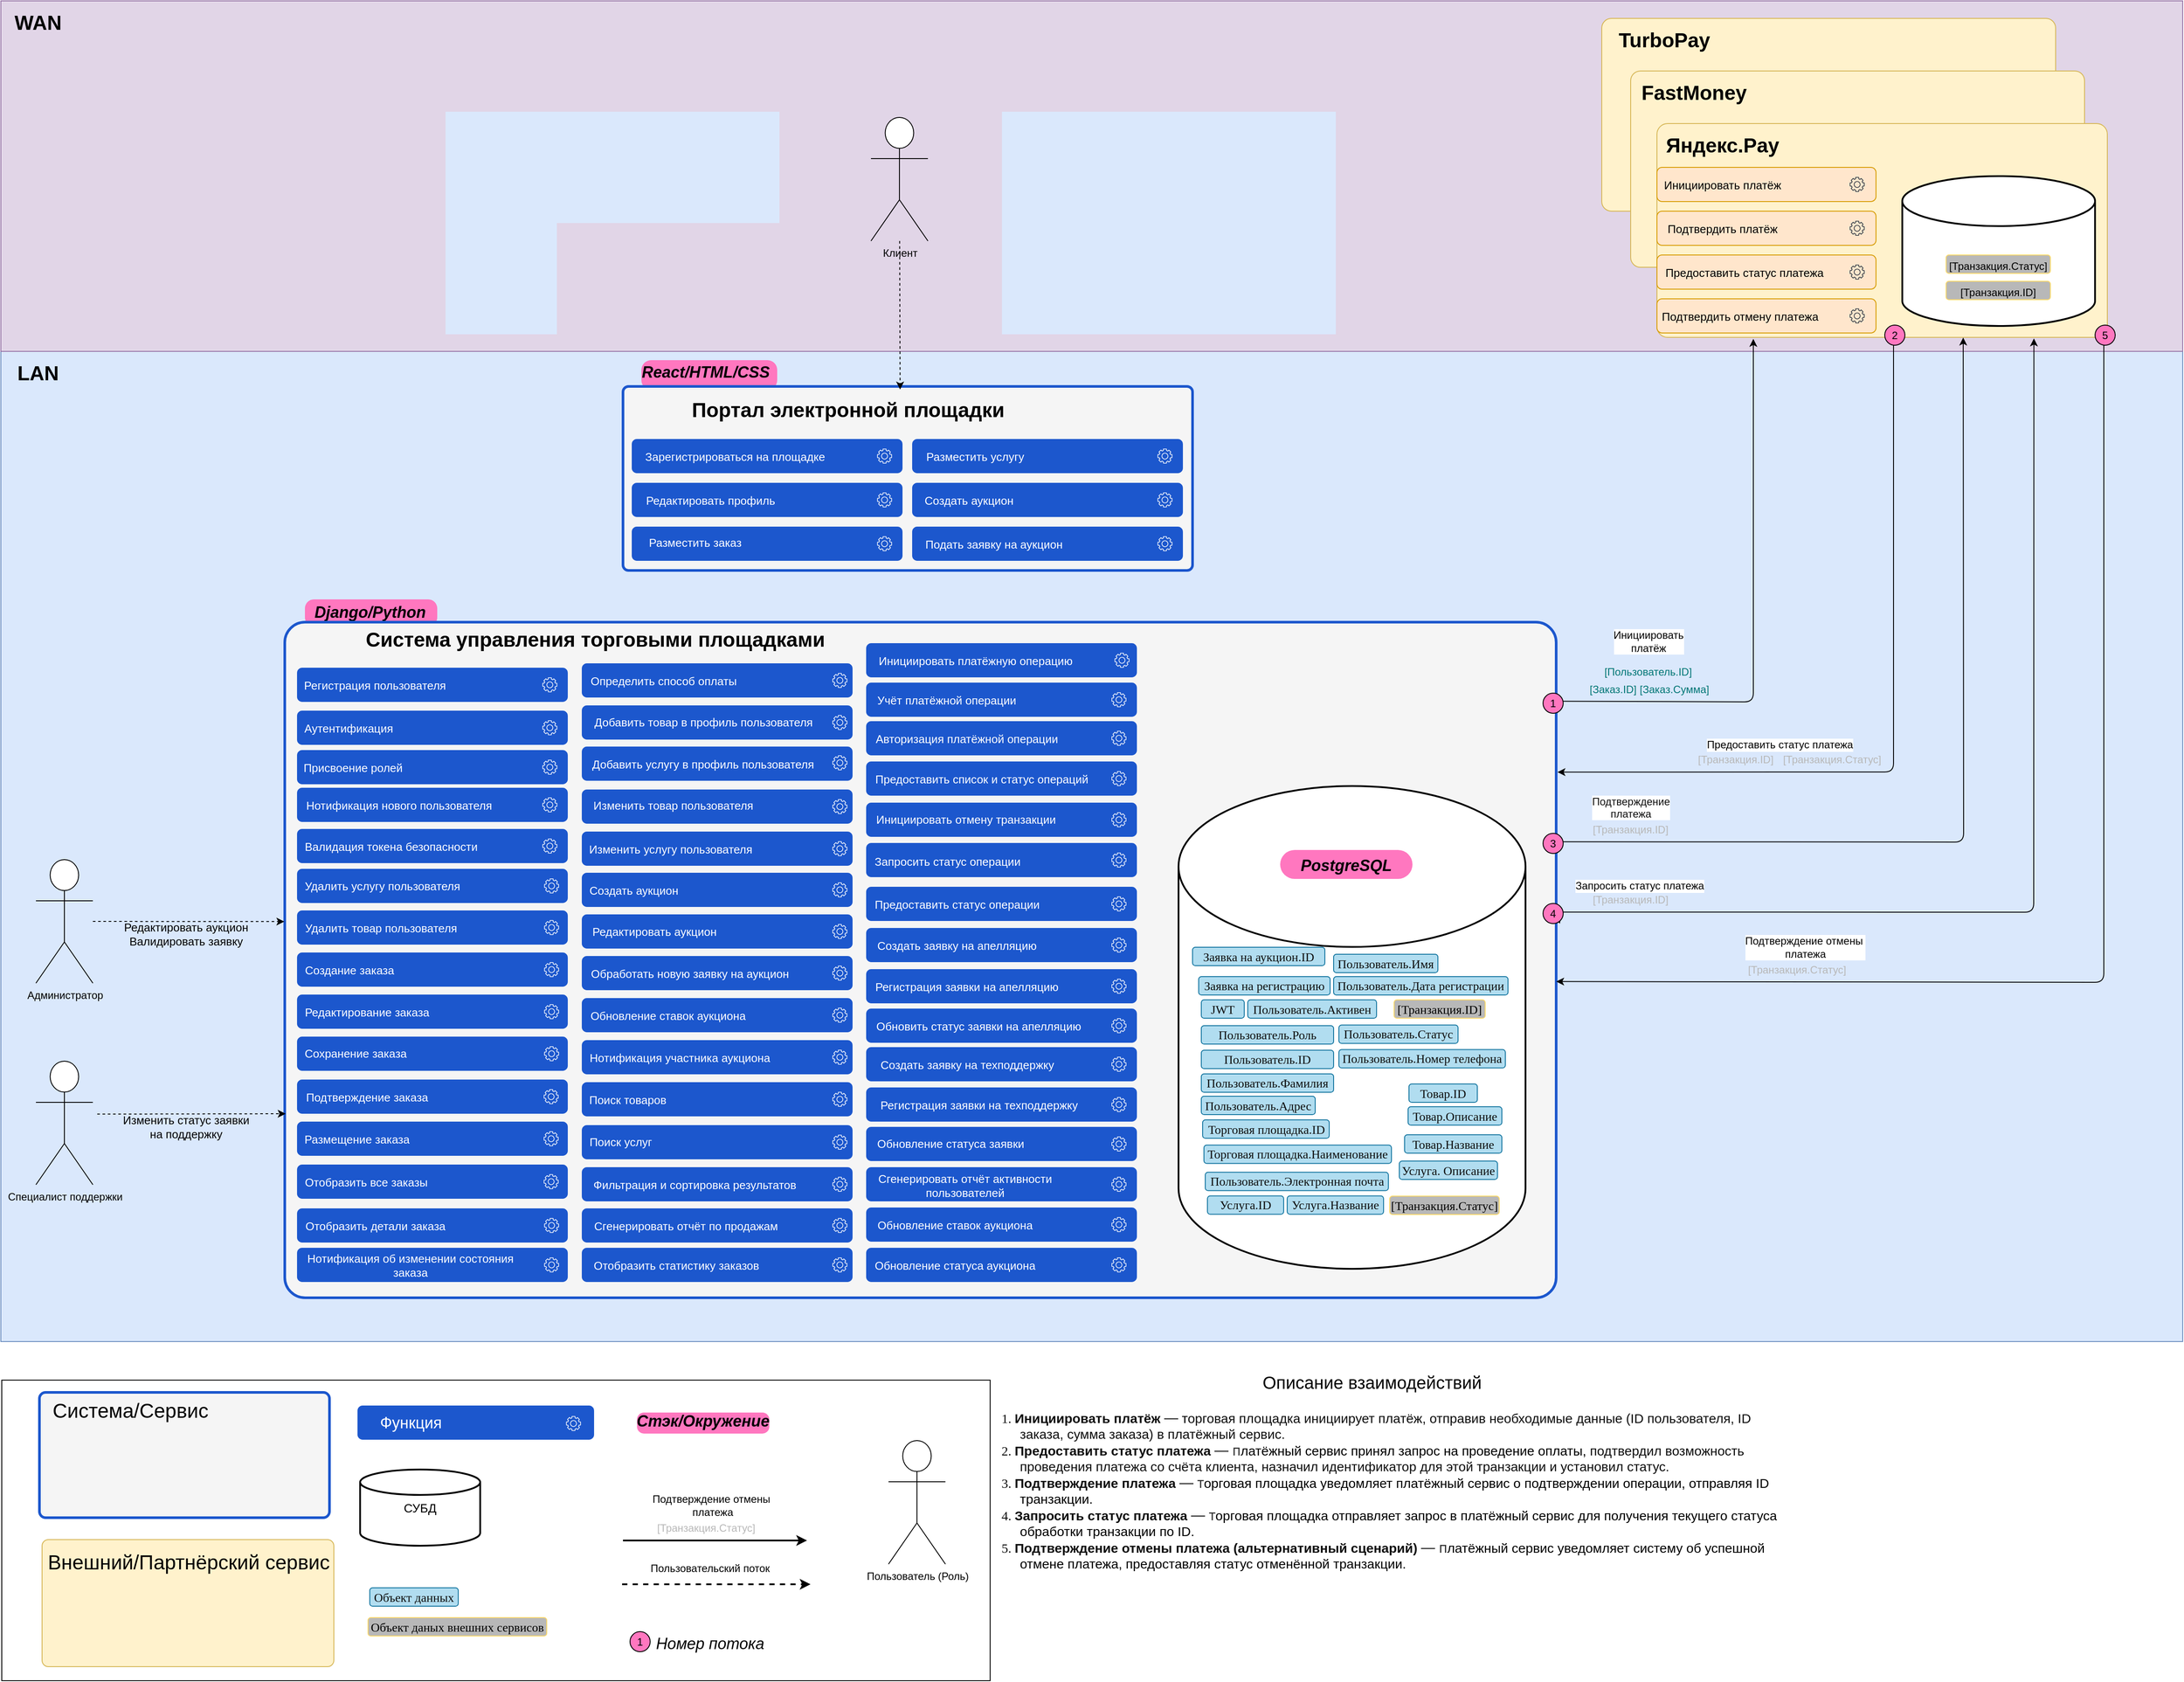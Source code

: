 <mxfile version="25.0.2" pages="2">
  <diagram name="DF" id="BleSmaJVXqo2yb7Co1eL">
    <mxGraphModel dx="887" dy="1793" grid="0" gridSize="10" guides="0" tooltips="0" connect="1" arrows="1" fold="1" page="0" pageScale="1" pageWidth="827" pageHeight="1169" math="0" shadow="0">
      <root>
        <mxCell id="0" />
        <mxCell id="1" parent="0" />
        <mxCell id="cKbgiC5qh_IXnBO1eU4K-99" value="" style="rounded=0;whiteSpace=wrap;html=1;fillColor=#dae8fc;strokeColor=#6c8ebf;" parent="1" vertex="1">
          <mxGeometry x="960" y="-200" width="2490" height="1130" as="geometry" />
        </mxCell>
        <mxCell id="kQWFD41fJFxlXKQhT5sF-2" value="" style="group" parent="1" vertex="1" connectable="0">
          <mxGeometry x="1307" y="78" width="151" height="36" as="geometry" />
        </mxCell>
        <mxCell id="cKbgiC5qh_IXnBO1eU4K-91" value="&lt;p style=&quot;margin: 0px 0px 0px 13px; text-indent: -13px; font-variant-numeric: normal; font-variant-east-asian: normal; font-variant-alternates: normal; font-kerning: auto; font-optical-sizing: auto; font-feature-settings: normal; font-variation-settings: normal; font-variant-position: normal; font-stretch: normal; font-size: 14px; line-height: normal; color: rgb(14, 14, 14); text-align: start;&quot; class=&quot;p1&quot;&gt;&lt;br&gt;&lt;/p&gt;" style="rounded=1;whiteSpace=wrap;html=1;fillColor=#FF77BF;strokeColor=none;arcSize=33;" parent="kQWFD41fJFxlXKQhT5sF-2" vertex="1">
          <mxGeometry y="5" width="151" height="31" as="geometry" />
        </mxCell>
        <mxCell id="cKbgiC5qh_IXnBO1eU4K-92" value="&lt;font style=&quot;font-size: 18px;&quot;&gt;&lt;i&gt;Django/Python&lt;/i&gt;&lt;/font&gt;" style="text;html=1;align=center;verticalAlign=middle;whiteSpace=wrap;rounded=1;shadow=0;fontSize=23;fontStyle=1" parent="kQWFD41fJFxlXKQhT5sF-2" vertex="1">
          <mxGeometry x="30" width="89" height="36" as="geometry" />
        </mxCell>
        <mxCell id="kQWFD41fJFxlXKQhT5sF-1" value="" style="group" parent="1" vertex="1" connectable="0">
          <mxGeometry x="1691" y="-203" width="155" height="49" as="geometry" />
        </mxCell>
        <mxCell id="cKbgiC5qh_IXnBO1eU4K-166" value="&lt;p style=&quot;margin: 0px 0px 0px 13px; text-indent: -13px; font-variant-numeric: normal; font-variant-east-asian: normal; font-variant-alternates: normal; font-kerning: auto; font-optical-sizing: auto; font-feature-settings: normal; font-variation-settings: normal; font-variant-position: normal; font-stretch: normal; font-size: 14px; line-height: normal; color: rgb(14, 14, 14); text-align: start;&quot; class=&quot;p1&quot;&gt;&lt;br&gt;&lt;/p&gt;" style="rounded=1;whiteSpace=wrap;html=1;fillColor=#FF77BF;strokeColor=none;arcSize=33;" parent="kQWFD41fJFxlXKQhT5sF-1" vertex="1">
          <mxGeometry y="13" width="155" height="34" as="geometry" />
        </mxCell>
        <mxCell id="cKbgiC5qh_IXnBO1eU4K-165" value="&lt;font style=&quot;font-size: 18px;&quot;&gt;&lt;i&gt;React/HTML/CSS&lt;/i&gt;&lt;/font&gt;" style="text;html=1;align=center;verticalAlign=middle;whiteSpace=wrap;rounded=1;shadow=0;fontSize=23;fontStyle=1" parent="kQWFD41fJFxlXKQhT5sF-1" vertex="1">
          <mxGeometry x="29" width="89" height="49" as="geometry" />
        </mxCell>
        <mxCell id="cKbgiC5qh_IXnBO1eU4K-98" value="" style="rounded=0;whiteSpace=wrap;html=1;fillColor=#e1d5e7;strokeColor=#9673a6;movable=1;resizable=1;rotatable=1;deletable=1;editable=1;locked=0;connectable=1;" parent="1" vertex="1">
          <mxGeometry x="960" y="-600" width="2490" height="400" as="geometry" />
        </mxCell>
        <mxCell id="ISwjRsLXD4yoOcMXPSiY-8" value="" style="group" parent="1" vertex="1" connectable="0">
          <mxGeometry x="2770" y="-580" width="535" height="220" as="geometry" />
        </mxCell>
        <mxCell id="Tz6aEU4ManMyac2rpAqn-102" value="" style="rounded=1;whiteSpace=wrap;html=1;arcSize=5;fillColor=#fff2cc;strokeColor=#d6b656;" parent="ISwjRsLXD4yoOcMXPSiY-8" vertex="1">
          <mxGeometry x="17" width="518" height="220" as="geometry" />
        </mxCell>
        <mxCell id="Tz6aEU4ManMyac2rpAqn-103" value="TurboPay" style="text;html=1;align=center;verticalAlign=middle;whiteSpace=wrap;rounded=1;shadow=0;fontSize=23;fontStyle=1" parent="ISwjRsLXD4yoOcMXPSiY-8" vertex="1">
          <mxGeometry width="177" height="49" as="geometry" />
        </mxCell>
        <mxCell id="ISwjRsLXD4yoOcMXPSiY-9" value="" style="group" parent="1" vertex="1" connectable="0">
          <mxGeometry x="2820" y="-520" width="518" height="224" as="geometry" />
        </mxCell>
        <mxCell id="Tz6aEU4ManMyac2rpAqn-100" value="" style="rounded=1;whiteSpace=wrap;html=1;arcSize=5;fillColor=#fff2cc;strokeColor=#d6b656;" parent="ISwjRsLXD4yoOcMXPSiY-9" vertex="1">
          <mxGeometry width="518" height="224" as="geometry" />
        </mxCell>
        <mxCell id="Tz6aEU4ManMyac2rpAqn-101" value="FastMoney" style="text;html=1;align=center;verticalAlign=middle;whiteSpace=wrap;rounded=1;shadow=0;fontSize=23;fontStyle=1" parent="ISwjRsLXD4yoOcMXPSiY-9" vertex="1">
          <mxGeometry x="2" width="141" height="49" as="geometry" />
        </mxCell>
        <mxCell id="ISwjRsLXD4yoOcMXPSiY-10" value="" style="group" parent="1" vertex="1" connectable="0">
          <mxGeometry x="2850" y="-460" width="514" height="244" as="geometry" />
        </mxCell>
        <mxCell id="Tz6aEU4ManMyac2rpAqn-104" value="" style="rounded=1;whiteSpace=wrap;html=1;arcSize=5;fillColor=#fff2cc;strokeColor=#d6b656;" parent="ISwjRsLXD4yoOcMXPSiY-10" vertex="1">
          <mxGeometry width="514" height="244" as="geometry" />
        </mxCell>
        <mxCell id="Tz6aEU4ManMyac2rpAqn-105" value="Яндекс.Pay" style="text;html=1;align=center;verticalAlign=middle;whiteSpace=wrap;rounded=1;shadow=0;fontSize=23;fontStyle=1" parent="ISwjRsLXD4yoOcMXPSiY-10" vertex="1">
          <mxGeometry width="150" height="49" as="geometry" />
        </mxCell>
        <mxCell id="D1CTnjmkYU0Mq4A9S6dc-23" value="" style="rounded=1;whiteSpace=wrap;html=1;arcSize=0;" parent="1" vertex="1">
          <mxGeometry x="961" y="974" width="1128" height="343" as="geometry" />
        </mxCell>
        <mxCell id="aNh6FEuhw9lsT8rE3H5J-120" value="" style="rounded=1;whiteSpace=wrap;html=1;arcSize=3;movable=1;resizable=1;rotatable=1;deletable=1;editable=1;locked=0;connectable=1;fillColor=#f5f5f5;strokeColor=#1C57CD;strokeWidth=3;fontColor=#333333;" parent="1" vertex="1">
          <mxGeometry x="1284" y="109" width="1451" height="771" as="geometry" />
        </mxCell>
        <mxCell id="aNh6FEuhw9lsT8rE3H5J-121" value="Система управления торговыми площадками" style="text;html=1;align=center;verticalAlign=middle;whiteSpace=wrap;rounded=1;shadow=0;fontSize=23;fontStyle=1" parent="1" vertex="1">
          <mxGeometry x="1364" y="104" width="549" height="49" as="geometry" />
        </mxCell>
        <mxCell id="aNh6FEuhw9lsT8rE3H5J-60" value="" style="strokeWidth=2;html=1;shape=mxgraph.flowchart.database;whiteSpace=wrap;rounded=1;movable=1;resizable=1;rotatable=1;deletable=1;editable=1;locked=0;connectable=1;" parent="1" vertex="1">
          <mxGeometry x="2304" y="296" width="396" height="551" as="geometry" />
        </mxCell>
        <mxCell id="Tz6aEU4ManMyac2rpAqn-7" value="&lt;p style=&quot;margin: 0px 0px 0px 13px; text-indent: -13px; font-variant-numeric: normal; font-variant-east-asian: normal; font-variant-alternates: normal; font-kerning: auto; font-optical-sizing: auto; font-feature-settings: normal; font-variation-settings: normal; font-variant-position: normal; font-stretch: normal; font-size: 14px; line-height: normal; color: rgb(14, 14, 14); text-align: start;&quot; class=&quot;p1&quot;&gt;&lt;font face=&quot;Times New Roman&quot;&gt;Заявка на аукцион.ID&lt;/font&gt;&lt;/p&gt;" style="rounded=1;whiteSpace=wrap;html=1;fillColor=#b1ddf0;strokeColor=#10739e;" parent="1" vertex="1">
          <mxGeometry x="2320" y="480" width="151" height="21" as="geometry" />
        </mxCell>
        <mxCell id="cKbgiC5qh_IXnBO1eU4K-45" value="&lt;p style=&quot;margin: 0px 0px 0px 13px; text-indent: -13px; font-variant-numeric: normal; font-variant-east-asian: normal; font-variant-alternates: normal; font-kerning: auto; font-optical-sizing: auto; font-feature-settings: normal; font-variation-settings: normal; font-variant-position: normal; font-stretch: normal; line-height: normal; color: rgb(14, 14, 14); text-align: start;&quot; class=&quot;p1&quot;&gt;&lt;font style=&quot;font-size: 14px;&quot; face=&quot;Times New Roman&quot;&gt;Заявка на регистрацию&lt;/font&gt;&lt;/p&gt;" style="rounded=1;whiteSpace=wrap;html=1;fillColor=#b1ddf0;strokeColor=#10739e;" parent="1" vertex="1">
          <mxGeometry x="2327" y="513.5" width="150" height="21" as="geometry" />
        </mxCell>
        <mxCell id="cKbgiC5qh_IXnBO1eU4K-46" value="&lt;p style=&quot;margin: 0px 0px 0px 13px; text-indent: -13px; font-variant-numeric: normal; font-variant-east-asian: normal; font-variant-alternates: normal; font-kerning: auto; font-optical-sizing: auto; font-feature-settings: normal; font-variation-settings: normal; font-variant-position: normal; font-stretch: normal; line-height: normal; color: rgb(14, 14, 14); text-align: start;&quot; class=&quot;p1&quot;&gt;&lt;font face=&quot;Times New Roman&quot;&gt;&lt;span style=&quot;font-size: 14px;&quot;&gt;JWT&lt;/span&gt;&lt;/font&gt;&lt;/p&gt;" style="rounded=1;whiteSpace=wrap;html=1;fillColor=#b1ddf0;strokeColor=#10739e;" parent="1" vertex="1">
          <mxGeometry x="2330" y="540" width="49" height="21" as="geometry" />
        </mxCell>
        <mxCell id="cKbgiC5qh_IXnBO1eU4K-49" value="&lt;p style=&quot;margin: 0px 0px 0px 13px; text-indent: -13px; font-variant-numeric: normal; font-variant-east-asian: normal; font-variant-alternates: normal; font-kerning: auto; font-optical-sizing: auto; font-feature-settings: normal; font-variation-settings: normal; font-variant-position: normal; font-stretch: normal; font-size: 14px; line-height: normal; color: rgb(14, 14, 14); text-align: start;&quot; class=&quot;p1&quot;&gt;&lt;font face=&quot;Times New Roman&quot;&gt;Пользователь.Роль&lt;/font&gt;&lt;/p&gt;" style="rounded=1;whiteSpace=wrap;html=1;fillColor=#b1ddf0;strokeColor=#10739e;" parent="1" vertex="1">
          <mxGeometry x="2330" y="569.5" width="151" height="21" as="geometry" />
        </mxCell>
        <mxCell id="cKbgiC5qh_IXnBO1eU4K-50" value="&lt;p style=&quot;margin: 0px 0px 0px 13px; text-indent: -13px; font-variant-numeric: normal; font-variant-east-asian: normal; font-variant-alternates: normal; font-kerning: auto; font-optical-sizing: auto; font-feature-settings: normal; font-variation-settings: normal; font-variant-position: normal; font-stretch: normal; font-size: 14px; line-height: normal; color: rgb(14, 14, 14); text-align: start;&quot; class=&quot;p1&quot;&gt;&lt;font face=&quot;Times New Roman&quot;&gt;Пользователь.ID&lt;/font&gt;&lt;/p&gt;" style="rounded=1;whiteSpace=wrap;html=1;fillColor=#b1ddf0;strokeColor=#10739e;" parent="1" vertex="1">
          <mxGeometry x="2330" y="597.5" width="151" height="21" as="geometry" />
        </mxCell>
        <mxCell id="cKbgiC5qh_IXnBO1eU4K-56" value="&lt;p style=&quot;margin: 0px 0px 0px 13px; text-indent: -13px; font-variant-numeric: normal; font-variant-east-asian: normal; font-variant-alternates: normal; font-kerning: auto; font-optical-sizing: auto; font-feature-settings: normal; font-variation-settings: normal; font-variant-position: normal; font-stretch: normal; font-size: 14px; line-height: normal; color: rgb(14, 14, 14); text-align: start;&quot; class=&quot;p1&quot;&gt;&lt;font face=&quot;Times New Roman&quot;&gt;Пользователь.Имя&lt;/font&gt;&lt;/p&gt;" style="rounded=1;whiteSpace=wrap;html=1;fillColor=#b1ddf0;strokeColor=#10739e;" parent="1" vertex="1">
          <mxGeometry x="2481" y="488" width="119" height="21" as="geometry" />
        </mxCell>
        <mxCell id="cKbgiC5qh_IXnBO1eU4K-57" value="&lt;p style=&quot;margin: 0px 0px 0px 13px; text-indent: -13px; font-variant-numeric: normal; font-variant-east-asian: normal; font-variant-alternates: normal; font-kerning: auto; font-optical-sizing: auto; font-feature-settings: normal; font-variation-settings: normal; font-variant-position: normal; font-stretch: normal; font-size: 14px; line-height: normal; color: rgb(14, 14, 14); text-align: start;&quot; class=&quot;p1&quot;&gt;&lt;font face=&quot;Times New Roman&quot;&gt;Пользователь.Фамилия&lt;/font&gt;&lt;/p&gt;" style="rounded=1;whiteSpace=wrap;html=1;fillColor=#b1ddf0;strokeColor=#10739e;" parent="1" vertex="1">
          <mxGeometry x="2330" y="624.5" width="151" height="21" as="geometry" />
        </mxCell>
        <mxCell id="cKbgiC5qh_IXnBO1eU4K-60" value="&lt;p style=&quot;margin: 0px 0px 0px 13px; text-indent: -13px; font-variant-numeric: normal; font-variant-east-asian: normal; font-variant-alternates: normal; font-kerning: auto; font-optical-sizing: auto; font-feature-settings: normal; font-variation-settings: normal; font-variant-position: normal; font-stretch: normal; font-size: 14px; line-height: normal; color: rgb(14, 14, 14); text-align: start;&quot; class=&quot;p1&quot;&gt;&lt;font face=&quot;Times New Roman&quot;&gt;Пользователь.Адрес&lt;/font&gt;&lt;/p&gt;" style="rounded=1;whiteSpace=wrap;html=1;fillColor=#b1ddf0;strokeColor=#10739e;" parent="1" vertex="1">
          <mxGeometry x="2330" y="650" width="130" height="21" as="geometry" />
        </mxCell>
        <mxCell id="cKbgiC5qh_IXnBO1eU4K-68" value="&lt;p style=&quot;margin: 0px 0px 0px 13px; text-indent: -13px; font-variant-numeric: normal; font-variant-east-asian: normal; font-variant-alternates: normal; font-kerning: auto; font-optical-sizing: auto; font-feature-settings: normal; font-variation-settings: normal; font-variant-position: normal; font-stretch: normal; font-size: 14px; line-height: normal; color: rgb(14, 14, 14); text-align: start;&quot; class=&quot;p1&quot;&gt;&lt;font face=&quot;Times New Roman&quot;&gt;Пользователь.Дата регистрации&lt;/font&gt;&lt;/p&gt;" style="rounded=1;whiteSpace=wrap;html=1;fillColor=#b1ddf0;strokeColor=#10739e;" parent="1" vertex="1">
          <mxGeometry x="2481" y="513.5" width="199" height="21" as="geometry" />
        </mxCell>
        <mxCell id="cKbgiC5qh_IXnBO1eU4K-69" value="&lt;p style=&quot;margin: 0px 0px 0px 13px; text-indent: -13px; font-variant-numeric: normal; font-variant-east-asian: normal; font-variant-alternates: normal; font-kerning: auto; font-optical-sizing: auto; font-feature-settings: normal; font-variation-settings: normal; font-variant-position: normal; font-stretch: normal; font-size: 14px; line-height: normal; color: rgb(14, 14, 14); text-align: start;&quot; class=&quot;p1&quot;&gt;&lt;font face=&quot;Times New Roman&quot;&gt;Пользователь.Статус&lt;/font&gt;&lt;/p&gt;" style="rounded=1;whiteSpace=wrap;html=1;fillColor=#b1ddf0;strokeColor=#10739e;" parent="1" vertex="1">
          <mxGeometry x="2487" y="568.75" width="136" height="21" as="geometry" />
        </mxCell>
        <mxCell id="cKbgiC5qh_IXnBO1eU4K-70" value="&lt;p style=&quot;margin: 0px 0px 0px 13px; text-indent: -13px; font-variant-numeric: normal; font-variant-east-asian: normal; font-variant-alternates: normal; font-kerning: auto; font-optical-sizing: auto; font-feature-settings: normal; font-variation-settings: normal; font-variant-position: normal; font-stretch: normal; font-size: 14px; line-height: normal; color: rgb(14, 14, 14); text-align: start;&quot; class=&quot;p1&quot;&gt;&lt;font face=&quot;Times New Roman&quot;&gt;Пользователь.Электронная почта&lt;/font&gt;&lt;/p&gt;" style="rounded=1;whiteSpace=wrap;html=1;fillColor=#b1ddf0;strokeColor=#10739e;" parent="1" vertex="1">
          <mxGeometry x="2334.5" y="736.75" width="209" height="21" as="geometry" />
        </mxCell>
        <mxCell id="cKbgiC5qh_IXnBO1eU4K-71" value="&lt;p style=&quot;margin: 0px 0px 0px 13px; text-indent: -13px; font-variant-numeric: normal; font-variant-east-asian: normal; font-variant-alternates: normal; font-kerning: auto; font-optical-sizing: auto; font-feature-settings: normal; font-variation-settings: normal; font-variant-position: normal; font-stretch: normal; font-size: 14px; line-height: normal; color: rgb(14, 14, 14); text-align: start;&quot; class=&quot;p1&quot;&gt;&lt;font face=&quot;Times New Roman&quot;&gt;Пользователь.Номер телефона&lt;/font&gt;&lt;/p&gt;" style="rounded=1;whiteSpace=wrap;html=1;fillColor=#b1ddf0;strokeColor=#10739e;" parent="1" vertex="1">
          <mxGeometry x="2487" y="596.75" width="190" height="21" as="geometry" />
        </mxCell>
        <mxCell id="cKbgiC5qh_IXnBO1eU4K-74" value="&lt;p style=&quot;margin: 0px 0px 0px 13px; text-indent: -13px; font-variant-numeric: normal; font-variant-east-asian: normal; font-variant-alternates: normal; font-kerning: auto; font-optical-sizing: auto; font-feature-settings: normal; font-variation-settings: normal; font-variant-position: normal; font-stretch: normal; font-size: 14px; line-height: normal; color: rgb(14, 14, 14); text-align: start;&quot; class=&quot;p1&quot;&gt;&lt;font face=&quot;Times New Roman&quot;&gt;Торговая площадка.ID&lt;/font&gt;&lt;/p&gt;" style="rounded=1;whiteSpace=wrap;html=1;fillColor=#b1ddf0;strokeColor=#10739e;" parent="1" vertex="1">
          <mxGeometry x="2331.5" y="677" width="144.5" height="21" as="geometry" />
        </mxCell>
        <mxCell id="cKbgiC5qh_IXnBO1eU4K-75" value="&lt;p style=&quot;margin: 0px 0px 0px 13px; text-indent: -13px; font-variant-numeric: normal; font-variant-east-asian: normal; font-variant-alternates: normal; font-kerning: auto; font-optical-sizing: auto; font-feature-settings: normal; font-variation-settings: normal; font-variant-position: normal; font-stretch: normal; font-size: 14px; line-height: normal; color: rgb(14, 14, 14); text-align: start;&quot; class=&quot;p1&quot;&gt;&lt;font face=&quot;Times New Roman&quot;&gt;Торговая площадка.Наименование&lt;/font&gt;&lt;/p&gt;" style="rounded=1;whiteSpace=wrap;html=1;fillColor=#b1ddf0;strokeColor=#10739e;" parent="1" vertex="1">
          <mxGeometry x="2333" y="705.75" width="214" height="21" as="geometry" />
        </mxCell>
        <mxCell id="cKbgiC5qh_IXnBO1eU4K-77" value="&lt;p style=&quot;margin: 0px 0px 0px 13px; text-indent: -13px; font-variant-numeric: normal; font-variant-east-asian: normal; font-variant-alternates: normal; font-kerning: auto; font-optical-sizing: auto; font-feature-settings: normal; font-variation-settings: normal; font-variant-position: normal; font-stretch: normal; font-size: 14px; line-height: normal; color: rgb(14, 14, 14); text-align: start;&quot; class=&quot;p1&quot;&gt;&lt;font face=&quot;Times New Roman&quot;&gt;Пользователь.Активен&lt;/font&gt;&lt;/p&gt;" style="rounded=1;whiteSpace=wrap;html=1;fillColor=#b1ddf0;strokeColor=#10739e;" parent="1" vertex="1">
          <mxGeometry x="2383" y="540" width="147" height="21" as="geometry" />
        </mxCell>
        <mxCell id="cKbgiC5qh_IXnBO1eU4K-84" value="&lt;p style=&quot;margin: 0px 0px 0px 13px; text-indent: -13px; font-variant-numeric: normal; font-variant-east-asian: normal; font-variant-alternates: normal; font-kerning: auto; font-optical-sizing: auto; font-feature-settings: normal; font-variation-settings: normal; font-variant-position: normal; font-stretch: normal; font-size: 14px; line-height: normal; color: rgb(14, 14, 14); text-align: start;&quot; class=&quot;p1&quot;&gt;&lt;font face=&quot;Times New Roman&quot;&gt;Услуга.ID&lt;/font&gt;&lt;/p&gt;" style="rounded=1;whiteSpace=wrap;html=1;fillColor=#b1ddf0;strokeColor=#10739e;" parent="1" vertex="1">
          <mxGeometry x="2337" y="763.75" width="87" height="21" as="geometry" />
        </mxCell>
        <mxCell id="cKbgiC5qh_IXnBO1eU4K-85" value="&lt;p style=&quot;margin: 0px 0px 0px 13px; text-indent: -13px; font-variant-numeric: normal; font-variant-east-asian: normal; font-variant-alternates: normal; font-kerning: auto; font-optical-sizing: auto; font-feature-settings: normal; font-variation-settings: normal; font-variant-position: normal; font-stretch: normal; font-size: 14px; line-height: normal; color: rgb(14, 14, 14); text-align: start;&quot; class=&quot;p1&quot;&gt;&lt;font face=&quot;Times New Roman&quot;&gt;Услуга.Название&lt;/font&gt;&lt;/p&gt;" style="rounded=1;whiteSpace=wrap;html=1;fillColor=#b1ddf0;strokeColor=#10739e;" parent="1" vertex="1">
          <mxGeometry x="2428" y="763.75" width="110" height="21" as="geometry" />
        </mxCell>
        <mxCell id="cKbgiC5qh_IXnBO1eU4K-86" value="&lt;p style=&quot;margin: 0px 0px 0px 13px; text-indent: -13px; font-variant-numeric: normal; font-variant-east-asian: normal; font-variant-alternates: normal; font-kerning: auto; font-optical-sizing: auto; font-feature-settings: normal; font-variation-settings: normal; font-variant-position: normal; font-stretch: normal; font-size: 14px; line-height: normal; color: rgb(14, 14, 14); text-align: start;&quot; class=&quot;p1&quot;&gt;&lt;font face=&quot;Times New Roman&quot;&gt;Услуга. Описание&lt;/font&gt;&lt;/p&gt;" style="rounded=1;whiteSpace=wrap;html=1;fillColor=#b1ddf0;strokeColor=#10739e;" parent="1" vertex="1">
          <mxGeometry x="2556" y="724" width="112" height="21" as="geometry" />
        </mxCell>
        <mxCell id="cKbgiC5qh_IXnBO1eU4K-87" value="&lt;p style=&quot;margin: 0px 0px 0px 13px; text-indent: -13px; font-variant-numeric: normal; font-variant-east-asian: normal; font-variant-alternates: normal; font-kerning: auto; font-optical-sizing: auto; font-feature-settings: normal; font-variation-settings: normal; font-variant-position: normal; font-stretch: normal; font-size: 14px; line-height: normal; color: rgb(14, 14, 14); text-align: start;&quot; class=&quot;p1&quot;&gt;&lt;font face=&quot;Times New Roman&quot;&gt;Товар.ID&lt;/font&gt;&lt;/p&gt;" style="rounded=1;whiteSpace=wrap;html=1;fillColor=#b1ddf0;strokeColor=#10739e;" parent="1" vertex="1">
          <mxGeometry x="2567" y="636" width="78" height="21" as="geometry" />
        </mxCell>
        <mxCell id="cKbgiC5qh_IXnBO1eU4K-88" value="&lt;p style=&quot;margin: 0px 0px 0px 13px; text-indent: -13px; font-variant-numeric: normal; font-variant-east-asian: normal; font-variant-alternates: normal; font-kerning: auto; font-optical-sizing: auto; font-feature-settings: normal; font-variation-settings: normal; font-variant-position: normal; font-stretch: normal; font-size: 14px; line-height: normal; color: rgb(14, 14, 14); text-align: start;&quot; class=&quot;p1&quot;&gt;&lt;font face=&quot;Times New Roman&quot;&gt;Товар.Название&lt;/font&gt;&lt;/p&gt;" style="rounded=1;whiteSpace=wrap;html=1;fillColor=#b1ddf0;strokeColor=#10739e;" parent="1" vertex="1">
          <mxGeometry x="2562" y="694" width="111" height="21" as="geometry" />
        </mxCell>
        <mxCell id="cKbgiC5qh_IXnBO1eU4K-89" value="&lt;p style=&quot;margin: 0px 0px 0px 13px; text-indent: -13px; font-variant-numeric: normal; font-variant-east-asian: normal; font-variant-alternates: normal; font-kerning: auto; font-optical-sizing: auto; font-feature-settings: normal; font-variation-settings: normal; font-variant-position: normal; font-stretch: normal; font-size: 14px; line-height: normal; color: rgb(14, 14, 14); text-align: start;&quot; class=&quot;p1&quot;&gt;&lt;font face=&quot;Times New Roman&quot;&gt;Товар.Описание&lt;/font&gt;&lt;/p&gt;" style="rounded=1;whiteSpace=wrap;html=1;fillColor=#b1ddf0;strokeColor=#10739e;" parent="1" vertex="1">
          <mxGeometry x="2566" y="662" width="107" height="21" as="geometry" />
        </mxCell>
        <mxCell id="cKbgiC5qh_IXnBO1eU4K-95" value="Администратор" style="shape=umlActor;verticalLabelPosition=bottom;verticalAlign=top;html=1;outlineConnect=0;rounded=1;" parent="1" vertex="1">
          <mxGeometry x="1000" y="380" width="65" height="141" as="geometry" />
        </mxCell>
        <mxCell id="cKbgiC5qh_IXnBO1eU4K-96" value="" style="endArrow=classic;html=1;rounded=1;dashed=1;entryX=0.961;entryY=0.023;entryDx=0;entryDy=0;entryPerimeter=0;" parent="1" source="cKbgiC5qh_IXnBO1eU4K-95" target="cKbgiC5qh_IXnBO1eU4K-154" edge="1">
          <mxGeometry width="50" height="50" relative="1" as="geometry">
            <mxPoint x="1166" y="544" as="sourcePoint" />
            <mxPoint x="1162" y="979" as="targetPoint" />
            <Array as="points" />
          </mxGeometry>
        </mxCell>
        <mxCell id="cKbgiC5qh_IXnBO1eU4K-100" value="WAN" style="text;html=1;align=center;verticalAlign=middle;whiteSpace=wrap;rounded=1;shadow=0;fontSize=23;fontStyle=1" parent="1" vertex="1">
          <mxGeometry x="960" y="-600" width="85" height="49" as="geometry" />
        </mxCell>
        <mxCell id="cKbgiC5qh_IXnBO1eU4K-101" value="LAN" style="text;html=1;align=center;verticalAlign=middle;whiteSpace=wrap;rounded=1;shadow=0;fontSize=23;fontStyle=1" parent="1" vertex="1">
          <mxGeometry x="960" y="-200" width="85" height="49" as="geometry" />
        </mxCell>
        <mxCell id="cKbgiC5qh_IXnBO1eU4K-103" value="" style="endArrow=classic;html=1;rounded=1;curved=0;entryX=1.001;entryY=0.222;entryDx=0;entryDy=0;entryPerimeter=0;" parent="1" target="aNh6FEuhw9lsT8rE3H5J-120" edge="1">
          <mxGeometry width="50" height="50" relative="1" as="geometry">
            <mxPoint x="3120" y="-210" as="sourcePoint" />
            <mxPoint x="3090" y="-15" as="targetPoint" />
            <Array as="points">
              <mxPoint x="3120" y="280" />
            </Array>
          </mxGeometry>
        </mxCell>
        <mxCell id="cKbgiC5qh_IXnBO1eU4K-104" value="&lt;p style=&quot;margin: 0px 0px 0px 21px; text-indent: -21px; font-variant-numeric: normal; font-variant-east-asian: normal; font-variant-alternates: normal; font-kerning: auto; font-optical-sizing: auto; font-feature-settings: normal; font-variation-settings: normal; font-variant-position: normal; font-stretch: normal; line-height: normal; color: rgb(14, 14, 14); text-align: start; text-wrap: wrap;&quot; class=&quot;p1&quot;&gt;&lt;font style=&quot;font-size: 12px;&quot; face=&quot;Helvetica&quot;&gt;Подтверждение платежа&lt;/font&gt;&lt;/p&gt;" style="edgeLabel;html=1;align=center;verticalAlign=middle;resizable=0;points=[];rounded=1;" parent="cKbgiC5qh_IXnBO1eU4K-103" vertex="1" connectable="0">
          <mxGeometry x="0.194" y="1" relative="1" as="geometry">
            <mxPoint x="-269" y="39" as="offset" />
          </mxGeometry>
        </mxCell>
        <mxCell id="cKbgiC5qh_IXnBO1eU4K-105" value="" style="endArrow=classic;html=1;rounded=1;exitX=1.001;exitY=0.325;exitDx=0;exitDy=0;exitPerimeter=0;curved=0;entryX=0.68;entryY=1.001;entryDx=0;entryDy=0;entryPerimeter=0;" parent="1" source="aNh6FEuhw9lsT8rE3H5J-120" target="Tz6aEU4ManMyac2rpAqn-104" edge="1">
          <mxGeometry width="50" height="50" relative="1" as="geometry">
            <mxPoint x="2900" y="486" as="sourcePoint" />
            <mxPoint x="3200" y="-20" as="targetPoint" />
            <Array as="points">
              <mxPoint x="3200" y="360" />
            </Array>
          </mxGeometry>
        </mxCell>
        <mxCell id="cKbgiC5qh_IXnBO1eU4K-106" value="&lt;font style=&quot;font-size: 12px;&quot;&gt;Предоставить статус платежа&lt;/font&gt;" style="edgeLabel;html=1;align=center;verticalAlign=middle;resizable=0;points=[];rounded=1;" parent="cKbgiC5qh_IXnBO1eU4K-105" vertex="1" connectable="0">
          <mxGeometry x="0.194" y="1" relative="1" as="geometry">
            <mxPoint x="-209" y="46" as="offset" />
          </mxGeometry>
        </mxCell>
        <mxCell id="cKbgiC5qh_IXnBO1eU4K-107" value="" style="endArrow=classic;html=1;rounded=1;curved=0;entryX=1;entryY=0.532;entryDx=0;entryDy=0;entryPerimeter=0;" parent="1" target="aNh6FEuhw9lsT8rE3H5J-120" edge="1">
          <mxGeometry width="50" height="50" relative="1" as="geometry">
            <mxPoint x="3360" y="-210" as="sourcePoint" />
            <mxPoint x="2740" y="520" as="targetPoint" />
            <Array as="points">
              <mxPoint x="3360" y="520" />
            </Array>
          </mxGeometry>
        </mxCell>
        <mxCell id="cKbgiC5qh_IXnBO1eU4K-108" value="&lt;font style=&quot;font-size: 12px;&quot;&gt;Подтверждение отмены&amp;nbsp;&lt;/font&gt;&lt;div&gt;&lt;font style=&quot;font-size: 12px;&quot;&gt;платежа&lt;/font&gt;&lt;/div&gt;" style="edgeLabel;html=1;align=center;verticalAlign=middle;resizable=0;points=[];rounded=1;" parent="cKbgiC5qh_IXnBO1eU4K-107" vertex="1" connectable="0">
          <mxGeometry x="0.194" y="1" relative="1" as="geometry">
            <mxPoint x="-262" y="-41" as="offset" />
          </mxGeometry>
        </mxCell>
        <mxCell id="cKbgiC5qh_IXnBO1eU4K-109" value="" style="endArrow=classic;html=1;rounded=1;exitX=1;exitY=0.117;exitDx=0;exitDy=0;exitPerimeter=0;curved=0;entryX=0.214;entryY=1.007;entryDx=0;entryDy=0;entryPerimeter=0;" parent="1" source="aNh6FEuhw9lsT8rE3H5J-120" target="Tz6aEU4ManMyac2rpAqn-104" edge="1">
          <mxGeometry width="50" height="50" relative="1" as="geometry">
            <mxPoint x="2610" y="206" as="sourcePoint" />
            <mxPoint x="2955" y="-179" as="targetPoint" />
            <Array as="points">
              <mxPoint x="2960" y="200" />
            </Array>
          </mxGeometry>
        </mxCell>
        <mxCell id="cKbgiC5qh_IXnBO1eU4K-110" value="&lt;span style=&quot;text-wrap: wrap;&quot;&gt;&lt;font style=&quot;font-size: 12px;&quot;&gt;Инициировать платёж&lt;/font&gt;&lt;/span&gt;" style="edgeLabel;html=1;align=center;verticalAlign=middle;resizable=0;points=[];rounded=1;" parent="cKbgiC5qh_IXnBO1eU4K-109" vertex="1" connectable="0">
          <mxGeometry x="0.194" y="1" relative="1" as="geometry">
            <mxPoint x="-119" y="87" as="offset" />
          </mxGeometry>
        </mxCell>
        <mxCell id="cKbgiC5qh_IXnBO1eU4K-114" value="&lt;font style=&quot;font-size: 12px;&quot;&gt;[Транзакция.ID]&lt;/font&gt;" style="text;html=1;align=center;verticalAlign=middle;whiteSpace=wrap;rounded=1;fontSize=13;labelBackgroundColor=none;fontColor=#B8B8B8;" parent="1" vertex="1">
          <mxGeometry x="2890" y="250" width="100" height="30" as="geometry" />
        </mxCell>
        <mxCell id="cKbgiC5qh_IXnBO1eU4K-120" value="&lt;font style=&quot;font-size: 12px;&quot;&gt;[Транзакция.Статус]&lt;/font&gt;" style="text;html=1;align=center;verticalAlign=middle;whiteSpace=wrap;rounded=1;fontSize=13;labelBackgroundColor=none;fontColor=#B8B8B8;" parent="1" vertex="1">
          <mxGeometry x="2970" y="250" width="160" height="30" as="geometry" />
        </mxCell>
        <mxCell id="cKbgiC5qh_IXnBO1eU4K-121" value="&lt;font style=&quot;font-size: 12px;&quot;&gt;[Пользователь.ID]&lt;/font&gt;" style="text;html=1;align=center;verticalAlign=middle;whiteSpace=wrap;rounded=1;fontSize=13;labelBackgroundColor=none;fontColor=#007575;" parent="1" vertex="1">
          <mxGeometry x="2760" y="150" width="160" height="30" as="geometry" />
        </mxCell>
        <mxCell id="cKbgiC5qh_IXnBO1eU4K-122" value="&lt;font style=&quot;font-size: 12px;&quot;&gt;[Заказ.ID]&lt;/font&gt;" style="text;html=1;align=center;verticalAlign=middle;whiteSpace=wrap;rounded=1;fontSize=13;labelBackgroundColor=none;fontColor=#007575;" parent="1" vertex="1">
          <mxGeometry x="2720" y="170" width="160" height="30" as="geometry" />
        </mxCell>
        <mxCell id="cKbgiC5qh_IXnBO1eU4K-123" value="&lt;font style=&quot;font-size: 12px;&quot;&gt;[Заказ.Сумма]&lt;/font&gt;" style="text;html=1;align=center;verticalAlign=middle;whiteSpace=wrap;rounded=1;fontSize=13;labelBackgroundColor=none;fontColor=#007575;" parent="1" vertex="1">
          <mxGeometry x="2790" y="170" width="160" height="30" as="geometry" />
        </mxCell>
        <mxCell id="cKbgiC5qh_IXnBO1eU4K-124" value="&lt;font style=&quot;font-size: 12px;&quot;&gt;[Транзакция.ID]&lt;/font&gt;" style="text;html=1;align=center;verticalAlign=middle;whiteSpace=wrap;rounded=1;fontSize=13;labelBackgroundColor=none;fontColor=#B8B8B8;" parent="1" vertex="1">
          <mxGeometry x="2770" y="330" width="100" height="30" as="geometry" />
        </mxCell>
        <mxCell id="cKbgiC5qh_IXnBO1eU4K-125" value="" style="endArrow=classic;html=1;rounded=1;exitX=1;exitY=0.429;exitDx=0;exitDy=0;exitPerimeter=0;curved=0;entryX=0.837;entryY=1.005;entryDx=0;entryDy=0;entryPerimeter=0;" parent="1" source="cKbgiC5qh_IXnBO1eU4K-140" target="Tz6aEU4ManMyac2rpAqn-104" edge="1">
          <mxGeometry width="50" height="50" relative="1" as="geometry">
            <mxPoint x="2740" y="444" as="sourcePoint" />
            <mxPoint x="3204" y="60" as="targetPoint" />
            <Array as="points">
              <mxPoint x="3280" y="440" />
            </Array>
          </mxGeometry>
        </mxCell>
        <mxCell id="cKbgiC5qh_IXnBO1eU4K-169" value="&lt;font style=&quot;font-size: 12px;&quot;&gt;Запросить статус платежа&lt;/font&gt;" style="edgeLabel;html=1;align=center;verticalAlign=middle;resizable=0;points=[];rounded=1;" parent="cKbgiC5qh_IXnBO1eU4K-125" vertex="1" connectable="0">
          <mxGeometry x="-0.441" y="-1" relative="1" as="geometry">
            <mxPoint x="-246" y="-31" as="offset" />
          </mxGeometry>
        </mxCell>
        <mxCell id="cKbgiC5qh_IXnBO1eU4K-127" value="&lt;font style=&quot;font-size: 12px;&quot;&gt;[Транзакция.ID]&lt;/font&gt;" style="text;html=1;align=center;verticalAlign=middle;whiteSpace=wrap;rounded=1;fontSize=13;labelBackgroundColor=none;fontColor=#B8B8B8;" parent="1" vertex="1">
          <mxGeometry x="2770" y="410" width="100" height="30" as="geometry" />
        </mxCell>
        <mxCell id="cKbgiC5qh_IXnBO1eU4K-128" value="&lt;font style=&quot;font-size: 12px;&quot;&gt;[Транзакция.Статус]&lt;/font&gt;" style="text;html=1;align=center;verticalAlign=middle;whiteSpace=wrap;rounded=1;fontSize=13;labelBackgroundColor=none;fontColor=#B8B8B8;" parent="1" vertex="1">
          <mxGeometry x="2930" y="490" width="160" height="30" as="geometry" />
        </mxCell>
        <mxCell id="aNh6FEuhw9lsT8rE3H5J-66" value="1" style="ellipse;whiteSpace=wrap;html=1;aspect=fixed;rounded=1;fillColor=#FF77BF;" parent="1" vertex="1">
          <mxGeometry x="2720" y="190" width="23" height="23" as="geometry" />
        </mxCell>
        <mxCell id="cKbgiC5qh_IXnBO1eU4K-138" value="2" style="ellipse;whiteSpace=wrap;html=1;aspect=fixed;rounded=1;fillColor=#FF77BF;" parent="1" vertex="1">
          <mxGeometry x="3110" y="-230" width="23" height="23" as="geometry" />
        </mxCell>
        <mxCell id="cKbgiC5qh_IXnBO1eU4K-139" value="3" style="ellipse;whiteSpace=wrap;html=1;aspect=fixed;rounded=1;fillColor=#ff77bf;" parent="1" vertex="1">
          <mxGeometry x="2720" y="350" width="23" height="23" as="geometry" />
        </mxCell>
        <mxCell id="cKbgiC5qh_IXnBO1eU4K-141" value="" style="endArrow=classic;html=1;rounded=1;exitX=1;exitY=0.429;exitDx=0;exitDy=0;exitPerimeter=0;curved=0;entryX=0.837;entryY=1.005;entryDx=0;entryDy=0;entryPerimeter=0;" parent="1" source="aNh6FEuhw9lsT8rE3H5J-120" target="cKbgiC5qh_IXnBO1eU4K-140" edge="1">
          <mxGeometry width="50" height="50" relative="1" as="geometry">
            <mxPoint x="2735" y="440" as="sourcePoint" />
            <mxPoint x="3280" y="-25" as="targetPoint" />
            <Array as="points" />
          </mxGeometry>
        </mxCell>
        <mxCell id="cKbgiC5qh_IXnBO1eU4K-140" value="4" style="ellipse;whiteSpace=wrap;html=1;aspect=fixed;rounded=1;fillColor=#FF77BF;" parent="1" vertex="1">
          <mxGeometry x="2720" y="430" width="23" height="23" as="geometry" />
        </mxCell>
        <mxCell id="cKbgiC5qh_IXnBO1eU4K-143" value="5" style="ellipse;whiteSpace=wrap;html=1;aspect=fixed;rounded=1;fillColor=#FF77BF;" parent="1" vertex="1">
          <mxGeometry x="3350" y="-230" width="23" height="23" as="geometry" />
        </mxCell>
        <mxCell id="cKbgiC5qh_IXnBO1eU4K-146" value="" style="strokeWidth=2;html=1;shape=mxgraph.flowchart.database;whiteSpace=wrap;rounded=1;movable=1;resizable=1;rotatable=1;deletable=1;editable=1;locked=0;connectable=1;" parent="1" vertex="1">
          <mxGeometry x="3130" y="-400" width="220" height="171" as="geometry" />
        </mxCell>
        <mxCell id="cKbgiC5qh_IXnBO1eU4K-150" value="&lt;p style=&quot;margin: 0px 0px 0px 13px; text-indent: -13px; font-variant-numeric: normal; font-variant-east-asian: normal; font-variant-alternates: normal; font-kerning: auto; font-optical-sizing: auto; font-feature-settings: normal; font-variation-settings: normal; font-variant-position: normal; font-stretch: normal; line-height: normal; text-align: start;&quot; class=&quot;p1&quot;&gt;&lt;span style=&quot;text-align: center; text-indent: 0px;&quot;&gt;&lt;font style=&quot;font-size: 14px;&quot; face=&quot;Times New Roman&quot;&gt;[Транзакция.ID]&lt;/font&gt;&lt;/span&gt;&lt;br&gt;&lt;/p&gt;" style="rounded=1;whiteSpace=wrap;html=1;fillColor=#B8B8B8;strokeColor=#FFD966;" parent="1" vertex="1">
          <mxGeometry x="2550" y="540" width="104" height="21" as="geometry" />
        </mxCell>
        <mxCell id="cKbgiC5qh_IXnBO1eU4K-151" value="&lt;p style=&quot;margin: 0px 0px 0px 13px; text-indent: -13px; font-variant-numeric: normal; font-variant-east-asian: normal; font-variant-alternates: normal; font-kerning: auto; font-optical-sizing: auto; font-feature-settings: normal; font-variation-settings: normal; font-variant-position: normal; font-stretch: normal; line-height: normal; text-align: start;&quot; class=&quot;p1&quot;&gt;&lt;span style=&quot;text-align: center; text-indent: 0px;&quot;&gt;&lt;font style=&quot;font-size: 14px;&quot; face=&quot;Times New Roman&quot;&gt;[Транзакция.Статус]&lt;/font&gt;&lt;/span&gt;&lt;br&gt;&lt;/p&gt;" style="rounded=1;whiteSpace=wrap;html=1;fillColor=#B8B8B8;strokeColor=#FFD966;" parent="1" vertex="1">
          <mxGeometry x="2545" y="764" width="125" height="21" as="geometry" />
        </mxCell>
        <mxCell id="cKbgiC5qh_IXnBO1eU4K-152" value="&lt;p style=&quot;margin: 0px 0px 0px 13px; text-indent: -13px; font-variant-numeric: normal; font-variant-east-asian: normal; font-variant-alternates: normal; font-kerning: auto; font-optical-sizing: auto; font-feature-settings: normal; font-variation-settings: normal; font-variant-position: normal; font-stretch: normal; font-size: 14px; line-height: normal; text-align: start;&quot; class=&quot;p1&quot;&gt;&lt;span style=&quot;font-size: 12px; text-align: center; text-indent: 0px;&quot;&gt;[Транзакция.Статус]&lt;/span&gt;&lt;br&gt;&lt;/p&gt;" style="rounded=1;whiteSpace=wrap;html=1;fillColor=#B8B8B8;strokeColor=#FFD966;" parent="1" vertex="1">
          <mxGeometry x="3180" y="-310" width="119" height="21" as="geometry" />
        </mxCell>
        <mxCell id="cKbgiC5qh_IXnBO1eU4K-153" value="&lt;p style=&quot;margin: 0px 0px 0px 13px; text-indent: -13px; font-variant-numeric: normal; font-variant-east-asian: normal; font-variant-alternates: normal; font-kerning: auto; font-optical-sizing: auto; font-feature-settings: normal; font-variation-settings: normal; font-variant-position: normal; font-stretch: normal; font-size: 14px; line-height: normal; text-align: start;&quot; class=&quot;p1&quot;&gt;&lt;span style=&quot;font-size: 12px; text-align: center; text-indent: 0px;&quot;&gt;[Транзакция.ID]&lt;/span&gt;&lt;br&gt;&lt;/p&gt;" style="rounded=1;whiteSpace=wrap;html=1;fillColor=#B8B8B8;strokeColor=#FFD966;" parent="1" vertex="1">
          <mxGeometry x="3180" y="-280" width="119" height="21" as="geometry" />
        </mxCell>
        <mxCell id="cKbgiC5qh_IXnBO1eU4K-154" value="Редактировать аукцион&lt;div&gt;Валидировать заявку&lt;/div&gt;" style="text;html=1;align=center;verticalAlign=middle;whiteSpace=wrap;rounded=1;fontSize=13;" parent="1" vertex="1">
          <mxGeometry x="1050" y="450" width="243" height="30" as="geometry" />
        </mxCell>
        <mxCell id="cKbgiC5qh_IXnBO1eU4K-157" value="Специалист поддержки" style="shape=umlActor;verticalLabelPosition=bottom;verticalAlign=top;html=1;outlineConnect=0;rounded=1;" parent="1" vertex="1">
          <mxGeometry x="1000" y="610" width="65" height="141" as="geometry" />
        </mxCell>
        <mxCell id="cKbgiC5qh_IXnBO1eU4K-160" value="" style="endArrow=classic;html=1;rounded=1;dashed=1;" parent="1" edge="1">
          <mxGeometry width="50" height="50" relative="1" as="geometry">
            <mxPoint x="1070" y="670.434" as="sourcePoint" />
            <mxPoint x="1285" y="670" as="targetPoint" />
            <Array as="points" />
          </mxGeometry>
        </mxCell>
        <mxCell id="cKbgiC5qh_IXnBO1eU4K-162" value="&lt;div&gt;Изменить статус заявки&lt;/div&gt;&lt;div&gt;на поддержку&lt;/div&gt;" style="text;html=1;align=center;verticalAlign=middle;whiteSpace=wrap;rounded=1;fontSize=13;" parent="1" vertex="1">
          <mxGeometry x="1050" y="670" width="243" height="30" as="geometry" />
        </mxCell>
        <mxCell id="cKbgiC5qh_IXnBO1eU4K-163" value="" style="rounded=1;whiteSpace=wrap;html=1;arcSize=3;fillColor=#f5f5f5;strokeColor=#1C57CD;strokeWidth=3;align=center;verticalAlign=middle;fontFamily=Helvetica;fontSize=12;fontColor=#333333;resizable=1;" parent="1" vertex="1">
          <mxGeometry x="1670" y="-160" width="650" height="210" as="geometry" />
        </mxCell>
        <mxCell id="cKbgiC5qh_IXnBO1eU4K-164" value="Портал электронной площадки" style="text;html=1;align=center;verticalAlign=middle;whiteSpace=wrap;rounded=1;shadow=0;fontSize=23;fontStyle=1" parent="1" vertex="1">
          <mxGeometry x="1737" y="-158" width="380" height="49" as="geometry" />
        </mxCell>
        <mxCell id="D1CTnjmkYU0Mq4A9S6dc-4" value="&lt;p style=&quot;margin: 0px 0px 0px 13px; text-indent: -13px; font-variant-numeric: normal; font-variant-east-asian: normal; font-variant-alternates: normal; font-kerning: auto; font-optical-sizing: auto; font-feature-settings: normal; font-variation-settings: normal; font-variant-position: normal; font-stretch: normal; font-size: 14px; line-height: normal; color: rgb(14, 14, 14); text-align: start;&quot; class=&quot;p1&quot;&gt;&lt;font face=&quot;Times New Roman&quot;&gt;Объект данных&lt;/font&gt;&lt;/p&gt;" style="rounded=1;whiteSpace=wrap;html=1;fillColor=#b1ddf0;strokeColor=#10739e;" parent="1" vertex="1">
          <mxGeometry x="1381" y="1211" width="101" height="21" as="geometry" />
        </mxCell>
        <mxCell id="D1CTnjmkYU0Mq4A9S6dc-11" value="&lt;font style=&quot;font-size: 14px;&quot;&gt;СУБД&lt;/font&gt;" style="strokeWidth=2;html=1;shape=mxgraph.flowchart.database;whiteSpace=wrap;rounded=1;movable=1;resizable=1;rotatable=1;deletable=1;editable=1;locked=0;connectable=1;" parent="1" vertex="1">
          <mxGeometry x="1370" y="1076" width="137" height="87" as="geometry" />
        </mxCell>
        <mxCell id="D1CTnjmkYU0Mq4A9S6dc-14" value="Пользователь (Роль)" style="shape=umlActor;verticalLabelPosition=bottom;verticalAlign=top;html=1;outlineConnect=0;rounded=1;" parent="1" vertex="1">
          <mxGeometry x="1973" y="1043" width="65" height="141" as="geometry" />
        </mxCell>
        <mxCell id="D1CTnjmkYU0Mq4A9S6dc-16" value="&lt;p style=&quot;margin: 0px 0px 0px 13px; text-indent: -13px; font-variant-numeric: normal; font-variant-east-asian: normal; font-variant-alternates: normal; font-kerning: auto; font-optical-sizing: auto; font-feature-settings: normal; font-variation-settings: normal; font-variant-position: normal; font-stretch: normal; line-height: normal; text-align: start;&quot; class=&quot;p1&quot;&gt;&lt;span style=&quot;text-align: center; text-indent: 0px;&quot;&gt;&lt;font style=&quot;font-size: 14px;&quot; face=&quot;Times New Roman&quot;&gt;Объект даных внешних сервисов&lt;/font&gt;&lt;/span&gt;&lt;br&gt;&lt;/p&gt;" style="rounded=1;whiteSpace=wrap;html=1;fillColor=#B8B8B8;strokeColor=#FFD966;" parent="1" vertex="1">
          <mxGeometry x="1379" y="1245" width="204" height="21" as="geometry" />
        </mxCell>
        <mxCell id="D1CTnjmkYU0Mq4A9S6dc-17" value="" style="endArrow=classic;html=1;rounded=1;curved=0;strokeWidth=2;" parent="1" edge="1">
          <mxGeometry width="50" height="50" relative="1" as="geometry">
            <mxPoint x="1670" y="1157" as="sourcePoint" />
            <mxPoint x="1880" y="1157" as="targetPoint" />
            <Array as="points">
              <mxPoint x="1670" y="1157" />
            </Array>
          </mxGeometry>
        </mxCell>
        <mxCell id="D1CTnjmkYU0Mq4A9S6dc-18" value="&lt;font style=&quot;font-size: 12px;&quot;&gt;Подтверждение отмены&amp;nbsp;&lt;/font&gt;&lt;div&gt;&lt;font style=&quot;font-size: 12px;&quot;&gt;платежа&lt;/font&gt;&lt;/div&gt;" style="edgeLabel;html=1;align=center;verticalAlign=middle;resizable=0;points=[];rounded=1;" parent="D1CTnjmkYU0Mq4A9S6dc-17" vertex="1" connectable="0">
          <mxGeometry x="0.194" y="1" relative="1" as="geometry">
            <mxPoint x="-24" y="-39" as="offset" />
          </mxGeometry>
        </mxCell>
        <mxCell id="D1CTnjmkYU0Mq4A9S6dc-19" value="&lt;font style=&quot;font-size: 12px;&quot;&gt;[Транзакция.Статус]&lt;/font&gt;" style="text;html=1;align=center;verticalAlign=middle;whiteSpace=wrap;rounded=1;fontSize=13;labelBackgroundColor=none;fontColor=#B8B8B8;" parent="1" vertex="1">
          <mxGeometry x="1685" y="1127" width="160" height="30" as="geometry" />
        </mxCell>
        <mxCell id="D1CTnjmkYU0Mq4A9S6dc-20" value="" style="endArrow=classic;html=1;rounded=1;dashed=1;strokeWidth=2;" parent="1" edge="1">
          <mxGeometry width="50" height="50" relative="1" as="geometry">
            <mxPoint x="1669" y="1207" as="sourcePoint" />
            <mxPoint x="1884" y="1207" as="targetPoint" />
            <Array as="points" />
          </mxGeometry>
        </mxCell>
        <mxCell id="D1CTnjmkYU0Mq4A9S6dc-21" value="&lt;span style=&quot;font-size: 12px;&quot;&gt;Пользовательский поток&lt;/span&gt;" style="edgeLabel;html=1;align=center;verticalAlign=middle;resizable=0;points=[];rounded=1;" parent="1" vertex="1" connectable="0">
          <mxGeometry x="1770.995" y="1236" as="geometry">
            <mxPoint x="-2" y="-47" as="offset" />
          </mxGeometry>
        </mxCell>
        <mxCell id="Tz6aEU4ManMyac2rpAqn-4" value="Клиент" style="shape=umlActor;verticalLabelPosition=bottom;verticalAlign=top;html=1;outlineConnect=0;rounded=1;" parent="1" vertex="1">
          <mxGeometry x="1953" y="-467" width="65" height="141" as="geometry" />
        </mxCell>
        <mxCell id="Tz6aEU4ManMyac2rpAqn-10" value="" style="endArrow=classic;html=1;rounded=1;dashed=1;entryX=0.727;entryY=0.031;entryDx=0;entryDy=0;entryPerimeter=0;fontSize=12;" parent="1" source="Tz6aEU4ManMyac2rpAqn-4" edge="1">
          <mxGeometry width="50" height="50" relative="1" as="geometry">
            <mxPoint x="1985" y="-420" as="sourcePoint" />
            <mxPoint x="1986.26" y="-156.481" as="targetPoint" />
            <Array as="points" />
          </mxGeometry>
        </mxCell>
        <mxCell id="jEkXnfsxQ-_I6rloK0n_-4" value="1" style="ellipse;whiteSpace=wrap;html=1;aspect=fixed;rounded=1;fillColor=#FF77BF;" parent="1" vertex="1">
          <mxGeometry x="1678" y="1261" width="23" height="23" as="geometry" />
        </mxCell>
        <mxCell id="jEkXnfsxQ-_I6rloK0n_-9" value="&lt;span style=&quot;font-size: 18px;&quot;&gt;&lt;i&gt;Номер потока&lt;/i&gt;&lt;/span&gt;" style="text;html=1;align=center;verticalAlign=middle;whiteSpace=wrap;rounded=1;shadow=0;fontSize=23;fontStyle=0" parent="1" vertex="1">
          <mxGeometry x="1689" y="1248" width="161" height="49" as="geometry" />
        </mxCell>
        <mxCell id="d3r_7VUgfL_-Ddzbqp2A-3" value="&lt;h1 style=&quot;margin-top: 0px; font-size: 15px;&quot;&gt;&lt;p class=&quot;p1&quot; style=&quot;margin: 0px 0px 0px 21px; text-indent: -21px; font-variant-numeric: normal; font-variant-east-asian: normal; font-variant-alternates: normal; font-kerning: auto; font-optical-sizing: auto; font-feature-settings: normal; font-variation-settings: normal; font-variant-position: normal; font-stretch: normal; font-size: 15px; line-height: normal; color: rgb(14, 14, 14);&quot;&gt;&lt;span class=&quot;s1&quot; style=&quot;font-weight: 400; font-variant-numeric: normal; font-variant-east-asian: normal; font-variant-alternates: normal; font-kerning: auto; font-optical-sizing: auto; font-feature-settings: normal; font-variation-settings: normal; font-variant-position: normal; font-stretch: normal; line-height: normal; font-family: &amp;quot;Times New Roman&amp;quot;; font-size: 15px;&quot;&gt;1.&amp;nbsp;&lt;/span&gt;&lt;b style=&quot;font-size: 15px;&quot;&gt;Инициировать платёж&lt;/b&gt;&lt;b style=&quot;font-weight: 400; font-size: 15px;&quot;&gt;&amp;nbsp;&lt;/b&gt;&lt;span style=&quot;background-color: initial; color: rgb(51, 51, 51); font-family: &amp;quot;YS Text&amp;quot;, -apple-system, BlinkMacSystemFont, Arial, Helvetica, sans-serif; font-size: 16px; font-weight: 400;&quot;&gt;—&lt;/span&gt;&lt;span style=&quot;background-color: initial; color: rgb(0, 0, 0); font-weight: normal;&quot;&gt;&amp;nbsp;т&lt;/span&gt;&lt;span style=&quot;background-color: initial; font-weight: 400;&quot;&gt;орговая площадка инициирует платёж, отправив необходимые данные (ID пользователя, ID заказа, сумма заказа) в платёжный сервис.&lt;/span&gt;&lt;/p&gt;&lt;p class=&quot;p1&quot; style=&quot;margin: 0px 0px 0px 21px; text-indent: -21px; font-variant-numeric: normal; font-variant-east-asian: normal; font-variant-alternates: normal; font-kerning: auto; font-optical-sizing: auto; font-feature-settings: normal; font-variation-settings: normal; font-variant-position: normal; font-weight: 400; font-stretch: normal; font-size: 15px; line-height: normal; color: rgb(14, 14, 14);&quot;&gt;&lt;span class=&quot;s1&quot; style=&quot;font-variant-numeric: normal; font-variant-east-asian: normal; font-variant-alternates: normal; font-kerning: auto; font-optical-sizing: auto; font-feature-settings: normal; font-variation-settings: normal; font-variant-position: normal; font-stretch: normal; line-height: normal; font-family: &amp;quot;Times New Roman&amp;quot;; font-size: 15px;&quot;&gt;2.&amp;nbsp;&lt;/span&gt;&lt;b style=&quot;font-size: 15px;&quot;&gt;Предоставить статус платежа&amp;nbsp;&lt;/b&gt;&lt;span style=&quot;background-color: initial; color: rgb(51, 51, 51); font-family: &amp;quot;YS Text&amp;quot;, -apple-system, BlinkMacSystemFont, Arial, Helvetica, sans-serif; font-size: 16px;&quot;&gt;— п&lt;/span&gt;&lt;span style=&quot;background-color: initial; color: rgb(0, 0, 0);&quot;&gt;латё&lt;/span&gt;&lt;span style=&quot;background-color: initial; color: rgb(0, 0, 0);&quot;&gt;жный сервис принял запрос на проведение оплаты,&lt;/span&gt;&lt;span style=&quot;background-color: initial;&quot; class=&quot;Apple-converted-space&quot;&gt;&amp;nbsp;&lt;/span&gt;&lt;span style=&quot;background-color: initial;&quot;&gt;подтвердил возможность проведения платежа со счёта клиента, назначил идентификатор для этой транзакции и установил статус.&lt;/span&gt;&lt;/p&gt;&lt;p class=&quot;p1&quot; style=&quot;margin: 0px 0px 0px 21px; text-indent: -21px; font-variant-numeric: normal; font-variant-east-asian: normal; font-variant-alternates: normal; font-kerning: auto; font-optical-sizing: auto; font-feature-settings: normal; font-variation-settings: normal; font-variant-position: normal; font-weight: 400; font-stretch: normal; font-size: 15px; line-height: normal; color: rgb(14, 14, 14);&quot;&gt;&lt;span class=&quot;s1&quot; style=&quot;font-variant-numeric: normal; font-variant-east-asian: normal; font-variant-alternates: normal; font-kerning: auto; font-optical-sizing: auto; font-feature-settings: normal; font-variation-settings: normal; font-variant-position: normal; font-stretch: normal; line-height: normal; font-family: &amp;quot;Times New Roman&amp;quot;; font-size: 15px;&quot;&gt;3.&amp;nbsp;&lt;/span&gt;&lt;b style=&quot;font-size: 15px;&quot;&gt;Подтверждение платежа&amp;nbsp;&lt;/b&gt;&lt;span style=&quot;background-color: initial; color: rgb(51, 51, 51); font-family: &amp;quot;YS Text&amp;quot;, -apple-system, BlinkMacSystemFont, Arial, Helvetica, sans-serif; font-size: 16px;&quot;&gt;— т&lt;/span&gt;&lt;span style=&quot;background-color: initial; color: rgb(0, 0, 0);&quot;&gt;орговая площадка уведомляет платёжный сервис о подтверждении операции, отправляя ID транзакции.&lt;/span&gt;&lt;/p&gt;&lt;p class=&quot;p1&quot; style=&quot;margin: 0px 0px 0px 21px; text-indent: -21px; font-variant-numeric: normal; font-variant-east-asian: normal; font-variant-alternates: normal; font-kerning: auto; font-optical-sizing: auto; font-feature-settings: normal; font-variation-settings: normal; font-variant-position: normal; font-weight: 400; font-stretch: normal; font-size: 15px; line-height: normal; color: rgb(14, 14, 14);&quot;&gt;&lt;span class=&quot;s1&quot; style=&quot;font-variant-numeric: normal; font-variant-east-asian: normal; font-variant-alternates: normal; font-kerning: auto; font-optical-sizing: auto; font-feature-settings: normal; font-variation-settings: normal; font-variant-position: normal; font-stretch: normal; line-height: normal; font-family: &amp;quot;Times New Roman&amp;quot;; font-size: 15px;&quot;&gt;4.&amp;nbsp;&lt;/span&gt;&lt;b style=&quot;font-size: 15px;&quot;&gt;Запросить статус платежа&lt;/b&gt;&amp;nbsp;&lt;span style=&quot;background-color: initial; color: rgb(51, 51, 51); font-family: &amp;quot;YS Text&amp;quot;, -apple-system, BlinkMacSystemFont, Arial, Helvetica, sans-serif; font-size: 16px;&quot;&gt;— т&lt;/span&gt;&lt;span style=&quot;background-color: initial; color: rgb(0, 0, 0);&quot;&gt;орговая площадка отправляет запрос в платёжный сервис для получения текущего статуса обработки транзакции по ID.&lt;/span&gt;&lt;/p&gt;&lt;p class=&quot;p1&quot; style=&quot;margin: 0px 0px 0px 21px; text-indent: -21px; font-variant-numeric: normal; font-variant-east-asian: normal; font-variant-alternates: normal; font-kerning: auto; font-optical-sizing: auto; font-feature-settings: normal; font-variation-settings: normal; font-variant-position: normal; font-weight: 400; font-stretch: normal; font-size: 15px; line-height: normal; color: rgb(14, 14, 14);&quot;&gt;&lt;span class=&quot;s1&quot; style=&quot;font-variant-numeric: normal; font-variant-east-asian: normal; font-variant-alternates: normal; font-kerning: auto; font-optical-sizing: auto; font-feature-settings: normal; font-variation-settings: normal; font-variant-position: normal; font-stretch: normal; line-height: normal; font-family: &amp;quot;Times New Roman&amp;quot;; font-size: 15px;&quot;&gt;5.&amp;nbsp;&lt;/span&gt;&lt;b style=&quot;font-size: 15px;&quot;&gt;Подтверждение отмены платежа (альтернативный сценарий)&amp;nbsp;&lt;/b&gt;&lt;span style=&quot;background-color: initial; color: rgb(51, 51, 51); font-family: &amp;quot;YS Text&amp;quot;, -apple-system, BlinkMacSystemFont, Arial, Helvetica, sans-serif; font-size: 16px;&quot;&gt;— п&lt;/span&gt;&lt;span style=&quot;background-color: initial; color: rgb(0, 0, 0);&quot;&gt;латёжный сервис уведомляет систему об успешной отмене платежа, предоставляя статус отменённой транзакции.&lt;/span&gt;&lt;/p&gt;&lt;/h1&gt;" style="text;html=1;whiteSpace=wrap;overflow=hidden;rounded=0;fontSize=15;" parent="1" vertex="1">
          <mxGeometry x="2100" y="1000" width="904" height="189" as="geometry" />
        </mxCell>
        <mxCell id="ro2GFgqDV0QlA6Vm-lQV-1" value="&lt;font style=&quot;font-size: 20px;&quot;&gt;Описание взаимодействий&lt;/font&gt;" style="text;html=1;align=center;verticalAlign=middle;whiteSpace=wrap;rounded=0;" parent="1" vertex="1">
          <mxGeometry x="2370" y="961" width="310" height="30" as="geometry" />
        </mxCell>
        <mxCell id="2AGFnVR7y4NEZtL3Teil-1" value="" style="group" parent="1" vertex="1" connectable="0">
          <mxGeometry x="1298" y="161" width="309" height="39" as="geometry" />
        </mxCell>
        <mxCell id="BZBJQn5B5M7l6MrAMs_o-7" value="" style="group" parent="2AGFnVR7y4NEZtL3Teil-1" vertex="1" connectable="0">
          <mxGeometry width="309" height="39" as="geometry" />
        </mxCell>
        <mxCell id="aNh6FEuhw9lsT8rE3H5J-122" value="" style="rounded=1;whiteSpace=wrap;html=1;gradientColor=none;fillColor=#1C57CD;strokeColor=none;movable=1;resizable=1;rotatable=1;deletable=1;editable=1;locked=0;connectable=1;" parent="BZBJQn5B5M7l6MrAMs_o-7" vertex="1">
          <mxGeometry width="309" height="39" as="geometry" />
        </mxCell>
        <mxCell id="aNh6FEuhw9lsT8rE3H5J-123" value="" style="sketch=0;outlineConnect=0;dashed=0;verticalLabelPosition=bottom;verticalAlign=top;align=center;html=1;fontSize=12;fontStyle=0;aspect=fixed;pointerEvents=1;shape=mxgraph.aws4.gear;rounded=1;strokeColor=none;fillColor=default;" parent="BZBJQn5B5M7l6MrAMs_o-7" vertex="1">
          <mxGeometry x="280" y="11" width="17" height="17" as="geometry" />
        </mxCell>
        <mxCell id="aNh6FEuhw9lsT8rE3H5J-93" value="Регистрация пользователя" style="text;html=1;align=center;verticalAlign=middle;whiteSpace=wrap;rounded=1;fontSize=13;fontColor=#FFFFFF;strokeColor=none;movable=1;resizable=1;rotatable=1;deletable=1;editable=1;locked=0;connectable=1;" parent="BZBJQn5B5M7l6MrAMs_o-7" vertex="1">
          <mxGeometry x="3" y="4.5" width="172" height="30" as="geometry" />
        </mxCell>
        <mxCell id="BZBJQn5B5M7l6MrAMs_o-1" value="" style="group" parent="1" vertex="1" connectable="0">
          <mxGeometry x="1680" y="-100" width="309" height="39" as="geometry" />
        </mxCell>
        <mxCell id="BZBJQn5B5M7l6MrAMs_o-53" value="" style="group" parent="BZBJQn5B5M7l6MrAMs_o-1" vertex="1" connectable="0">
          <mxGeometry width="309" height="39" as="geometry" />
        </mxCell>
        <mxCell id="cKbgiC5qh_IXnBO1eU4K-175" value="" style="rounded=1;whiteSpace=wrap;html=1;fillColor=#1C57CD;strokeColor=none;" parent="BZBJQn5B5M7l6MrAMs_o-53" vertex="1">
          <mxGeometry width="309" height="39" as="geometry" />
        </mxCell>
        <mxCell id="cKbgiC5qh_IXnBO1eU4K-176" value="" style="sketch=0;outlineConnect=0;fontColor=#FFFFFF;gradientColor=none;fillColor=#FFFFFF;strokeColor=none;dashed=0;verticalLabelPosition=bottom;verticalAlign=top;align=center;html=1;fontSize=12;fontStyle=0;aspect=fixed;pointerEvents=1;shape=mxgraph.aws4.gear;rounded=1;" parent="BZBJQn5B5M7l6MrAMs_o-53" vertex="1">
          <mxGeometry x="280" y="11" width="17" height="17" as="geometry" />
        </mxCell>
        <mxCell id="cKbgiC5qh_IXnBO1eU4K-177" value="Зарегистрироваться на площадке" style="text;html=1;align=center;verticalAlign=middle;whiteSpace=wrap;rounded=1;fontSize=13;fontColor=#FFFFFF;" parent="BZBJQn5B5M7l6MrAMs_o-53" vertex="1">
          <mxGeometry x="9" y="4.5" width="218" height="30" as="geometry" />
        </mxCell>
        <mxCell id="BZBJQn5B5M7l6MrAMs_o-2" value="" style="group" parent="1" vertex="1" connectable="0">
          <mxGeometry x="1680" y="-50" width="309" height="39" as="geometry" />
        </mxCell>
        <mxCell id="BZBJQn5B5M7l6MrAMs_o-54" value="" style="group" parent="BZBJQn5B5M7l6MrAMs_o-2" vertex="1" connectable="0">
          <mxGeometry width="309" height="39" as="geometry" />
        </mxCell>
        <mxCell id="cKbgiC5qh_IXnBO1eU4K-178" value="" style="rounded=1;whiteSpace=wrap;html=1;fillColor=#1C57CD;strokeColor=none;" parent="BZBJQn5B5M7l6MrAMs_o-54" vertex="1">
          <mxGeometry width="309" height="39" as="geometry" />
        </mxCell>
        <mxCell id="cKbgiC5qh_IXnBO1eU4K-179" value="" style="sketch=0;outlineConnect=0;fontColor=#FFFFFF;gradientColor=none;fillColor=#FFFFFF;strokeColor=none;dashed=0;verticalLabelPosition=bottom;verticalAlign=top;align=center;html=1;fontSize=12;fontStyle=0;aspect=fixed;pointerEvents=1;shape=mxgraph.aws4.gear;rounded=1;" parent="BZBJQn5B5M7l6MrAMs_o-54" vertex="1">
          <mxGeometry x="280" y="11" width="17" height="17" as="geometry" />
        </mxCell>
        <mxCell id="cKbgiC5qh_IXnBO1eU4K-180" value="Редактировать профиль" style="text;html=1;align=center;verticalAlign=middle;whiteSpace=wrap;rounded=1;fontSize=13;fontColor=#FFFFFF;" parent="BZBJQn5B5M7l6MrAMs_o-54" vertex="1">
          <mxGeometry x="8" y="4.5" width="164" height="30" as="geometry" />
        </mxCell>
        <mxCell id="BZBJQn5B5M7l6MrAMs_o-3" value="" style="group" parent="1" vertex="1" connectable="0">
          <mxGeometry x="1680" width="309" height="39" as="geometry" />
        </mxCell>
        <mxCell id="BZBJQn5B5M7l6MrAMs_o-55" value="" style="group" parent="BZBJQn5B5M7l6MrAMs_o-3" vertex="1" connectable="0">
          <mxGeometry width="309" height="39" as="geometry" />
        </mxCell>
        <mxCell id="cKbgiC5qh_IXnBO1eU4K-181" value="" style="rounded=1;whiteSpace=wrap;html=1;fillColor=#1C57CD;strokeColor=none;" parent="BZBJQn5B5M7l6MrAMs_o-55" vertex="1">
          <mxGeometry width="309" height="39" as="geometry" />
        </mxCell>
        <mxCell id="cKbgiC5qh_IXnBO1eU4K-182" value="" style="sketch=0;outlineConnect=0;fontColor=#FFFFFF;gradientColor=none;fillColor=#FFFFFF;strokeColor=none;dashed=0;verticalLabelPosition=bottom;verticalAlign=top;align=center;html=1;fontSize=12;fontStyle=0;aspect=fixed;pointerEvents=1;shape=mxgraph.aws4.gear;rounded=1;" parent="BZBJQn5B5M7l6MrAMs_o-55" vertex="1">
          <mxGeometry x="280" y="11" width="17" height="17" as="geometry" />
        </mxCell>
        <mxCell id="cKbgiC5qh_IXnBO1eU4K-183" value="Разместить заказ" style="text;html=1;align=center;verticalAlign=middle;whiteSpace=wrap;rounded=1;fontSize=13;fontColor=#FFFFFF;" parent="BZBJQn5B5M7l6MrAMs_o-55" vertex="1">
          <mxGeometry x="14" y="3" width="117" height="30" as="geometry" />
        </mxCell>
        <mxCell id="BZBJQn5B5M7l6MrAMs_o-4" value="" style="group" parent="1" vertex="1" connectable="0">
          <mxGeometry x="2000" y="-100" width="309" height="39" as="geometry" />
        </mxCell>
        <mxCell id="BZBJQn5B5M7l6MrAMs_o-56" value="" style="group" parent="BZBJQn5B5M7l6MrAMs_o-4" vertex="1" connectable="0">
          <mxGeometry width="309" height="39" as="geometry" />
        </mxCell>
        <mxCell id="cKbgiC5qh_IXnBO1eU4K-184" value="" style="rounded=1;whiteSpace=wrap;html=1;fillColor=#1C57CD;strokeColor=none;" parent="BZBJQn5B5M7l6MrAMs_o-56" vertex="1">
          <mxGeometry width="309" height="39" as="geometry" />
        </mxCell>
        <mxCell id="cKbgiC5qh_IXnBO1eU4K-185" value="" style="sketch=0;outlineConnect=0;fontColor=#FFFFFF;gradientColor=none;fillColor=#FFFFFF;strokeColor=none;dashed=0;verticalLabelPosition=bottom;verticalAlign=top;align=center;html=1;fontSize=12;fontStyle=0;aspect=fixed;pointerEvents=1;shape=mxgraph.aws4.gear;rounded=1;" parent="BZBJQn5B5M7l6MrAMs_o-56" vertex="1">
          <mxGeometry x="280" y="11" width="17" height="17" as="geometry" />
        </mxCell>
        <mxCell id="cKbgiC5qh_IXnBO1eU4K-186" value="Разместить услугу" style="text;html=1;align=center;verticalAlign=middle;whiteSpace=wrap;rounded=1;fontSize=13;fontColor=#FFFFFF;" parent="BZBJQn5B5M7l6MrAMs_o-56" vertex="1">
          <mxGeometry x="6" y="4.5" width="132" height="30" as="geometry" />
        </mxCell>
        <mxCell id="BZBJQn5B5M7l6MrAMs_o-5" value="" style="group" parent="1" vertex="1" connectable="0">
          <mxGeometry x="2000" y="-50" width="309" height="39" as="geometry" />
        </mxCell>
        <mxCell id="BZBJQn5B5M7l6MrAMs_o-57" value="" style="group" parent="BZBJQn5B5M7l6MrAMs_o-5" vertex="1" connectable="0">
          <mxGeometry width="309" height="39" as="geometry" />
        </mxCell>
        <mxCell id="cKbgiC5qh_IXnBO1eU4K-187" value="" style="rounded=1;whiteSpace=wrap;html=1;fillColor=#1C57CD;strokeColor=none;" parent="BZBJQn5B5M7l6MrAMs_o-57" vertex="1">
          <mxGeometry width="309" height="39" as="geometry" />
        </mxCell>
        <mxCell id="cKbgiC5qh_IXnBO1eU4K-188" value="" style="sketch=0;outlineConnect=0;fontColor=#FFFFFF;gradientColor=none;fillColor=#FFFFFF;strokeColor=none;dashed=0;verticalLabelPosition=bottom;verticalAlign=top;align=center;html=1;fontSize=12;fontStyle=0;aspect=fixed;pointerEvents=1;shape=mxgraph.aws4.gear;rounded=1;" parent="BZBJQn5B5M7l6MrAMs_o-57" vertex="1">
          <mxGeometry x="280" y="11" width="17" height="17" as="geometry" />
        </mxCell>
        <mxCell id="cKbgiC5qh_IXnBO1eU4K-189" value="Создать аукцион" style="text;html=1;align=center;verticalAlign=middle;whiteSpace=wrap;rounded=1;fontSize=13;fontColor=#FFFFFF;" parent="BZBJQn5B5M7l6MrAMs_o-57" vertex="1">
          <mxGeometry x="10" y="4.5" width="110" height="30" as="geometry" />
        </mxCell>
        <mxCell id="BZBJQn5B5M7l6MrAMs_o-6" value="" style="group" parent="1" vertex="1" connectable="0">
          <mxGeometry x="2000" width="309" height="39" as="geometry" />
        </mxCell>
        <mxCell id="BZBJQn5B5M7l6MrAMs_o-58" value="" style="group" parent="BZBJQn5B5M7l6MrAMs_o-6" vertex="1" connectable="0">
          <mxGeometry width="309" height="39" as="geometry" />
        </mxCell>
        <mxCell id="cKbgiC5qh_IXnBO1eU4K-190" value="" style="rounded=1;whiteSpace=wrap;html=1;fillColor=#1C57CD;strokeColor=none;" parent="BZBJQn5B5M7l6MrAMs_o-58" vertex="1">
          <mxGeometry width="309" height="39" as="geometry" />
        </mxCell>
        <mxCell id="cKbgiC5qh_IXnBO1eU4K-191" value="" style="sketch=0;outlineConnect=0;fontColor=#FFFFFF;gradientColor=none;fillColor=#FFFFFF;strokeColor=none;dashed=0;verticalLabelPosition=bottom;verticalAlign=top;align=center;html=1;fontSize=12;fontStyle=0;aspect=fixed;pointerEvents=1;shape=mxgraph.aws4.gear;rounded=1;" parent="BZBJQn5B5M7l6MrAMs_o-58" vertex="1">
          <mxGeometry x="280" y="11" width="17" height="17" as="geometry" />
        </mxCell>
        <mxCell id="cKbgiC5qh_IXnBO1eU4K-192" value="Подать заявку на аукцион" style="text;html=1;align=center;verticalAlign=middle;whiteSpace=wrap;rounded=1;fontSize=13;fontColor=#FFFFFF;" parent="BZBJQn5B5M7l6MrAMs_o-58" vertex="1">
          <mxGeometry x="10" y="4.5" width="167" height="30" as="geometry" />
        </mxCell>
        <mxCell id="BZBJQn5B5M7l6MrAMs_o-8" value="" style="group" parent="1" vertex="1" connectable="0">
          <mxGeometry x="1298" y="210" width="309" height="39" as="geometry" />
        </mxCell>
        <mxCell id="Tz6aEU4ManMyac2rpAqn-42" value="" style="rounded=1;whiteSpace=wrap;html=1;fillColor=#1C57CD;strokeColor=none;" parent="BZBJQn5B5M7l6MrAMs_o-8" vertex="1">
          <mxGeometry width="309" height="39" as="geometry" />
        </mxCell>
        <mxCell id="Tz6aEU4ManMyac2rpAqn-43" value="" style="sketch=0;outlineConnect=0;fontColor=#232F3E;gradientColor=none;fillColor=default;strokeColor=none;dashed=0;verticalLabelPosition=bottom;verticalAlign=top;align=center;html=1;fontSize=12;fontStyle=0;aspect=fixed;pointerEvents=1;shape=mxgraph.aws4.gear;rounded=1;" parent="BZBJQn5B5M7l6MrAMs_o-8" vertex="1">
          <mxGeometry x="280" y="11" width="17" height="17" as="geometry" />
        </mxCell>
        <mxCell id="Tz6aEU4ManMyac2rpAqn-44" value="Аутентификация" style="text;html=1;align=center;verticalAlign=middle;whiteSpace=wrap;rounded=1;fontSize=13;fontColor=#FFFFFF;strokeColor=none;" parent="BZBJQn5B5M7l6MrAMs_o-8" vertex="1">
          <mxGeometry x="2" y="4.5" width="114" height="30" as="geometry" />
        </mxCell>
        <mxCell id="BZBJQn5B5M7l6MrAMs_o-9" value="" style="group" parent="1" vertex="1" connectable="0">
          <mxGeometry x="1298" y="255" width="309" height="39" as="geometry" />
        </mxCell>
        <mxCell id="Tz6aEU4ManMyac2rpAqn-45" value="" style="rounded=1;whiteSpace=wrap;html=1;fillColor=#1C57CD;strokeColor=none;" parent="BZBJQn5B5M7l6MrAMs_o-9" vertex="1">
          <mxGeometry width="309" height="39" as="geometry" />
        </mxCell>
        <mxCell id="Tz6aEU4ManMyac2rpAqn-46" value="" style="sketch=0;outlineConnect=0;fontColor=#232F3E;gradientColor=none;fillColor=default;strokeColor=none;dashed=0;verticalLabelPosition=bottom;verticalAlign=top;align=center;html=1;fontSize=12;fontStyle=0;aspect=fixed;pointerEvents=1;shape=mxgraph.aws4.gear;rounded=1;" parent="BZBJQn5B5M7l6MrAMs_o-9" vertex="1">
          <mxGeometry x="280" y="11" width="17" height="17" as="geometry" />
        </mxCell>
        <mxCell id="Tz6aEU4ManMyac2rpAqn-47" value="Присвоение ролей" style="text;html=1;align=center;verticalAlign=middle;whiteSpace=wrap;rounded=1;fontSize=13;fontColor=#FFFFFF;strokeColor=none;" parent="BZBJQn5B5M7l6MrAMs_o-9" vertex="1">
          <mxGeometry x="3" y="5" width="122" height="30" as="geometry" />
        </mxCell>
        <mxCell id="BZBJQn5B5M7l6MrAMs_o-10" value="" style="group" parent="1" vertex="1" connectable="0">
          <mxGeometry x="1298" y="298" width="309" height="39" as="geometry" />
        </mxCell>
        <mxCell id="Tz6aEU4ManMyac2rpAqn-72" value="" style="rounded=1;whiteSpace=wrap;html=1;fillColor=#1C57CD;strokeColor=none;" parent="BZBJQn5B5M7l6MrAMs_o-10" vertex="1">
          <mxGeometry width="309" height="39" as="geometry" />
        </mxCell>
        <mxCell id="Tz6aEU4ManMyac2rpAqn-73" value="" style="sketch=0;outlineConnect=0;fontColor=#232F3E;gradientColor=none;fillColor=default;strokeColor=none;dashed=0;verticalLabelPosition=bottom;verticalAlign=top;align=center;html=1;fontSize=12;fontStyle=0;aspect=fixed;pointerEvents=1;shape=mxgraph.aws4.gear;rounded=1;" parent="BZBJQn5B5M7l6MrAMs_o-10" vertex="1">
          <mxGeometry x="280" y="11" width="17" height="17" as="geometry" />
        </mxCell>
        <mxCell id="Tz6aEU4ManMyac2rpAqn-74" value="Нотификация нового пользователя" style="text;html=1;align=center;verticalAlign=middle;whiteSpace=wrap;rounded=1;fontSize=13;fontColor=#FFFFFF;strokeColor=none;" parent="BZBJQn5B5M7l6MrAMs_o-10" vertex="1">
          <mxGeometry x="3" y="4.5" width="227" height="30" as="geometry" />
        </mxCell>
        <mxCell id="BZBJQn5B5M7l6MrAMs_o-11" value="" style="group" parent="1" vertex="1" connectable="0">
          <mxGeometry x="1298" y="345" width="309" height="39" as="geometry" />
        </mxCell>
        <mxCell id="Tz6aEU4ManMyac2rpAqn-48" value="" style="rounded=1;whiteSpace=wrap;html=1;fillColor=#1C57CD;strokeColor=none;" parent="BZBJQn5B5M7l6MrAMs_o-11" vertex="1">
          <mxGeometry width="309" height="39" as="geometry" />
        </mxCell>
        <mxCell id="Tz6aEU4ManMyac2rpAqn-49" value="" style="sketch=0;outlineConnect=0;fontColor=#232F3E;gradientColor=none;fillColor=default;strokeColor=none;dashed=0;verticalLabelPosition=bottom;verticalAlign=top;align=center;html=1;fontSize=12;fontStyle=0;aspect=fixed;pointerEvents=1;shape=mxgraph.aws4.gear;rounded=1;" parent="BZBJQn5B5M7l6MrAMs_o-11" vertex="1">
          <mxGeometry x="280" y="11" width="17" height="17" as="geometry" />
        </mxCell>
        <mxCell id="Tz6aEU4ManMyac2rpAqn-50" value="Валидация токена безопасности" style="text;html=1;align=center;verticalAlign=middle;whiteSpace=wrap;rounded=1;fontSize=13;fontColor=#FFFFFF;strokeColor=none;" parent="BZBJQn5B5M7l6MrAMs_o-11" vertex="1">
          <mxGeometry x="3" y="4.5" width="209" height="30" as="geometry" />
        </mxCell>
        <mxCell id="BZBJQn5B5M7l6MrAMs_o-12" value="" style="group" parent="1" vertex="1" connectable="0">
          <mxGeometry x="1298" y="390.5" width="309" height="39" as="geometry" />
        </mxCell>
        <mxCell id="Tz6aEU4ManMyac2rpAqn-66" value="" style="rounded=1;whiteSpace=wrap;html=1;fillColor=#1C57CD;strokeColor=none;" parent="BZBJQn5B5M7l6MrAMs_o-12" vertex="1">
          <mxGeometry width="309" height="39" as="geometry" />
        </mxCell>
        <mxCell id="Tz6aEU4ManMyac2rpAqn-67" value="" style="sketch=0;outlineConnect=0;fontColor=#232F3E;gradientColor=none;fillColor=default;strokeColor=none;dashed=0;verticalLabelPosition=bottom;verticalAlign=top;align=center;html=1;fontSize=12;fontStyle=0;aspect=fixed;pointerEvents=1;shape=mxgraph.aws4.gear;rounded=1;" parent="BZBJQn5B5M7l6MrAMs_o-12" vertex="1">
          <mxGeometry x="282" y="11" width="17" height="17" as="geometry" />
        </mxCell>
        <mxCell id="Tz6aEU4ManMyac2rpAqn-68" value="Удалить услугу пользователя" style="text;html=1;align=center;verticalAlign=middle;whiteSpace=wrap;rounded=1;fontSize=13;fontColor=#FFFFFF;strokeColor=none;" parent="BZBJQn5B5M7l6MrAMs_o-12" vertex="1">
          <mxGeometry x="3" y="4.5" width="189" height="30" as="geometry" />
        </mxCell>
        <mxCell id="BZBJQn5B5M7l6MrAMs_o-13" value="" style="group" parent="1" vertex="1" connectable="0">
          <mxGeometry x="1298" y="438" width="309" height="39" as="geometry" />
        </mxCell>
        <mxCell id="Tz6aEU4ManMyac2rpAqn-69" value="" style="rounded=1;whiteSpace=wrap;html=1;fillColor=#1C57CD;strokeColor=none;" parent="BZBJQn5B5M7l6MrAMs_o-13" vertex="1">
          <mxGeometry width="309" height="39" as="geometry" />
        </mxCell>
        <mxCell id="Tz6aEU4ManMyac2rpAqn-70" value="" style="sketch=0;outlineConnect=0;fontColor=#232F3E;gradientColor=none;fillColor=default;strokeColor=none;dashed=0;verticalLabelPosition=bottom;verticalAlign=top;align=center;html=1;fontSize=12;fontStyle=0;aspect=fixed;pointerEvents=1;shape=mxgraph.aws4.gear;rounded=1;" parent="BZBJQn5B5M7l6MrAMs_o-13" vertex="1">
          <mxGeometry x="282" y="11" width="17" height="17" as="geometry" />
        </mxCell>
        <mxCell id="Tz6aEU4ManMyac2rpAqn-71" value="Удалить товар пользователя" style="text;html=1;align=center;verticalAlign=middle;whiteSpace=wrap;rounded=1;fontSize=13;fontColor=#FFFFFF;strokeColor=none;" parent="BZBJQn5B5M7l6MrAMs_o-13" vertex="1">
          <mxGeometry x="2" y="4.5" width="188" height="30" as="geometry" />
        </mxCell>
        <mxCell id="BZBJQn5B5M7l6MrAMs_o-14" value="" style="group" parent="1" vertex="1" connectable="0">
          <mxGeometry x="1298" y="486" width="309" height="39" as="geometry" />
        </mxCell>
        <mxCell id="Tz6aEU4ManMyac2rpAqn-75" value="" style="rounded=1;whiteSpace=wrap;html=1;fillColor=#1C57CD;strokeColor=none;" parent="BZBJQn5B5M7l6MrAMs_o-14" vertex="1">
          <mxGeometry width="309" height="39" as="geometry" />
        </mxCell>
        <mxCell id="Tz6aEU4ManMyac2rpAqn-76" value="" style="sketch=0;outlineConnect=0;fontColor=#232F3E;gradientColor=none;fillColor=default;strokeColor=none;dashed=0;verticalLabelPosition=bottom;verticalAlign=top;align=center;html=1;fontSize=12;fontStyle=0;aspect=fixed;pointerEvents=1;shape=mxgraph.aws4.gear;rounded=1;" parent="BZBJQn5B5M7l6MrAMs_o-14" vertex="1">
          <mxGeometry x="282" y="11" width="17" height="17" as="geometry" />
        </mxCell>
        <mxCell id="Tz6aEU4ManMyac2rpAqn-77" value="Создание заказа" style="text;html=1;align=center;verticalAlign=middle;whiteSpace=wrap;rounded=1;fontSize=13;fontColor=#FFFFFF;strokeColor=none;" parent="BZBJQn5B5M7l6MrAMs_o-14" vertex="1">
          <mxGeometry x="5" y="4.5" width="110" height="30" as="geometry" />
        </mxCell>
        <mxCell id="BZBJQn5B5M7l6MrAMs_o-15" value="" style="group" parent="1" vertex="1" connectable="0">
          <mxGeometry x="1298" y="534" width="309" height="39" as="geometry" />
        </mxCell>
        <mxCell id="Tz6aEU4ManMyac2rpAqn-78" value="" style="rounded=1;whiteSpace=wrap;html=1;fillColor=#1C57CD;strokeColor=none;" parent="BZBJQn5B5M7l6MrAMs_o-15" vertex="1">
          <mxGeometry width="309" height="39" as="geometry" />
        </mxCell>
        <mxCell id="Tz6aEU4ManMyac2rpAqn-79" value="" style="sketch=0;outlineConnect=0;fontColor=#232F3E;gradientColor=none;fillColor=default;strokeColor=none;dashed=0;verticalLabelPosition=bottom;verticalAlign=top;align=center;html=1;fontSize=12;fontStyle=0;aspect=fixed;pointerEvents=1;shape=mxgraph.aws4.gear;rounded=1;" parent="BZBJQn5B5M7l6MrAMs_o-15" vertex="1">
          <mxGeometry x="282" y="11" width="17" height="17" as="geometry" />
        </mxCell>
        <mxCell id="Tz6aEU4ManMyac2rpAqn-80" value="Редактирование заказа" style="text;html=1;align=center;verticalAlign=middle;whiteSpace=wrap;rounded=1;fontSize=13;fontColor=#FFFFFF;strokeColor=none;" parent="BZBJQn5B5M7l6MrAMs_o-15" vertex="1">
          <mxGeometry x="3" y="4.5" width="154" height="30" as="geometry" />
        </mxCell>
        <mxCell id="BZBJQn5B5M7l6MrAMs_o-16" value="" style="group" parent="1" vertex="1" connectable="0">
          <mxGeometry x="1298" y="582" width="309" height="39" as="geometry" />
        </mxCell>
        <mxCell id="Tz6aEU4ManMyac2rpAqn-81" value="" style="rounded=1;whiteSpace=wrap;html=1;fillColor=#1C57CD;strokeColor=none;" parent="BZBJQn5B5M7l6MrAMs_o-16" vertex="1">
          <mxGeometry width="309" height="39" as="geometry" />
        </mxCell>
        <mxCell id="Tz6aEU4ManMyac2rpAqn-82" value="" style="sketch=0;outlineConnect=0;fontColor=#232F3E;gradientColor=none;fillColor=default;strokeColor=none;dashed=0;verticalLabelPosition=bottom;verticalAlign=top;align=center;html=1;fontSize=12;fontStyle=0;aspect=fixed;pointerEvents=1;shape=mxgraph.aws4.gear;rounded=1;" parent="BZBJQn5B5M7l6MrAMs_o-16" vertex="1">
          <mxGeometry x="282" y="11" width="17" height="17" as="geometry" />
        </mxCell>
        <mxCell id="Tz6aEU4ManMyac2rpAqn-83" value="Сохранение заказа" style="text;html=1;align=center;verticalAlign=middle;whiteSpace=wrap;rounded=1;fontSize=13;fontColor=#FFFFFF;strokeColor=none;" parent="BZBJQn5B5M7l6MrAMs_o-16" vertex="1">
          <mxGeometry x="4" y="4" width="126" height="30" as="geometry" />
        </mxCell>
        <mxCell id="BZBJQn5B5M7l6MrAMs_o-17" value="" style="group" parent="1" vertex="1" connectable="0">
          <mxGeometry x="1298" y="631" width="309" height="39" as="geometry" />
        </mxCell>
        <mxCell id="Tz6aEU4ManMyac2rpAqn-84" value="" style="rounded=1;whiteSpace=wrap;html=1;fillColor=#1C57CD;strokeColor=none;" parent="BZBJQn5B5M7l6MrAMs_o-17" vertex="1">
          <mxGeometry width="309" height="39" as="geometry" />
        </mxCell>
        <mxCell id="Tz6aEU4ManMyac2rpAqn-85" value="" style="sketch=0;outlineConnect=0;fontColor=#232F3E;gradientColor=none;fillColor=default;strokeColor=none;dashed=0;verticalLabelPosition=bottom;verticalAlign=top;align=center;html=1;fontSize=12;fontStyle=0;aspect=fixed;pointerEvents=1;shape=mxgraph.aws4.gear;rounded=1;" parent="BZBJQn5B5M7l6MrAMs_o-17" vertex="1">
          <mxGeometry x="281.5" y="11" width="17" height="17" as="geometry" />
        </mxCell>
        <mxCell id="Tz6aEU4ManMyac2rpAqn-86" value="Подтверждение заказа" style="text;html=1;align=center;verticalAlign=middle;whiteSpace=wrap;rounded=1;fontSize=13;fontColor=#FFFFFF;strokeColor=none;" parent="BZBJQn5B5M7l6MrAMs_o-17" vertex="1">
          <mxGeometry x="4" y="4.5" width="152" height="30" as="geometry" />
        </mxCell>
        <mxCell id="BZBJQn5B5M7l6MrAMs_o-18" value="" style="group" parent="1" vertex="1" connectable="0">
          <mxGeometry x="1298" y="679" width="309" height="39" as="geometry" />
        </mxCell>
        <mxCell id="Tz6aEU4ManMyac2rpAqn-87" value="" style="rounded=1;whiteSpace=wrap;html=1;fillColor=#1C57CD;strokeColor=none;" parent="BZBJQn5B5M7l6MrAMs_o-18" vertex="1">
          <mxGeometry width="309" height="39" as="geometry" />
        </mxCell>
        <mxCell id="Tz6aEU4ManMyac2rpAqn-88" value="" style="sketch=0;outlineConnect=0;fontColor=#232F3E;gradientColor=none;fillColor=default;strokeColor=none;dashed=0;verticalLabelPosition=bottom;verticalAlign=top;align=center;html=1;fontSize=12;fontStyle=0;aspect=fixed;pointerEvents=1;shape=mxgraph.aws4.gear;rounded=1;" parent="BZBJQn5B5M7l6MrAMs_o-18" vertex="1">
          <mxGeometry x="281.5" y="11" width="17" height="17" as="geometry" />
        </mxCell>
        <mxCell id="Tz6aEU4ManMyac2rpAqn-89" value="Размещение заказа" style="text;html=1;align=center;verticalAlign=middle;whiteSpace=wrap;rounded=1;fontSize=13;fontColor=#FFFFFF;strokeColor=none;" parent="BZBJQn5B5M7l6MrAMs_o-18" vertex="1">
          <mxGeometry x="3" y="4.5" width="130.5" height="30" as="geometry" />
        </mxCell>
        <mxCell id="BZBJQn5B5M7l6MrAMs_o-19" value="" style="group" parent="1" vertex="1" connectable="0">
          <mxGeometry x="1298" y="728" width="309" height="39" as="geometry" />
        </mxCell>
        <mxCell id="Tz6aEU4ManMyac2rpAqn-90" value="" style="rounded=1;whiteSpace=wrap;html=1;fillColor=#1C57CD;strokeColor=none;" parent="BZBJQn5B5M7l6MrAMs_o-19" vertex="1">
          <mxGeometry width="309" height="39" as="geometry" />
        </mxCell>
        <mxCell id="Tz6aEU4ManMyac2rpAqn-91" value="" style="sketch=0;outlineConnect=0;fontColor=#232F3E;gradientColor=none;fillColor=default;strokeColor=none;dashed=0;verticalLabelPosition=bottom;verticalAlign=top;align=center;html=1;fontSize=12;fontStyle=0;aspect=fixed;pointerEvents=1;shape=mxgraph.aws4.gear;rounded=1;" parent="BZBJQn5B5M7l6MrAMs_o-19" vertex="1">
          <mxGeometry x="281.5" y="11" width="17" height="17" as="geometry" />
        </mxCell>
        <mxCell id="Tz6aEU4ManMyac2rpAqn-92" value="Отобразить все заказы" style="text;html=1;align=center;verticalAlign=middle;whiteSpace=wrap;rounded=1;fontSize=13;fontColor=#FFFFFF;strokeColor=none;" parent="BZBJQn5B5M7l6MrAMs_o-19" vertex="1">
          <mxGeometry x="3" y="4.5" width="152" height="30" as="geometry" />
        </mxCell>
        <mxCell id="BZBJQn5B5M7l6MrAMs_o-20" value="" style="group" parent="1" vertex="1" connectable="0">
          <mxGeometry x="1298" y="778" width="309" height="39" as="geometry" />
        </mxCell>
        <mxCell id="Tz6aEU4ManMyac2rpAqn-93" value="" style="rounded=1;whiteSpace=wrap;html=1;fillColor=#1C57CD;strokeColor=none;" parent="BZBJQn5B5M7l6MrAMs_o-20" vertex="1">
          <mxGeometry width="309" height="39" as="geometry" />
        </mxCell>
        <mxCell id="Tz6aEU4ManMyac2rpAqn-94" value="" style="sketch=0;outlineConnect=0;fontColor=#232F3E;gradientColor=none;fillColor=default;strokeColor=none;dashed=0;verticalLabelPosition=bottom;verticalAlign=top;align=center;html=1;fontSize=12;fontStyle=0;aspect=fixed;pointerEvents=1;shape=mxgraph.aws4.gear;rounded=1;" parent="BZBJQn5B5M7l6MrAMs_o-20" vertex="1">
          <mxGeometry x="282" y="11" width="17" height="17" as="geometry" />
        </mxCell>
        <mxCell id="Tz6aEU4ManMyac2rpAqn-95" value="Отобразить детали заказа" style="text;html=1;align=center;verticalAlign=middle;whiteSpace=wrap;rounded=1;fontSize=13;fontColor=#FFFFFF;strokeColor=none;" parent="BZBJQn5B5M7l6MrAMs_o-20" vertex="1">
          <mxGeometry x="5" y="5" width="169" height="30" as="geometry" />
        </mxCell>
        <mxCell id="BZBJQn5B5M7l6MrAMs_o-21" value="" style="group" parent="1" vertex="1" connectable="0">
          <mxGeometry x="1298" y="823" width="309" height="39" as="geometry" />
        </mxCell>
        <mxCell id="Tz6aEU4ManMyac2rpAqn-96" value="" style="rounded=1;whiteSpace=wrap;html=1;fillColor=#1C57CD;strokeColor=none;" parent="BZBJQn5B5M7l6MrAMs_o-21" vertex="1">
          <mxGeometry width="309" height="39" as="geometry" />
        </mxCell>
        <mxCell id="Tz6aEU4ManMyac2rpAqn-97" value="" style="sketch=0;outlineConnect=0;fontColor=#232F3E;gradientColor=none;fillColor=default;strokeColor=none;dashed=0;verticalLabelPosition=bottom;verticalAlign=top;align=center;html=1;fontSize=12;fontStyle=0;aspect=fixed;pointerEvents=1;shape=mxgraph.aws4.gear;rounded=1;" parent="BZBJQn5B5M7l6MrAMs_o-21" vertex="1">
          <mxGeometry x="282" y="11" width="17" height="17" as="geometry" />
        </mxCell>
        <mxCell id="Tz6aEU4ManMyac2rpAqn-98" value="Нотификация об изменении состояния заказа" style="text;html=1;align=center;verticalAlign=middle;whiteSpace=wrap;rounded=1;fontSize=13;fontColor=#FFFFFF;strokeColor=none;" parent="BZBJQn5B5M7l6MrAMs_o-21" vertex="1">
          <mxGeometry x="6" y="4.5" width="247" height="30" as="geometry" />
        </mxCell>
        <mxCell id="BZBJQn5B5M7l6MrAMs_o-22" value="" style="group" parent="1" vertex="1" connectable="0">
          <mxGeometry x="1623" y="156" width="309" height="39" as="geometry" />
        </mxCell>
        <mxCell id="Tz6aEU4ManMyac2rpAqn-106" value="" style="rounded=1;whiteSpace=wrap;html=1;fillColor=#1C57CD;strokeColor=none;" parent="BZBJQn5B5M7l6MrAMs_o-22" vertex="1">
          <mxGeometry width="309" height="39" as="geometry" />
        </mxCell>
        <mxCell id="Tz6aEU4ManMyac2rpAqn-107" value="" style="sketch=0;outlineConnect=0;fontColor=#232F3E;gradientColor=none;fillColor=#FFFFFF;strokeColor=none;dashed=0;verticalLabelPosition=bottom;verticalAlign=top;align=center;html=1;fontSize=12;fontStyle=0;aspect=fixed;pointerEvents=1;shape=mxgraph.aws4.gear;rounded=1;" parent="BZBJQn5B5M7l6MrAMs_o-22" vertex="1">
          <mxGeometry x="286" y="11" width="17" height="17" as="geometry" />
        </mxCell>
        <mxCell id="Tz6aEU4ManMyac2rpAqn-108" value="Определить способ оплаты" style="text;html=1;align=center;verticalAlign=middle;whiteSpace=wrap;rounded=1;fontSize=13;fontColor=#FFFFFF;strokeColor=none;" parent="BZBJQn5B5M7l6MrAMs_o-22" vertex="1">
          <mxGeometry x="7" y="4.5" width="173" height="30" as="geometry" />
        </mxCell>
        <mxCell id="BZBJQn5B5M7l6MrAMs_o-23" value="" style="group" parent="1" vertex="1" connectable="0">
          <mxGeometry x="1623" y="204" width="309" height="39" as="geometry" />
        </mxCell>
        <mxCell id="Tz6aEU4ManMyac2rpAqn-54" value="" style="rounded=1;whiteSpace=wrap;html=1;fillColor=#1C57CD;strokeColor=none;" parent="BZBJQn5B5M7l6MrAMs_o-23" vertex="1">
          <mxGeometry width="309" height="39" as="geometry" />
        </mxCell>
        <mxCell id="Tz6aEU4ManMyac2rpAqn-55" value="" style="sketch=0;outlineConnect=0;fontColor=#232F3E;gradientColor=none;fillColor=#FFFFFF;strokeColor=none;dashed=0;verticalLabelPosition=bottom;verticalAlign=top;align=center;html=1;fontSize=12;fontStyle=0;aspect=fixed;pointerEvents=1;shape=mxgraph.aws4.gear;rounded=1;" parent="BZBJQn5B5M7l6MrAMs_o-23" vertex="1">
          <mxGeometry x="286" y="11" width="17" height="17" as="geometry" />
        </mxCell>
        <mxCell id="Tz6aEU4ManMyac2rpAqn-56" value="Добавить товар в профиль пользователя" style="text;html=1;align=center;verticalAlign=middle;whiteSpace=wrap;rounded=1;fontSize=13;fontColor=#FFFFFF;strokeColor=none;" parent="BZBJQn5B5M7l6MrAMs_o-23" vertex="1">
          <mxGeometry x="8" y="4" width="262" height="30" as="geometry" />
        </mxCell>
        <mxCell id="BZBJQn5B5M7l6MrAMs_o-24" value="" style="group" parent="1" vertex="1" connectable="0">
          <mxGeometry x="1623" y="251" width="309" height="39" as="geometry" />
        </mxCell>
        <mxCell id="Tz6aEU4ManMyac2rpAqn-57" value="" style="rounded=1;whiteSpace=wrap;html=1;fillColor=#1C57CD;strokeColor=none;" parent="BZBJQn5B5M7l6MrAMs_o-24" vertex="1">
          <mxGeometry width="309" height="39" as="geometry" />
        </mxCell>
        <mxCell id="Tz6aEU4ManMyac2rpAqn-58" value="" style="sketch=0;outlineConnect=0;fontColor=#232F3E;gradientColor=none;fillColor=#FFFFFF;strokeColor=none;dashed=0;verticalLabelPosition=bottom;verticalAlign=top;align=center;html=1;fontSize=12;fontStyle=0;aspect=fixed;pointerEvents=1;shape=mxgraph.aws4.gear;rounded=1;" parent="BZBJQn5B5M7l6MrAMs_o-24" vertex="1">
          <mxGeometry x="286" y="10" width="17" height="17" as="geometry" />
        </mxCell>
        <mxCell id="Tz6aEU4ManMyac2rpAqn-59" value="Добавить услугу в профиль пользователя" style="text;html=1;align=center;verticalAlign=middle;whiteSpace=wrap;rounded=1;fontSize=13;fontColor=#FFFFFF;strokeColor=none;" parent="BZBJQn5B5M7l6MrAMs_o-24" vertex="1">
          <mxGeometry x="2" y="5" width="273" height="30" as="geometry" />
        </mxCell>
        <mxCell id="BZBJQn5B5M7l6MrAMs_o-25" value="" style="group" parent="1" vertex="1" connectable="0">
          <mxGeometry x="1623" y="300" width="309" height="39" as="geometry" />
        </mxCell>
        <mxCell id="Tz6aEU4ManMyac2rpAqn-60" value="" style="rounded=1;whiteSpace=wrap;html=1;fillColor=#1C57CD;strokeColor=none;" parent="BZBJQn5B5M7l6MrAMs_o-25" vertex="1">
          <mxGeometry width="309" height="39" as="geometry" />
        </mxCell>
        <mxCell id="Tz6aEU4ManMyac2rpAqn-61" value="" style="sketch=0;outlineConnect=0;fontColor=#232F3E;gradientColor=none;fillColor=#FFFFFF;strokeColor=none;dashed=0;verticalLabelPosition=bottom;verticalAlign=top;align=center;html=1;fontSize=12;fontStyle=0;aspect=fixed;pointerEvents=1;shape=mxgraph.aws4.gear;rounded=1;" parent="BZBJQn5B5M7l6MrAMs_o-25" vertex="1">
          <mxGeometry x="286" y="11" width="17" height="17" as="geometry" />
        </mxCell>
        <mxCell id="Tz6aEU4ManMyac2rpAqn-62" value="Изменить товар пользователя" style="text;html=1;align=center;verticalAlign=middle;whiteSpace=wrap;rounded=1;fontSize=13;fontColor=#FFFFFF;strokeColor=none;" parent="BZBJQn5B5M7l6MrAMs_o-25" vertex="1">
          <mxGeometry x="7" y="3" width="195" height="30" as="geometry" />
        </mxCell>
        <mxCell id="BZBJQn5B5M7l6MrAMs_o-26" value="" style="group" parent="1" vertex="1" connectable="0">
          <mxGeometry x="1623" y="348" width="309" height="39" as="geometry" />
        </mxCell>
        <mxCell id="Tz6aEU4ManMyac2rpAqn-63" value="" style="rounded=1;whiteSpace=wrap;html=1;fillColor=#1C57CD;strokeColor=none;" parent="BZBJQn5B5M7l6MrAMs_o-26" vertex="1">
          <mxGeometry width="309" height="39" as="geometry" />
        </mxCell>
        <mxCell id="Tz6aEU4ManMyac2rpAqn-64" value="" style="sketch=0;outlineConnect=0;fontColor=#232F3E;gradientColor=none;fillColor=#FFFFFF;strokeColor=none;dashed=0;verticalLabelPosition=bottom;verticalAlign=top;align=center;html=1;fontSize=12;fontStyle=0;aspect=fixed;pointerEvents=1;shape=mxgraph.aws4.gear;rounded=1;" parent="BZBJQn5B5M7l6MrAMs_o-26" vertex="1">
          <mxGeometry x="286" y="11" width="17" height="17" as="geometry" />
        </mxCell>
        <mxCell id="Tz6aEU4ManMyac2rpAqn-65" value="Изменить услугу пользователя" style="text;html=1;align=center;verticalAlign=middle;whiteSpace=wrap;rounded=1;fontSize=13;fontColor=#FFFFFF;strokeColor=none;" parent="BZBJQn5B5M7l6MrAMs_o-26" vertex="1">
          <mxGeometry x="4" y="4.5" width="195" height="30" as="geometry" />
        </mxCell>
        <mxCell id="BZBJQn5B5M7l6MrAMs_o-27" value="" style="group" parent="1" vertex="1" connectable="0">
          <mxGeometry x="1623" y="395" width="309" height="39" as="geometry" />
        </mxCell>
        <mxCell id="Tz6aEU4ManMyac2rpAqn-135" value="" style="rounded=1;whiteSpace=wrap;html=1;fillColor=#1C57CD;strokeColor=none;" parent="BZBJQn5B5M7l6MrAMs_o-27" vertex="1">
          <mxGeometry width="309" height="39" as="geometry" />
        </mxCell>
        <mxCell id="Tz6aEU4ManMyac2rpAqn-136" value="" style="sketch=0;outlineConnect=0;fontColor=#232F3E;gradientColor=none;fillColor=#FFFFFF;strokeColor=none;dashed=0;verticalLabelPosition=bottom;verticalAlign=top;align=center;html=1;fontSize=12;fontStyle=0;aspect=fixed;pointerEvents=1;shape=mxgraph.aws4.gear;rounded=1;" parent="BZBJQn5B5M7l6MrAMs_o-27" vertex="1">
          <mxGeometry x="286" y="11" width="17" height="17" as="geometry" />
        </mxCell>
        <mxCell id="Tz6aEU4ManMyac2rpAqn-137" value="Создать аукцион" style="text;html=1;align=center;verticalAlign=middle;whiteSpace=wrap;rounded=1;fontSize=13;fontColor=#FFFFFF;strokeColor=none;" parent="BZBJQn5B5M7l6MrAMs_o-27" vertex="1">
          <mxGeometry x="3" y="4.5" width="113" height="30" as="geometry" />
        </mxCell>
        <mxCell id="BZBJQn5B5M7l6MrAMs_o-28" value="" style="group" parent="1" vertex="1" connectable="0">
          <mxGeometry x="1623" y="442.5" width="309" height="39" as="geometry" />
        </mxCell>
        <mxCell id="Tz6aEU4ManMyac2rpAqn-140" value="" style="rounded=1;whiteSpace=wrap;html=1;fillColor=#1C57CD;strokeColor=none;" parent="BZBJQn5B5M7l6MrAMs_o-28" vertex="1">
          <mxGeometry width="309" height="39" as="geometry" />
        </mxCell>
        <mxCell id="Tz6aEU4ManMyac2rpAqn-141" value="" style="sketch=0;outlineConnect=0;fontColor=#232F3E;gradientColor=none;fillColor=#FFFFFF;strokeColor=none;dashed=0;verticalLabelPosition=bottom;verticalAlign=top;align=center;html=1;fontSize=12;fontStyle=0;aspect=fixed;pointerEvents=1;shape=mxgraph.aws4.gear;rounded=1;" parent="BZBJQn5B5M7l6MrAMs_o-28" vertex="1">
          <mxGeometry x="286" y="11" width="17" height="17" as="geometry" />
        </mxCell>
        <mxCell id="Tz6aEU4ManMyac2rpAqn-142" value="Редактировать аукцион" style="text;html=1;align=center;verticalAlign=middle;whiteSpace=wrap;rounded=1;fontSize=13;fontColor=#FFFFFF;strokeColor=none;" parent="BZBJQn5B5M7l6MrAMs_o-28" vertex="1">
          <mxGeometry x="3" y="4.5" width="160" height="30" as="geometry" />
        </mxCell>
        <mxCell id="BZBJQn5B5M7l6MrAMs_o-29" value="" style="group" parent="1" vertex="1" connectable="0">
          <mxGeometry x="1623" y="490" width="309" height="39" as="geometry" />
        </mxCell>
        <mxCell id="Tz6aEU4ManMyac2rpAqn-143" value="" style="rounded=1;whiteSpace=wrap;html=1;fillColor=#1C57CD;strokeColor=none;" parent="BZBJQn5B5M7l6MrAMs_o-29" vertex="1">
          <mxGeometry width="309" height="39" as="geometry" />
        </mxCell>
        <mxCell id="Tz6aEU4ManMyac2rpAqn-144" value="" style="sketch=0;outlineConnect=0;fontColor=#232F3E;gradientColor=none;fillColor=#FFFFFF;strokeColor=none;dashed=0;verticalLabelPosition=bottom;verticalAlign=top;align=center;html=1;fontSize=12;fontStyle=0;aspect=fixed;pointerEvents=1;shape=mxgraph.aws4.gear;rounded=1;" parent="BZBJQn5B5M7l6MrAMs_o-29" vertex="1">
          <mxGeometry x="286" y="11" width="17" height="17" as="geometry" />
        </mxCell>
        <mxCell id="Tz6aEU4ManMyac2rpAqn-145" value="Обработать новую заявку на аукцион" style="text;html=1;align=center;verticalAlign=middle;whiteSpace=wrap;rounded=1;fontSize=13;fontColor=#FFFFFF;strokeColor=none;" parent="BZBJQn5B5M7l6MrAMs_o-29" vertex="1">
          <mxGeometry x="3" y="4.5" width="241" height="30" as="geometry" />
        </mxCell>
        <mxCell id="BZBJQn5B5M7l6MrAMs_o-30" value="" style="group" parent="1" vertex="1" connectable="0">
          <mxGeometry x="1623" y="538" width="309" height="39" as="geometry" />
        </mxCell>
        <mxCell id="Tz6aEU4ManMyac2rpAqn-146" value="" style="rounded=1;whiteSpace=wrap;html=1;fillColor=#1C57CD;strokeColor=none;" parent="BZBJQn5B5M7l6MrAMs_o-30" vertex="1">
          <mxGeometry width="309" height="39" as="geometry" />
        </mxCell>
        <mxCell id="Tz6aEU4ManMyac2rpAqn-147" value="" style="sketch=0;outlineConnect=0;fontColor=#232F3E;gradientColor=none;fillColor=#FFFFFF;strokeColor=none;dashed=0;verticalLabelPosition=bottom;verticalAlign=top;align=center;html=1;fontSize=12;fontStyle=0;aspect=fixed;pointerEvents=1;shape=mxgraph.aws4.gear;rounded=1;" parent="BZBJQn5B5M7l6MrAMs_o-30" vertex="1">
          <mxGeometry x="286" y="11" width="17" height="17" as="geometry" />
        </mxCell>
        <mxCell id="Tz6aEU4ManMyac2rpAqn-148" value="Обновление ставок аукциона" style="text;html=1;align=center;verticalAlign=middle;whiteSpace=wrap;rounded=1;fontSize=13;fontColor=#FFFFFF;strokeColor=none;" parent="BZBJQn5B5M7l6MrAMs_o-30" vertex="1">
          <mxGeometry x="4" y="4.5" width="189" height="30" as="geometry" />
        </mxCell>
        <mxCell id="BZBJQn5B5M7l6MrAMs_o-31" value="" style="group" parent="1" vertex="1" connectable="0">
          <mxGeometry x="1623" y="586" width="309" height="39" as="geometry" />
        </mxCell>
        <mxCell id="Tz6aEU4ManMyac2rpAqn-149" value="" style="rounded=1;whiteSpace=wrap;html=1;fillColor=#1C57CD;strokeColor=none;" parent="BZBJQn5B5M7l6MrAMs_o-31" vertex="1">
          <mxGeometry width="309" height="39" as="geometry" />
        </mxCell>
        <mxCell id="Tz6aEU4ManMyac2rpAqn-150" value="" style="sketch=0;outlineConnect=0;fontColor=#232F3E;gradientColor=none;fillColor=#FFFFFF;strokeColor=none;dashed=0;verticalLabelPosition=bottom;verticalAlign=top;align=center;html=1;fontSize=12;fontStyle=0;aspect=fixed;pointerEvents=1;shape=mxgraph.aws4.gear;rounded=1;" parent="BZBJQn5B5M7l6MrAMs_o-31" vertex="1">
          <mxGeometry x="286" y="11" width="17" height="17" as="geometry" />
        </mxCell>
        <mxCell id="Tz6aEU4ManMyac2rpAqn-151" value="Нотификация участника аукциона" style="text;html=1;align=center;verticalAlign=middle;whiteSpace=wrap;rounded=1;fontSize=13;fontColor=#FFFFFF;strokeColor=none;" parent="BZBJQn5B5M7l6MrAMs_o-31" vertex="1">
          <mxGeometry x="3" y="4.5" width="218" height="30" as="geometry" />
        </mxCell>
        <mxCell id="BZBJQn5B5M7l6MrAMs_o-32" value="" style="group" parent="1" vertex="1" connectable="0">
          <mxGeometry x="1623" y="634" width="309" height="39" as="geometry" />
        </mxCell>
        <mxCell id="cKbgiC5qh_IXnBO1eU4K-1" value="" style="rounded=1;whiteSpace=wrap;html=1;fillColor=#1C57CD;strokeColor=none;" parent="BZBJQn5B5M7l6MrAMs_o-32" vertex="1">
          <mxGeometry width="309" height="39" as="geometry" />
        </mxCell>
        <mxCell id="cKbgiC5qh_IXnBO1eU4K-2" value="" style="sketch=0;outlineConnect=0;fontColor=#232F3E;gradientColor=none;fillColor=#FFFFFF;strokeColor=none;dashed=0;verticalLabelPosition=bottom;verticalAlign=top;align=center;html=1;fontSize=12;fontStyle=0;aspect=fixed;pointerEvents=1;shape=mxgraph.aws4.gear;rounded=1;" parent="BZBJQn5B5M7l6MrAMs_o-32" vertex="1">
          <mxGeometry x="286" y="11" width="17" height="17" as="geometry" />
        </mxCell>
        <mxCell id="cKbgiC5qh_IXnBO1eU4K-3" value="Поиск товаров" style="text;html=1;align=center;verticalAlign=middle;whiteSpace=wrap;rounded=1;fontSize=13;fontColor=#FFFFFF;strokeColor=none;" parent="BZBJQn5B5M7l6MrAMs_o-32" vertex="1">
          <mxGeometry x="3" y="4.5" width="99" height="30" as="geometry" />
        </mxCell>
        <mxCell id="BZBJQn5B5M7l6MrAMs_o-33" value="" style="group" parent="1" vertex="1" connectable="0">
          <mxGeometry x="1623" y="683" width="309" height="39" as="geometry" />
        </mxCell>
        <mxCell id="cKbgiC5qh_IXnBO1eU4K-4" value="" style="rounded=1;whiteSpace=wrap;html=1;fillColor=#1C57CD;strokeColor=none;" parent="BZBJQn5B5M7l6MrAMs_o-33" vertex="1">
          <mxGeometry width="309" height="39" as="geometry" />
        </mxCell>
        <mxCell id="cKbgiC5qh_IXnBO1eU4K-5" value="" style="sketch=0;outlineConnect=0;fontColor=#232F3E;gradientColor=none;fillColor=#FFFFFF;strokeColor=none;dashed=0;verticalLabelPosition=bottom;verticalAlign=top;align=center;html=1;fontSize=12;fontStyle=0;aspect=fixed;pointerEvents=1;shape=mxgraph.aws4.gear;rounded=1;" parent="BZBJQn5B5M7l6MrAMs_o-33" vertex="1">
          <mxGeometry x="286" y="11" width="17" height="17" as="geometry" />
        </mxCell>
        <mxCell id="cKbgiC5qh_IXnBO1eU4K-6" value="Поиск услуг" style="text;html=1;align=center;verticalAlign=middle;whiteSpace=wrap;rounded=1;fontSize=13;fontColor=#FFFFFF;strokeColor=none;" parent="BZBJQn5B5M7l6MrAMs_o-33" vertex="1">
          <mxGeometry x="4" y="4" width="81" height="30" as="geometry" />
        </mxCell>
        <mxCell id="BZBJQn5B5M7l6MrAMs_o-34" value="" style="group" parent="1" vertex="1" connectable="0">
          <mxGeometry x="1623" y="731" width="309" height="39" as="geometry" />
        </mxCell>
        <mxCell id="cKbgiC5qh_IXnBO1eU4K-7" value="" style="rounded=1;whiteSpace=wrap;html=1;fillColor=#1C57CD;strokeColor=none;" parent="BZBJQn5B5M7l6MrAMs_o-34" vertex="1">
          <mxGeometry width="309" height="39" as="geometry" />
        </mxCell>
        <mxCell id="cKbgiC5qh_IXnBO1eU4K-8" value="" style="sketch=0;outlineConnect=0;fontColor=#232F3E;gradientColor=none;fillColor=#FFFFFF;strokeColor=none;dashed=0;verticalLabelPosition=bottom;verticalAlign=top;align=center;html=1;fontSize=12;fontStyle=0;aspect=fixed;pointerEvents=1;shape=mxgraph.aws4.gear;rounded=1;" parent="BZBJQn5B5M7l6MrAMs_o-34" vertex="1">
          <mxGeometry x="286" y="11" width="17" height="17" as="geometry" />
        </mxCell>
        <mxCell id="cKbgiC5qh_IXnBO1eU4K-9" value="Фильтрация и сортировка результатов" style="text;html=1;align=center;verticalAlign=middle;whiteSpace=wrap;rounded=1;fontSize=13;fontColor=#FFFFFF;strokeColor=none;" parent="BZBJQn5B5M7l6MrAMs_o-34" vertex="1">
          <mxGeometry x="5" y="4.5" width="248" height="30" as="geometry" />
        </mxCell>
        <mxCell id="BZBJQn5B5M7l6MrAMs_o-35" value="" style="group" parent="1" vertex="1" connectable="0">
          <mxGeometry x="1623" y="778" width="309" height="39" as="geometry" />
        </mxCell>
        <mxCell id="cKbgiC5qh_IXnBO1eU4K-10" value="" style="rounded=1;whiteSpace=wrap;html=1;fillColor=#1C57CD;strokeColor=none;" parent="BZBJQn5B5M7l6MrAMs_o-35" vertex="1">
          <mxGeometry width="309" height="39" as="geometry" />
        </mxCell>
        <mxCell id="cKbgiC5qh_IXnBO1eU4K-11" value="" style="sketch=0;outlineConnect=0;fontColor=#232F3E;gradientColor=none;fillColor=#FFFFFF;strokeColor=none;dashed=0;verticalLabelPosition=bottom;verticalAlign=top;align=center;html=1;fontSize=12;fontStyle=0;aspect=fixed;pointerEvents=1;shape=mxgraph.aws4.gear;rounded=1;" parent="BZBJQn5B5M7l6MrAMs_o-35" vertex="1">
          <mxGeometry x="286" y="11" width="17" height="17" as="geometry" />
        </mxCell>
        <mxCell id="cKbgiC5qh_IXnBO1eU4K-12" value="Сгенерировать отчёт по продажам" style="text;html=1;align=center;verticalAlign=middle;whiteSpace=wrap;rounded=1;fontSize=13;fontColor=#FFFFFF;strokeColor=none;" parent="BZBJQn5B5M7l6MrAMs_o-35" vertex="1">
          <mxGeometry x="6" y="4.5" width="226" height="30" as="geometry" />
        </mxCell>
        <mxCell id="BZBJQn5B5M7l6MrAMs_o-36" value="" style="group" parent="1" vertex="1" connectable="0">
          <mxGeometry x="1623" y="823" width="309" height="39" as="geometry" />
        </mxCell>
        <mxCell id="cKbgiC5qh_IXnBO1eU4K-13" value="" style="rounded=1;whiteSpace=wrap;html=1;fillColor=#1C57CD;strokeColor=none;" parent="BZBJQn5B5M7l6MrAMs_o-36" vertex="1">
          <mxGeometry width="309" height="39" as="geometry" />
        </mxCell>
        <mxCell id="cKbgiC5qh_IXnBO1eU4K-14" value="" style="sketch=0;outlineConnect=0;fontColor=#232F3E;gradientColor=none;fillColor=#FFFFFF;strokeColor=none;dashed=0;verticalLabelPosition=bottom;verticalAlign=top;align=center;html=1;fontSize=12;fontStyle=0;aspect=fixed;pointerEvents=1;shape=mxgraph.aws4.gear;rounded=1;" parent="BZBJQn5B5M7l6MrAMs_o-36" vertex="1">
          <mxGeometry x="286" y="11" width="17" height="17" as="geometry" />
        </mxCell>
        <mxCell id="cKbgiC5qh_IXnBO1eU4K-15" value="Отобразить статистику заказов" style="text;html=1;align=center;verticalAlign=middle;whiteSpace=wrap;rounded=1;fontSize=13;fontColor=#FFFFFF;strokeColor=none;" parent="BZBJQn5B5M7l6MrAMs_o-36" vertex="1">
          <mxGeometry x="6.5" y="4.5" width="202" height="30" as="geometry" />
        </mxCell>
        <mxCell id="BZBJQn5B5M7l6MrAMs_o-37" value="" style="group" parent="1" vertex="1" connectable="0">
          <mxGeometry x="1947.5" y="823" width="309" height="39" as="geometry" />
        </mxCell>
        <mxCell id="cKbgiC5qh_IXnBO1eU4K-37" value="" style="rounded=1;whiteSpace=wrap;html=1;fillColor=#1C57CD;strokeColor=none;" parent="BZBJQn5B5M7l6MrAMs_o-37" vertex="1">
          <mxGeometry width="309" height="39" as="geometry" />
        </mxCell>
        <mxCell id="cKbgiC5qh_IXnBO1eU4K-38" value="" style="sketch=0;outlineConnect=0;fontColor=#232F3E;gradientColor=none;fillColor=#FFFFFF;strokeColor=none;dashed=0;verticalLabelPosition=bottom;verticalAlign=top;align=center;html=1;fontSize=12;fontStyle=0;aspect=fixed;pointerEvents=1;shape=mxgraph.aws4.gear;rounded=1;" parent="BZBJQn5B5M7l6MrAMs_o-37" vertex="1">
          <mxGeometry x="280" y="11" width="17" height="17" as="geometry" />
        </mxCell>
        <mxCell id="cKbgiC5qh_IXnBO1eU4K-39" value="Обновление статуса аукциона" style="text;html=1;align=center;verticalAlign=middle;whiteSpace=wrap;rounded=1;fontSize=13;fontColor=#FFFFFF;strokeColor=none;" parent="BZBJQn5B5M7l6MrAMs_o-37" vertex="1">
          <mxGeometry y="4.5" width="202" height="30" as="geometry" />
        </mxCell>
        <mxCell id="BZBJQn5B5M7l6MrAMs_o-38" value="" style="group" parent="1" vertex="1" connectable="0">
          <mxGeometry x="1947.5" y="777" width="309" height="39" as="geometry" />
        </mxCell>
        <mxCell id="cKbgiC5qh_IXnBO1eU4K-19" value="" style="rounded=1;whiteSpace=wrap;html=1;fillColor=#1C57CD;strokeColor=none;" parent="BZBJQn5B5M7l6MrAMs_o-38" vertex="1">
          <mxGeometry width="309" height="39" as="geometry" />
        </mxCell>
        <mxCell id="cKbgiC5qh_IXnBO1eU4K-20" value="" style="sketch=0;outlineConnect=0;fontColor=#232F3E;gradientColor=none;fillColor=#FFFFFF;strokeColor=none;dashed=0;verticalLabelPosition=bottom;verticalAlign=top;align=center;html=1;fontSize=12;fontStyle=0;aspect=fixed;pointerEvents=1;shape=mxgraph.aws4.gear;rounded=1;" parent="BZBJQn5B5M7l6MrAMs_o-38" vertex="1">
          <mxGeometry x="280" y="11" width="17" height="17" as="geometry" />
        </mxCell>
        <mxCell id="cKbgiC5qh_IXnBO1eU4K-21" value="Обновление ставок аукциона" style="text;html=1;align=center;verticalAlign=middle;whiteSpace=wrap;rounded=1;fontSize=13;fontColor=#FFFFFF;strokeColor=none;" parent="BZBJQn5B5M7l6MrAMs_o-38" vertex="1">
          <mxGeometry y="4.5" width="202" height="30" as="geometry" />
        </mxCell>
        <mxCell id="BZBJQn5B5M7l6MrAMs_o-39" value="" style="group" parent="1" vertex="1" connectable="0">
          <mxGeometry x="1947.5" y="731" width="309" height="39" as="geometry" />
        </mxCell>
        <mxCell id="cKbgiC5qh_IXnBO1eU4K-16" value="" style="rounded=1;whiteSpace=wrap;html=1;fillColor=#1C57CD;strokeColor=none;" parent="BZBJQn5B5M7l6MrAMs_o-39" vertex="1">
          <mxGeometry width="309" height="39" as="geometry" />
        </mxCell>
        <mxCell id="cKbgiC5qh_IXnBO1eU4K-17" value="" style="sketch=0;outlineConnect=0;fontColor=#232F3E;gradientColor=none;fillColor=#FFFFFF;strokeColor=none;dashed=0;verticalLabelPosition=bottom;verticalAlign=top;align=center;html=1;fontSize=12;fontStyle=0;aspect=fixed;pointerEvents=1;shape=mxgraph.aws4.gear;rounded=1;" parent="BZBJQn5B5M7l6MrAMs_o-39" vertex="1">
          <mxGeometry x="280" y="11" width="17" height="17" as="geometry" />
        </mxCell>
        <mxCell id="cKbgiC5qh_IXnBO1eU4K-18" value="Сгенерировать отчёт активности пользователей" style="text;html=1;align=center;verticalAlign=middle;whiteSpace=wrap;rounded=1;fontSize=13;fontColor=#FFFFFF;strokeColor=none;" parent="BZBJQn5B5M7l6MrAMs_o-39" vertex="1">
          <mxGeometry x="5" y="6" width="215" height="30" as="geometry" />
        </mxCell>
        <mxCell id="BZBJQn5B5M7l6MrAMs_o-40" value="" style="group" parent="1" vertex="1" connectable="0">
          <mxGeometry x="1947.5" y="685" width="309" height="39" as="geometry" />
        </mxCell>
        <mxCell id="cKbgiC5qh_IXnBO1eU4K-40" value="" style="rounded=1;whiteSpace=wrap;html=1;fillColor=#1C57CD;strokeColor=none;" parent="BZBJQn5B5M7l6MrAMs_o-40" vertex="1">
          <mxGeometry width="309" height="39" as="geometry" />
        </mxCell>
        <mxCell id="cKbgiC5qh_IXnBO1eU4K-41" value="" style="sketch=0;outlineConnect=0;fontColor=#232F3E;gradientColor=none;fillColor=#FFFFFF;strokeColor=none;dashed=0;verticalLabelPosition=bottom;verticalAlign=top;align=center;html=1;fontSize=12;fontStyle=0;aspect=fixed;pointerEvents=1;shape=mxgraph.aws4.gear;rounded=1;" parent="BZBJQn5B5M7l6MrAMs_o-40" vertex="1">
          <mxGeometry x="280" y="11" width="17" height="17" as="geometry" />
        </mxCell>
        <mxCell id="cKbgiC5qh_IXnBO1eU4K-42" value="Обновление статуса заявки" style="text;html=1;align=center;verticalAlign=middle;whiteSpace=wrap;rounded=1;fontSize=13;fontColor=#FFFFFF;strokeColor=none;" parent="BZBJQn5B5M7l6MrAMs_o-40" vertex="1">
          <mxGeometry x="8" y="4" width="176" height="30" as="geometry" />
        </mxCell>
        <mxCell id="BZBJQn5B5M7l6MrAMs_o-41" value="" style="group" parent="1" vertex="1" connectable="0">
          <mxGeometry x="1947.5" y="640" width="309" height="39" as="geometry" />
        </mxCell>
        <mxCell id="cKbgiC5qh_IXnBO1eU4K-34" value="" style="rounded=1;whiteSpace=wrap;html=1;fillColor=#1C57CD;strokeColor=none;" parent="BZBJQn5B5M7l6MrAMs_o-41" vertex="1">
          <mxGeometry width="309" height="39" as="geometry" />
        </mxCell>
        <mxCell id="cKbgiC5qh_IXnBO1eU4K-35" value="" style="sketch=0;outlineConnect=0;fontColor=#232F3E;gradientColor=none;fillColor=#FFFFFF;strokeColor=none;dashed=0;verticalLabelPosition=bottom;verticalAlign=top;align=center;html=1;fontSize=12;fontStyle=0;aspect=fixed;pointerEvents=1;shape=mxgraph.aws4.gear;rounded=1;" parent="BZBJQn5B5M7l6MrAMs_o-41" vertex="1">
          <mxGeometry x="280" y="11" width="17" height="17" as="geometry" />
        </mxCell>
        <mxCell id="cKbgiC5qh_IXnBO1eU4K-36" value="Регистрация заявки на техподдержку" style="text;html=1;align=center;verticalAlign=middle;whiteSpace=wrap;rounded=1;fontSize=13;fontColor=#FFFFFF;strokeColor=none;" parent="BZBJQn5B5M7l6MrAMs_o-41" vertex="1">
          <mxGeometry x="4" y="4.5" width="249" height="30" as="geometry" />
        </mxCell>
        <mxCell id="BZBJQn5B5M7l6MrAMs_o-42" value="" style="group" parent="1" vertex="1" connectable="0">
          <mxGeometry x="1947.5" y="594" width="309" height="39" as="geometry" />
        </mxCell>
        <mxCell id="cKbgiC5qh_IXnBO1eU4K-31" value="" style="rounded=1;whiteSpace=wrap;html=1;fillColor=#1C57CD;strokeColor=none;" parent="BZBJQn5B5M7l6MrAMs_o-42" vertex="1">
          <mxGeometry width="309" height="39" as="geometry" />
        </mxCell>
        <mxCell id="cKbgiC5qh_IXnBO1eU4K-32" value="" style="sketch=0;outlineConnect=0;fontColor=#232F3E;gradientColor=none;fillColor=#FFFFFF;strokeColor=none;dashed=0;verticalLabelPosition=bottom;verticalAlign=top;align=center;html=1;fontSize=12;fontStyle=0;aspect=fixed;pointerEvents=1;shape=mxgraph.aws4.gear;rounded=1;" parent="BZBJQn5B5M7l6MrAMs_o-42" vertex="1">
          <mxGeometry x="280" y="11" width="17" height="17" as="geometry" />
        </mxCell>
        <mxCell id="cKbgiC5qh_IXnBO1eU4K-33" value="Создать заявку на техподдержку" style="text;html=1;align=center;verticalAlign=middle;whiteSpace=wrap;rounded=1;fontSize=13;fontColor=#FFFFFF;strokeColor=none;" parent="BZBJQn5B5M7l6MrAMs_o-42" vertex="1">
          <mxGeometry y="4.5" width="230" height="30" as="geometry" />
        </mxCell>
        <mxCell id="BZBJQn5B5M7l6MrAMs_o-43" value="" style="group" parent="1" vertex="1" connectable="0">
          <mxGeometry x="1947.5" y="550" width="309" height="39" as="geometry" />
        </mxCell>
        <mxCell id="cKbgiC5qh_IXnBO1eU4K-28" value="" style="rounded=1;whiteSpace=wrap;html=1;fillColor=#1C57CD;strokeColor=none;" parent="BZBJQn5B5M7l6MrAMs_o-43" vertex="1">
          <mxGeometry width="309" height="39" as="geometry" />
        </mxCell>
        <mxCell id="cKbgiC5qh_IXnBO1eU4K-29" value="" style="sketch=0;outlineConnect=0;fontColor=#232F3E;gradientColor=none;fillColor=#FFFFFF;strokeColor=none;dashed=0;verticalLabelPosition=bottom;verticalAlign=top;align=center;html=1;fontSize=12;fontStyle=0;aspect=fixed;pointerEvents=1;shape=mxgraph.aws4.gear;rounded=1;" parent="BZBJQn5B5M7l6MrAMs_o-43" vertex="1">
          <mxGeometry x="280" y="11" width="17" height="17" as="geometry" />
        </mxCell>
        <mxCell id="cKbgiC5qh_IXnBO1eU4K-30" value="Обновить статус заявки на апелляцию" style="text;html=1;align=center;verticalAlign=middle;whiteSpace=wrap;rounded=1;fontSize=13;fontColor=#FFFFFF;strokeColor=none;" parent="BZBJQn5B5M7l6MrAMs_o-43" vertex="1">
          <mxGeometry x="3" y="4.5" width="250" height="30" as="geometry" />
        </mxCell>
        <mxCell id="BZBJQn5B5M7l6MrAMs_o-44" value="" style="group" parent="1" vertex="1" connectable="0">
          <mxGeometry x="1947.5" y="505" width="309" height="39" as="geometry" />
        </mxCell>
        <mxCell id="cKbgiC5qh_IXnBO1eU4K-25" value="" style="rounded=1;whiteSpace=wrap;html=1;fillColor=#1C57CD;strokeColor=none;" parent="BZBJQn5B5M7l6MrAMs_o-44" vertex="1">
          <mxGeometry width="309" height="39" as="geometry" />
        </mxCell>
        <mxCell id="cKbgiC5qh_IXnBO1eU4K-26" value="" style="sketch=0;outlineConnect=0;fontColor=#232F3E;gradientColor=none;fillColor=#FFFFFF;strokeColor=none;dashed=0;verticalLabelPosition=bottom;verticalAlign=top;align=center;html=1;fontSize=12;fontStyle=0;aspect=fixed;pointerEvents=1;shape=mxgraph.aws4.gear;rounded=1;" parent="BZBJQn5B5M7l6MrAMs_o-44" vertex="1">
          <mxGeometry x="280" y="11" width="17" height="17" as="geometry" />
        </mxCell>
        <mxCell id="cKbgiC5qh_IXnBO1eU4K-27" value="Регистрация заявки на апелляцию" style="text;html=1;align=center;verticalAlign=middle;whiteSpace=wrap;rounded=1;fontSize=13;fontColor=#FFFFFF;strokeColor=none;" parent="BZBJQn5B5M7l6MrAMs_o-44" vertex="1">
          <mxGeometry x="1" y="4.5" width="227" height="30" as="geometry" />
        </mxCell>
        <mxCell id="BZBJQn5B5M7l6MrAMs_o-45" value="" style="group" parent="1" vertex="1" connectable="0">
          <mxGeometry x="1947.5" y="458" width="309" height="39" as="geometry" />
        </mxCell>
        <mxCell id="cKbgiC5qh_IXnBO1eU4K-22" value="" style="rounded=1;whiteSpace=wrap;html=1;fillColor=#1C57CD;strokeColor=none;" parent="BZBJQn5B5M7l6MrAMs_o-45" vertex="1">
          <mxGeometry width="309" height="39" as="geometry" />
        </mxCell>
        <mxCell id="cKbgiC5qh_IXnBO1eU4K-23" value="" style="sketch=0;outlineConnect=0;fontColor=#232F3E;gradientColor=none;fillColor=#FFFFFF;strokeColor=none;dashed=0;verticalLabelPosition=bottom;verticalAlign=top;align=center;html=1;fontSize=12;fontStyle=0;aspect=fixed;pointerEvents=1;shape=mxgraph.aws4.gear;rounded=1;" parent="BZBJQn5B5M7l6MrAMs_o-45" vertex="1">
          <mxGeometry x="280" y="11" width="17" height="17" as="geometry" />
        </mxCell>
        <mxCell id="cKbgiC5qh_IXnBO1eU4K-24" value="Создать заявку на апелляцию&amp;nbsp;" style="text;html=1;align=center;verticalAlign=middle;whiteSpace=wrap;rounded=1;fontSize=13;fontColor=#FFFFFF;strokeColor=none;" parent="BZBJQn5B5M7l6MrAMs_o-45" vertex="1">
          <mxGeometry x="4" y="4.5" width="202" height="30" as="geometry" />
        </mxCell>
        <mxCell id="BZBJQn5B5M7l6MrAMs_o-46" value="" style="group" parent="1" vertex="1" connectable="0">
          <mxGeometry x="1947.5" y="411" width="309" height="39" as="geometry" />
        </mxCell>
        <mxCell id="Tz6aEU4ManMyac2rpAqn-130" value="" style="rounded=1;whiteSpace=wrap;html=1;fillColor=#1C57CD;strokeColor=none;" parent="BZBJQn5B5M7l6MrAMs_o-46" vertex="1">
          <mxGeometry width="309" height="39" as="geometry" />
        </mxCell>
        <mxCell id="Tz6aEU4ManMyac2rpAqn-131" value="" style="sketch=0;outlineConnect=0;fontColor=#232F3E;gradientColor=none;fillColor=#FFFFFF;strokeColor=none;dashed=0;verticalLabelPosition=bottom;verticalAlign=top;align=center;html=1;fontSize=12;fontStyle=0;aspect=fixed;pointerEvents=1;shape=mxgraph.aws4.gear;rounded=1;" parent="BZBJQn5B5M7l6MrAMs_o-46" vertex="1">
          <mxGeometry x="280" y="11" width="17" height="17" as="geometry" />
        </mxCell>
        <mxCell id="Tz6aEU4ManMyac2rpAqn-132" value="Предоставить статус операции" style="text;html=1;align=center;verticalAlign=middle;whiteSpace=wrap;rounded=1;fontSize=13;fontColor=#FFFFFF;strokeColor=none;" parent="BZBJQn5B5M7l6MrAMs_o-46" vertex="1">
          <mxGeometry y="4.5" width="207" height="30" as="geometry" />
        </mxCell>
        <mxCell id="BZBJQn5B5M7l6MrAMs_o-47" value="" style="group" parent="1" vertex="1" connectable="0">
          <mxGeometry x="1947.5" y="361" width="309" height="39" as="geometry" />
        </mxCell>
        <mxCell id="Tz6aEU4ManMyac2rpAqn-127" value="" style="rounded=1;whiteSpace=wrap;html=1;fillColor=#1C57CD;strokeColor=none;" parent="BZBJQn5B5M7l6MrAMs_o-47" vertex="1">
          <mxGeometry width="309" height="39" as="geometry" />
        </mxCell>
        <mxCell id="Tz6aEU4ManMyac2rpAqn-128" value="" style="sketch=0;outlineConnect=0;fontColor=#232F3E;gradientColor=none;fillColor=#FFFFFF;strokeColor=none;dashed=0;verticalLabelPosition=bottom;verticalAlign=top;align=center;html=1;fontSize=12;fontStyle=0;aspect=fixed;pointerEvents=1;shape=mxgraph.aws4.gear;rounded=1;" parent="BZBJQn5B5M7l6MrAMs_o-47" vertex="1">
          <mxGeometry x="280" y="11" width="17" height="17" as="geometry" />
        </mxCell>
        <mxCell id="Tz6aEU4ManMyac2rpAqn-129" value="Запросить статус операции" style="text;html=1;align=center;verticalAlign=middle;whiteSpace=wrap;rounded=1;fontSize=13;fontColor=#FFFFFF;strokeColor=none;" parent="BZBJQn5B5M7l6MrAMs_o-47" vertex="1">
          <mxGeometry x="3" y="6" width="179" height="30" as="geometry" />
        </mxCell>
        <mxCell id="BZBJQn5B5M7l6MrAMs_o-48" value="" style="group" parent="1" vertex="1" connectable="0">
          <mxGeometry x="1947.5" y="315" width="309" height="39" as="geometry" />
        </mxCell>
        <mxCell id="Tz6aEU4ManMyac2rpAqn-124" value="" style="rounded=1;whiteSpace=wrap;html=1;fillColor=#1C57CD;strokeColor=none;" parent="BZBJQn5B5M7l6MrAMs_o-48" vertex="1">
          <mxGeometry width="309" height="39" as="geometry" />
        </mxCell>
        <mxCell id="Tz6aEU4ManMyac2rpAqn-125" value="" style="sketch=0;outlineConnect=0;fontColor=#232F3E;gradientColor=none;fillColor=#FFFFFF;strokeColor=none;dashed=0;verticalLabelPosition=bottom;verticalAlign=top;align=center;html=1;fontSize=12;fontStyle=0;aspect=fixed;pointerEvents=1;shape=mxgraph.aws4.gear;rounded=1;" parent="BZBJQn5B5M7l6MrAMs_o-48" vertex="1">
          <mxGeometry x="280" y="11" width="17" height="17" as="geometry" />
        </mxCell>
        <mxCell id="Tz6aEU4ManMyac2rpAqn-126" value="Инициировать отмену транзакции" style="text;html=1;align=center;verticalAlign=middle;whiteSpace=wrap;rounded=1;fontSize=13;fontColor=#FFFFFF;strokeColor=none;" parent="BZBJQn5B5M7l6MrAMs_o-48" vertex="1">
          <mxGeometry x="2" y="4" width="223" height="30" as="geometry" />
        </mxCell>
        <mxCell id="BZBJQn5B5M7l6MrAMs_o-49" value="" style="group" parent="1" vertex="1" connectable="0">
          <mxGeometry x="1947.5" y="268" width="309" height="39" as="geometry" />
        </mxCell>
        <mxCell id="Tz6aEU4ManMyac2rpAqn-121" value="" style="rounded=1;whiteSpace=wrap;html=1;fillColor=#1C57CD;strokeColor=none;" parent="BZBJQn5B5M7l6MrAMs_o-49" vertex="1">
          <mxGeometry width="309" height="39" as="geometry" />
        </mxCell>
        <mxCell id="Tz6aEU4ManMyac2rpAqn-122" value="" style="sketch=0;outlineConnect=0;fontColor=#232F3E;gradientColor=none;fillColor=#FFFFFF;strokeColor=none;dashed=0;verticalLabelPosition=bottom;verticalAlign=top;align=center;html=1;fontSize=12;fontStyle=0;aspect=fixed;pointerEvents=1;shape=mxgraph.aws4.gear;rounded=1;" parent="BZBJQn5B5M7l6MrAMs_o-49" vertex="1">
          <mxGeometry x="280" y="11" width="17" height="17" as="geometry" />
        </mxCell>
        <mxCell id="Tz6aEU4ManMyac2rpAqn-123" value="Предоставить список и статус операций" style="text;html=1;align=center;verticalAlign=middle;whiteSpace=wrap;rounded=1;fontSize=13;fontColor=#FFFFFF;strokeColor=none;" parent="BZBJQn5B5M7l6MrAMs_o-49" vertex="1">
          <mxGeometry y="4.5" width="263" height="30" as="geometry" />
        </mxCell>
        <mxCell id="BZBJQn5B5M7l6MrAMs_o-50" value="" style="group" parent="1" vertex="1" connectable="0">
          <mxGeometry x="1940.5" y="222" width="316" height="39" as="geometry" />
        </mxCell>
        <mxCell id="Tz6aEU4ManMyac2rpAqn-118" value="" style="rounded=1;whiteSpace=wrap;html=1;fillColor=#1C57CD;strokeColor=none;" parent="BZBJQn5B5M7l6MrAMs_o-50" vertex="1">
          <mxGeometry x="7" width="309" height="39" as="geometry" />
        </mxCell>
        <mxCell id="Tz6aEU4ManMyac2rpAqn-119" value="" style="sketch=0;outlineConnect=0;fontColor=#232F3E;gradientColor=none;fillColor=#FFFFFF;strokeColor=none;dashed=0;verticalLabelPosition=bottom;verticalAlign=top;align=center;html=1;fontSize=12;fontStyle=0;aspect=fixed;pointerEvents=1;shape=mxgraph.aws4.gear;rounded=1;" parent="BZBJQn5B5M7l6MrAMs_o-50" vertex="1">
          <mxGeometry x="287" y="11" width="17" height="17" as="geometry" />
        </mxCell>
        <mxCell id="Tz6aEU4ManMyac2rpAqn-120" value="Авторизация платёжной операции" style="text;html=1;align=center;verticalAlign=middle;whiteSpace=wrap;rounded=1;fontSize=13;fontColor=#FFFFFF;strokeColor=none;" parent="BZBJQn5B5M7l6MrAMs_o-50" vertex="1">
          <mxGeometry y="4.5" width="243" height="30" as="geometry" />
        </mxCell>
        <mxCell id="BZBJQn5B5M7l6MrAMs_o-51" value="" style="group" parent="1" vertex="1" connectable="0">
          <mxGeometry x="1947.5" y="178" width="309" height="39" as="geometry" />
        </mxCell>
        <mxCell id="Tz6aEU4ManMyac2rpAqn-115" value="" style="rounded=1;whiteSpace=wrap;html=1;fillColor=#1C57CD;strokeColor=none;" parent="BZBJQn5B5M7l6MrAMs_o-51" vertex="1">
          <mxGeometry width="309" height="39" as="geometry" />
        </mxCell>
        <mxCell id="Tz6aEU4ManMyac2rpAqn-116" value="" style="sketch=0;outlineConnect=0;fontColor=#232F3E;gradientColor=none;fillColor=#FFFFFF;strokeColor=none;dashed=0;verticalLabelPosition=bottom;verticalAlign=top;align=center;html=1;fontSize=12;fontStyle=0;aspect=fixed;pointerEvents=1;shape=mxgraph.aws4.gear;rounded=1;" parent="BZBJQn5B5M7l6MrAMs_o-51" vertex="1">
          <mxGeometry x="280" y="11" width="17" height="17" as="geometry" />
        </mxCell>
        <mxCell id="Tz6aEU4ManMyac2rpAqn-117" value="Учёт платёжной операции" style="text;html=1;align=center;verticalAlign=middle;whiteSpace=wrap;rounded=1;fontSize=13;fontColor=#FFFFFF;strokeColor=none;" parent="BZBJQn5B5M7l6MrAMs_o-51" vertex="1">
          <mxGeometry x="5" y="4.5" width="173" height="30" as="geometry" />
        </mxCell>
        <mxCell id="BZBJQn5B5M7l6MrAMs_o-52" value="" style="group" parent="1" vertex="1" connectable="0">
          <mxGeometry x="1951" y="133" width="309" height="39" as="geometry" />
        </mxCell>
        <mxCell id="Tz6aEU4ManMyac2rpAqn-109" value="" style="rounded=1;whiteSpace=wrap;html=1;fillColor=#1C57CD;strokeColor=none;" parent="BZBJQn5B5M7l6MrAMs_o-52" vertex="1">
          <mxGeometry x="-3.5" width="309" height="39" as="geometry" />
        </mxCell>
        <mxCell id="Tz6aEU4ManMyac2rpAqn-110" value="" style="sketch=0;outlineConnect=0;fontColor=#232F3E;gradientColor=none;fillColor=#FFFFFF;strokeColor=none;dashed=0;verticalLabelPosition=bottom;verticalAlign=top;align=center;html=1;fontSize=12;fontStyle=0;aspect=fixed;pointerEvents=1;shape=mxgraph.aws4.gear;rounded=1;" parent="BZBJQn5B5M7l6MrAMs_o-52" vertex="1">
          <mxGeometry x="280" y="11" width="17" height="17" as="geometry" />
        </mxCell>
        <mxCell id="Tz6aEU4ManMyac2rpAqn-111" value="Инициировать платёжную операцию" style="text;html=1;align=center;verticalAlign=middle;whiteSpace=wrap;rounded=1;fontSize=13;fontColor=#FFFFFF;strokeColor=none;" parent="BZBJQn5B5M7l6MrAMs_o-52" vertex="1">
          <mxGeometry y="4.5" width="243" height="30" as="geometry" />
        </mxCell>
        <mxCell id="ISwjRsLXD4yoOcMXPSiY-1" value="" style="group" parent="1" vertex="1" connectable="0">
          <mxGeometry x="2840" y="-410" width="260" height="39" as="geometry" />
        </mxCell>
        <mxCell id="cKbgiC5qh_IXnBO1eU4K-172" value="" style="rounded=1;whiteSpace=wrap;html=1;fillColor=#ffe6cc;strokeColor=#d79b00;" parent="ISwjRsLXD4yoOcMXPSiY-1" vertex="1">
          <mxGeometry x="10" width="250" height="39" as="geometry" />
        </mxCell>
        <mxCell id="cKbgiC5qh_IXnBO1eU4K-173" value="" style="sketch=0;outlineConnect=0;fontColor=#232F3E;gradientColor=none;fillColor=#232F3D;strokeColor=none;dashed=0;verticalLabelPosition=bottom;verticalAlign=top;align=center;html=1;fontSize=12;fontStyle=0;aspect=fixed;pointerEvents=1;shape=mxgraph.aws4.gear;rounded=1;" parent="ISwjRsLXD4yoOcMXPSiY-1" vertex="1">
          <mxGeometry x="230" y="11" width="17" height="17" as="geometry" />
        </mxCell>
        <mxCell id="cKbgiC5qh_IXnBO1eU4K-174" value="Инициировать платёж" style="text;html=1;align=center;verticalAlign=middle;whiteSpace=wrap;rounded=1;fontSize=13;" parent="ISwjRsLXD4yoOcMXPSiY-1" vertex="1">
          <mxGeometry y="4.5" width="170" height="30" as="geometry" />
        </mxCell>
        <mxCell id="ISwjRsLXD4yoOcMXPSiY-2" value="" style="group" parent="1" vertex="1" connectable="0">
          <mxGeometry x="2840" y="-360" width="260" height="39" as="geometry" />
        </mxCell>
        <mxCell id="cKbgiC5qh_IXnBO1eU4K-129" value="" style="rounded=1;whiteSpace=wrap;html=1;fillColor=#ffe6cc;strokeColor=#d79b00;" parent="ISwjRsLXD4yoOcMXPSiY-2" vertex="1">
          <mxGeometry x="10" width="250" height="39" as="geometry" />
        </mxCell>
        <mxCell id="cKbgiC5qh_IXnBO1eU4K-130" value="" style="sketch=0;outlineConnect=0;fontColor=#232F3E;gradientColor=none;fillColor=#232F3D;strokeColor=none;dashed=0;verticalLabelPosition=bottom;verticalAlign=top;align=center;html=1;fontSize=12;fontStyle=0;aspect=fixed;pointerEvents=1;shape=mxgraph.aws4.gear;rounded=1;" parent="ISwjRsLXD4yoOcMXPSiY-2" vertex="1">
          <mxGeometry x="230" y="11" width="17" height="17" as="geometry" />
        </mxCell>
        <mxCell id="cKbgiC5qh_IXnBO1eU4K-131" value="Подтвердить платёж" style="text;html=1;align=center;verticalAlign=middle;whiteSpace=wrap;rounded=1;fontSize=13;" parent="ISwjRsLXD4yoOcMXPSiY-2" vertex="1">
          <mxGeometry y="4.5" width="170" height="30" as="geometry" />
        </mxCell>
        <mxCell id="ISwjRsLXD4yoOcMXPSiY-3" value="" style="group" parent="1" vertex="1" connectable="0">
          <mxGeometry x="2850" y="-310" width="250" height="39" as="geometry" />
        </mxCell>
        <mxCell id="cKbgiC5qh_IXnBO1eU4K-132" value="" style="rounded=1;whiteSpace=wrap;html=1;fillColor=#ffe6cc;strokeColor=#d79b00;" parent="ISwjRsLXD4yoOcMXPSiY-3" vertex="1">
          <mxGeometry width="250" height="39" as="geometry" />
        </mxCell>
        <mxCell id="cKbgiC5qh_IXnBO1eU4K-133" value="" style="sketch=0;outlineConnect=0;fontColor=#232F3E;gradientColor=none;fillColor=#232F3D;strokeColor=none;dashed=0;verticalLabelPosition=bottom;verticalAlign=top;align=center;html=1;fontSize=12;fontStyle=0;aspect=fixed;pointerEvents=1;shape=mxgraph.aws4.gear;rounded=1;" parent="ISwjRsLXD4yoOcMXPSiY-3" vertex="1">
          <mxGeometry x="220" y="11" width="17" height="17" as="geometry" />
        </mxCell>
        <mxCell id="cKbgiC5qh_IXnBO1eU4K-134" value="Предоставить статус платежа" style="text;html=1;align=center;verticalAlign=middle;whiteSpace=wrap;rounded=1;fontSize=13;" parent="ISwjRsLXD4yoOcMXPSiY-3" vertex="1">
          <mxGeometry y="4.5" width="200" height="30" as="geometry" />
        </mxCell>
        <mxCell id="ISwjRsLXD4yoOcMXPSiY-4" value="" style="group" parent="1" vertex="1" connectable="0">
          <mxGeometry x="2840" y="-260" width="260" height="39" as="geometry" />
        </mxCell>
        <mxCell id="cKbgiC5qh_IXnBO1eU4K-135" value="" style="rounded=1;whiteSpace=wrap;html=1;fillColor=#ffe6cc;strokeColor=#d79b00;" parent="ISwjRsLXD4yoOcMXPSiY-4" vertex="1">
          <mxGeometry x="10" width="250" height="39" as="geometry" />
        </mxCell>
        <mxCell id="cKbgiC5qh_IXnBO1eU4K-136" value="" style="sketch=0;outlineConnect=0;fontColor=#232F3E;gradientColor=none;fillColor=#232F3D;strokeColor=none;dashed=0;verticalLabelPosition=bottom;verticalAlign=top;align=center;html=1;fontSize=12;fontStyle=0;aspect=fixed;pointerEvents=1;shape=mxgraph.aws4.gear;rounded=1;" parent="ISwjRsLXD4yoOcMXPSiY-4" vertex="1">
          <mxGeometry x="230" y="11" width="17" height="17" as="geometry" />
        </mxCell>
        <mxCell id="cKbgiC5qh_IXnBO1eU4K-137" value="Подтвердить отмену платежа" style="text;html=1;align=center;verticalAlign=middle;whiteSpace=wrap;rounded=1;fontSize=13;" parent="ISwjRsLXD4yoOcMXPSiY-4" vertex="1">
          <mxGeometry y="4.5" width="210" height="30" as="geometry" />
        </mxCell>
        <mxCell id="ISwjRsLXD4yoOcMXPSiY-5" value="" style="group" parent="1" vertex="1" connectable="0">
          <mxGeometry x="2420" y="360" width="151" height="49" as="geometry" />
        </mxCell>
        <mxCell id="cKbgiC5qh_IXnBO1eU4K-93" value="&lt;p style=&quot;margin: 0px 0px 0px 13px; text-indent: -13px; font-variant-numeric: normal; font-variant-east-asian: normal; font-variant-alternates: normal; font-kerning: auto; font-optical-sizing: auto; font-feature-settings: normal; font-variation-settings: normal; font-variant-position: normal; font-stretch: normal; font-size: 14px; line-height: normal; color: rgb(14, 14, 14); text-align: start;&quot; class=&quot;p1&quot;&gt;&lt;br&gt;&lt;/p&gt;" style="rounded=1;whiteSpace=wrap;html=1;fillColor=#FF77BF;strokeColor=none;arcSize=50;" parent="ISwjRsLXD4yoOcMXPSiY-5" vertex="1">
          <mxGeometry y="9" width="151" height="33" as="geometry" />
        </mxCell>
        <mxCell id="cKbgiC5qh_IXnBO1eU4K-94" value="&lt;font style=&quot;font-size: 18px;&quot;&gt;&lt;i&gt;PostgreSQL&lt;/i&gt;&lt;/font&gt;" style="text;html=1;align=center;verticalAlign=middle;whiteSpace=wrap;rounded=1;shadow=0;fontSize=23;fontStyle=1" parent="ISwjRsLXD4yoOcMXPSiY-5" vertex="1">
          <mxGeometry x="31" width="89" height="49" as="geometry" />
        </mxCell>
        <mxCell id="ISwjRsLXD4yoOcMXPSiY-11" value="" style="group" parent="1" vertex="1" connectable="0">
          <mxGeometry x="1367" y="1003" width="270" height="39" as="geometry" />
        </mxCell>
        <mxCell id="D1CTnjmkYU0Mq4A9S6dc-1" value="" style="rounded=1;whiteSpace=wrap;html=1;strokeColor=none;fillColor=#1C57CD;" parent="ISwjRsLXD4yoOcMXPSiY-11" vertex="1">
          <mxGeometry width="270" height="39" as="geometry" />
        </mxCell>
        <mxCell id="D1CTnjmkYU0Mq4A9S6dc-2" value="" style="sketch=0;outlineConnect=0;fontColor=#FFFFFF;gradientColor=none;fillColor=#FFFFFF;strokeColor=none;dashed=0;verticalLabelPosition=bottom;verticalAlign=top;align=center;html=1;fontSize=12;fontStyle=0;aspect=fixed;pointerEvents=1;shape=mxgraph.aws4.gear;rounded=1;" parent="ISwjRsLXD4yoOcMXPSiY-11" vertex="1">
          <mxGeometry x="238" y="12" width="17" height="17" as="geometry" />
        </mxCell>
        <mxCell id="D1CTnjmkYU0Mq4A9S6dc-3" value="&lt;font style=&quot;font-size: 18px;&quot;&gt;Функция&lt;/font&gt;" style="text;html=1;align=center;verticalAlign=middle;whiteSpace=wrap;rounded=1;fontSize=13;fontColor=#FFFFFF;" parent="ISwjRsLXD4yoOcMXPSiY-11" vertex="1">
          <mxGeometry x="22" y="5" width="78" height="30" as="geometry" />
        </mxCell>
        <mxCell id="ISwjRsLXD4yoOcMXPSiY-12" value="" style="group" parent="1" vertex="1" connectable="0">
          <mxGeometry x="1683" y="1010" width="157" height="25" as="geometry" />
        </mxCell>
        <mxCell id="D1CTnjmkYU0Mq4A9S6dc-12" value="&lt;p style=&quot;margin: 0px 0px 0px 13px; text-indent: -13px; font-variant-numeric: normal; font-variant-east-asian: normal; font-variant-alternates: normal; font-kerning: auto; font-optical-sizing: auto; font-feature-settings: normal; font-variation-settings: normal; font-variant-position: normal; font-stretch: normal; font-size: 14px; line-height: normal; color: rgb(14, 14, 14); text-align: start;&quot; class=&quot;p1&quot;&gt;&lt;br&gt;&lt;/p&gt;" style="rounded=1;whiteSpace=wrap;html=1;fillColor=#FF77BF;strokeColor=none;arcSize=33;" parent="ISwjRsLXD4yoOcMXPSiY-12" vertex="1">
          <mxGeometry x="3" y="1" width="151" height="24" as="geometry" />
        </mxCell>
        <mxCell id="D1CTnjmkYU0Mq4A9S6dc-13" value="&lt;span style=&quot;font-size: 18px;&quot;&gt;&lt;i&gt;Стэк/Окружение&lt;/i&gt;&lt;/span&gt;" style="text;html=1;align=center;verticalAlign=middle;whiteSpace=wrap;rounded=1;shadow=0;fontSize=23;fontStyle=1" parent="ISwjRsLXD4yoOcMXPSiY-12" vertex="1">
          <mxGeometry width="157" height="17" as="geometry" />
        </mxCell>
        <mxCell id="ISwjRsLXD4yoOcMXPSiY-13" value="" style="group" parent="1" vertex="1" connectable="0">
          <mxGeometry x="1007" y="1156" width="333" height="145" as="geometry" />
        </mxCell>
        <mxCell id="D1CTnjmkYU0Mq4A9S6dc-9" value="" style="rounded=1;whiteSpace=wrap;html=1;arcSize=5;fillColor=#fff2cc;strokeColor=#d6b656;" parent="ISwjRsLXD4yoOcMXPSiY-13" vertex="1">
          <mxGeometry width="333" height="145" as="geometry" />
        </mxCell>
        <mxCell id="D1CTnjmkYU0Mq4A9S6dc-10" value="&lt;span style=&quot;font-weight: normal;&quot;&gt;Внешний/Партнёрский сервис&lt;/span&gt;" style="text;html=1;align=center;verticalAlign=middle;whiteSpace=wrap;rounded=1;shadow=0;fontSize=23;fontStyle=1" parent="ISwjRsLXD4yoOcMXPSiY-13" vertex="1">
          <mxGeometry x="2" y="1" width="331" height="49" as="geometry" />
        </mxCell>
        <mxCell id="ISwjRsLXD4yoOcMXPSiY-14" value="" style="group" parent="1" vertex="1" connectable="0">
          <mxGeometry x="1004" y="988" width="331" height="143" as="geometry" />
        </mxCell>
        <mxCell id="D1CTnjmkYU0Mq4A9S6dc-5" value="" style="rounded=1;whiteSpace=wrap;html=1;arcSize=5;fillColor=#f5f5f5;strokeColor=#1C57CD;strokeWidth=3;" parent="ISwjRsLXD4yoOcMXPSiY-14" vertex="1">
          <mxGeometry width="331" height="143" as="geometry" />
        </mxCell>
        <mxCell id="D1CTnjmkYU0Mq4A9S6dc-6" value="&lt;font style=&quot;font-size: 23px;&quot;&gt;Система/Сервис&lt;/font&gt;" style="text;html=1;align=center;verticalAlign=middle;whiteSpace=wrap;rounded=1;fontSize=13;" parent="ISwjRsLXD4yoOcMXPSiY-14" vertex="1">
          <mxGeometry x="1" y="6" width="206" height="30" as="geometry" />
        </mxCell>
      </root>
    </mxGraphModel>
  </diagram>
  <diagram name="Services" id="7rEaTu4sg8k0kNxGcEyM">
    <mxGraphModel dx="2785" dy="2910" grid="0" gridSize="10" guides="0" tooltips="0" connect="1" arrows="1" fold="1" page="0" pageScale="1" pageWidth="827" pageHeight="1169" math="0" shadow="0">
      <root>
        <mxCell id="yL5Y-jGiKn0E48D9YcgQ-0" />
        <mxCell id="yL5Y-jGiKn0E48D9YcgQ-1" parent="yL5Y-jGiKn0E48D9YcgQ-0" />
        <mxCell id="yL5Y-jGiKn0E48D9YcgQ-2" value="" style="rounded=0;whiteSpace=wrap;html=1;fillColor=#dae8fc;strokeColor=#6c8ebf;" parent="yL5Y-jGiKn0E48D9YcgQ-1" vertex="1">
          <mxGeometry x="961" y="-207" width="4169" height="2666" as="geometry" />
        </mxCell>
        <mxCell id="yL5Y-jGiKn0E48D9YcgQ-3" value="" style="group" parent="yL5Y-jGiKn0E48D9YcgQ-1" vertex="1" connectable="0">
          <mxGeometry x="1307" y="78" width="151" height="36" as="geometry" />
        </mxCell>
        <mxCell id="yL5Y-jGiKn0E48D9YcgQ-4" value="&lt;p style=&quot;margin: 0px 0px 0px 13px; text-indent: -13px; font-variant-numeric: normal; font-variant-east-asian: normal; font-variant-alternates: normal; font-kerning: auto; font-optical-sizing: auto; font-feature-settings: normal; font-variation-settings: normal; font-variant-position: normal; font-stretch: normal; font-size: 14px; line-height: normal; color: rgb(14, 14, 14); text-align: start;&quot; class=&quot;p1&quot;&gt;&lt;br&gt;&lt;/p&gt;" style="rounded=1;whiteSpace=wrap;html=1;fillColor=#FF77BF;strokeColor=none;arcSize=33;" parent="yL5Y-jGiKn0E48D9YcgQ-3" vertex="1">
          <mxGeometry y="5" width="151" height="31" as="geometry" />
        </mxCell>
        <mxCell id="yL5Y-jGiKn0E48D9YcgQ-5" value="&lt;font style=&quot;font-size: 18px;&quot;&gt;&lt;i&gt;Django/Python&lt;/i&gt;&lt;/font&gt;" style="text;html=1;align=center;verticalAlign=middle;whiteSpace=wrap;rounded=1;shadow=0;fontSize=23;fontStyle=1" parent="yL5Y-jGiKn0E48D9YcgQ-3" vertex="1">
          <mxGeometry x="30" width="89" height="36" as="geometry" />
        </mxCell>
        <mxCell id="yL5Y-jGiKn0E48D9YcgQ-6" value="" style="group" parent="yL5Y-jGiKn0E48D9YcgQ-1" vertex="1" connectable="0">
          <mxGeometry x="1691" y="-203" width="155" height="49" as="geometry" />
        </mxCell>
        <mxCell id="yL5Y-jGiKn0E48D9YcgQ-7" value="&lt;p style=&quot;margin: 0px 0px 0px 13px; text-indent: -13px; font-variant-numeric: normal; font-variant-east-asian: normal; font-variant-alternates: normal; font-kerning: auto; font-optical-sizing: auto; font-feature-settings: normal; font-variation-settings: normal; font-variant-position: normal; font-stretch: normal; font-size: 14px; line-height: normal; color: rgb(14, 14, 14); text-align: start;&quot; class=&quot;p1&quot;&gt;&lt;br&gt;&lt;/p&gt;" style="rounded=1;whiteSpace=wrap;html=1;fillColor=#FF77BF;strokeColor=none;arcSize=33;" parent="yL5Y-jGiKn0E48D9YcgQ-6" vertex="1">
          <mxGeometry y="13" width="155" height="34" as="geometry" />
        </mxCell>
        <mxCell id="yL5Y-jGiKn0E48D9YcgQ-8" value="&lt;font style=&quot;font-size: 18px;&quot;&gt;&lt;i&gt;React/HTML/CSS&lt;/i&gt;&lt;/font&gt;" style="text;html=1;align=center;verticalAlign=middle;whiteSpace=wrap;rounded=1;shadow=0;fontSize=23;fontStyle=1" parent="yL5Y-jGiKn0E48D9YcgQ-6" vertex="1">
          <mxGeometry x="29" width="89" height="49" as="geometry" />
        </mxCell>
        <mxCell id="yL5Y-jGiKn0E48D9YcgQ-9" value="" style="rounded=0;whiteSpace=wrap;html=1;fillColor=#e1d5e7;strokeColor=#9673a6;movable=1;resizable=1;rotatable=1;deletable=1;editable=1;locked=0;connectable=1;" parent="yL5Y-jGiKn0E48D9YcgQ-1" vertex="1">
          <mxGeometry x="960" y="-600" width="4170" height="392" as="geometry" />
        </mxCell>
        <mxCell id="yL5Y-jGiKn0E48D9YcgQ-20" value="" style="rounded=1;whiteSpace=wrap;html=1;arcSize=3;movable=1;resizable=1;rotatable=1;deletable=1;editable=1;locked=0;connectable=1;fillColor=#f5f5f5;strokeColor=#1C57CD;strokeWidth=3;fontColor=#333333;" parent="yL5Y-jGiKn0E48D9YcgQ-1" vertex="1">
          <mxGeometry x="1284" y="109" width="2773" height="1814" as="geometry" />
        </mxCell>
        <mxCell id="yL5Y-jGiKn0E48D9YcgQ-21" value="Система управления торговыми площадками" style="text;html=1;align=center;verticalAlign=middle;whiteSpace=wrap;rounded=1;shadow=0;fontSize=23;fontStyle=1" parent="yL5Y-jGiKn0E48D9YcgQ-1" vertex="1">
          <mxGeometry x="1364" y="104" width="549" height="49" as="geometry" />
        </mxCell>
        <mxCell id="yL5Y-jGiKn0E48D9YcgQ-44" value="Администратор" style="shape=umlActor;verticalLabelPosition=bottom;verticalAlign=top;html=1;outlineConnect=0;rounded=1;" parent="yL5Y-jGiKn0E48D9YcgQ-1" vertex="1">
          <mxGeometry x="1000" y="380" width="65" height="141" as="geometry" />
        </mxCell>
        <mxCell id="yL5Y-jGiKn0E48D9YcgQ-45" value="" style="endArrow=classic;html=1;rounded=1;dashed=1;entryX=0.961;entryY=0.023;entryDx=0;entryDy=0;entryPerimeter=0;" parent="yL5Y-jGiKn0E48D9YcgQ-1" source="yL5Y-jGiKn0E48D9YcgQ-44" target="yL5Y-jGiKn0E48D9YcgQ-77" edge="1">
          <mxGeometry width="50" height="50" relative="1" as="geometry">
            <mxPoint x="1166" y="544" as="sourcePoint" />
            <mxPoint x="1162" y="979" as="targetPoint" />
            <Array as="points" />
          </mxGeometry>
        </mxCell>
        <mxCell id="yL5Y-jGiKn0E48D9YcgQ-46" value="WAN" style="text;html=1;align=center;verticalAlign=middle;whiteSpace=wrap;rounded=1;shadow=0;fontSize=23;fontStyle=1" parent="yL5Y-jGiKn0E48D9YcgQ-1" vertex="1">
          <mxGeometry x="960" y="-600" width="85" height="49" as="geometry" />
        </mxCell>
        <mxCell id="yL5Y-jGiKn0E48D9YcgQ-47" value="LAN" style="text;html=1;align=center;verticalAlign=middle;whiteSpace=wrap;rounded=1;shadow=0;fontSize=23;fontStyle=1" parent="yL5Y-jGiKn0E48D9YcgQ-1" vertex="1">
          <mxGeometry x="960" y="-200" width="85" height="49" as="geometry" />
        </mxCell>
        <mxCell id="yL5Y-jGiKn0E48D9YcgQ-48" value="" style="endArrow=classic;html=1;rounded=1;entryX=1.003;entryY=0.273;entryDx=0;entryDy=0;entryPerimeter=0;exitX=0.5;exitY=1;exitDx=0;exitDy=0;edgeStyle=orthogonalEdgeStyle;" parent="yL5Y-jGiKn0E48D9YcgQ-1" source="yL5Y-jGiKn0E48D9YcgQ-67" target="EUhUQDarhM2BCJV29tou-33" edge="1">
          <mxGeometry width="50" height="50" relative="1" as="geometry">
            <mxPoint x="3120" y="-210" as="sourcePoint" />
            <mxPoint x="3090" y="-15" as="targetPoint" />
          </mxGeometry>
        </mxCell>
        <mxCell id="34zjMD7m4E9ir-NbcXLh-9" value="&lt;span style=&quot;font-size: 12px;&quot;&gt;Предоставить статус платежа&lt;/span&gt;" style="edgeLabel;html=1;align=center;verticalAlign=middle;resizable=0;points=[];" parent="yL5Y-jGiKn0E48D9YcgQ-48" vertex="1" connectable="0">
          <mxGeometry x="0.945" relative="1" as="geometry">
            <mxPoint x="82" y="-37" as="offset" />
          </mxGeometry>
        </mxCell>
        <mxCell id="yL5Y-jGiKn0E48D9YcgQ-50" value="" style="endArrow=classic;html=1;rounded=1;entryX=0.68;entryY=1.001;entryDx=0;entryDy=0;entryPerimeter=0;edgeStyle=orthogonalEdgeStyle;" parent="yL5Y-jGiKn0E48D9YcgQ-1" source="yL5Y-jGiKn0E48D9YcgQ-68" target="yL5Y-jGiKn0E48D9YcgQ-17" edge="1">
          <mxGeometry width="50" height="50" relative="1" as="geometry">
            <mxPoint x="2900" y="486" as="sourcePoint" />
            <mxPoint x="3200" y="-20" as="targetPoint" />
          </mxGeometry>
        </mxCell>
        <mxCell id="34zjMD7m4E9ir-NbcXLh-10" value="&lt;span style=&quot;color: rgb(14, 14, 14); font-size: 12px; text-align: start; text-indent: -21px; text-wrap: wrap;&quot;&gt;Подтверждение платежа&lt;/span&gt;" style="edgeLabel;html=1;align=center;verticalAlign=middle;resizable=0;points=[];" parent="yL5Y-jGiKn0E48D9YcgQ-50" vertex="1" connectable="0">
          <mxGeometry x="-0.964" relative="1" as="geometry">
            <mxPoint x="73" y="-36" as="offset" />
          </mxGeometry>
        </mxCell>
        <mxCell id="yL5Y-jGiKn0E48D9YcgQ-52" value="" style="endArrow=classic;html=1;rounded=1;entryX=0.998;entryY=0.78;entryDx=0;entryDy=0;entryPerimeter=0;exitX=0.5;exitY=1;exitDx=0;exitDy=0;edgeStyle=orthogonalEdgeStyle;" parent="yL5Y-jGiKn0E48D9YcgQ-1" source="yL5Y-jGiKn0E48D9YcgQ-71" target="EUhUQDarhM2BCJV29tou-33" edge="1">
          <mxGeometry width="50" height="50" relative="1" as="geometry">
            <mxPoint x="4590" y="-218" as="sourcePoint" />
            <mxPoint x="3965" y="511.172" as="targetPoint" />
          </mxGeometry>
        </mxCell>
        <mxCell id="34zjMD7m4E9ir-NbcXLh-12" value="&lt;font style=&quot;font-size: 12px;&quot;&gt;Подтверждение отмены&amp;nbsp;&lt;/font&gt;&lt;div&gt;&lt;font style=&quot;font-size: 12px;&quot;&gt;платежа&lt;/font&gt;&lt;/div&gt;" style="edgeLabel;html=1;align=center;verticalAlign=middle;resizable=0;points=[];" parent="yL5Y-jGiKn0E48D9YcgQ-52" vertex="1" connectable="0">
          <mxGeometry x="0.973" y="3" relative="1" as="geometry">
            <mxPoint x="89" y="-42" as="offset" />
          </mxGeometry>
        </mxCell>
        <mxCell id="yL5Y-jGiKn0E48D9YcgQ-54" value="" style="endArrow=classic;html=1;rounded=1;exitX=1;exitY=0.5;exitDx=0;exitDy=0;entryX=0.227;entryY=0.996;entryDx=0;entryDy=0;entryPerimeter=0;edgeStyle=orthogonalEdgeStyle;" parent="yL5Y-jGiKn0E48D9YcgQ-1" source="yL5Y-jGiKn0E48D9YcgQ-66" target="yL5Y-jGiKn0E48D9YcgQ-17" edge="1">
          <mxGeometry width="50" height="50" relative="1" as="geometry">
            <mxPoint x="3270" y="641.497" as="sourcePoint" />
            <mxPoint x="4195" y="-222" as="targetPoint" />
          </mxGeometry>
        </mxCell>
        <mxCell id="34zjMD7m4E9ir-NbcXLh-8" value="&lt;span style=&quot;font-size: 12px; text-wrap: wrap;&quot;&gt;Инициировать платёж&lt;/span&gt;" style="edgeLabel;html=1;align=center;verticalAlign=middle;resizable=0;points=[];" parent="yL5Y-jGiKn0E48D9YcgQ-54" vertex="1" connectable="0">
          <mxGeometry x="-0.973" y="-1" relative="1" as="geometry">
            <mxPoint x="106" y="-66" as="offset" />
          </mxGeometry>
        </mxCell>
        <mxCell id="yL5Y-jGiKn0E48D9YcgQ-62" value="" style="endArrow=classic;html=1;rounded=1;exitX=1;exitY=0.429;exitDx=0;exitDy=0;exitPerimeter=0;entryX=0.837;entryY=1.005;entryDx=0;entryDy=0;entryPerimeter=0;edgeStyle=orthogonalEdgeStyle;" parent="yL5Y-jGiKn0E48D9YcgQ-1" source="yL5Y-jGiKn0E48D9YcgQ-70" target="yL5Y-jGiKn0E48D9YcgQ-17" edge="1">
          <mxGeometry width="50" height="50" relative="1" as="geometry">
            <mxPoint x="2740" y="444" as="sourcePoint" />
            <mxPoint x="3204" y="60" as="targetPoint" />
          </mxGeometry>
        </mxCell>
        <mxCell id="34zjMD7m4E9ir-NbcXLh-11" value="&lt;span style=&quot;font-size: 12px;&quot;&gt;Запросить статус платежа&lt;/span&gt;" style="edgeLabel;html=1;align=center;verticalAlign=middle;resizable=0;points=[];" parent="yL5Y-jGiKn0E48D9YcgQ-62" vertex="1" connectable="0">
          <mxGeometry x="-0.983" y="-3" relative="1" as="geometry">
            <mxPoint x="95" y="-34" as="offset" />
          </mxGeometry>
        </mxCell>
        <mxCell id="yL5Y-jGiKn0E48D9YcgQ-77" value="Редактировать аукцион&lt;div&gt;Валидировать заявку&lt;/div&gt;" style="text;html=1;align=center;verticalAlign=middle;whiteSpace=wrap;rounded=1;fontSize=13;" parent="yL5Y-jGiKn0E48D9YcgQ-1" vertex="1">
          <mxGeometry x="1050" y="450" width="243" height="30" as="geometry" />
        </mxCell>
        <mxCell id="yL5Y-jGiKn0E48D9YcgQ-78" value="Специалист поддержки" style="shape=umlActor;verticalLabelPosition=bottom;verticalAlign=top;html=1;outlineConnect=0;rounded=1;" parent="yL5Y-jGiKn0E48D9YcgQ-1" vertex="1">
          <mxGeometry x="1000" y="610" width="65" height="141" as="geometry" />
        </mxCell>
        <mxCell id="yL5Y-jGiKn0E48D9YcgQ-79" value="" style="endArrow=classic;html=1;rounded=1;dashed=1;" parent="yL5Y-jGiKn0E48D9YcgQ-1" edge="1">
          <mxGeometry width="50" height="50" relative="1" as="geometry">
            <mxPoint x="1070" y="670.434" as="sourcePoint" />
            <mxPoint x="1285" y="670" as="targetPoint" />
            <Array as="points" />
          </mxGeometry>
        </mxCell>
        <mxCell id="yL5Y-jGiKn0E48D9YcgQ-80" value="&lt;div&gt;Изменить статус заявки&lt;/div&gt;&lt;div&gt;на поддержку&lt;/div&gt;" style="text;html=1;align=center;verticalAlign=middle;whiteSpace=wrap;rounded=1;fontSize=13;" parent="yL5Y-jGiKn0E48D9YcgQ-1" vertex="1">
          <mxGeometry x="1050" y="670" width="243" height="30" as="geometry" />
        </mxCell>
        <mxCell id="yL5Y-jGiKn0E48D9YcgQ-81" value="" style="rounded=1;whiteSpace=wrap;html=1;arcSize=3;fillColor=#f5f5f5;strokeColor=#1C57CD;strokeWidth=3;align=center;verticalAlign=middle;fontFamily=Helvetica;fontSize=12;fontColor=#333333;resizable=1;" parent="yL5Y-jGiKn0E48D9YcgQ-1" vertex="1">
          <mxGeometry x="1670" y="-160" width="650" height="210" as="geometry" />
        </mxCell>
        <mxCell id="yL5Y-jGiKn0E48D9YcgQ-82" value="Портал электронной площадки" style="text;html=1;align=center;verticalAlign=middle;whiteSpace=wrap;rounded=1;shadow=0;fontSize=23;fontStyle=1" parent="yL5Y-jGiKn0E48D9YcgQ-1" vertex="1">
          <mxGeometry x="1737" y="-158" width="380" height="49" as="geometry" />
        </mxCell>
        <mxCell id="yL5Y-jGiKn0E48D9YcgQ-92" value="Клиент" style="shape=umlActor;verticalLabelPosition=bottom;verticalAlign=top;html=1;outlineConnect=0;rounded=1;" parent="yL5Y-jGiKn0E48D9YcgQ-1" vertex="1">
          <mxGeometry x="1953" y="-467" width="65" height="141" as="geometry" />
        </mxCell>
        <mxCell id="yL5Y-jGiKn0E48D9YcgQ-93" value="" style="endArrow=classic;html=1;rounded=1;dashed=1;entryX=0.727;entryY=0.031;entryDx=0;entryDy=0;entryPerimeter=0;fontSize=12;" parent="yL5Y-jGiKn0E48D9YcgQ-1" source="yL5Y-jGiKn0E48D9YcgQ-92" edge="1">
          <mxGeometry width="50" height="50" relative="1" as="geometry">
            <mxPoint x="1985" y="-420" as="sourcePoint" />
            <mxPoint x="1986.26" y="-156.481" as="targetPoint" />
            <Array as="points" />
          </mxGeometry>
        </mxCell>
        <mxCell id="yL5Y-jGiKn0E48D9YcgQ-103" value="" style="group" parent="yL5Y-jGiKn0E48D9YcgQ-1" vertex="1" connectable="0">
          <mxGeometry x="1680" y="-100" width="309" height="39" as="geometry" />
        </mxCell>
        <mxCell id="yL5Y-jGiKn0E48D9YcgQ-104" value="" style="group" parent="yL5Y-jGiKn0E48D9YcgQ-103" vertex="1" connectable="0">
          <mxGeometry width="309" height="39" as="geometry" />
        </mxCell>
        <mxCell id="yL5Y-jGiKn0E48D9YcgQ-105" value="" style="rounded=1;whiteSpace=wrap;html=1;fillColor=#1C57CD;strokeColor=none;" parent="yL5Y-jGiKn0E48D9YcgQ-104" vertex="1">
          <mxGeometry width="309" height="39" as="geometry" />
        </mxCell>
        <mxCell id="yL5Y-jGiKn0E48D9YcgQ-106" value="" style="sketch=0;outlineConnect=0;fontColor=#FFFFFF;gradientColor=none;fillColor=#FFFFFF;strokeColor=none;dashed=0;verticalLabelPosition=bottom;verticalAlign=top;align=center;html=1;fontSize=12;fontStyle=0;aspect=fixed;pointerEvents=1;shape=mxgraph.aws4.gear;rounded=1;" parent="yL5Y-jGiKn0E48D9YcgQ-104" vertex="1">
          <mxGeometry x="280" y="11" width="17" height="17" as="geometry" />
        </mxCell>
        <mxCell id="yL5Y-jGiKn0E48D9YcgQ-107" value="Зарегистрироваться на площадке" style="text;html=1;align=center;verticalAlign=middle;whiteSpace=wrap;rounded=1;fontSize=13;fontColor=#FFFFFF;" parent="yL5Y-jGiKn0E48D9YcgQ-104" vertex="1">
          <mxGeometry x="9" y="4.5" width="218" height="30" as="geometry" />
        </mxCell>
        <mxCell id="yL5Y-jGiKn0E48D9YcgQ-108" value="" style="group" parent="yL5Y-jGiKn0E48D9YcgQ-1" vertex="1" connectable="0">
          <mxGeometry x="1680" y="-50" width="309" height="39" as="geometry" />
        </mxCell>
        <mxCell id="yL5Y-jGiKn0E48D9YcgQ-109" value="" style="group" parent="yL5Y-jGiKn0E48D9YcgQ-108" vertex="1" connectable="0">
          <mxGeometry width="309" height="39" as="geometry" />
        </mxCell>
        <mxCell id="yL5Y-jGiKn0E48D9YcgQ-110" value="" style="rounded=1;whiteSpace=wrap;html=1;fillColor=#1C57CD;strokeColor=none;" parent="yL5Y-jGiKn0E48D9YcgQ-109" vertex="1">
          <mxGeometry width="309" height="39" as="geometry" />
        </mxCell>
        <mxCell id="yL5Y-jGiKn0E48D9YcgQ-111" value="" style="sketch=0;outlineConnect=0;fontColor=#FFFFFF;gradientColor=none;fillColor=#FFFFFF;strokeColor=none;dashed=0;verticalLabelPosition=bottom;verticalAlign=top;align=center;html=1;fontSize=12;fontStyle=0;aspect=fixed;pointerEvents=1;shape=mxgraph.aws4.gear;rounded=1;" parent="yL5Y-jGiKn0E48D9YcgQ-109" vertex="1">
          <mxGeometry x="280" y="11" width="17" height="17" as="geometry" />
        </mxCell>
        <mxCell id="yL5Y-jGiKn0E48D9YcgQ-112" value="Редактировать профиль" style="text;html=1;align=center;verticalAlign=middle;whiteSpace=wrap;rounded=1;fontSize=13;fontColor=#FFFFFF;" parent="yL5Y-jGiKn0E48D9YcgQ-109" vertex="1">
          <mxGeometry x="8" y="4.5" width="164" height="30" as="geometry" />
        </mxCell>
        <mxCell id="cxNxSq4SLYAarwyocjvw-19" value="7" style="ellipse;whiteSpace=wrap;html=1;aspect=fixed;rounded=1;fillColor=#FF77BF;" parent="yL5Y-jGiKn0E48D9YcgQ-109" vertex="1">
          <mxGeometry x="-10" y="8" width="23" height="23" as="geometry" />
        </mxCell>
        <mxCell id="yL5Y-jGiKn0E48D9YcgQ-113" value="" style="group" parent="yL5Y-jGiKn0E48D9YcgQ-1" vertex="1" connectable="0">
          <mxGeometry x="1680" width="309" height="49" as="geometry" />
        </mxCell>
        <mxCell id="yL5Y-jGiKn0E48D9YcgQ-114" value="" style="group" parent="yL5Y-jGiKn0E48D9YcgQ-113" vertex="1" connectable="0">
          <mxGeometry width="309" height="49" as="geometry" />
        </mxCell>
        <mxCell id="yL5Y-jGiKn0E48D9YcgQ-115" value="" style="rounded=1;whiteSpace=wrap;html=1;fillColor=#1C57CD;strokeColor=none;" parent="yL5Y-jGiKn0E48D9YcgQ-114" vertex="1">
          <mxGeometry width="309" height="39" as="geometry" />
        </mxCell>
        <mxCell id="yL5Y-jGiKn0E48D9YcgQ-116" value="" style="sketch=0;outlineConnect=0;fontColor=#FFFFFF;gradientColor=none;fillColor=#FFFFFF;strokeColor=none;dashed=0;verticalLabelPosition=bottom;verticalAlign=top;align=center;html=1;fontSize=12;fontStyle=0;aspect=fixed;pointerEvents=1;shape=mxgraph.aws4.gear;rounded=1;" parent="yL5Y-jGiKn0E48D9YcgQ-114" vertex="1">
          <mxGeometry x="280" y="11" width="17" height="17" as="geometry" />
        </mxCell>
        <mxCell id="yL5Y-jGiKn0E48D9YcgQ-117" value="Разместить заказ" style="text;html=1;align=center;verticalAlign=middle;whiteSpace=wrap;rounded=1;fontSize=13;fontColor=#FFFFFF;" parent="yL5Y-jGiKn0E48D9YcgQ-114" vertex="1">
          <mxGeometry x="14" y="3" width="117" height="30" as="geometry" />
        </mxCell>
        <mxCell id="cxNxSq4SLYAarwyocjvw-23" value="8" style="ellipse;whiteSpace=wrap;html=1;aspect=fixed;rounded=1;fillColor=#FF77BF;" parent="yL5Y-jGiKn0E48D9YcgQ-114" vertex="1">
          <mxGeometry x="142" y="26" width="23" height="23" as="geometry" />
        </mxCell>
        <mxCell id="yL5Y-jGiKn0E48D9YcgQ-118" value="" style="group" parent="yL5Y-jGiKn0E48D9YcgQ-1" vertex="1" connectable="0">
          <mxGeometry x="2000" y="-100" width="323" height="39" as="geometry" />
        </mxCell>
        <mxCell id="yL5Y-jGiKn0E48D9YcgQ-119" value="" style="group" parent="yL5Y-jGiKn0E48D9YcgQ-118" vertex="1" connectable="0">
          <mxGeometry width="323" height="39" as="geometry" />
        </mxCell>
        <mxCell id="yL5Y-jGiKn0E48D9YcgQ-120" value="" style="rounded=1;whiteSpace=wrap;html=1;fillColor=#1C57CD;strokeColor=none;" parent="yL5Y-jGiKn0E48D9YcgQ-119" vertex="1">
          <mxGeometry width="309" height="39" as="geometry" />
        </mxCell>
        <mxCell id="yL5Y-jGiKn0E48D9YcgQ-121" value="" style="sketch=0;outlineConnect=0;fontColor=#FFFFFF;gradientColor=none;fillColor=#FFFFFF;strokeColor=none;dashed=0;verticalLabelPosition=bottom;verticalAlign=top;align=center;html=1;fontSize=12;fontStyle=0;aspect=fixed;pointerEvents=1;shape=mxgraph.aws4.gear;rounded=1;" parent="yL5Y-jGiKn0E48D9YcgQ-119" vertex="1">
          <mxGeometry x="280" y="11" width="17" height="17" as="geometry" />
        </mxCell>
        <mxCell id="yL5Y-jGiKn0E48D9YcgQ-122" value="Разместить услугу" style="text;html=1;align=center;verticalAlign=middle;whiteSpace=wrap;rounded=1;fontSize=13;fontColor=#FFFFFF;" parent="yL5Y-jGiKn0E48D9YcgQ-119" vertex="1">
          <mxGeometry x="6" y="4.5" width="132" height="30" as="geometry" />
        </mxCell>
        <mxCell id="cxNxSq4SLYAarwyocjvw-25" value="9" style="ellipse;whiteSpace=wrap;html=1;aspect=fixed;rounded=1;fillColor=#FF77BF;" parent="yL5Y-jGiKn0E48D9YcgQ-119" vertex="1">
          <mxGeometry x="300" y="9" width="23" height="23" as="geometry" />
        </mxCell>
        <mxCell id="yL5Y-jGiKn0E48D9YcgQ-123" value="" style="group" parent="yL5Y-jGiKn0E48D9YcgQ-1" vertex="1" connectable="0">
          <mxGeometry x="2000" y="-50" width="322" height="39" as="geometry" />
        </mxCell>
        <mxCell id="yL5Y-jGiKn0E48D9YcgQ-124" value="" style="group" parent="yL5Y-jGiKn0E48D9YcgQ-123" vertex="1" connectable="0">
          <mxGeometry width="322" height="39" as="geometry" />
        </mxCell>
        <mxCell id="yL5Y-jGiKn0E48D9YcgQ-125" value="" style="rounded=1;whiteSpace=wrap;html=1;fillColor=#1C57CD;strokeColor=none;" parent="yL5Y-jGiKn0E48D9YcgQ-124" vertex="1">
          <mxGeometry width="309" height="39" as="geometry" />
        </mxCell>
        <mxCell id="yL5Y-jGiKn0E48D9YcgQ-126" value="" style="sketch=0;outlineConnect=0;fontColor=#FFFFFF;gradientColor=none;fillColor=#FFFFFF;strokeColor=none;dashed=0;verticalLabelPosition=bottom;verticalAlign=top;align=center;html=1;fontSize=12;fontStyle=0;aspect=fixed;pointerEvents=1;shape=mxgraph.aws4.gear;rounded=1;" parent="yL5Y-jGiKn0E48D9YcgQ-124" vertex="1">
          <mxGeometry x="280" y="11" width="17" height="17" as="geometry" />
        </mxCell>
        <mxCell id="yL5Y-jGiKn0E48D9YcgQ-127" value="Создать аукцион" style="text;html=1;align=center;verticalAlign=middle;whiteSpace=wrap;rounded=1;fontSize=13;fontColor=#FFFFFF;" parent="yL5Y-jGiKn0E48D9YcgQ-124" vertex="1">
          <mxGeometry x="10" y="4.5" width="110" height="30" as="geometry" />
        </mxCell>
        <mxCell id="cxNxSq4SLYAarwyocjvw-41" value="10" style="ellipse;whiteSpace=wrap;html=1;aspect=fixed;rounded=1;fillColor=#FF77BF;" parent="yL5Y-jGiKn0E48D9YcgQ-124" vertex="1">
          <mxGeometry x="298" y="9" width="23" height="23" as="geometry" />
        </mxCell>
        <mxCell id="yL5Y-jGiKn0E48D9YcgQ-128" value="" style="group" parent="yL5Y-jGiKn0E48D9YcgQ-1" vertex="1" connectable="0">
          <mxGeometry x="2000" width="323" height="39" as="geometry" />
        </mxCell>
        <mxCell id="yL5Y-jGiKn0E48D9YcgQ-129" value="" style="group" parent="yL5Y-jGiKn0E48D9YcgQ-128" vertex="1" connectable="0">
          <mxGeometry width="323" height="39" as="geometry" />
        </mxCell>
        <mxCell id="yL5Y-jGiKn0E48D9YcgQ-130" value="" style="rounded=1;whiteSpace=wrap;html=1;fillColor=#1C57CD;strokeColor=none;" parent="yL5Y-jGiKn0E48D9YcgQ-129" vertex="1">
          <mxGeometry width="309" height="39" as="geometry" />
        </mxCell>
        <mxCell id="yL5Y-jGiKn0E48D9YcgQ-131" value="" style="sketch=0;outlineConnect=0;fontColor=#FFFFFF;gradientColor=none;fillColor=#FFFFFF;strokeColor=none;dashed=0;verticalLabelPosition=bottom;verticalAlign=top;align=center;html=1;fontSize=12;fontStyle=0;aspect=fixed;pointerEvents=1;shape=mxgraph.aws4.gear;rounded=1;" parent="yL5Y-jGiKn0E48D9YcgQ-129" vertex="1">
          <mxGeometry x="280" y="11" width="17" height="17" as="geometry" />
        </mxCell>
        <mxCell id="yL5Y-jGiKn0E48D9YcgQ-132" value="Подать заявку на аукцион" style="text;html=1;align=center;verticalAlign=middle;whiteSpace=wrap;rounded=1;fontSize=13;fontColor=#FFFFFF;" parent="yL5Y-jGiKn0E48D9YcgQ-129" vertex="1">
          <mxGeometry x="10" y="4.5" width="167" height="30" as="geometry" />
        </mxCell>
        <mxCell id="cxNxSq4SLYAarwyocjvw-45" value="11" style="ellipse;whiteSpace=wrap;html=1;aspect=fixed;rounded=1;fillColor=#FF77BF;" parent="yL5Y-jGiKn0E48D9YcgQ-129" vertex="1">
          <mxGeometry x="300" y="12" width="23" height="23" as="geometry" />
        </mxCell>
        <mxCell id="rDEedOvf8B6F_DC__1eb-13" value="" style="group;arcSize=3;" parent="yL5Y-jGiKn0E48D9YcgQ-1" vertex="1" connectable="0">
          <mxGeometry x="2509" y="189" width="519" height="712" as="geometry" />
        </mxCell>
        <mxCell id="rDEedOvf8B6F_DC__1eb-14" value="Аукцион" style="rounded=1;whiteSpace=wrap;html=1;verticalAlign=top;fontSize=15;fontStyle=1;strokeWidth=3;strokeColor=#FF0000;arcSize=3;" parent="rDEedOvf8B6F_DC__1eb-13" vertex="1">
          <mxGeometry width="519" height="709" as="geometry" />
        </mxCell>
        <mxCell id="yL5Y-jGiKn0E48D9YcgQ-209" value="" style="group" parent="rDEedOvf8B6F_DC__1eb-13" vertex="1" connectable="0">
          <mxGeometry x="108" y="52" width="309" height="39" as="geometry" />
        </mxCell>
        <mxCell id="yL5Y-jGiKn0E48D9YcgQ-210" value="" style="rounded=1;whiteSpace=wrap;html=1;fillColor=#1C57CD;strokeColor=none;" parent="yL5Y-jGiKn0E48D9YcgQ-209" vertex="1">
          <mxGeometry width="309" height="39" as="geometry" />
        </mxCell>
        <mxCell id="yL5Y-jGiKn0E48D9YcgQ-211" value="" style="sketch=0;outlineConnect=0;fontColor=#232F3E;gradientColor=none;fillColor=#FFFFFF;strokeColor=none;dashed=0;verticalLabelPosition=bottom;verticalAlign=top;align=center;html=1;fontSize=12;fontStyle=0;aspect=fixed;pointerEvents=1;shape=mxgraph.aws4.gear;rounded=1;" parent="yL5Y-jGiKn0E48D9YcgQ-209" vertex="1">
          <mxGeometry x="286" y="11" width="17" height="17" as="geometry" />
        </mxCell>
        <mxCell id="yL5Y-jGiKn0E48D9YcgQ-212" value="Создать аукцион" style="text;html=1;align=center;verticalAlign=middle;whiteSpace=wrap;rounded=1;fontSize=13;fontColor=#FFFFFF;strokeColor=none;" parent="yL5Y-jGiKn0E48D9YcgQ-209" vertex="1">
          <mxGeometry x="3" y="4.5" width="113" height="30" as="geometry" />
        </mxCell>
        <mxCell id="yL5Y-jGiKn0E48D9YcgQ-213" value="" style="group" parent="rDEedOvf8B6F_DC__1eb-13" vertex="1" connectable="0">
          <mxGeometry x="108" y="99.5" width="309" height="39" as="geometry" />
        </mxCell>
        <mxCell id="yL5Y-jGiKn0E48D9YcgQ-214" value="" style="rounded=1;whiteSpace=wrap;html=1;fillColor=#1C57CD;strokeColor=none;" parent="yL5Y-jGiKn0E48D9YcgQ-213" vertex="1">
          <mxGeometry width="309" height="39" as="geometry" />
        </mxCell>
        <mxCell id="yL5Y-jGiKn0E48D9YcgQ-215" value="" style="sketch=0;outlineConnect=0;fontColor=#232F3E;gradientColor=none;fillColor=#FFFFFF;strokeColor=none;dashed=0;verticalLabelPosition=bottom;verticalAlign=top;align=center;html=1;fontSize=12;fontStyle=0;aspect=fixed;pointerEvents=1;shape=mxgraph.aws4.gear;rounded=1;" parent="yL5Y-jGiKn0E48D9YcgQ-213" vertex="1">
          <mxGeometry x="286" y="11" width="17" height="17" as="geometry" />
        </mxCell>
        <mxCell id="yL5Y-jGiKn0E48D9YcgQ-216" value="Редактировать аукцион" style="text;html=1;align=center;verticalAlign=middle;whiteSpace=wrap;rounded=1;fontSize=13;fontColor=#FFFFFF;strokeColor=none;" parent="yL5Y-jGiKn0E48D9YcgQ-213" vertex="1">
          <mxGeometry x="3" y="4.5" width="160" height="30" as="geometry" />
        </mxCell>
        <mxCell id="yL5Y-jGiKn0E48D9YcgQ-217" value="" style="group" parent="rDEedOvf8B6F_DC__1eb-13" vertex="1" connectable="0">
          <mxGeometry x="108" y="147" width="309" height="39" as="geometry" />
        </mxCell>
        <mxCell id="yL5Y-jGiKn0E48D9YcgQ-218" value="" style="rounded=1;whiteSpace=wrap;html=1;fillColor=#1C57CD;strokeColor=none;" parent="yL5Y-jGiKn0E48D9YcgQ-217" vertex="1">
          <mxGeometry width="309" height="39" as="geometry" />
        </mxCell>
        <mxCell id="yL5Y-jGiKn0E48D9YcgQ-219" value="" style="sketch=0;outlineConnect=0;fontColor=#232F3E;gradientColor=none;fillColor=#FFFFFF;strokeColor=none;dashed=0;verticalLabelPosition=bottom;verticalAlign=top;align=center;html=1;fontSize=12;fontStyle=0;aspect=fixed;pointerEvents=1;shape=mxgraph.aws4.gear;rounded=1;" parent="yL5Y-jGiKn0E48D9YcgQ-217" vertex="1">
          <mxGeometry x="286" y="11" width="17" height="17" as="geometry" />
        </mxCell>
        <mxCell id="yL5Y-jGiKn0E48D9YcgQ-220" value="Обработать новую заявку на аукцион" style="text;html=1;align=center;verticalAlign=middle;whiteSpace=wrap;rounded=1;fontSize=13;fontColor=#FFFFFF;strokeColor=none;" parent="yL5Y-jGiKn0E48D9YcgQ-217" vertex="1">
          <mxGeometry x="3" y="4.5" width="241" height="30" as="geometry" />
        </mxCell>
        <mxCell id="yL5Y-jGiKn0E48D9YcgQ-221" value="" style="group" parent="rDEedOvf8B6F_DC__1eb-13" vertex="1" connectable="0">
          <mxGeometry x="108" y="195" width="309" height="39" as="geometry" />
        </mxCell>
        <mxCell id="yL5Y-jGiKn0E48D9YcgQ-222" value="" style="rounded=1;whiteSpace=wrap;html=1;fillColor=#1C57CD;strokeColor=none;" parent="yL5Y-jGiKn0E48D9YcgQ-221" vertex="1">
          <mxGeometry width="309" height="39" as="geometry" />
        </mxCell>
        <mxCell id="yL5Y-jGiKn0E48D9YcgQ-223" value="" style="sketch=0;outlineConnect=0;fontColor=#232F3E;gradientColor=none;fillColor=#FFFFFF;strokeColor=none;dashed=0;verticalLabelPosition=bottom;verticalAlign=top;align=center;html=1;fontSize=12;fontStyle=0;aspect=fixed;pointerEvents=1;shape=mxgraph.aws4.gear;rounded=1;" parent="yL5Y-jGiKn0E48D9YcgQ-221" vertex="1">
          <mxGeometry x="286" y="11" width="17" height="17" as="geometry" />
        </mxCell>
        <mxCell id="yL5Y-jGiKn0E48D9YcgQ-224" value="Обновление ставок аукциона" style="text;html=1;align=center;verticalAlign=middle;whiteSpace=wrap;rounded=1;fontSize=13;fontColor=#FFFFFF;strokeColor=none;" parent="yL5Y-jGiKn0E48D9YcgQ-221" vertex="1">
          <mxGeometry x="4" y="4.5" width="189" height="30" as="geometry" />
        </mxCell>
        <mxCell id="yL5Y-jGiKn0E48D9YcgQ-249" value="" style="group" parent="rDEedOvf8B6F_DC__1eb-13" vertex="1" connectable="0">
          <mxGeometry x="110" y="240" width="309" height="39" as="geometry" />
        </mxCell>
        <mxCell id="yL5Y-jGiKn0E48D9YcgQ-250" value="" style="rounded=1;whiteSpace=wrap;html=1;fillColor=#1C57CD;strokeColor=none;" parent="yL5Y-jGiKn0E48D9YcgQ-249" vertex="1">
          <mxGeometry width="309" height="39" as="geometry" />
        </mxCell>
        <mxCell id="yL5Y-jGiKn0E48D9YcgQ-251" value="" style="sketch=0;outlineConnect=0;fontColor=#232F3E;gradientColor=none;fillColor=#FFFFFF;strokeColor=none;dashed=0;verticalLabelPosition=bottom;verticalAlign=top;align=center;html=1;fontSize=12;fontStyle=0;aspect=fixed;pointerEvents=1;shape=mxgraph.aws4.gear;rounded=1;" parent="yL5Y-jGiKn0E48D9YcgQ-249" vertex="1">
          <mxGeometry x="280" y="11" width="17" height="17" as="geometry" />
        </mxCell>
        <mxCell id="yL5Y-jGiKn0E48D9YcgQ-252" value="Обновление статуса аукциона" style="text;html=1;align=center;verticalAlign=middle;whiteSpace=wrap;rounded=1;fontSize=13;fontColor=#FFFFFF;strokeColor=none;" parent="yL5Y-jGiKn0E48D9YcgQ-249" vertex="1">
          <mxGeometry y="4.5" width="202" height="30" as="geometry" />
        </mxCell>
        <mxCell id="yL5Y-jGiKn0E48D9YcgQ-281" value="" style="group" parent="rDEedOvf8B6F_DC__1eb-13" vertex="1" connectable="0">
          <mxGeometry x="110" y="287" width="309" height="39" as="geometry" />
        </mxCell>
        <mxCell id="yL5Y-jGiKn0E48D9YcgQ-282" value="" style="rounded=1;whiteSpace=wrap;html=1;fillColor=#1C57CD;strokeColor=none;" parent="yL5Y-jGiKn0E48D9YcgQ-281" vertex="1">
          <mxGeometry width="309" height="39" as="geometry" />
        </mxCell>
        <mxCell id="yL5Y-jGiKn0E48D9YcgQ-283" value="" style="sketch=0;outlineConnect=0;fontColor=#232F3E;gradientColor=none;fillColor=#FFFFFF;strokeColor=none;dashed=0;verticalLabelPosition=bottom;verticalAlign=top;align=center;html=1;fontSize=12;fontStyle=0;aspect=fixed;pointerEvents=1;shape=mxgraph.aws4.gear;rounded=1;" parent="yL5Y-jGiKn0E48D9YcgQ-281" vertex="1">
          <mxGeometry x="280" y="11" width="17" height="17" as="geometry" />
        </mxCell>
        <mxCell id="yL5Y-jGiKn0E48D9YcgQ-284" value="Создать заявку на апелляцию&amp;nbsp;" style="text;html=1;align=center;verticalAlign=middle;whiteSpace=wrap;rounded=1;fontSize=13;fontColor=#FFFFFF;strokeColor=none;" parent="yL5Y-jGiKn0E48D9YcgQ-281" vertex="1">
          <mxGeometry x="4" y="4.5" width="202" height="30" as="geometry" />
        </mxCell>
        <mxCell id="yL5Y-jGiKn0E48D9YcgQ-277" value="" style="group" parent="rDEedOvf8B6F_DC__1eb-13" vertex="1" connectable="0">
          <mxGeometry x="110" y="334" width="309" height="39" as="geometry" />
        </mxCell>
        <mxCell id="yL5Y-jGiKn0E48D9YcgQ-278" value="" style="rounded=1;whiteSpace=wrap;html=1;fillColor=#1C57CD;strokeColor=none;" parent="yL5Y-jGiKn0E48D9YcgQ-277" vertex="1">
          <mxGeometry width="309" height="39" as="geometry" />
        </mxCell>
        <mxCell id="yL5Y-jGiKn0E48D9YcgQ-279" value="" style="sketch=0;outlineConnect=0;fontColor=#232F3E;gradientColor=none;fillColor=#FFFFFF;strokeColor=none;dashed=0;verticalLabelPosition=bottom;verticalAlign=top;align=center;html=1;fontSize=12;fontStyle=0;aspect=fixed;pointerEvents=1;shape=mxgraph.aws4.gear;rounded=1;" parent="yL5Y-jGiKn0E48D9YcgQ-277" vertex="1">
          <mxGeometry x="280" y="11" width="17" height="17" as="geometry" />
        </mxCell>
        <mxCell id="yL5Y-jGiKn0E48D9YcgQ-280" value="Регистрация заявки на апелляцию" style="text;html=1;align=center;verticalAlign=middle;whiteSpace=wrap;rounded=1;fontSize=13;fontColor=#FFFFFF;strokeColor=none;" parent="yL5Y-jGiKn0E48D9YcgQ-277" vertex="1">
          <mxGeometry x="1" y="4.5" width="227" height="30" as="geometry" />
        </mxCell>
        <mxCell id="yL5Y-jGiKn0E48D9YcgQ-273" value="" style="group" parent="rDEedOvf8B6F_DC__1eb-13" vertex="1" connectable="0">
          <mxGeometry x="110" y="379" width="309" height="39" as="geometry" />
        </mxCell>
        <mxCell id="yL5Y-jGiKn0E48D9YcgQ-274" value="" style="rounded=1;whiteSpace=wrap;html=1;fillColor=#1C57CD;strokeColor=none;" parent="yL5Y-jGiKn0E48D9YcgQ-273" vertex="1">
          <mxGeometry width="309" height="39" as="geometry" />
        </mxCell>
        <mxCell id="yL5Y-jGiKn0E48D9YcgQ-275" value="" style="sketch=0;outlineConnect=0;fontColor=#232F3E;gradientColor=none;fillColor=#FFFFFF;strokeColor=none;dashed=0;verticalLabelPosition=bottom;verticalAlign=top;align=center;html=1;fontSize=12;fontStyle=0;aspect=fixed;pointerEvents=1;shape=mxgraph.aws4.gear;rounded=1;" parent="yL5Y-jGiKn0E48D9YcgQ-273" vertex="1">
          <mxGeometry x="280" y="11" width="17" height="17" as="geometry" />
        </mxCell>
        <mxCell id="yL5Y-jGiKn0E48D9YcgQ-276" value="Обновить статус заявки на апелляцию" style="text;html=1;align=center;verticalAlign=middle;whiteSpace=wrap;rounded=1;fontSize=13;fontColor=#FFFFFF;strokeColor=none;" parent="yL5Y-jGiKn0E48D9YcgQ-273" vertex="1">
          <mxGeometry x="3" y="4.5" width="250" height="30" as="geometry" />
        </mxCell>
        <mxCell id="cxNxSq4SLYAarwyocjvw-49" value="" style="group" parent="rDEedOvf8B6F_DC__1eb-13" vertex="1" connectable="0">
          <mxGeometry x="108" y="493" width="310" height="203" as="geometry" />
        </mxCell>
        <mxCell id="cxNxSq4SLYAarwyocjvw-0" value="" style="strokeWidth=2;html=1;shape=mxgraph.flowchart.database;whiteSpace=wrap;rounded=1;movable=1;resizable=1;rotatable=1;deletable=1;editable=1;locked=0;connectable=1;" parent="cxNxSq4SLYAarwyocjvw-49" vertex="1">
          <mxGeometry width="310" height="203" as="geometry" />
        </mxCell>
        <mxCell id="cxNxSq4SLYAarwyocjvw-6" value="&lt;p style=&quot;margin: 0px 0px 0px 13px; text-indent: -13px; font-variant-numeric: normal; font-variant-east-asian: normal; font-variant-alternates: normal; font-kerning: auto; font-optical-sizing: auto; font-feature-settings: normal; font-variation-settings: normal; font-variant-position: normal; font-stretch: normal; font-size: 14px; line-height: normal; color: rgb(14, 14, 14); text-align: start;&quot; class=&quot;p1&quot;&gt;&lt;font face=&quot;Times New Roman&quot;&gt;Аукцион.ID&lt;/font&gt;&lt;/p&gt;" style="rounded=1;whiteSpace=wrap;html=1;fillColor=#b1ddf0;strokeColor=#10739e;" parent="cxNxSq4SLYAarwyocjvw-49" vertex="1">
          <mxGeometry x="68" y="81" width="151" height="21" as="geometry" />
        </mxCell>
        <mxCell id="cxNxSq4SLYAarwyocjvw-4" value="&lt;p style=&quot;margin: 0px 0px 0px 13px; text-indent: -13px; font-variant-numeric: normal; font-variant-east-asian: normal; font-variant-alternates: normal; font-kerning: auto; font-optical-sizing: auto; font-feature-settings: normal; font-variation-settings: normal; font-variant-position: normal; font-stretch: normal; font-size: 14px; line-height: normal; color: rgb(14, 14, 14); text-align: start;&quot; class=&quot;p1&quot;&gt;&lt;font face=&quot;Times New Roman&quot;&gt;Заявка на аукцион.ID&lt;/font&gt;&lt;/p&gt;" style="rounded=1;whiteSpace=wrap;html=1;fillColor=#b1ddf0;strokeColor=#10739e;" parent="cxNxSq4SLYAarwyocjvw-49" vertex="1">
          <mxGeometry x="65" y="116" width="151" height="21" as="geometry" />
        </mxCell>
        <mxCell id="cxNxSq4SLYAarwyocjvw-5" value="&lt;p style=&quot;margin: 0px 0px 0px 13px; text-indent: -13px; font-variant-numeric: normal; font-variant-east-asian: normal; font-variant-alternates: normal; font-kerning: auto; font-optical-sizing: auto; font-feature-settings: normal; font-variation-settings: normal; font-variant-position: normal; font-stretch: normal; font-size: 14px; line-height: normal; color: rgb(14, 14, 14); text-align: start;&quot; class=&quot;p1&quot;&gt;&lt;font face=&quot;Times New Roman&quot;&gt;Пользователь.ID&lt;/font&gt;&lt;/p&gt;" style="rounded=1;whiteSpace=wrap;html=1;fillColor=#b1ddf0;strokeColor=#FF0000;strokeWidth=2;" parent="cxNxSq4SLYAarwyocjvw-49" vertex="1">
          <mxGeometry x="65" y="149" width="151" height="21" as="geometry" />
        </mxCell>
        <mxCell id="cxNxSq4SLYAarwyocjvw-1" value="" style="group" parent="cxNxSq4SLYAarwyocjvw-49" vertex="1" connectable="0">
          <mxGeometry x="84" y="6" width="151" height="49" as="geometry" />
        </mxCell>
        <mxCell id="cxNxSq4SLYAarwyocjvw-2" value="&lt;p style=&quot;margin: 0px 0px 0px 13px; text-indent: -13px; font-variant-numeric: normal; font-variant-east-asian: normal; font-variant-alternates: normal; font-kerning: auto; font-optical-sizing: auto; font-feature-settings: normal; font-variation-settings: normal; font-variant-position: normal; font-stretch: normal; font-size: 14px; line-height: normal; color: rgb(14, 14, 14); text-align: start;&quot; class=&quot;p1&quot;&gt;&lt;br&gt;&lt;/p&gt;" style="rounded=1;whiteSpace=wrap;html=1;fillColor=#FF77BF;strokeColor=none;arcSize=50;" parent="cxNxSq4SLYAarwyocjvw-1" vertex="1">
          <mxGeometry y="9" width="151" height="33" as="geometry" />
        </mxCell>
        <mxCell id="cxNxSq4SLYAarwyocjvw-3" value="&lt;font style=&quot;font-size: 18px;&quot;&gt;&lt;i&gt;PostgreSQL&lt;/i&gt;&lt;/font&gt;" style="text;html=1;align=center;verticalAlign=middle;whiteSpace=wrap;rounded=1;shadow=0;fontSize=23;fontStyle=1" parent="cxNxSq4SLYAarwyocjvw-1" vertex="1">
          <mxGeometry x="31" width="89" height="49" as="geometry" />
        </mxCell>
        <mxCell id="yL5Y-jGiKn0E48D9YcgQ-225" value="" style="group" parent="rDEedOvf8B6F_DC__1eb-13" vertex="1" connectable="0">
          <mxGeometry x="111" y="427" width="309" height="39" as="geometry" />
        </mxCell>
        <mxCell id="yL5Y-jGiKn0E48D9YcgQ-226" value="" style="rounded=1;whiteSpace=wrap;html=1;fillColor=#1C57CD;strokeColor=none;" parent="yL5Y-jGiKn0E48D9YcgQ-225" vertex="1">
          <mxGeometry width="309" height="39" as="geometry" />
        </mxCell>
        <mxCell id="yL5Y-jGiKn0E48D9YcgQ-227" value="" style="sketch=0;outlineConnect=0;fontColor=#232F3E;gradientColor=none;fillColor=#FFFFFF;strokeColor=none;dashed=0;verticalLabelPosition=bottom;verticalAlign=top;align=center;html=1;fontSize=12;fontStyle=0;aspect=fixed;pointerEvents=1;shape=mxgraph.aws4.gear;rounded=1;" parent="yL5Y-jGiKn0E48D9YcgQ-225" vertex="1">
          <mxGeometry x="286" y="11" width="17" height="17" as="geometry" />
        </mxCell>
        <mxCell id="yL5Y-jGiKn0E48D9YcgQ-228" value="Нотификация участника аукциона" style="text;html=1;align=center;verticalAlign=middle;whiteSpace=wrap;rounded=1;fontSize=13;fontColor=#FFFFFF;strokeColor=none;" parent="yL5Y-jGiKn0E48D9YcgQ-225" vertex="1">
          <mxGeometry x="3" y="4.5" width="218" height="30" as="geometry" />
        </mxCell>
        <mxCell id="w-wqqv2xoPTZq19CRT-e-12" value="16" style="ellipse;whiteSpace=wrap;html=1;aspect=fixed;rounded=1;fillColor=#FF77BF;" vertex="1" parent="rDEedOvf8B6F_DC__1eb-13">
          <mxGeometry x="503" y="613" width="23" height="23" as="geometry" />
        </mxCell>
        <mxCell id="HVNBM4_dBhFDOuqJdqw--25" value="" style="group" parent="yL5Y-jGiKn0E48D9YcgQ-1" vertex="1" connectable="0">
          <mxGeometry x="1389" y="190" width="431" height="733" as="geometry" />
        </mxCell>
        <mxCell id="rDEedOvf8B6F_DC__1eb-3" value="Пользователи" style="rounded=1;whiteSpace=wrap;html=1;strokeColor=#FF0000;strokeWidth=3;verticalAlign=top;fontSize=15;fontStyle=1;arcSize=3;" parent="HVNBM4_dBhFDOuqJdqw--25" vertex="1">
          <mxGeometry width="431" height="722" as="geometry" />
        </mxCell>
        <mxCell id="yL5Y-jGiKn0E48D9YcgQ-98" value="" style="group" parent="HVNBM4_dBhFDOuqJdqw--25" vertex="1" connectable="0">
          <mxGeometry x="52" y="45" width="309" height="39" as="geometry" />
        </mxCell>
        <mxCell id="yL5Y-jGiKn0E48D9YcgQ-99" value="" style="group" parent="yL5Y-jGiKn0E48D9YcgQ-98" vertex="1" connectable="0">
          <mxGeometry width="309" height="39" as="geometry" />
        </mxCell>
        <mxCell id="yL5Y-jGiKn0E48D9YcgQ-100" value="" style="rounded=1;whiteSpace=wrap;html=1;gradientColor=none;fillColor=#1C57CD;strokeColor=none;movable=1;resizable=1;rotatable=1;deletable=1;editable=1;locked=0;connectable=1;" parent="yL5Y-jGiKn0E48D9YcgQ-99" vertex="1">
          <mxGeometry width="309" height="39" as="geometry" />
        </mxCell>
        <mxCell id="yL5Y-jGiKn0E48D9YcgQ-101" value="" style="sketch=0;outlineConnect=0;dashed=0;verticalLabelPosition=bottom;verticalAlign=top;align=center;html=1;fontSize=12;fontStyle=0;aspect=fixed;pointerEvents=1;shape=mxgraph.aws4.gear;rounded=1;strokeColor=none;fillColor=default;" parent="yL5Y-jGiKn0E48D9YcgQ-99" vertex="1">
          <mxGeometry x="280" y="11" width="17" height="17" as="geometry" />
        </mxCell>
        <mxCell id="yL5Y-jGiKn0E48D9YcgQ-102" value="Регистрация пользователя" style="text;html=1;align=center;verticalAlign=middle;whiteSpace=wrap;rounded=1;fontSize=13;fontColor=#FFFFFF;strokeColor=none;movable=1;resizable=1;rotatable=1;deletable=1;editable=1;locked=0;connectable=1;" parent="yL5Y-jGiKn0E48D9YcgQ-99" vertex="1">
          <mxGeometry x="3" y="4.5" width="172" height="30" as="geometry" />
        </mxCell>
        <mxCell id="yL5Y-jGiKn0E48D9YcgQ-133" value="" style="group" parent="HVNBM4_dBhFDOuqJdqw--25" vertex="1" connectable="0">
          <mxGeometry x="53" y="92" width="309" height="39" as="geometry" />
        </mxCell>
        <mxCell id="yL5Y-jGiKn0E48D9YcgQ-134" value="" style="rounded=1;whiteSpace=wrap;html=1;fillColor=#1C57CD;strokeColor=none;" parent="yL5Y-jGiKn0E48D9YcgQ-133" vertex="1">
          <mxGeometry width="309" height="39" as="geometry" />
        </mxCell>
        <mxCell id="yL5Y-jGiKn0E48D9YcgQ-135" value="" style="sketch=0;outlineConnect=0;fontColor=#232F3E;gradientColor=none;fillColor=default;strokeColor=none;dashed=0;verticalLabelPosition=bottom;verticalAlign=top;align=center;html=1;fontSize=12;fontStyle=0;aspect=fixed;pointerEvents=1;shape=mxgraph.aws4.gear;rounded=1;" parent="yL5Y-jGiKn0E48D9YcgQ-133" vertex="1">
          <mxGeometry x="280" y="11" width="17" height="17" as="geometry" />
        </mxCell>
        <mxCell id="yL5Y-jGiKn0E48D9YcgQ-136" value="Аутентификация" style="text;html=1;align=center;verticalAlign=middle;whiteSpace=wrap;rounded=1;fontSize=13;fontColor=#FFFFFF;strokeColor=none;" parent="yL5Y-jGiKn0E48D9YcgQ-133" vertex="1">
          <mxGeometry x="2" y="4.5" width="114" height="30" as="geometry" />
        </mxCell>
        <mxCell id="yL5Y-jGiKn0E48D9YcgQ-137" value="" style="group" parent="HVNBM4_dBhFDOuqJdqw--25" vertex="1" connectable="0">
          <mxGeometry x="53" y="137" width="309" height="39" as="geometry" />
        </mxCell>
        <mxCell id="yL5Y-jGiKn0E48D9YcgQ-138" value="" style="rounded=1;whiteSpace=wrap;html=1;fillColor=#1C57CD;strokeColor=none;" parent="yL5Y-jGiKn0E48D9YcgQ-137" vertex="1">
          <mxGeometry width="309" height="39" as="geometry" />
        </mxCell>
        <mxCell id="yL5Y-jGiKn0E48D9YcgQ-139" value="" style="sketch=0;outlineConnect=0;fontColor=#232F3E;gradientColor=none;fillColor=default;strokeColor=none;dashed=0;verticalLabelPosition=bottom;verticalAlign=top;align=center;html=1;fontSize=12;fontStyle=0;aspect=fixed;pointerEvents=1;shape=mxgraph.aws4.gear;rounded=1;" parent="yL5Y-jGiKn0E48D9YcgQ-137" vertex="1">
          <mxGeometry x="280" y="11" width="17" height="17" as="geometry" />
        </mxCell>
        <mxCell id="yL5Y-jGiKn0E48D9YcgQ-140" value="Присвоение ролей" style="text;html=1;align=center;verticalAlign=middle;whiteSpace=wrap;rounded=1;fontSize=13;fontColor=#FFFFFF;strokeColor=none;" parent="yL5Y-jGiKn0E48D9YcgQ-137" vertex="1">
          <mxGeometry x="3" y="5" width="122" height="30" as="geometry" />
        </mxCell>
        <mxCell id="yL5Y-jGiKn0E48D9YcgQ-145" value="" style="group" parent="HVNBM4_dBhFDOuqJdqw--25" vertex="1" connectable="0">
          <mxGeometry x="51" y="183" width="309" height="39" as="geometry" />
        </mxCell>
        <mxCell id="yL5Y-jGiKn0E48D9YcgQ-146" value="" style="rounded=1;whiteSpace=wrap;html=1;fillColor=#1C57CD;strokeColor=none;" parent="yL5Y-jGiKn0E48D9YcgQ-145" vertex="1">
          <mxGeometry width="309" height="39" as="geometry" />
        </mxCell>
        <mxCell id="yL5Y-jGiKn0E48D9YcgQ-147" value="" style="sketch=0;outlineConnect=0;fontColor=#232F3E;gradientColor=none;fillColor=default;strokeColor=none;dashed=0;verticalLabelPosition=bottom;verticalAlign=top;align=center;html=1;fontSize=12;fontStyle=0;aspect=fixed;pointerEvents=1;shape=mxgraph.aws4.gear;rounded=1;" parent="yL5Y-jGiKn0E48D9YcgQ-145" vertex="1">
          <mxGeometry x="280" y="11" width="17" height="17" as="geometry" />
        </mxCell>
        <mxCell id="yL5Y-jGiKn0E48D9YcgQ-148" value="Валидация токена безопасности" style="text;html=1;align=center;verticalAlign=middle;whiteSpace=wrap;rounded=1;fontSize=13;fontColor=#FFFFFF;strokeColor=none;" parent="yL5Y-jGiKn0E48D9YcgQ-145" vertex="1">
          <mxGeometry x="3" y="4.5" width="209" height="30" as="geometry" />
        </mxCell>
        <mxCell id="34zjMD7m4E9ir-NbcXLh-87" value="" style="group" parent="HVNBM4_dBhFDOuqJdqw--25" vertex="1" connectable="0">
          <mxGeometry x="50" y="298" width="345" height="403" as="geometry" />
        </mxCell>
        <mxCell id="HVNBM4_dBhFDOuqJdqw--4" value="" style="strokeWidth=2;html=1;shape=mxgraph.flowchart.database;whiteSpace=wrap;rounded=1;movable=1;resizable=1;rotatable=1;deletable=1;editable=1;locked=0;connectable=1;" parent="34zjMD7m4E9ir-NbcXLh-87" vertex="1">
          <mxGeometry width="345" height="403" as="geometry" />
        </mxCell>
        <mxCell id="HVNBM4_dBhFDOuqJdqw--5" value="&lt;p style=&quot;margin: 0px 0px 0px 13px; text-indent: -13px; font-variant-numeric: normal; font-variant-east-asian: normal; font-variant-alternates: normal; font-kerning: auto; font-optical-sizing: auto; font-feature-settings: normal; font-variation-settings: normal; font-variant-position: normal; font-stretch: normal; font-size: 14px; line-height: normal; color: rgb(14, 14, 14); text-align: start;&quot; class=&quot;p1&quot;&gt;&lt;font face=&quot;Times New Roman&quot;&gt;Пользователь.ID&lt;/font&gt;&lt;/p&gt;" style="rounded=1;whiteSpace=wrap;html=1;fillColor=#b1ddf0;strokeColor=#10739e;" parent="34zjMD7m4E9ir-NbcXLh-87" vertex="1">
          <mxGeometry x="20" y="150" width="151" height="21" as="geometry" />
        </mxCell>
        <mxCell id="HVNBM4_dBhFDOuqJdqw--8" value="&lt;p style=&quot;margin: 0px 0px 0px 13px; text-indent: -13px; font-variant-numeric: normal; font-variant-east-asian: normal; font-variant-alternates: normal; font-kerning: auto; font-optical-sizing: auto; font-feature-settings: normal; font-variation-settings: normal; font-variant-position: normal; font-stretch: normal; font-size: 14px; line-height: normal; color: rgb(14, 14, 14); text-align: start;&quot; class=&quot;p1&quot;&gt;&lt;font face=&quot;Times New Roman&quot;&gt;Пользователь.Роль&lt;/font&gt;&lt;/p&gt;" style="rounded=1;whiteSpace=wrap;html=1;fillColor=#b1ddf0;strokeColor=#10739e;" parent="34zjMD7m4E9ir-NbcXLh-87" vertex="1">
          <mxGeometry x="180" y="150" width="151" height="21" as="geometry" />
        </mxCell>
        <mxCell id="HVNBM4_dBhFDOuqJdqw--9" value="&lt;p style=&quot;margin: 0px 0px 0px 13px; text-indent: -13px; font-variant-numeric: normal; font-variant-east-asian: normal; font-variant-alternates: normal; font-kerning: auto; font-optical-sizing: auto; font-feature-settings: normal; font-variation-settings: normal; font-variant-position: normal; font-stretch: normal; line-height: normal; color: rgb(14, 14, 14); text-align: start;&quot; class=&quot;p1&quot;&gt;&lt;font face=&quot;Times New Roman&quot;&gt;&lt;span style=&quot;font-size: 14px;&quot;&gt;JWT&lt;/span&gt;&lt;/font&gt;&lt;/p&gt;" style="rounded=1;whiteSpace=wrap;html=1;fillColor=#b1ddf0;strokeColor=#10739e;" parent="34zjMD7m4E9ir-NbcXLh-87" vertex="1">
          <mxGeometry x="74" y="343" width="49" height="21" as="geometry" />
        </mxCell>
        <mxCell id="HVNBM4_dBhFDOuqJdqw--10" value="&lt;p style=&quot;margin: 0px 0px 0px 13px; text-indent: -13px; font-variant-numeric: normal; font-variant-east-asian: normal; font-variant-alternates: normal; font-kerning: auto; font-optical-sizing: auto; font-feature-settings: normal; font-variation-settings: normal; font-variant-position: normal; font-stretch: normal; font-size: 14px; line-height: normal; color: rgb(14, 14, 14); text-align: start;&quot; class=&quot;p1&quot;&gt;&lt;font face=&quot;Times New Roman&quot;&gt;Пользователь.Статус&lt;/font&gt;&lt;/p&gt;" style="rounded=1;whiteSpace=wrap;html=1;fillColor=#b1ddf0;strokeColor=#10739e;" parent="34zjMD7m4E9ir-NbcXLh-87" vertex="1">
          <mxGeometry x="186" y="182" width="136" height="21" as="geometry" />
        </mxCell>
        <mxCell id="yL5Y-jGiKn0E48D9YcgQ-28" value="&lt;p style=&quot;margin: 0px 0px 0px 13px; text-indent: -13px; font-variant-numeric: normal; font-variant-east-asian: normal; font-variant-alternates: normal; font-kerning: auto; font-optical-sizing: auto; font-feature-settings: normal; font-variation-settings: normal; font-variant-position: normal; font-stretch: normal; font-size: 14px; line-height: normal; color: rgb(14, 14, 14); text-align: start;&quot; class=&quot;p1&quot;&gt;&lt;font face=&quot;Times New Roman&quot;&gt;Пользователь.Имя&lt;/font&gt;&lt;/p&gt;" style="rounded=1;whiteSpace=wrap;html=1;fillColor=#b1ddf0;strokeColor=#10739e;" parent="34zjMD7m4E9ir-NbcXLh-87" vertex="1">
          <mxGeometry x="39" y="213" width="119" height="21" as="geometry" />
        </mxCell>
        <mxCell id="yL5Y-jGiKn0E48D9YcgQ-29" value="&lt;p style=&quot;margin: 0px 0px 0px 13px; text-indent: -13px; font-variant-numeric: normal; font-variant-east-asian: normal; font-variant-alternates: normal; font-kerning: auto; font-optical-sizing: auto; font-feature-settings: normal; font-variation-settings: normal; font-variant-position: normal; font-stretch: normal; font-size: 14px; line-height: normal; color: rgb(14, 14, 14); text-align: start;&quot; class=&quot;p1&quot;&gt;&lt;font face=&quot;Times New Roman&quot;&gt;Пользователь.Фамилия&lt;/font&gt;&lt;/p&gt;" style="rounded=1;whiteSpace=wrap;html=1;fillColor=#b1ddf0;strokeColor=#10739e;" parent="34zjMD7m4E9ir-NbcXLh-87" vertex="1">
          <mxGeometry x="173" y="218" width="151" height="21" as="geometry" />
        </mxCell>
        <mxCell id="HVNBM4_dBhFDOuqJdqw--19" value="" style="group" parent="34zjMD7m4E9ir-NbcXLh-87" vertex="1" connectable="0">
          <mxGeometry x="83" y="41" width="151" height="49" as="geometry" />
        </mxCell>
        <mxCell id="HVNBM4_dBhFDOuqJdqw--20" value="&lt;p style=&quot;margin: 0px 0px 0px 13px; text-indent: -13px; font-variant-numeric: normal; font-variant-east-asian: normal; font-variant-alternates: normal; font-kerning: auto; font-optical-sizing: auto; font-feature-settings: normal; font-variation-settings: normal; font-variant-position: normal; font-stretch: normal; font-size: 14px; line-height: normal; color: rgb(14, 14, 14); text-align: start;&quot; class=&quot;p1&quot;&gt;&lt;br&gt;&lt;/p&gt;" style="rounded=1;whiteSpace=wrap;html=1;fillColor=#FF77BF;strokeColor=none;arcSize=50;" parent="HVNBM4_dBhFDOuqJdqw--19" vertex="1">
          <mxGeometry y="9" width="151" height="33" as="geometry" />
        </mxCell>
        <mxCell id="HVNBM4_dBhFDOuqJdqw--21" value="&lt;font style=&quot;font-size: 18px;&quot;&gt;&lt;i&gt;PostgreSQL&lt;/i&gt;&lt;/font&gt;" style="text;html=1;align=center;verticalAlign=middle;whiteSpace=wrap;rounded=1;shadow=0;fontSize=23;fontStyle=1" parent="HVNBM4_dBhFDOuqJdqw--19" vertex="1">
          <mxGeometry x="31" width="89" height="49" as="geometry" />
        </mxCell>
        <mxCell id="yL5Y-jGiKn0E48D9YcgQ-30" value="&lt;p style=&quot;margin: 0px 0px 0px 13px; text-indent: -13px; font-variant-numeric: normal; font-variant-east-asian: normal; font-variant-alternates: normal; font-kerning: auto; font-optical-sizing: auto; font-feature-settings: normal; font-variation-settings: normal; font-variant-position: normal; font-stretch: normal; font-size: 14px; line-height: normal; color: rgb(14, 14, 14); text-align: start;&quot; class=&quot;p1&quot;&gt;&lt;font face=&quot;Times New Roman&quot;&gt;Пользователь.Адрес&lt;/font&gt;&lt;/p&gt;" style="rounded=1;whiteSpace=wrap;html=1;fillColor=#b1ddf0;strokeColor=#10739e;" parent="34zjMD7m4E9ir-NbcXLh-87" vertex="1">
          <mxGeometry x="23" y="281" width="130" height="21" as="geometry" />
        </mxCell>
        <mxCell id="yL5Y-jGiKn0E48D9YcgQ-34" value="&lt;p style=&quot;margin: 0px 0px 0px 13px; text-indent: -13px; font-variant-numeric: normal; font-variant-east-asian: normal; font-variant-alternates: normal; font-kerning: auto; font-optical-sizing: auto; font-feature-settings: normal; font-variation-settings: normal; font-variant-position: normal; font-stretch: normal; font-size: 14px; line-height: normal; color: rgb(14, 14, 14); text-align: start;&quot; class=&quot;p1&quot;&gt;&lt;font face=&quot;Times New Roman&quot;&gt;Пользователь.Номер телефона&lt;/font&gt;&lt;/p&gt;" style="rounded=1;whiteSpace=wrap;html=1;fillColor=#b1ddf0;strokeColor=#10739e;" parent="34zjMD7m4E9ir-NbcXLh-87" vertex="1">
          <mxGeometry x="18" y="249" width="190" height="21" as="geometry" />
        </mxCell>
        <mxCell id="yL5Y-jGiKn0E48D9YcgQ-31" value="&lt;p style=&quot;margin: 0px 0px 0px 13px; text-indent: -13px; font-variant-numeric: normal; font-variant-east-asian: normal; font-variant-alternates: normal; font-kerning: auto; font-optical-sizing: auto; font-feature-settings: normal; font-variation-settings: normal; font-variant-position: normal; font-stretch: normal; font-size: 14px; line-height: normal; color: rgb(14, 14, 14); text-align: start;&quot; class=&quot;p1&quot;&gt;&lt;font face=&quot;Times New Roman&quot;&gt;Пользователь.Дата регистрации&lt;/font&gt;&lt;/p&gt;" style="rounded=1;whiteSpace=wrap;html=1;fillColor=#b1ddf0;strokeColor=#10739e;" parent="34zjMD7m4E9ir-NbcXLh-87" vertex="1">
          <mxGeometry x="22" y="309" width="199" height="21" as="geometry" />
        </mxCell>
        <mxCell id="HVNBM4_dBhFDOuqJdqw--22" value="&lt;p style=&quot;margin: 0px 0px 0px 13px; text-indent: -13px; font-variant-numeric: normal; font-variant-east-asian: normal; font-variant-alternates: normal; font-kerning: auto; font-optical-sizing: auto; font-feature-settings: normal; font-variation-settings: normal; font-variant-position: normal; font-stretch: normal; line-height: normal; color: rgb(14, 14, 14); text-align: start;&quot; class=&quot;p1&quot;&gt;&lt;font style=&quot;font-size: 14px;&quot; face=&quot;Times New Roman&quot;&gt;Заявка на регистрацию&lt;/font&gt;&lt;/p&gt;" style="rounded=1;whiteSpace=wrap;html=1;fillColor=#b1ddf0;strokeColor=#10739e;" parent="34zjMD7m4E9ir-NbcXLh-87" vertex="1">
          <mxGeometry x="19" y="182" width="150" height="21" as="geometry" />
        </mxCell>
        <mxCell id="HVNBM4_dBhFDOuqJdqw--24" value="&lt;p style=&quot;margin: 0px 0px 0px 13px; text-indent: -13px; font-variant-numeric: normal; font-variant-east-asian: normal; font-variant-alternates: normal; font-kerning: auto; font-optical-sizing: auto; font-feature-settings: normal; font-variation-settings: normal; font-variant-position: normal; font-stretch: normal; font-size: 14px; line-height: normal; color: rgb(14, 14, 14); text-align: start;&quot; class=&quot;p1&quot;&gt;&lt;font face=&quot;Times New Roman&quot;&gt;Пользователь.Активен&lt;/font&gt;&lt;/p&gt;" style="rounded=1;whiteSpace=wrap;html=1;fillColor=#b1ddf0;strokeColor=#10739e;" parent="34zjMD7m4E9ir-NbcXLh-87" vertex="1">
          <mxGeometry x="141" y="343" width="147" height="21" as="geometry" />
        </mxCell>
        <mxCell id="yL5Y-jGiKn0E48D9YcgQ-141" value="" style="group" parent="HVNBM4_dBhFDOuqJdqw--25" vertex="1" connectable="0">
          <mxGeometry x="50" y="228" width="309" height="39" as="geometry" />
        </mxCell>
        <mxCell id="yL5Y-jGiKn0E48D9YcgQ-142" value="" style="rounded=1;whiteSpace=wrap;html=1;fillColor=#1C57CD;strokeColor=none;" parent="yL5Y-jGiKn0E48D9YcgQ-141" vertex="1">
          <mxGeometry width="309" height="39" as="geometry" />
        </mxCell>
        <mxCell id="yL5Y-jGiKn0E48D9YcgQ-143" value="" style="sketch=0;outlineConnect=0;fontColor=#232F3E;gradientColor=none;fillColor=default;strokeColor=none;dashed=0;verticalLabelPosition=bottom;verticalAlign=top;align=center;html=1;fontSize=12;fontStyle=0;aspect=fixed;pointerEvents=1;shape=mxgraph.aws4.gear;rounded=1;" parent="yL5Y-jGiKn0E48D9YcgQ-141" vertex="1">
          <mxGeometry x="280" y="11" width="17" height="17" as="geometry" />
        </mxCell>
        <mxCell id="yL5Y-jGiKn0E48D9YcgQ-144" value="Нотификация нового пользователя" style="text;html=1;align=center;verticalAlign=middle;whiteSpace=wrap;rounded=1;fontSize=13;fontColor=#FFFFFF;strokeColor=none;" parent="yL5Y-jGiKn0E48D9YcgQ-141" vertex="1">
          <mxGeometry x="3" y="4.5" width="227" height="30" as="geometry" />
        </mxCell>
        <mxCell id="HVNBM4_dBhFDOuqJdqw--79" value="" style="group" parent="yL5Y-jGiKn0E48D9YcgQ-1" vertex="1" connectable="0">
          <mxGeometry x="3088" y="195" width="548" height="824" as="geometry" />
        </mxCell>
        <mxCell id="HVNBM4_dBhFDOuqJdqw--27" value="" style="group;arcSize=3;imageHeight=24;absoluteArcSize=0;" parent="HVNBM4_dBhFDOuqJdqw--79" vertex="1" connectable="0">
          <mxGeometry width="548" height="824" as="geometry" />
        </mxCell>
        <mxCell id="HVNBM4_dBhFDOuqJdqw--28" value="Торговая площадка" style="rounded=1;whiteSpace=wrap;html=1;verticalAlign=top;fontSize=15;fontStyle=1;strokeWidth=3;strokeColor=#FF0000;arcSize=3;" parent="HVNBM4_dBhFDOuqJdqw--27" vertex="1">
          <mxGeometry width="451.915" height="824" as="geometry" />
        </mxCell>
        <mxCell id="HVNBM4_dBhFDOuqJdqw--29" value="" style="group" parent="HVNBM4_dBhFDOuqJdqw--27" vertex="1" connectable="0">
          <mxGeometry x="80.247" y="52" width="326.266" height="39" as="geometry" />
        </mxCell>
        <mxCell id="HVNBM4_dBhFDOuqJdqw--30" value="" style="rounded=1;whiteSpace=wrap;html=1;fillColor=#1C57CD;strokeColor=none;" parent="HVNBM4_dBhFDOuqJdqw--29" vertex="1">
          <mxGeometry width="326.266" height="39" as="geometry" />
        </mxCell>
        <mxCell id="HVNBM4_dBhFDOuqJdqw--31" value="" style="sketch=0;outlineConnect=0;fontColor=#232F3E;gradientColor=none;fillColor=default;strokeColor=none;dashed=0;verticalLabelPosition=bottom;verticalAlign=top;align=center;html=1;fontSize=12;fontStyle=0;aspect=fixed;pointerEvents=1;shape=mxgraph.aws4.gear;rounded=1;" parent="HVNBM4_dBhFDOuqJdqw--29" vertex="1">
          <mxGeometry x="297.757" y="11" width="15.189" height="15.189" as="geometry" />
        </mxCell>
        <mxCell id="HVNBM4_dBhFDOuqJdqw--32" value="Удалить услугу пользователя" style="text;html=1;align=center;verticalAlign=middle;whiteSpace=wrap;rounded=1;fontSize=13;fontColor=#FFFFFF;strokeColor=none;" parent="HVNBM4_dBhFDOuqJdqw--29" vertex="1">
          <mxGeometry x="3.168" y="4.5" width="199.561" height="30" as="geometry" />
        </mxCell>
        <mxCell id="HVNBM4_dBhFDOuqJdqw--33" value="" style="group" parent="HVNBM4_dBhFDOuqJdqw--27" vertex="1" connectable="0">
          <mxGeometry x="80.247" y="101" width="326.266" height="39" as="geometry" />
        </mxCell>
        <mxCell id="HVNBM4_dBhFDOuqJdqw--34" value="" style="rounded=1;whiteSpace=wrap;html=1;fillColor=#1C57CD;strokeColor=none;" parent="HVNBM4_dBhFDOuqJdqw--33" vertex="1">
          <mxGeometry width="326.266" height="39" as="geometry" />
        </mxCell>
        <mxCell id="HVNBM4_dBhFDOuqJdqw--35" value="" style="sketch=0;outlineConnect=0;fontColor=#232F3E;gradientColor=none;fillColor=default;strokeColor=none;dashed=0;verticalLabelPosition=bottom;verticalAlign=top;align=center;html=1;fontSize=12;fontStyle=0;aspect=fixed;pointerEvents=1;shape=mxgraph.aws4.gear;rounded=1;" parent="HVNBM4_dBhFDOuqJdqw--33" vertex="1">
          <mxGeometry x="297.757" y="11" width="15.189" height="15.189" as="geometry" />
        </mxCell>
        <mxCell id="HVNBM4_dBhFDOuqJdqw--36" value="Удалить товар пользователя" style="text;html=1;align=center;verticalAlign=middle;whiteSpace=wrap;rounded=1;fontSize=13;fontColor=#FFFFFF;strokeColor=none;" parent="HVNBM4_dBhFDOuqJdqw--33" vertex="1">
          <mxGeometry x="2.112" y="4.5" width="198.505" height="30" as="geometry" />
        </mxCell>
        <mxCell id="HVNBM4_dBhFDOuqJdqw--37" value="" style="group" parent="HVNBM4_dBhFDOuqJdqw--27" vertex="1" connectable="0">
          <mxGeometry x="77.079" y="150" width="326.266" height="39" as="geometry" />
        </mxCell>
        <mxCell id="HVNBM4_dBhFDOuqJdqw--38" value="" style="rounded=1;whiteSpace=wrap;html=1;fillColor=#1C57CD;strokeColor=none;" parent="HVNBM4_dBhFDOuqJdqw--37" vertex="1">
          <mxGeometry width="326.266" height="39" as="geometry" />
        </mxCell>
        <mxCell id="HVNBM4_dBhFDOuqJdqw--39" value="" style="sketch=0;outlineConnect=0;fontColor=#232F3E;gradientColor=none;fillColor=#FFFFFF;strokeColor=none;dashed=0;verticalLabelPosition=bottom;verticalAlign=top;align=center;html=1;fontSize=12;fontStyle=0;aspect=fixed;pointerEvents=1;shape=mxgraph.aws4.gear;rounded=1;" parent="HVNBM4_dBhFDOuqJdqw--37" vertex="1">
          <mxGeometry x="301.981" y="11" width="15.189" height="15.189" as="geometry" />
        </mxCell>
        <mxCell id="HVNBM4_dBhFDOuqJdqw--40" value="Добавить товар в профиль пользователя" style="text;html=1;align=center;verticalAlign=middle;whiteSpace=wrap;rounded=1;fontSize=13;fontColor=#FFFFFF;strokeColor=none;" parent="HVNBM4_dBhFDOuqJdqw--37" vertex="1">
          <mxGeometry x="8.447" y="4" width="276.64" height="30" as="geometry" />
        </mxCell>
        <mxCell id="HVNBM4_dBhFDOuqJdqw--41" value="" style="group" parent="HVNBM4_dBhFDOuqJdqw--27" vertex="1" connectable="0">
          <mxGeometry x="77.079" y="197" width="326.266" height="39" as="geometry" />
        </mxCell>
        <mxCell id="HVNBM4_dBhFDOuqJdqw--42" value="" style="rounded=1;whiteSpace=wrap;html=1;fillColor=#1C57CD;strokeColor=none;" parent="HVNBM4_dBhFDOuqJdqw--41" vertex="1">
          <mxGeometry width="326.266" height="39" as="geometry" />
        </mxCell>
        <mxCell id="HVNBM4_dBhFDOuqJdqw--43" value="" style="sketch=0;outlineConnect=0;fontColor=#232F3E;gradientColor=none;fillColor=#FFFFFF;strokeColor=none;dashed=0;verticalLabelPosition=bottom;verticalAlign=top;align=center;html=1;fontSize=12;fontStyle=0;aspect=fixed;pointerEvents=1;shape=mxgraph.aws4.gear;rounded=1;" parent="HVNBM4_dBhFDOuqJdqw--41" vertex="1">
          <mxGeometry x="301.981" y="10" width="15.189" height="15.189" as="geometry" />
        </mxCell>
        <mxCell id="HVNBM4_dBhFDOuqJdqw--44" value="Добавить услугу в профиль пользователя" style="text;html=1;align=center;verticalAlign=middle;whiteSpace=wrap;rounded=1;fontSize=13;fontColor=#FFFFFF;strokeColor=none;" parent="HVNBM4_dBhFDOuqJdqw--41" vertex="1">
          <mxGeometry x="2.112" y="5" width="288.254" height="30" as="geometry" />
        </mxCell>
        <mxCell id="HVNBM4_dBhFDOuqJdqw--45" value="" style="group" parent="HVNBM4_dBhFDOuqJdqw--27" vertex="1" connectable="0">
          <mxGeometry x="77.079" y="246" width="326.266" height="39" as="geometry" />
        </mxCell>
        <mxCell id="HVNBM4_dBhFDOuqJdqw--46" value="" style="rounded=1;whiteSpace=wrap;html=1;fillColor=#1C57CD;strokeColor=none;" parent="HVNBM4_dBhFDOuqJdqw--45" vertex="1">
          <mxGeometry width="326.266" height="39" as="geometry" />
        </mxCell>
        <mxCell id="HVNBM4_dBhFDOuqJdqw--47" value="" style="sketch=0;outlineConnect=0;fontColor=#232F3E;gradientColor=none;fillColor=#FFFFFF;strokeColor=none;dashed=0;verticalLabelPosition=bottom;verticalAlign=top;align=center;html=1;fontSize=12;fontStyle=0;aspect=fixed;pointerEvents=1;shape=mxgraph.aws4.gear;rounded=1;" parent="HVNBM4_dBhFDOuqJdqw--45" vertex="1">
          <mxGeometry x="301.981" y="11" width="15.189" height="15.189" as="geometry" />
        </mxCell>
        <mxCell id="HVNBM4_dBhFDOuqJdqw--48" value="Изменить товар пользователя" style="text;html=1;align=center;verticalAlign=middle;whiteSpace=wrap;rounded=1;fontSize=13;fontColor=#FFFFFF;strokeColor=none;" parent="HVNBM4_dBhFDOuqJdqw--45" vertex="1">
          <mxGeometry x="7.391" y="3" width="205.896" height="30" as="geometry" />
        </mxCell>
        <mxCell id="HVNBM4_dBhFDOuqJdqw--49" value="" style="group" parent="HVNBM4_dBhFDOuqJdqw--27" vertex="1" connectable="0">
          <mxGeometry x="77.079" y="294" width="326.266" height="39" as="geometry" />
        </mxCell>
        <mxCell id="HVNBM4_dBhFDOuqJdqw--50" value="" style="rounded=1;whiteSpace=wrap;html=1;fillColor=#1C57CD;strokeColor=none;" parent="HVNBM4_dBhFDOuqJdqw--49" vertex="1">
          <mxGeometry width="326.266" height="39" as="geometry" />
        </mxCell>
        <mxCell id="HVNBM4_dBhFDOuqJdqw--51" value="" style="sketch=0;outlineConnect=0;fontColor=#232F3E;gradientColor=none;fillColor=#FFFFFF;strokeColor=none;dashed=0;verticalLabelPosition=bottom;verticalAlign=top;align=center;html=1;fontSize=12;fontStyle=0;aspect=fixed;pointerEvents=1;shape=mxgraph.aws4.gear;rounded=1;" parent="HVNBM4_dBhFDOuqJdqw--49" vertex="1">
          <mxGeometry x="301.981" y="11" width="15.189" height="15.189" as="geometry" />
        </mxCell>
        <mxCell id="HVNBM4_dBhFDOuqJdqw--52" value="Изменить услугу пользователя" style="text;html=1;align=center;verticalAlign=middle;whiteSpace=wrap;rounded=1;fontSize=13;fontColor=#FFFFFF;strokeColor=none;" parent="HVNBM4_dBhFDOuqJdqw--49" vertex="1">
          <mxGeometry x="4.224" y="4.5" width="205.896" height="30" as="geometry" />
        </mxCell>
        <mxCell id="HVNBM4_dBhFDOuqJdqw--53" value="" style="group" parent="HVNBM4_dBhFDOuqJdqw--27" vertex="1" connectable="0">
          <mxGeometry x="77.079" y="342" width="326.266" height="39" as="geometry" />
        </mxCell>
        <mxCell id="HVNBM4_dBhFDOuqJdqw--54" value="" style="rounded=1;whiteSpace=wrap;html=1;fillColor=#1C57CD;strokeColor=none;" parent="HVNBM4_dBhFDOuqJdqw--53" vertex="1">
          <mxGeometry width="326.266" height="39" as="geometry" />
        </mxCell>
        <mxCell id="HVNBM4_dBhFDOuqJdqw--55" value="" style="sketch=0;outlineConnect=0;fontColor=#232F3E;gradientColor=none;fillColor=#FFFFFF;strokeColor=none;dashed=0;verticalLabelPosition=bottom;verticalAlign=top;align=center;html=1;fontSize=12;fontStyle=0;aspect=fixed;pointerEvents=1;shape=mxgraph.aws4.gear;rounded=1;" parent="HVNBM4_dBhFDOuqJdqw--53" vertex="1">
          <mxGeometry x="301.981" y="11" width="15.189" height="15.189" as="geometry" />
        </mxCell>
        <mxCell id="HVNBM4_dBhFDOuqJdqw--56" value="Поиск товаров" style="text;html=1;align=center;verticalAlign=middle;whiteSpace=wrap;rounded=1;fontSize=13;fontColor=#FFFFFF;strokeColor=none;" parent="HVNBM4_dBhFDOuqJdqw--53" vertex="1">
          <mxGeometry x="3.168" y="4.5" width="104.532" height="30" as="geometry" />
        </mxCell>
        <mxCell id="HVNBM4_dBhFDOuqJdqw--57" value="" style="group" parent="HVNBM4_dBhFDOuqJdqw--27" vertex="1" connectable="0">
          <mxGeometry x="77.079" y="391" width="326.266" height="39" as="geometry" />
        </mxCell>
        <mxCell id="HVNBM4_dBhFDOuqJdqw--58" value="" style="rounded=1;whiteSpace=wrap;html=1;fillColor=#1C57CD;strokeColor=none;" parent="HVNBM4_dBhFDOuqJdqw--57" vertex="1">
          <mxGeometry width="326.266" height="39" as="geometry" />
        </mxCell>
        <mxCell id="HVNBM4_dBhFDOuqJdqw--59" value="" style="sketch=0;outlineConnect=0;fontColor=#232F3E;gradientColor=none;fillColor=#FFFFFF;strokeColor=none;dashed=0;verticalLabelPosition=bottom;verticalAlign=top;align=center;html=1;fontSize=12;fontStyle=0;aspect=fixed;pointerEvents=1;shape=mxgraph.aws4.gear;rounded=1;" parent="HVNBM4_dBhFDOuqJdqw--57" vertex="1">
          <mxGeometry x="301.981" y="11" width="15.189" height="15.189" as="geometry" />
        </mxCell>
        <mxCell id="HVNBM4_dBhFDOuqJdqw--60" value="Поиск услуг" style="text;html=1;align=center;verticalAlign=middle;whiteSpace=wrap;rounded=1;fontSize=13;fontColor=#FFFFFF;strokeColor=none;" parent="HVNBM4_dBhFDOuqJdqw--57" vertex="1">
          <mxGeometry x="4.224" y="4" width="85.526" height="30" as="geometry" />
        </mxCell>
        <mxCell id="HVNBM4_dBhFDOuqJdqw--61" value="" style="group" parent="HVNBM4_dBhFDOuqJdqw--27" vertex="1" connectable="0">
          <mxGeometry x="72.855" y="440" width="326.266" height="39" as="geometry" />
        </mxCell>
        <mxCell id="HVNBM4_dBhFDOuqJdqw--62" value="" style="rounded=1;whiteSpace=wrap;html=1;fillColor=#1C57CD;strokeColor=none;" parent="HVNBM4_dBhFDOuqJdqw--61" vertex="1">
          <mxGeometry width="326.266" height="39" as="geometry" />
        </mxCell>
        <mxCell id="HVNBM4_dBhFDOuqJdqw--63" value="" style="sketch=0;outlineConnect=0;fontColor=#232F3E;gradientColor=none;fillColor=#FFFFFF;strokeColor=none;dashed=0;verticalLabelPosition=bottom;verticalAlign=top;align=center;html=1;fontSize=12;fontStyle=0;aspect=fixed;pointerEvents=1;shape=mxgraph.aws4.gear;rounded=1;" parent="HVNBM4_dBhFDOuqJdqw--61" vertex="1">
          <mxGeometry x="301.981" y="11" width="15.189" height="15.189" as="geometry" />
        </mxCell>
        <mxCell id="HVNBM4_dBhFDOuqJdqw--64" value="Фильтрация и сортировка результатов" style="text;html=1;align=center;verticalAlign=middle;whiteSpace=wrap;rounded=1;fontSize=13;fontColor=#FFFFFF;strokeColor=none;" parent="HVNBM4_dBhFDOuqJdqw--61" vertex="1">
          <mxGeometry x="5.279" y="4.5" width="261.857" height="30" as="geometry" />
        </mxCell>
        <mxCell id="HVNBM4_dBhFDOuqJdqw--78" value="" style="group" parent="HVNBM4_dBhFDOuqJdqw--79" vertex="1" connectable="0">
          <mxGeometry x="48.57" y="485" width="375.892" height="333" as="geometry" />
        </mxCell>
        <mxCell id="HVNBM4_dBhFDOuqJdqw--65" value="" style="strokeWidth=2;html=1;shape=mxgraph.flowchart.database;whiteSpace=wrap;rounded=1;movable=1;resizable=1;rotatable=1;deletable=1;editable=1;locked=0;connectable=1;" parent="HVNBM4_dBhFDOuqJdqw--78" vertex="1">
          <mxGeometry width="375.892" height="333" as="geometry" />
        </mxCell>
        <mxCell id="HVNBM4_dBhFDOuqJdqw--66" value="" style="group" parent="HVNBM4_dBhFDOuqJdqw--78" vertex="1" connectable="0">
          <mxGeometry x="104.532" y="44" width="159.437" height="49" as="geometry" />
        </mxCell>
        <mxCell id="HVNBM4_dBhFDOuqJdqw--67" value="&lt;p style=&quot;margin: 0px 0px 0px 13px; text-indent: -13px; font-variant-numeric: normal; font-variant-east-asian: normal; font-variant-alternates: normal; font-kerning: auto; font-optical-sizing: auto; font-feature-settings: normal; font-variation-settings: normal; font-variant-position: normal; font-stretch: normal; font-size: 14px; line-height: normal; color: rgb(14, 14, 14); text-align: start;&quot; class=&quot;p1&quot;&gt;&lt;br&gt;&lt;/p&gt;" style="rounded=1;whiteSpace=wrap;html=1;fillColor=#FF77BF;strokeColor=none;arcSize=50;" parent="HVNBM4_dBhFDOuqJdqw--66" vertex="1">
          <mxGeometry y="9" width="159.437" height="33" as="geometry" />
        </mxCell>
        <mxCell id="HVNBM4_dBhFDOuqJdqw--68" value="&lt;font style=&quot;font-size: 18px;&quot;&gt;&lt;i&gt;PostgreSQL&lt;/i&gt;&lt;/font&gt;" style="text;html=1;align=center;verticalAlign=middle;whiteSpace=wrap;rounded=1;shadow=0;fontSize=23;fontStyle=1" parent="HVNBM4_dBhFDOuqJdqw--66" vertex="1">
          <mxGeometry x="32.732" width="93.973" height="49" as="geometry" />
        </mxCell>
        <mxCell id="HVNBM4_dBhFDOuqJdqw--69" value="&lt;p style=&quot;margin: 0px 0px 0px 13px; text-indent: -13px; font-variant-numeric: normal; font-variant-east-asian: normal; font-variant-alternates: normal; font-kerning: auto; font-optical-sizing: auto; font-feature-settings: normal; font-variation-settings: normal; font-variant-position: normal; font-stretch: normal; font-size: 14px; line-height: normal; color: rgb(14, 14, 14); text-align: start;&quot; class=&quot;p1&quot;&gt;&lt;font face=&quot;Times New Roman&quot;&gt;Пользователь.ID&lt;/font&gt;&lt;/p&gt;" style="rounded=1;whiteSpace=wrap;html=1;fillColor=#b1ddf0;strokeColor=#FF0000;strokeWidth=2;" parent="HVNBM4_dBhFDOuqJdqw--78" vertex="1">
          <mxGeometry x="20.062" y="129" width="159.437" height="21" as="geometry" />
        </mxCell>
        <mxCell id="HVNBM4_dBhFDOuqJdqw--74" value="&lt;p style=&quot;margin: 0px 0px 0px 13px; text-indent: -13px; font-variant-numeric: normal; font-variant-east-asian: normal; font-variant-alternates: normal; font-kerning: auto; font-optical-sizing: auto; font-feature-settings: normal; font-variation-settings: normal; font-variant-position: normal; font-stretch: normal; font-size: 14px; line-height: normal; color: rgb(14, 14, 14); text-align: start;&quot; class=&quot;p1&quot;&gt;&lt;font face=&quot;Times New Roman&quot;&gt;Торговая площадка.ID&lt;/font&gt;&lt;/p&gt;" style="rounded=1;whiteSpace=wrap;html=1;fillColor=#b1ddf0;strokeColor=#10739e;" parent="HVNBM4_dBhFDOuqJdqw--78" vertex="1">
          <mxGeometry x="19.006" y="161" width="152.574" height="21" as="geometry" />
        </mxCell>
        <mxCell id="HVNBM4_dBhFDOuqJdqw--75" value="&lt;p style=&quot;margin: 0px 0px 0px 13px; text-indent: -13px; font-variant-numeric: normal; font-variant-east-asian: normal; font-variant-alternates: normal; font-kerning: auto; font-optical-sizing: auto; font-feature-settings: normal; font-variation-settings: normal; font-variant-position: normal; font-stretch: normal; font-size: 14px; line-height: normal; color: rgb(14, 14, 14); text-align: start;&quot; class=&quot;p1&quot;&gt;&lt;font face=&quot;Times New Roman&quot;&gt;Торговая площадка.Наименование&lt;/font&gt;&lt;/p&gt;" style="rounded=1;whiteSpace=wrap;html=1;fillColor=#b1ddf0;strokeColor=#10739e;" parent="HVNBM4_dBhFDOuqJdqw--78" vertex="1">
          <mxGeometry x="17.95" y="190" width="225.958" height="21" as="geometry" />
        </mxCell>
        <mxCell id="HVNBM4_dBhFDOuqJdqw--70" value="&lt;p style=&quot;margin: 0px 0px 0px 13px; text-indent: -13px; font-variant-numeric: normal; font-variant-east-asian: normal; font-variant-alternates: normal; font-kerning: auto; font-optical-sizing: auto; font-feature-settings: normal; font-variation-settings: normal; font-variant-position: normal; font-stretch: normal; font-size: 14px; line-height: normal; color: rgb(14, 14, 14); text-align: start;&quot; class=&quot;p1&quot;&gt;&lt;font face=&quot;Times New Roman&quot;&gt;Товар.ID&lt;/font&gt;&lt;/p&gt;" style="rounded=1;whiteSpace=wrap;html=1;fillColor=#b1ddf0;strokeColor=#10739e;" parent="HVNBM4_dBhFDOuqJdqw--78" vertex="1">
          <mxGeometry x="13.726" y="221" width="82.358" height="21" as="geometry" />
        </mxCell>
        <mxCell id="HVNBM4_dBhFDOuqJdqw--71" value="&lt;p style=&quot;margin: 0px 0px 0px 13px; text-indent: -13px; font-variant-numeric: normal; font-variant-east-asian: normal; font-variant-alternates: normal; font-kerning: auto; font-optical-sizing: auto; font-feature-settings: normal; font-variation-settings: normal; font-variant-position: normal; font-stretch: normal; font-size: 14px; line-height: normal; color: rgb(14, 14, 14); text-align: start;&quot; class=&quot;p1&quot;&gt;&lt;font face=&quot;Times New Roman&quot;&gt;Товар.Описание&lt;/font&gt;&lt;/p&gt;" style="rounded=1;whiteSpace=wrap;html=1;fillColor=#b1ddf0;strokeColor=#10739e;" parent="HVNBM4_dBhFDOuqJdqw--78" vertex="1">
          <mxGeometry x="110.867" y="221" width="112.979" height="21" as="geometry" />
        </mxCell>
        <mxCell id="HVNBM4_dBhFDOuqJdqw--72" value="&lt;p style=&quot;margin: 0px 0px 0px 13px; text-indent: -13px; font-variant-numeric: normal; font-variant-east-asian: normal; font-variant-alternates: normal; font-kerning: auto; font-optical-sizing: auto; font-feature-settings: normal; font-variation-settings: normal; font-variant-position: normal; font-stretch: normal; font-size: 14px; line-height: normal; color: rgb(14, 14, 14); text-align: start;&quot; class=&quot;p1&quot;&gt;&lt;font face=&quot;Times New Roman&quot;&gt;Товар.Название&lt;/font&gt;&lt;/p&gt;" style="rounded=1;whiteSpace=wrap;html=1;fillColor=#b1ddf0;strokeColor=#10739e;" parent="HVNBM4_dBhFDOuqJdqw--78" vertex="1">
          <mxGeometry x="233.349" y="222" width="117.202" height="21" as="geometry" />
        </mxCell>
        <mxCell id="HVNBM4_dBhFDOuqJdqw--76" value="&lt;p style=&quot;margin: 0px 0px 0px 13px; text-indent: -13px; font-variant-numeric: normal; font-variant-east-asian: normal; font-variant-alternates: normal; font-kerning: auto; font-optical-sizing: auto; font-feature-settings: normal; font-variation-settings: normal; font-variant-position: normal; font-stretch: normal; font-size: 14px; line-height: normal; color: rgb(14, 14, 14); text-align: start;&quot; class=&quot;p1&quot;&gt;&lt;font face=&quot;Times New Roman&quot;&gt;Услуга.ID&lt;/font&gt;&lt;/p&gt;" style="rounded=1;whiteSpace=wrap;html=1;fillColor=#b1ddf0;strokeColor=#10739e;" parent="HVNBM4_dBhFDOuqJdqw--78" vertex="1">
          <mxGeometry x="13.726" y="255" width="91.861" height="21" as="geometry" />
        </mxCell>
        <mxCell id="HVNBM4_dBhFDOuqJdqw--77" value="&lt;p style=&quot;margin: 0px 0px 0px 13px; text-indent: -13px; font-variant-numeric: normal; font-variant-east-asian: normal; font-variant-alternates: normal; font-kerning: auto; font-optical-sizing: auto; font-feature-settings: normal; font-variation-settings: normal; font-variant-position: normal; font-stretch: normal; font-size: 14px; line-height: normal; color: rgb(14, 14, 14); text-align: start;&quot; class=&quot;p1&quot;&gt;&lt;font face=&quot;Times New Roman&quot;&gt;Услуга.Название&lt;/font&gt;&lt;/p&gt;" style="rounded=1;whiteSpace=wrap;html=1;fillColor=#b1ddf0;strokeColor=#10739e;" parent="HVNBM4_dBhFDOuqJdqw--78" vertex="1">
          <mxGeometry x="115.091" y="255" width="116.146" height="21" as="geometry" />
        </mxCell>
        <mxCell id="HVNBM4_dBhFDOuqJdqw--73" value="&lt;p style=&quot;margin: 0px 0px 0px 13px; text-indent: -13px; font-variant-numeric: normal; font-variant-east-asian: normal; font-variant-alternates: normal; font-kerning: auto; font-optical-sizing: auto; font-feature-settings: normal; font-variation-settings: normal; font-variant-position: normal; font-stretch: normal; font-size: 14px; line-height: normal; color: rgb(14, 14, 14); text-align: start;&quot; class=&quot;p1&quot;&gt;&lt;font face=&quot;Times New Roman&quot;&gt;Услуга. Описание&lt;/font&gt;&lt;/p&gt;" style="rounded=1;whiteSpace=wrap;html=1;fillColor=#b1ddf0;strokeColor=#10739e;" parent="HVNBM4_dBhFDOuqJdqw--78" vertex="1">
          <mxGeometry x="238.628" y="255" width="118.258" height="21" as="geometry" />
        </mxCell>
        <mxCell id="HVNBM4_dBhFDOuqJdqw--80" value="" style="group" parent="yL5Y-jGiKn0E48D9YcgQ-1" vertex="1" connectable="0">
          <mxGeometry x="1900" y="190" width="523" height="778" as="geometry" />
        </mxCell>
        <mxCell id="rDEedOvf8B6F_DC__1eb-39" value="Заказы" style="rounded=1;whiteSpace=wrap;html=1;verticalAlign=top;fontSize=15;fontStyle=1;strokeWidth=3;strokeColor=#FF0000;arcSize=3;" parent="HVNBM4_dBhFDOuqJdqw--80" vertex="1">
          <mxGeometry width="519" height="771" as="geometry" />
        </mxCell>
        <mxCell id="yL5Y-jGiKn0E48D9YcgQ-157" value="" style="group" parent="HVNBM4_dBhFDOuqJdqw--80" vertex="1" connectable="0">
          <mxGeometry x="91" y="51" width="309" height="39" as="geometry" />
        </mxCell>
        <mxCell id="yL5Y-jGiKn0E48D9YcgQ-158" value="" style="rounded=1;whiteSpace=wrap;html=1;fillColor=#1C57CD;strokeColor=none;" parent="yL5Y-jGiKn0E48D9YcgQ-157" vertex="1">
          <mxGeometry width="309" height="39" as="geometry" />
        </mxCell>
        <mxCell id="yL5Y-jGiKn0E48D9YcgQ-159" value="" style="sketch=0;outlineConnect=0;fontColor=#232F3E;gradientColor=none;fillColor=default;strokeColor=none;dashed=0;verticalLabelPosition=bottom;verticalAlign=top;align=center;html=1;fontSize=12;fontStyle=0;aspect=fixed;pointerEvents=1;shape=mxgraph.aws4.gear;rounded=1;" parent="yL5Y-jGiKn0E48D9YcgQ-157" vertex="1">
          <mxGeometry x="282" y="11" width="17" height="17" as="geometry" />
        </mxCell>
        <mxCell id="yL5Y-jGiKn0E48D9YcgQ-160" value="Создание заказа" style="text;html=1;align=center;verticalAlign=middle;whiteSpace=wrap;rounded=1;fontSize=13;fontColor=#FFFFFF;strokeColor=none;" parent="yL5Y-jGiKn0E48D9YcgQ-157" vertex="1">
          <mxGeometry x="5" y="4.5" width="110" height="30" as="geometry" />
        </mxCell>
        <mxCell id="yL5Y-jGiKn0E48D9YcgQ-161" value="" style="group" parent="HVNBM4_dBhFDOuqJdqw--80" vertex="1" connectable="0">
          <mxGeometry x="91" y="99" width="309" height="39" as="geometry" />
        </mxCell>
        <mxCell id="yL5Y-jGiKn0E48D9YcgQ-162" value="" style="rounded=1;whiteSpace=wrap;html=1;fillColor=#1C57CD;strokeColor=none;" parent="yL5Y-jGiKn0E48D9YcgQ-161" vertex="1">
          <mxGeometry width="309" height="39" as="geometry" />
        </mxCell>
        <mxCell id="yL5Y-jGiKn0E48D9YcgQ-163" value="" style="sketch=0;outlineConnect=0;fontColor=#232F3E;gradientColor=none;fillColor=default;strokeColor=none;dashed=0;verticalLabelPosition=bottom;verticalAlign=top;align=center;html=1;fontSize=12;fontStyle=0;aspect=fixed;pointerEvents=1;shape=mxgraph.aws4.gear;rounded=1;" parent="yL5Y-jGiKn0E48D9YcgQ-161" vertex="1">
          <mxGeometry x="282" y="11" width="17" height="17" as="geometry" />
        </mxCell>
        <mxCell id="yL5Y-jGiKn0E48D9YcgQ-164" value="Редактирование заказа" style="text;html=1;align=center;verticalAlign=middle;whiteSpace=wrap;rounded=1;fontSize=13;fontColor=#FFFFFF;strokeColor=none;" parent="yL5Y-jGiKn0E48D9YcgQ-161" vertex="1">
          <mxGeometry x="3" y="4.5" width="154" height="30" as="geometry" />
        </mxCell>
        <mxCell id="yL5Y-jGiKn0E48D9YcgQ-165" value="" style="group" parent="HVNBM4_dBhFDOuqJdqw--80" vertex="1" connectable="0">
          <mxGeometry x="91" y="147" width="309" height="39" as="geometry" />
        </mxCell>
        <mxCell id="yL5Y-jGiKn0E48D9YcgQ-166" value="" style="rounded=1;whiteSpace=wrap;html=1;fillColor=#1C57CD;strokeColor=none;" parent="yL5Y-jGiKn0E48D9YcgQ-165" vertex="1">
          <mxGeometry width="309" height="39" as="geometry" />
        </mxCell>
        <mxCell id="yL5Y-jGiKn0E48D9YcgQ-167" value="" style="sketch=0;outlineConnect=0;fontColor=#232F3E;gradientColor=none;fillColor=default;strokeColor=none;dashed=0;verticalLabelPosition=bottom;verticalAlign=top;align=center;html=1;fontSize=12;fontStyle=0;aspect=fixed;pointerEvents=1;shape=mxgraph.aws4.gear;rounded=1;" parent="yL5Y-jGiKn0E48D9YcgQ-165" vertex="1">
          <mxGeometry x="282" y="11" width="17" height="17" as="geometry" />
        </mxCell>
        <mxCell id="yL5Y-jGiKn0E48D9YcgQ-168" value="Сохранение заказа" style="text;html=1;align=center;verticalAlign=middle;whiteSpace=wrap;rounded=1;fontSize=13;fontColor=#FFFFFF;strokeColor=none;" parent="yL5Y-jGiKn0E48D9YcgQ-165" vertex="1">
          <mxGeometry x="4" y="4" width="126" height="30" as="geometry" />
        </mxCell>
        <mxCell id="yL5Y-jGiKn0E48D9YcgQ-169" value="" style="group" parent="HVNBM4_dBhFDOuqJdqw--80" vertex="1" connectable="0">
          <mxGeometry x="91" y="196" width="309" height="39" as="geometry" />
        </mxCell>
        <mxCell id="yL5Y-jGiKn0E48D9YcgQ-170" value="" style="rounded=1;whiteSpace=wrap;html=1;fillColor=#1C57CD;strokeColor=none;" parent="yL5Y-jGiKn0E48D9YcgQ-169" vertex="1">
          <mxGeometry width="309" height="39" as="geometry" />
        </mxCell>
        <mxCell id="yL5Y-jGiKn0E48D9YcgQ-171" value="" style="sketch=0;outlineConnect=0;fontColor=#232F3E;gradientColor=none;fillColor=default;strokeColor=none;dashed=0;verticalLabelPosition=bottom;verticalAlign=top;align=center;html=1;fontSize=12;fontStyle=0;aspect=fixed;pointerEvents=1;shape=mxgraph.aws4.gear;rounded=1;" parent="yL5Y-jGiKn0E48D9YcgQ-169" vertex="1">
          <mxGeometry x="281.5" y="11" width="17" height="17" as="geometry" />
        </mxCell>
        <mxCell id="yL5Y-jGiKn0E48D9YcgQ-172" value="Подтверждение заказа" style="text;html=1;align=center;verticalAlign=middle;whiteSpace=wrap;rounded=1;fontSize=13;fontColor=#FFFFFF;strokeColor=none;" parent="yL5Y-jGiKn0E48D9YcgQ-169" vertex="1">
          <mxGeometry x="4" y="4.5" width="152" height="30" as="geometry" />
        </mxCell>
        <mxCell id="yL5Y-jGiKn0E48D9YcgQ-173" value="" style="group" parent="HVNBM4_dBhFDOuqJdqw--80" vertex="1" connectable="0">
          <mxGeometry x="91" y="244" width="309" height="39" as="geometry" />
        </mxCell>
        <mxCell id="yL5Y-jGiKn0E48D9YcgQ-174" value="" style="rounded=1;whiteSpace=wrap;html=1;fillColor=#1C57CD;strokeColor=none;" parent="yL5Y-jGiKn0E48D9YcgQ-173" vertex="1">
          <mxGeometry width="309" height="39" as="geometry" />
        </mxCell>
        <mxCell id="yL5Y-jGiKn0E48D9YcgQ-175" value="" style="sketch=0;outlineConnect=0;fontColor=#232F3E;gradientColor=none;fillColor=default;strokeColor=none;dashed=0;verticalLabelPosition=bottom;verticalAlign=top;align=center;html=1;fontSize=12;fontStyle=0;aspect=fixed;pointerEvents=1;shape=mxgraph.aws4.gear;rounded=1;" parent="yL5Y-jGiKn0E48D9YcgQ-173" vertex="1">
          <mxGeometry x="281.5" y="11" width="17" height="17" as="geometry" />
        </mxCell>
        <mxCell id="yL5Y-jGiKn0E48D9YcgQ-176" value="Размещение заказа" style="text;html=1;align=center;verticalAlign=middle;whiteSpace=wrap;rounded=1;fontSize=13;fontColor=#FFFFFF;strokeColor=none;" parent="yL5Y-jGiKn0E48D9YcgQ-173" vertex="1">
          <mxGeometry x="3" y="4.5" width="130.5" height="30" as="geometry" />
        </mxCell>
        <mxCell id="yL5Y-jGiKn0E48D9YcgQ-177" value="" style="group" parent="HVNBM4_dBhFDOuqJdqw--80" vertex="1" connectable="0">
          <mxGeometry x="91" y="293" width="309" height="39" as="geometry" />
        </mxCell>
        <mxCell id="yL5Y-jGiKn0E48D9YcgQ-178" value="" style="rounded=1;whiteSpace=wrap;html=1;fillColor=#1C57CD;strokeColor=none;" parent="yL5Y-jGiKn0E48D9YcgQ-177" vertex="1">
          <mxGeometry width="309" height="39" as="geometry" />
        </mxCell>
        <mxCell id="yL5Y-jGiKn0E48D9YcgQ-179" value="" style="sketch=0;outlineConnect=0;fontColor=#232F3E;gradientColor=none;fillColor=default;strokeColor=none;dashed=0;verticalLabelPosition=bottom;verticalAlign=top;align=center;html=1;fontSize=12;fontStyle=0;aspect=fixed;pointerEvents=1;shape=mxgraph.aws4.gear;rounded=1;" parent="yL5Y-jGiKn0E48D9YcgQ-177" vertex="1">
          <mxGeometry x="281.5" y="11" width="17" height="17" as="geometry" />
        </mxCell>
        <mxCell id="yL5Y-jGiKn0E48D9YcgQ-180" value="Отобразить все заказы" style="text;html=1;align=center;verticalAlign=middle;whiteSpace=wrap;rounded=1;fontSize=13;fontColor=#FFFFFF;strokeColor=none;" parent="yL5Y-jGiKn0E48D9YcgQ-177" vertex="1">
          <mxGeometry x="3" y="4.5" width="152" height="30" as="geometry" />
        </mxCell>
        <mxCell id="yL5Y-jGiKn0E48D9YcgQ-181" value="" style="group" parent="HVNBM4_dBhFDOuqJdqw--80" vertex="1" connectable="0">
          <mxGeometry x="91" y="343" width="309" height="39" as="geometry" />
        </mxCell>
        <mxCell id="yL5Y-jGiKn0E48D9YcgQ-182" value="" style="rounded=1;whiteSpace=wrap;html=1;fillColor=#1C57CD;strokeColor=none;" parent="yL5Y-jGiKn0E48D9YcgQ-181" vertex="1">
          <mxGeometry width="309" height="39" as="geometry" />
        </mxCell>
        <mxCell id="yL5Y-jGiKn0E48D9YcgQ-183" value="" style="sketch=0;outlineConnect=0;fontColor=#232F3E;gradientColor=none;fillColor=default;strokeColor=none;dashed=0;verticalLabelPosition=bottom;verticalAlign=top;align=center;html=1;fontSize=12;fontStyle=0;aspect=fixed;pointerEvents=1;shape=mxgraph.aws4.gear;rounded=1;" parent="yL5Y-jGiKn0E48D9YcgQ-181" vertex="1">
          <mxGeometry x="282" y="11" width="17" height="17" as="geometry" />
        </mxCell>
        <mxCell id="yL5Y-jGiKn0E48D9YcgQ-184" value="Отобразить детали заказа" style="text;html=1;align=center;verticalAlign=middle;whiteSpace=wrap;rounded=1;fontSize=13;fontColor=#FFFFFF;strokeColor=none;" parent="yL5Y-jGiKn0E48D9YcgQ-181" vertex="1">
          <mxGeometry x="5" y="5" width="169" height="30" as="geometry" />
        </mxCell>
        <mxCell id="yL5Y-jGiKn0E48D9YcgQ-245" value="" style="group" parent="HVNBM4_dBhFDOuqJdqw--80" vertex="1" connectable="0">
          <mxGeometry x="91" y="393" width="309" height="39" as="geometry" />
        </mxCell>
        <mxCell id="yL5Y-jGiKn0E48D9YcgQ-246" value="" style="rounded=1;whiteSpace=wrap;html=1;fillColor=#1C57CD;strokeColor=none;" parent="yL5Y-jGiKn0E48D9YcgQ-245" vertex="1">
          <mxGeometry width="309" height="39" as="geometry" />
        </mxCell>
        <mxCell id="yL5Y-jGiKn0E48D9YcgQ-247" value="" style="sketch=0;outlineConnect=0;fontColor=#232F3E;gradientColor=none;fillColor=#FFFFFF;strokeColor=none;dashed=0;verticalLabelPosition=bottom;verticalAlign=top;align=center;html=1;fontSize=12;fontStyle=0;aspect=fixed;pointerEvents=1;shape=mxgraph.aws4.gear;rounded=1;" parent="yL5Y-jGiKn0E48D9YcgQ-245" vertex="1">
          <mxGeometry x="286" y="11" width="17" height="17" as="geometry" />
        </mxCell>
        <mxCell id="yL5Y-jGiKn0E48D9YcgQ-248" value="Отобразить статистику заказов" style="text;html=1;align=center;verticalAlign=middle;whiteSpace=wrap;rounded=1;fontSize=13;fontColor=#FFFFFF;strokeColor=none;" parent="yL5Y-jGiKn0E48D9YcgQ-245" vertex="1">
          <mxGeometry x="6.5" y="4.5" width="202" height="30" as="geometry" />
        </mxCell>
        <mxCell id="yL5Y-jGiKn0E48D9YcgQ-185" value="" style="group" parent="HVNBM4_dBhFDOuqJdqw--80" vertex="1" connectable="0">
          <mxGeometry x="92" y="443" width="309" height="39" as="geometry" />
        </mxCell>
        <mxCell id="yL5Y-jGiKn0E48D9YcgQ-186" value="" style="rounded=1;whiteSpace=wrap;html=1;fillColor=#1C57CD;strokeColor=none;" parent="yL5Y-jGiKn0E48D9YcgQ-185" vertex="1">
          <mxGeometry width="309" height="39" as="geometry" />
        </mxCell>
        <mxCell id="yL5Y-jGiKn0E48D9YcgQ-187" value="" style="sketch=0;outlineConnect=0;fontColor=#232F3E;gradientColor=none;fillColor=default;strokeColor=none;dashed=0;verticalLabelPosition=bottom;verticalAlign=top;align=center;html=1;fontSize=12;fontStyle=0;aspect=fixed;pointerEvents=1;shape=mxgraph.aws4.gear;rounded=1;" parent="yL5Y-jGiKn0E48D9YcgQ-185" vertex="1">
          <mxGeometry x="282" y="11" width="17" height="17" as="geometry" />
        </mxCell>
        <mxCell id="yL5Y-jGiKn0E48D9YcgQ-188" value="Нотификация об изменении состояния заказа" style="text;html=1;align=center;verticalAlign=middle;whiteSpace=wrap;rounded=1;fontSize=13;fontColor=#FFFFFF;strokeColor=none;" parent="yL5Y-jGiKn0E48D9YcgQ-185" vertex="1">
          <mxGeometry x="6" y="4.5" width="247" height="30" as="geometry" />
        </mxCell>
        <mxCell id="34zjMD7m4E9ir-NbcXLh-89" value="" style="group" parent="HVNBM4_dBhFDOuqJdqw--80" vertex="1" connectable="0">
          <mxGeometry x="59.0" y="519" width="375.89" height="219" as="geometry" />
        </mxCell>
        <mxCell id="cxNxSq4SLYAarwyocjvw-28" value="" style="strokeWidth=2;html=1;shape=mxgraph.flowchart.database;whiteSpace=wrap;rounded=1;movable=1;resizable=1;rotatable=1;deletable=1;editable=1;locked=0;connectable=1;" parent="34zjMD7m4E9ir-NbcXLh-89" vertex="1">
          <mxGeometry width="375.89" height="219" as="geometry" />
        </mxCell>
        <mxCell id="cxNxSq4SLYAarwyocjvw-29" value="" style="group" parent="34zjMD7m4E9ir-NbcXLh-89" vertex="1" connectable="0">
          <mxGeometry x="102.002" y="18" width="159.437" height="49" as="geometry" />
        </mxCell>
        <mxCell id="cxNxSq4SLYAarwyocjvw-30" value="&lt;p style=&quot;margin: 0px 0px 0px 13px; text-indent: -13px; font-variant-numeric: normal; font-variant-east-asian: normal; font-variant-alternates: normal; font-kerning: auto; font-optical-sizing: auto; font-feature-settings: normal; font-variation-settings: normal; font-variant-position: normal; font-stretch: normal; font-size: 14px; line-height: normal; color: rgb(14, 14, 14); text-align: start;&quot; class=&quot;p1&quot;&gt;&lt;br&gt;&lt;/p&gt;" style="rounded=1;whiteSpace=wrap;html=1;fillColor=#FF77BF;strokeColor=none;arcSize=50;" parent="cxNxSq4SLYAarwyocjvw-29" vertex="1">
          <mxGeometry y="9" width="159.437" height="33" as="geometry" />
        </mxCell>
        <mxCell id="cxNxSq4SLYAarwyocjvw-31" value="&lt;font style=&quot;font-size: 18px;&quot;&gt;&lt;i&gt;PostgreSQL&lt;/i&gt;&lt;/font&gt;" style="text;html=1;align=center;verticalAlign=middle;whiteSpace=wrap;rounded=1;shadow=0;fontSize=23;fontStyle=1" parent="cxNxSq4SLYAarwyocjvw-29" vertex="1">
          <mxGeometry x="32.732" width="93.973" height="49" as="geometry" />
        </mxCell>
        <mxCell id="cxNxSq4SLYAarwyocjvw-32" value="&lt;p style=&quot;margin: 0px 0px 0px 13px; text-indent: -13px; font-variant-numeric: normal; font-variant-east-asian: normal; font-variant-alternates: normal; font-kerning: auto; font-optical-sizing: auto; font-feature-settings: normal; font-variation-settings: normal; font-variant-position: normal; font-stretch: normal; font-size: 14px; line-height: normal; color: rgb(14, 14, 14); text-align: start;&quot; class=&quot;p1&quot;&gt;&lt;font face=&quot;Times New Roman&quot;&gt;Пользователь.ID&lt;/font&gt;&lt;/p&gt;" style="rounded=1;whiteSpace=wrap;html=1;fillColor=#b1ddf0;strokeColor=#FF0000;strokeWidth=2;" parent="34zjMD7m4E9ir-NbcXLh-89" vertex="1">
          <mxGeometry x="42.112" y="100" width="159.437" height="21" as="geometry" />
        </mxCell>
        <mxCell id="cxNxSq4SLYAarwyocjvw-33" value="&lt;p style=&quot;margin: 0px 0px 0px 13px; text-indent: -13px; font-variant-numeric: normal; font-variant-east-asian: normal; font-variant-alternates: normal; font-kerning: auto; font-optical-sizing: auto; font-feature-settings: normal; font-variation-settings: normal; font-variant-position: normal; font-stretch: normal; font-size: 14px; line-height: normal; color: rgb(14, 14, 14); text-align: start;&quot; class=&quot;p1&quot;&gt;&lt;font face=&quot;Times New Roman&quot;&gt;Заказ.ID&lt;/font&gt;&lt;/p&gt;" style="rounded=1;whiteSpace=wrap;html=1;fillColor=#b1ddf0;strokeColor=#10739e;" parent="34zjMD7m4E9ir-NbcXLh-89" vertex="1">
          <mxGeometry x="41.056" y="132" width="152.574" height="21" as="geometry" />
        </mxCell>
        <mxCell id="cxNxSq4SLYAarwyocjvw-34" value="&lt;p style=&quot;margin: 0px 0px 0px 13px; text-indent: -13px; font-variant-numeric: normal; font-variant-east-asian: normal; font-variant-alternates: normal; font-kerning: auto; font-optical-sizing: auto; font-feature-settings: normal; font-variation-settings: normal; font-variant-position: normal; font-stretch: normal; font-size: 14px; line-height: normal; color: rgb(14, 14, 14); text-align: start;&quot; class=&quot;p1&quot;&gt;&lt;font face=&quot;Times New Roman&quot;&gt;Заказ.Статус&lt;/font&gt;&lt;/p&gt;" style="rounded=1;whiteSpace=wrap;html=1;fillColor=#b1ddf0;strokeColor=#10739e;" parent="34zjMD7m4E9ir-NbcXLh-89" vertex="1">
          <mxGeometry x="40.0" y="161" width="225.958" height="21" as="geometry" />
        </mxCell>
        <mxCell id="34zjMD7m4E9ir-NbcXLh-17" value="13" style="ellipse;whiteSpace=wrap;html=1;aspect=fixed;rounded=1;fillColor=#FF77BF;" parent="HVNBM4_dBhFDOuqJdqw--80" vertex="1">
          <mxGeometry x="486" y="755" width="23" height="23" as="geometry" />
        </mxCell>
        <mxCell id="w-wqqv2xoPTZq19CRT-e-10" value="16" style="ellipse;whiteSpace=wrap;html=1;aspect=fixed;rounded=1;fillColor=#FF77BF;" vertex="1" parent="HVNBM4_dBhFDOuqJdqw--80">
          <mxGeometry x="500" y="679" width="23" height="23" as="geometry" />
        </mxCell>
        <mxCell id="cxNxSq4SLYAarwyocjvw-12" style="edgeStyle=orthogonalEdgeStyle;rounded=0;orthogonalLoop=1;jettySize=auto;html=1;exitX=0;exitY=0.5;exitDx=0;exitDy=0;entryX=0.25;entryY=0;entryDx=0;entryDy=0;startArrow=none;startFill=0;strokeColor=#FF0000;strokeWidth=3;" parent="yL5Y-jGiKn0E48D9YcgQ-1" source="cxNxSq4SLYAarwyocjvw-17" target="rDEedOvf8B6F_DC__1eb-3" edge="1">
          <mxGeometry relative="1" as="geometry" />
        </mxCell>
        <mxCell id="cxNxSq4SLYAarwyocjvw-18" value="" style="edgeStyle=orthogonalEdgeStyle;rounded=0;orthogonalLoop=1;jettySize=auto;html=1;exitX=0;exitY=0.5;exitDx=0;exitDy=0;entryX=0.25;entryY=0;entryDx=0;entryDy=0;startArrow=none;startFill=0;" parent="yL5Y-jGiKn0E48D9YcgQ-1" source="yL5Y-jGiKn0E48D9YcgQ-107" target="cxNxSq4SLYAarwyocjvw-17" edge="1">
          <mxGeometry relative="1" as="geometry">
            <mxPoint x="1689" y="-80" as="sourcePoint" />
            <mxPoint x="1497" y="190" as="targetPoint" />
          </mxGeometry>
        </mxCell>
        <mxCell id="cxNxSq4SLYAarwyocjvw-17" value="6" style="ellipse;whiteSpace=wrap;html=1;aspect=fixed;rounded=1;fillColor=#FF77BF;shadow=0;" parent="yL5Y-jGiKn0E48D9YcgQ-1" vertex="1">
          <mxGeometry x="1666" y="-93" width="23" height="23" as="geometry" />
        </mxCell>
        <mxCell id="cxNxSq4SLYAarwyocjvw-20" style="edgeStyle=orthogonalEdgeStyle;rounded=0;orthogonalLoop=1;jettySize=auto;html=1;exitX=0;exitY=0.5;exitDx=0;exitDy=0;entryX=0.359;entryY=0.001;entryDx=0;entryDy=0;entryPerimeter=0;strokeColor=#FF0000;strokeWidth=3;" parent="yL5Y-jGiKn0E48D9YcgQ-1" source="cxNxSq4SLYAarwyocjvw-19" target="rDEedOvf8B6F_DC__1eb-3" edge="1">
          <mxGeometry relative="1" as="geometry" />
        </mxCell>
        <mxCell id="cxNxSq4SLYAarwyocjvw-24" style="edgeStyle=orthogonalEdgeStyle;rounded=0;orthogonalLoop=1;jettySize=auto;html=1;exitX=0.5;exitY=1;exitDx=0;exitDy=0;entryX=0.25;entryY=0;entryDx=0;entryDy=0;strokeWidth=3;strokeColor=#FF0000;" parent="yL5Y-jGiKn0E48D9YcgQ-1" source="cxNxSq4SLYAarwyocjvw-23" target="rDEedOvf8B6F_DC__1eb-39" edge="1">
          <mxGeometry relative="1" as="geometry" />
        </mxCell>
        <mxCell id="cxNxSq4SLYAarwyocjvw-26" style="edgeStyle=orthogonalEdgeStyle;rounded=0;orthogonalLoop=1;jettySize=auto;html=1;exitX=1;exitY=0.5;exitDx=0;exitDy=0;entryX=0.25;entryY=0;entryDx=0;entryDy=0;strokeWidth=3;strokeColor=#FF0000;" parent="yL5Y-jGiKn0E48D9YcgQ-1" source="cxNxSq4SLYAarwyocjvw-25" target="HVNBM4_dBhFDOuqJdqw--28" edge="1">
          <mxGeometry relative="1" as="geometry" />
        </mxCell>
        <mxCell id="cxNxSq4SLYAarwyocjvw-43" style="rounded=0;orthogonalLoop=1;jettySize=auto;html=1;exitX=1;exitY=0.5;exitDx=0;exitDy=0;entryX=0.75;entryY=0;entryDx=0;entryDy=0;elbow=vertical;strokeColor=#FF0000;strokeWidth=3;edgeStyle=orthogonalEdgeStyle;" parent="yL5Y-jGiKn0E48D9YcgQ-1" source="cxNxSq4SLYAarwyocjvw-41" target="rDEedOvf8B6F_DC__1eb-14" edge="1">
          <mxGeometry relative="1" as="geometry" />
        </mxCell>
        <mxCell id="cxNxSq4SLYAarwyocjvw-46" style="rounded=0;orthogonalLoop=1;jettySize=auto;html=1;exitX=1;exitY=0.5;exitDx=0;exitDy=0;strokeColor=#FF0000;strokeWidth=3;entryX=0.634;entryY=0.004;entryDx=0;entryDy=0;entryPerimeter=0;edgeStyle=orthogonalEdgeStyle;" parent="yL5Y-jGiKn0E48D9YcgQ-1" source="cxNxSq4SLYAarwyocjvw-45" target="rDEedOvf8B6F_DC__1eb-14" edge="1">
          <mxGeometry relative="1" as="geometry" />
        </mxCell>
        <mxCell id="34zjMD7m4E9ir-NbcXLh-3" value="" style="group" parent="yL5Y-jGiKn0E48D9YcgQ-1" vertex="1" connectable="0">
          <mxGeometry x="4516" y="-592" width="594" height="379" as="geometry" />
        </mxCell>
        <mxCell id="yL5Y-jGiKn0E48D9YcgQ-10" value="" style="group" parent="34zjMD7m4E9ir-NbcXLh-3" vertex="1" connectable="0">
          <mxGeometry width="535" height="220" as="geometry" />
        </mxCell>
        <mxCell id="yL5Y-jGiKn0E48D9YcgQ-11" value="" style="rounded=1;whiteSpace=wrap;html=1;arcSize=5;fillColor=#fff2cc;strokeColor=#d6b656;" parent="yL5Y-jGiKn0E48D9YcgQ-10" vertex="1">
          <mxGeometry x="17" width="518" height="220" as="geometry" />
        </mxCell>
        <mxCell id="yL5Y-jGiKn0E48D9YcgQ-12" value="TurboPay" style="text;html=1;align=center;verticalAlign=middle;whiteSpace=wrap;rounded=1;shadow=0;fontSize=23;fontStyle=1" parent="yL5Y-jGiKn0E48D9YcgQ-10" vertex="1">
          <mxGeometry width="177" height="49" as="geometry" />
        </mxCell>
        <mxCell id="yL5Y-jGiKn0E48D9YcgQ-13" value="" style="group" parent="34zjMD7m4E9ir-NbcXLh-3" vertex="1" connectable="0">
          <mxGeometry x="50" y="60" width="518" height="224" as="geometry" />
        </mxCell>
        <mxCell id="yL5Y-jGiKn0E48D9YcgQ-14" value="" style="rounded=1;whiteSpace=wrap;html=1;arcSize=5;fillColor=#fff2cc;strokeColor=#d6b656;" parent="yL5Y-jGiKn0E48D9YcgQ-13" vertex="1">
          <mxGeometry width="518" height="224" as="geometry" />
        </mxCell>
        <mxCell id="yL5Y-jGiKn0E48D9YcgQ-15" value="FastMoney" style="text;html=1;align=center;verticalAlign=middle;whiteSpace=wrap;rounded=1;shadow=0;fontSize=23;fontStyle=1" parent="yL5Y-jGiKn0E48D9YcgQ-13" vertex="1">
          <mxGeometry x="2" width="141" height="49" as="geometry" />
        </mxCell>
        <mxCell id="34zjMD7m4E9ir-NbcXLh-2" value="" style="group" parent="34zjMD7m4E9ir-NbcXLh-3" vertex="1" connectable="0">
          <mxGeometry x="70" y="120" width="524" height="259" as="geometry" />
        </mxCell>
        <mxCell id="yL5Y-jGiKn0E48D9YcgQ-16" value="" style="group" parent="34zjMD7m4E9ir-NbcXLh-2" vertex="1" connectable="0">
          <mxGeometry x="10" width="514" height="259" as="geometry" />
        </mxCell>
        <mxCell id="yL5Y-jGiKn0E48D9YcgQ-17" value="" style="rounded=1;whiteSpace=wrap;html=1;arcSize=5;fillColor=#fff2cc;strokeColor=#d6b656;" parent="yL5Y-jGiKn0E48D9YcgQ-16" vertex="1">
          <mxGeometry width="514" height="244" as="geometry" />
        </mxCell>
        <mxCell id="yL5Y-jGiKn0E48D9YcgQ-18" value="Яндекс.Pay" style="text;html=1;align=center;verticalAlign=middle;whiteSpace=wrap;rounded=1;shadow=0;fontSize=23;fontStyle=1" parent="yL5Y-jGiKn0E48D9YcgQ-16" vertex="1">
          <mxGeometry width="150" height="49" as="geometry" />
        </mxCell>
        <mxCell id="yL5Y-jGiKn0E48D9YcgQ-67" value="2" style="ellipse;whiteSpace=wrap;html=1;aspect=fixed;rounded=1;fillColor=#FF77BF;" parent="yL5Y-jGiKn0E48D9YcgQ-16" vertex="1">
          <mxGeometry x="257" y="230" width="23" height="23" as="geometry" />
        </mxCell>
        <mxCell id="yL5Y-jGiKn0E48D9YcgQ-71" value="5" style="ellipse;whiteSpace=wrap;html=1;aspect=fixed;rounded=1;fillColor=#FF77BF;" parent="yL5Y-jGiKn0E48D9YcgQ-16" vertex="1">
          <mxGeometry x="480" y="236" width="23" height="23" as="geometry" />
        </mxCell>
        <mxCell id="yL5Y-jGiKn0E48D9YcgQ-72" value="" style="strokeWidth=2;html=1;shape=mxgraph.flowchart.database;whiteSpace=wrap;rounded=1;movable=1;resizable=1;rotatable=1;deletable=1;editable=1;locked=0;connectable=1;" parent="34zjMD7m4E9ir-NbcXLh-2" vertex="1">
          <mxGeometry x="290" y="60" width="220" height="171" as="geometry" />
        </mxCell>
        <mxCell id="yL5Y-jGiKn0E48D9YcgQ-75" value="&lt;p style=&quot;margin: 0px 0px 0px 13px; text-indent: -13px; font-variant-numeric: normal; font-variant-east-asian: normal; font-variant-alternates: normal; font-kerning: auto; font-optical-sizing: auto; font-feature-settings: normal; font-variation-settings: normal; font-variant-position: normal; font-stretch: normal; font-size: 14px; line-height: normal; text-align: start;&quot; class=&quot;p1&quot;&gt;&lt;span style=&quot;font-size: 12px; text-align: center; text-indent: 0px;&quot;&gt;[Транзакция.Статус]&lt;/span&gt;&lt;br&gt;&lt;/p&gt;" style="rounded=1;whiteSpace=wrap;html=1;fillColor=#B8B8B8;strokeColor=#FFD966;" parent="34zjMD7m4E9ir-NbcXLh-2" vertex="1">
          <mxGeometry x="340" y="150" width="119" height="21" as="geometry" />
        </mxCell>
        <mxCell id="yL5Y-jGiKn0E48D9YcgQ-76" value="&lt;p style=&quot;margin: 0px 0px 0px 13px; text-indent: -13px; font-variant-numeric: normal; font-variant-east-asian: normal; font-variant-alternates: normal; font-kerning: auto; font-optical-sizing: auto; font-feature-settings: normal; font-variation-settings: normal; font-variant-position: normal; font-stretch: normal; font-size: 14px; line-height: normal; text-align: start;&quot; class=&quot;p1&quot;&gt;&lt;span style=&quot;font-size: 12px; text-align: center; text-indent: 0px;&quot;&gt;[Транзакция.ID]&lt;/span&gt;&lt;br&gt;&lt;/p&gt;" style="rounded=1;whiteSpace=wrap;html=1;fillColor=#B8B8B8;strokeColor=#FFD966;" parent="34zjMD7m4E9ir-NbcXLh-2" vertex="1">
          <mxGeometry x="340" y="180" width="119" height="21" as="geometry" />
        </mxCell>
        <mxCell id="yL5Y-jGiKn0E48D9YcgQ-313" value="" style="group" parent="34zjMD7m4E9ir-NbcXLh-2" vertex="1" connectable="0">
          <mxGeometry y="50" width="260" height="39" as="geometry" />
        </mxCell>
        <mxCell id="yL5Y-jGiKn0E48D9YcgQ-314" value="" style="rounded=1;whiteSpace=wrap;html=1;fillColor=#ffe6cc;strokeColor=#d79b00;" parent="yL5Y-jGiKn0E48D9YcgQ-313" vertex="1">
          <mxGeometry x="10" width="250" height="39" as="geometry" />
        </mxCell>
        <mxCell id="yL5Y-jGiKn0E48D9YcgQ-315" value="" style="sketch=0;outlineConnect=0;fontColor=#232F3E;gradientColor=none;fillColor=#232F3D;strokeColor=none;dashed=0;verticalLabelPosition=bottom;verticalAlign=top;align=center;html=1;fontSize=12;fontStyle=0;aspect=fixed;pointerEvents=1;shape=mxgraph.aws4.gear;rounded=1;" parent="yL5Y-jGiKn0E48D9YcgQ-313" vertex="1">
          <mxGeometry x="230" y="11" width="17" height="17" as="geometry" />
        </mxCell>
        <mxCell id="yL5Y-jGiKn0E48D9YcgQ-316" value="Инициировать платёж" style="text;html=1;align=center;verticalAlign=middle;whiteSpace=wrap;rounded=1;fontSize=13;" parent="yL5Y-jGiKn0E48D9YcgQ-313" vertex="1">
          <mxGeometry y="4.5" width="170" height="30" as="geometry" />
        </mxCell>
        <mxCell id="yL5Y-jGiKn0E48D9YcgQ-317" value="" style="group" parent="34zjMD7m4E9ir-NbcXLh-2" vertex="1" connectable="0">
          <mxGeometry y="100" width="260" height="39" as="geometry" />
        </mxCell>
        <mxCell id="yL5Y-jGiKn0E48D9YcgQ-318" value="" style="rounded=1;whiteSpace=wrap;html=1;fillColor=#ffe6cc;strokeColor=#d79b00;" parent="yL5Y-jGiKn0E48D9YcgQ-317" vertex="1">
          <mxGeometry x="10" width="250" height="39" as="geometry" />
        </mxCell>
        <mxCell id="yL5Y-jGiKn0E48D9YcgQ-319" value="" style="sketch=0;outlineConnect=0;fontColor=#232F3E;gradientColor=none;fillColor=#232F3D;strokeColor=none;dashed=0;verticalLabelPosition=bottom;verticalAlign=top;align=center;html=1;fontSize=12;fontStyle=0;aspect=fixed;pointerEvents=1;shape=mxgraph.aws4.gear;rounded=1;" parent="yL5Y-jGiKn0E48D9YcgQ-317" vertex="1">
          <mxGeometry x="230" y="11" width="17" height="17" as="geometry" />
        </mxCell>
        <mxCell id="yL5Y-jGiKn0E48D9YcgQ-320" value="Подтвердить платёж" style="text;html=1;align=center;verticalAlign=middle;whiteSpace=wrap;rounded=1;fontSize=13;" parent="yL5Y-jGiKn0E48D9YcgQ-317" vertex="1">
          <mxGeometry y="4.5" width="170" height="30" as="geometry" />
        </mxCell>
        <mxCell id="yL5Y-jGiKn0E48D9YcgQ-321" value="" style="group" parent="34zjMD7m4E9ir-NbcXLh-2" vertex="1" connectable="0">
          <mxGeometry x="10" y="150" width="250" height="39" as="geometry" />
        </mxCell>
        <mxCell id="yL5Y-jGiKn0E48D9YcgQ-322" value="" style="rounded=1;whiteSpace=wrap;html=1;fillColor=#ffe6cc;strokeColor=#d79b00;" parent="yL5Y-jGiKn0E48D9YcgQ-321" vertex="1">
          <mxGeometry width="250" height="39" as="geometry" />
        </mxCell>
        <mxCell id="yL5Y-jGiKn0E48D9YcgQ-323" value="" style="sketch=0;outlineConnect=0;fontColor=#232F3E;gradientColor=none;fillColor=#232F3D;strokeColor=none;dashed=0;verticalLabelPosition=bottom;verticalAlign=top;align=center;html=1;fontSize=12;fontStyle=0;aspect=fixed;pointerEvents=1;shape=mxgraph.aws4.gear;rounded=1;" parent="yL5Y-jGiKn0E48D9YcgQ-321" vertex="1">
          <mxGeometry x="220" y="11" width="17" height="17" as="geometry" />
        </mxCell>
        <mxCell id="yL5Y-jGiKn0E48D9YcgQ-324" value="Предоставить статус платежа" style="text;html=1;align=center;verticalAlign=middle;whiteSpace=wrap;rounded=1;fontSize=13;" parent="yL5Y-jGiKn0E48D9YcgQ-321" vertex="1">
          <mxGeometry y="4.5" width="200" height="30" as="geometry" />
        </mxCell>
        <mxCell id="yL5Y-jGiKn0E48D9YcgQ-325" value="" style="group" parent="34zjMD7m4E9ir-NbcXLh-2" vertex="1" connectable="0">
          <mxGeometry y="200" width="260" height="39" as="geometry" />
        </mxCell>
        <mxCell id="yL5Y-jGiKn0E48D9YcgQ-326" value="" style="rounded=1;whiteSpace=wrap;html=1;fillColor=#ffe6cc;strokeColor=#d79b00;" parent="yL5Y-jGiKn0E48D9YcgQ-325" vertex="1">
          <mxGeometry x="10" width="250" height="39" as="geometry" />
        </mxCell>
        <mxCell id="yL5Y-jGiKn0E48D9YcgQ-327" value="" style="sketch=0;outlineConnect=0;fontColor=#232F3E;gradientColor=none;fillColor=#232F3D;strokeColor=none;dashed=0;verticalLabelPosition=bottom;verticalAlign=top;align=center;html=1;fontSize=12;fontStyle=0;aspect=fixed;pointerEvents=1;shape=mxgraph.aws4.gear;rounded=1;" parent="yL5Y-jGiKn0E48D9YcgQ-325" vertex="1">
          <mxGeometry x="230" y="11" width="17" height="17" as="geometry" />
        </mxCell>
        <mxCell id="yL5Y-jGiKn0E48D9YcgQ-328" value="Подтвердить отмену платежа" style="text;html=1;align=center;verticalAlign=middle;whiteSpace=wrap;rounded=1;fontSize=13;" parent="yL5Y-jGiKn0E48D9YcgQ-325" vertex="1">
          <mxGeometry y="4.5" width="210" height="30" as="geometry" />
        </mxCell>
        <mxCell id="34zjMD7m4E9ir-NbcXLh-13" value="" style="group" parent="yL5Y-jGiKn0E48D9YcgQ-1" vertex="1" connectable="0">
          <mxGeometry x="3651" y="1219" width="581" height="459.88" as="geometry" />
        </mxCell>
        <mxCell id="yL5Y-jGiKn0E48D9YcgQ-61" value="&lt;font style=&quot;font-size: 12px;&quot;&gt;[Транзакция.ID]&lt;/font&gt;" style="text;html=1;align=center;verticalAlign=middle;whiteSpace=wrap;rounded=1;fontSize=13;labelBackgroundColor=none;fontColor=#B8B8B8;" parent="34zjMD7m4E9ir-NbcXLh-13" vertex="1">
          <mxGeometry x="416" y="175" width="100" height="30" as="geometry" />
        </mxCell>
        <mxCell id="yL5Y-jGiKn0E48D9YcgQ-64" value="&lt;font style=&quot;font-size: 12px;&quot;&gt;[Транзакция.ID]&lt;/font&gt;" style="text;html=1;align=center;verticalAlign=middle;whiteSpace=wrap;rounded=1;fontSize=13;labelBackgroundColor=none;fontColor=#B8B8B8;" parent="34zjMD7m4E9ir-NbcXLh-13" vertex="1">
          <mxGeometry x="416" y="254" width="100" height="30" as="geometry" />
        </mxCell>
        <mxCell id="yL5Y-jGiKn0E48D9YcgQ-65" value="&lt;font style=&quot;font-size: 12px;&quot;&gt;[Транзакция.Статус]&lt;/font&gt;" style="text;html=1;align=center;verticalAlign=middle;whiteSpace=wrap;rounded=1;fontSize=13;labelBackgroundColor=none;fontColor=#B8B8B8;" parent="34zjMD7m4E9ir-NbcXLh-13" vertex="1">
          <mxGeometry x="386" y="328" width="160" height="30" as="geometry" />
        </mxCell>
        <mxCell id="34zjMD7m4E9ir-NbcXLh-4" value="" style="group" parent="34zjMD7m4E9ir-NbcXLh-13" vertex="1" connectable="0">
          <mxGeometry x="351" y="89.0" width="230" height="30" as="geometry" />
        </mxCell>
        <mxCell id="yL5Y-jGiKn0E48D9YcgQ-56" value="&lt;font style=&quot;font-size: 12px;&quot;&gt;[Транзакция.ID]&lt;/font&gt;" style="text;html=1;align=center;verticalAlign=middle;whiteSpace=wrap;rounded=1;fontSize=13;labelBackgroundColor=none;fontColor=#B8B8B8;" parent="34zjMD7m4E9ir-NbcXLh-4" vertex="1">
          <mxGeometry x="130" width="100" height="30" as="geometry" />
        </mxCell>
        <mxCell id="yL5Y-jGiKn0E48D9YcgQ-57" value="&lt;font style=&quot;font-size: 12px;&quot;&gt;[Транзакция.Статус]&lt;/font&gt;" style="text;html=1;align=center;verticalAlign=middle;whiteSpace=wrap;rounded=1;fontSize=13;labelBackgroundColor=none;fontColor=#B8B8B8;" parent="34zjMD7m4E9ir-NbcXLh-4" vertex="1">
          <mxGeometry width="160" height="30" as="geometry" />
        </mxCell>
        <mxCell id="34zjMD7m4E9ir-NbcXLh-6" value="" style="group" parent="34zjMD7m4E9ir-NbcXLh-13" vertex="1" connectable="0">
          <mxGeometry width="366" height="459.88" as="geometry" />
        </mxCell>
        <mxCell id="EUhUQDarhM2BCJV29tou-33" value="Платежный сервис" style="rounded=1;whiteSpace=wrap;html=1;strokeColor=#FF0000;strokeWidth=3;verticalAlign=top;fontStyle=1;fontSize=15;arcSize=3;" parent="34zjMD7m4E9ir-NbcXLh-6" vertex="1">
          <mxGeometry width="349" height="459.88" as="geometry" />
        </mxCell>
        <mxCell id="EUhUQDarhM2BCJV29tou-40" value="" style="group" parent="34zjMD7m4E9ir-NbcXLh-6" vertex="1" connectable="0">
          <mxGeometry x="74" y="355.6" width="213.4" height="101" as="geometry" />
        </mxCell>
        <mxCell id="EUhUQDarhM2BCJV29tou-35" value="" style="strokeWidth=2;html=1;shape=mxgraph.flowchart.database;whiteSpace=wrap;rounded=1;movable=1;resizable=1;rotatable=1;deletable=1;editable=1;locked=0;connectable=1;" parent="EUhUQDarhM2BCJV29tou-40" vertex="1">
          <mxGeometry x="4" y="4.14" width="209.4" height="96.86" as="geometry" />
        </mxCell>
        <mxCell id="EUhUQDarhM2BCJV29tou-37" value="" style="group" parent="EUhUQDarhM2BCJV29tou-40" vertex="1" connectable="0">
          <mxGeometry x="27.637" y="5.68" width="160.505" height="18.554" as="geometry" />
        </mxCell>
        <mxCell id="EUhUQDarhM2BCJV29tou-38" value="&lt;p style=&quot;margin: 0px 0px 0px 13px; text-indent: -13px; font-variant-numeric: normal; font-variant-east-asian: normal; font-variant-alternates: normal; font-kerning: auto; font-optical-sizing: auto; font-feature-settings: normal; font-variation-settings: normal; font-variant-position: normal; font-stretch: normal; font-size: 14px; line-height: normal; color: rgb(14, 14, 14); text-align: start;&quot; class=&quot;p1&quot;&gt;&lt;br&gt;&lt;/p&gt;" style="rounded=1;whiteSpace=wrap;html=1;fillColor=#FF77BF;strokeColor=none;arcSize=50;" parent="EUhUQDarhM2BCJV29tou-37" vertex="1">
          <mxGeometry y="3.408" width="160.505" height="12.495" as="geometry" />
        </mxCell>
        <mxCell id="EUhUQDarhM2BCJV29tou-39" value="&lt;font style=&quot;font-size: 18px;&quot;&gt;&lt;i&gt;PostgreSQL&lt;/i&gt;&lt;/font&gt;" style="text;html=1;align=center;verticalAlign=middle;whiteSpace=wrap;rounded=1;shadow=0;fontSize=23;fontStyle=1" parent="EUhUQDarhM2BCJV29tou-37" vertex="1">
          <mxGeometry x="32.951" width="94.602" height="18.554" as="geometry" />
        </mxCell>
        <mxCell id="yL5Y-jGiKn0E48D9YcgQ-73" value="&lt;p style=&quot;margin: 0px 0px 0px 13px; text-indent: -13px; font-variant-numeric: normal; font-variant-east-asian: normal; font-variant-alternates: normal; font-kerning: auto; font-optical-sizing: auto; font-feature-settings: normal; font-variation-settings: normal; font-variant-position: normal; font-stretch: normal; line-height: normal; text-align: start;&quot; class=&quot;p1&quot;&gt;&lt;span style=&quot;text-align: center; text-indent: 0px;&quot;&gt;&lt;font style=&quot;font-size: 14px;&quot; face=&quot;Times New Roman&quot;&gt;[Транзакция.ID]&lt;/font&gt;&lt;/span&gt;&lt;br&gt;&lt;/p&gt;" style="rounded=1;whiteSpace=wrap;html=1;fillColor=#B8B8B8;strokeColor=#FFD966;" parent="EUhUQDarhM2BCJV29tou-40" vertex="1">
          <mxGeometry x="22.336" y="36.282" width="145.184" height="12.289" as="geometry" />
        </mxCell>
        <mxCell id="yL5Y-jGiKn0E48D9YcgQ-74" value="&lt;p style=&quot;margin: 0px 0px 0px 13px; text-indent: -13px; font-variant-numeric: normal; font-variant-east-asian: normal; font-variant-alternates: normal; font-kerning: auto; font-optical-sizing: auto; font-feature-settings: normal; font-variation-settings: normal; font-variant-position: normal; font-stretch: normal; line-height: normal; text-align: start;&quot; class=&quot;p1&quot;&gt;&lt;span style=&quot;text-align: center; text-indent: 0px;&quot;&gt;&lt;font style=&quot;font-size: 14px;&quot; face=&quot;Times New Roman&quot;&gt;[Транзакция.Статус]&lt;/font&gt;&lt;/span&gt;&lt;br&gt;&lt;/p&gt;" style="rounded=1;whiteSpace=wrap;html=1;fillColor=#B8B8B8;strokeColor=#FFD966;" parent="EUhUQDarhM2BCJV29tou-40" vertex="1">
          <mxGeometry x="20.94" y="55.008" width="174.5" height="12.289" as="geometry" />
        </mxCell>
        <mxCell id="FZH_nfHPJ7eysASaiBNf-0" value="&lt;p style=&quot;margin: 0px 0px 0px 13px; text-indent: -13px; font-variant-numeric: normal; font-variant-east-asian: normal; font-variant-alternates: normal; font-kerning: auto; font-optical-sizing: auto; font-feature-settings: normal; font-variation-settings: normal; font-variant-position: normal; font-stretch: normal; font-size: 14px; line-height: normal; color: rgb(14, 14, 14); text-align: start;&quot; class=&quot;p1&quot;&gt;&lt;font face=&quot;Times New Roman&quot;&gt;Пользователь.ID&lt;/font&gt;&lt;/p&gt;" style="rounded=1;whiteSpace=wrap;html=1;fillColor=#b1ddf0;strokeColor=#10739e;arcSize=50;" parent="EUhUQDarhM2BCJV29tou-40" vertex="1">
          <mxGeometry x="25" y="71.92" width="144" height="14.08" as="geometry" />
        </mxCell>
        <mxCell id="yL5Y-jGiKn0E48D9YcgQ-189" value="" style="group" parent="34zjMD7m4E9ir-NbcXLh-6" vertex="1" connectable="0">
          <mxGeometry x="12" y="51.39" width="309" height="32.327" as="geometry" />
        </mxCell>
        <mxCell id="yL5Y-jGiKn0E48D9YcgQ-190" value="" style="rounded=1;whiteSpace=wrap;html=1;fillColor=#1C57CD;strokeColor=none;" parent="yL5Y-jGiKn0E48D9YcgQ-189" vertex="1">
          <mxGeometry width="309" height="32.327" as="geometry" />
        </mxCell>
        <mxCell id="yL5Y-jGiKn0E48D9YcgQ-191" value="" style="sketch=0;outlineConnect=0;fontColor=#232F3E;gradientColor=none;fillColor=#FFFFFF;strokeColor=none;dashed=0;verticalLabelPosition=bottom;verticalAlign=top;align=center;html=1;fontSize=12;fontStyle=0;aspect=fixed;pointerEvents=1;shape=mxgraph.aws4.gear;rounded=1;" parent="yL5Y-jGiKn0E48D9YcgQ-189" vertex="1">
          <mxGeometry x="286" y="9.118" width="14.091" height="14.091" as="geometry" />
        </mxCell>
        <mxCell id="yL5Y-jGiKn0E48D9YcgQ-192" value="Определить способ оплаты" style="text;html=1;align=center;verticalAlign=middle;whiteSpace=wrap;rounded=1;fontSize=13;fontColor=#FFFFFF;strokeColor=none;" parent="yL5Y-jGiKn0E48D9YcgQ-189" vertex="1">
          <mxGeometry x="7" y="3.73" width="173" height="24.867" as="geometry" />
        </mxCell>
        <mxCell id="yL5Y-jGiKn0E48D9YcgQ-309" value="" style="group" parent="34zjMD7m4E9ir-NbcXLh-6" vertex="1" connectable="0">
          <mxGeometry x="16" y="87.862" width="309" height="32.327" as="geometry" />
        </mxCell>
        <mxCell id="yL5Y-jGiKn0E48D9YcgQ-310" value="" style="rounded=1;whiteSpace=wrap;html=1;fillColor=#1C57CD;strokeColor=none;" parent="yL5Y-jGiKn0E48D9YcgQ-309" vertex="1">
          <mxGeometry x="-3.5" width="309" height="32.327" as="geometry" />
        </mxCell>
        <mxCell id="yL5Y-jGiKn0E48D9YcgQ-311" value="" style="sketch=0;outlineConnect=0;fontColor=#232F3E;gradientColor=none;fillColor=#FFFFFF;strokeColor=none;dashed=0;verticalLabelPosition=bottom;verticalAlign=top;align=center;html=1;fontSize=12;fontStyle=0;aspect=fixed;pointerEvents=1;shape=mxgraph.aws4.gear;rounded=1;" parent="yL5Y-jGiKn0E48D9YcgQ-309" vertex="1">
          <mxGeometry x="280" y="9.118" width="14.091" height="14.091" as="geometry" />
        </mxCell>
        <mxCell id="yL5Y-jGiKn0E48D9YcgQ-312" value="Инициировать платёжную операцию" style="text;html=1;align=center;verticalAlign=middle;whiteSpace=wrap;rounded=1;fontSize=13;fontColor=#FFFFFF;strokeColor=none;" parent="yL5Y-jGiKn0E48D9YcgQ-309" vertex="1">
          <mxGeometry y="3.73" width="243" height="24.867" as="geometry" />
        </mxCell>
        <mxCell id="yL5Y-jGiKn0E48D9YcgQ-305" value="" style="group" parent="34zjMD7m4E9ir-NbcXLh-6" vertex="1" connectable="0">
          <mxGeometry x="13" y="125.163" width="309" height="32.327" as="geometry" />
        </mxCell>
        <mxCell id="yL5Y-jGiKn0E48D9YcgQ-306" value="" style="rounded=1;whiteSpace=wrap;html=1;fillColor=#1C57CD;strokeColor=none;" parent="yL5Y-jGiKn0E48D9YcgQ-305" vertex="1">
          <mxGeometry width="309" height="32.327" as="geometry" />
        </mxCell>
        <mxCell id="yL5Y-jGiKn0E48D9YcgQ-307" value="" style="sketch=0;outlineConnect=0;fontColor=#232F3E;gradientColor=none;fillColor=#FFFFFF;strokeColor=none;dashed=0;verticalLabelPosition=bottom;verticalAlign=top;align=center;html=1;fontSize=12;fontStyle=0;aspect=fixed;pointerEvents=1;shape=mxgraph.aws4.gear;rounded=1;" parent="yL5Y-jGiKn0E48D9YcgQ-305" vertex="1">
          <mxGeometry x="280" y="9.118" width="14.091" height="14.091" as="geometry" />
        </mxCell>
        <mxCell id="yL5Y-jGiKn0E48D9YcgQ-308" value="Учёт платёжной операции" style="text;html=1;align=center;verticalAlign=middle;whiteSpace=wrap;rounded=1;fontSize=13;fontColor=#FFFFFF;strokeColor=none;" parent="yL5Y-jGiKn0E48D9YcgQ-305" vertex="1">
          <mxGeometry x="5" y="3.73" width="173" height="24.867" as="geometry" />
        </mxCell>
        <mxCell id="yL5Y-jGiKn0E48D9YcgQ-301" value="" style="group" parent="34zjMD7m4E9ir-NbcXLh-6" vertex="1" connectable="0">
          <mxGeometry x="6" y="161.635" width="316" height="32.327" as="geometry" />
        </mxCell>
        <mxCell id="yL5Y-jGiKn0E48D9YcgQ-302" value="" style="rounded=1;whiteSpace=wrap;html=1;fillColor=#1C57CD;strokeColor=none;" parent="yL5Y-jGiKn0E48D9YcgQ-301" vertex="1">
          <mxGeometry x="7" width="309" height="32.327" as="geometry" />
        </mxCell>
        <mxCell id="yL5Y-jGiKn0E48D9YcgQ-303" value="" style="sketch=0;outlineConnect=0;fontColor=#232F3E;gradientColor=none;fillColor=#FFFFFF;strokeColor=none;dashed=0;verticalLabelPosition=bottom;verticalAlign=top;align=center;html=1;fontSize=12;fontStyle=0;aspect=fixed;pointerEvents=1;shape=mxgraph.aws4.gear;rounded=1;" parent="yL5Y-jGiKn0E48D9YcgQ-301" vertex="1">
          <mxGeometry x="287" y="9.118" width="14.091" height="14.091" as="geometry" />
        </mxCell>
        <mxCell id="yL5Y-jGiKn0E48D9YcgQ-304" value="Авторизация платёжной операции" style="text;html=1;align=center;verticalAlign=middle;whiteSpace=wrap;rounded=1;fontSize=13;fontColor=#FFFFFF;strokeColor=none;" parent="yL5Y-jGiKn0E48D9YcgQ-301" vertex="1">
          <mxGeometry y="3.73" width="243" height="24.867" as="geometry" />
        </mxCell>
        <mxCell id="yL5Y-jGiKn0E48D9YcgQ-297" value="" style="group" parent="34zjMD7m4E9ir-NbcXLh-6" vertex="1" connectable="0">
          <mxGeometry x="13" y="199.765" width="309" height="32.327" as="geometry" />
        </mxCell>
        <mxCell id="yL5Y-jGiKn0E48D9YcgQ-298" value="" style="rounded=1;whiteSpace=wrap;html=1;fillColor=#1C57CD;strokeColor=none;" parent="yL5Y-jGiKn0E48D9YcgQ-297" vertex="1">
          <mxGeometry width="309" height="32.327" as="geometry" />
        </mxCell>
        <mxCell id="yL5Y-jGiKn0E48D9YcgQ-299" value="" style="sketch=0;outlineConnect=0;fontColor=#232F3E;gradientColor=none;fillColor=#FFFFFF;strokeColor=none;dashed=0;verticalLabelPosition=bottom;verticalAlign=top;align=center;html=1;fontSize=12;fontStyle=0;aspect=fixed;pointerEvents=1;shape=mxgraph.aws4.gear;rounded=1;" parent="yL5Y-jGiKn0E48D9YcgQ-297" vertex="1">
          <mxGeometry x="280" y="9.118" width="14.091" height="14.091" as="geometry" />
        </mxCell>
        <mxCell id="yL5Y-jGiKn0E48D9YcgQ-300" value="Предоставить список и статус операций" style="text;html=1;align=center;verticalAlign=middle;whiteSpace=wrap;rounded=1;fontSize=13;fontColor=#FFFFFF;strokeColor=none;" parent="yL5Y-jGiKn0E48D9YcgQ-297" vertex="1">
          <mxGeometry y="3.73" width="263" height="24.867" as="geometry" />
        </mxCell>
        <mxCell id="yL5Y-jGiKn0E48D9YcgQ-293" value="" style="group" parent="34zjMD7m4E9ir-NbcXLh-6" vertex="1" connectable="0">
          <mxGeometry x="13" y="238.724" width="309" height="32.327" as="geometry" />
        </mxCell>
        <mxCell id="yL5Y-jGiKn0E48D9YcgQ-294" value="" style="rounded=1;whiteSpace=wrap;html=1;fillColor=#1C57CD;strokeColor=none;" parent="yL5Y-jGiKn0E48D9YcgQ-293" vertex="1">
          <mxGeometry width="309" height="32.327" as="geometry" />
        </mxCell>
        <mxCell id="yL5Y-jGiKn0E48D9YcgQ-295" value="" style="sketch=0;outlineConnect=0;fontColor=#232F3E;gradientColor=none;fillColor=#FFFFFF;strokeColor=none;dashed=0;verticalLabelPosition=bottom;verticalAlign=top;align=center;html=1;fontSize=12;fontStyle=0;aspect=fixed;pointerEvents=1;shape=mxgraph.aws4.gear;rounded=1;" parent="yL5Y-jGiKn0E48D9YcgQ-293" vertex="1">
          <mxGeometry x="280" y="9.118" width="14.091" height="14.091" as="geometry" />
        </mxCell>
        <mxCell id="yL5Y-jGiKn0E48D9YcgQ-296" value="Инициировать отмену транзакции" style="text;html=1;align=center;verticalAlign=middle;whiteSpace=wrap;rounded=1;fontSize=13;fontColor=#FFFFFF;strokeColor=none;" parent="yL5Y-jGiKn0E48D9YcgQ-293" vertex="1">
          <mxGeometry x="2" y="3.316" width="223" height="24.867" as="geometry" />
        </mxCell>
        <mxCell id="yL5Y-jGiKn0E48D9YcgQ-289" value="" style="group" parent="34zjMD7m4E9ir-NbcXLh-6" vertex="1" connectable="0">
          <mxGeometry x="14" y="279.015" width="309" height="32.327" as="geometry" />
        </mxCell>
        <mxCell id="yL5Y-jGiKn0E48D9YcgQ-290" value="" style="rounded=1;whiteSpace=wrap;html=1;fillColor=#1C57CD;strokeColor=none;" parent="yL5Y-jGiKn0E48D9YcgQ-289" vertex="1">
          <mxGeometry width="309" height="32.327" as="geometry" />
        </mxCell>
        <mxCell id="yL5Y-jGiKn0E48D9YcgQ-291" value="" style="sketch=0;outlineConnect=0;fontColor=#232F3E;gradientColor=none;fillColor=#FFFFFF;strokeColor=none;dashed=0;verticalLabelPosition=bottom;verticalAlign=top;align=center;html=1;fontSize=12;fontStyle=0;aspect=fixed;pointerEvents=1;shape=mxgraph.aws4.gear;rounded=1;" parent="yL5Y-jGiKn0E48D9YcgQ-289" vertex="1">
          <mxGeometry x="280" y="9.118" width="14.091" height="14.091" as="geometry" />
        </mxCell>
        <mxCell id="yL5Y-jGiKn0E48D9YcgQ-292" value="Запросить статус операции" style="text;html=1;align=center;verticalAlign=middle;whiteSpace=wrap;rounded=1;fontSize=13;fontColor=#FFFFFF;strokeColor=none;" parent="yL5Y-jGiKn0E48D9YcgQ-289" vertex="1">
          <mxGeometry x="3" y="4.973" width="179" height="24.867" as="geometry" />
        </mxCell>
        <mxCell id="yL5Y-jGiKn0E48D9YcgQ-285" value="" style="group" parent="34zjMD7m4E9ir-NbcXLh-6" vertex="1" connectable="0">
          <mxGeometry x="13" y="318.299" width="309" height="32.327" as="geometry" />
        </mxCell>
        <mxCell id="yL5Y-jGiKn0E48D9YcgQ-286" value="" style="rounded=1;whiteSpace=wrap;html=1;fillColor=#1C57CD;strokeColor=none;" parent="yL5Y-jGiKn0E48D9YcgQ-285" vertex="1">
          <mxGeometry width="309" height="32.327" as="geometry" />
        </mxCell>
        <mxCell id="yL5Y-jGiKn0E48D9YcgQ-287" value="" style="sketch=0;outlineConnect=0;fontColor=#232F3E;gradientColor=none;fillColor=#FFFFFF;strokeColor=none;dashed=0;verticalLabelPosition=bottom;verticalAlign=top;align=center;html=1;fontSize=12;fontStyle=0;aspect=fixed;pointerEvents=1;shape=mxgraph.aws4.gear;rounded=1;" parent="yL5Y-jGiKn0E48D9YcgQ-285" vertex="1">
          <mxGeometry x="280" y="9.118" width="14.091" height="14.091" as="geometry" />
        </mxCell>
        <mxCell id="yL5Y-jGiKn0E48D9YcgQ-288" value="Предоставить статус операции" style="text;html=1;align=center;verticalAlign=middle;whiteSpace=wrap;rounded=1;fontSize=13;fontColor=#FFFFFF;strokeColor=none;" parent="yL5Y-jGiKn0E48D9YcgQ-285" vertex="1">
          <mxGeometry y="3.73" width="207" height="24.867" as="geometry" />
        </mxCell>
        <mxCell id="yL5Y-jGiKn0E48D9YcgQ-66" value="1" style="ellipse;whiteSpace=wrap;html=1;aspect=fixed;rounded=1;fillColor=#FF77BF;" parent="34zjMD7m4E9ir-NbcXLh-6" vertex="1">
          <mxGeometry x="335" y="60" width="23" height="23" as="geometry" />
        </mxCell>
        <mxCell id="yL5Y-jGiKn0E48D9YcgQ-68" value="3" style="ellipse;whiteSpace=wrap;html=1;aspect=fixed;rounded=1;fillColor=#ff77bf;" parent="34zjMD7m4E9ir-NbcXLh-6" vertex="1">
          <mxGeometry x="338" y="189" width="23" height="23" as="geometry" />
        </mxCell>
        <mxCell id="yL5Y-jGiKn0E48D9YcgQ-70" value="4" style="ellipse;whiteSpace=wrap;html=1;aspect=fixed;rounded=1;fillColor=#FF77BF;" parent="34zjMD7m4E9ir-NbcXLh-6" vertex="1">
          <mxGeometry x="337" y="273" width="23" height="23" as="geometry" />
        </mxCell>
        <mxCell id="34zjMD7m4E9ir-NbcXLh-18" value="14" style="ellipse;whiteSpace=wrap;html=1;aspect=fixed;rounded=1;fillColor=#FF77BF;" parent="34zjMD7m4E9ir-NbcXLh-6" vertex="1">
          <mxGeometry x="-11" y="207" width="23" height="23" as="geometry" />
        </mxCell>
        <mxCell id="34zjMD7m4E9ir-NbcXLh-7" value="" style="group" parent="34zjMD7m4E9ir-NbcXLh-13" vertex="1" connectable="0">
          <mxGeometry x="351" y="18" width="230" height="50" as="geometry" />
        </mxCell>
        <mxCell id="yL5Y-jGiKn0E48D9YcgQ-58" value="&lt;font style=&quot;font-size: 12px;&quot;&gt;[Пользователь.ID]&lt;/font&gt;" style="text;html=1;align=center;verticalAlign=middle;whiteSpace=wrap;rounded=1;fontSize=13;labelBackgroundColor=none;fontColor=#007575;" parent="34zjMD7m4E9ir-NbcXLh-7" vertex="1">
          <mxGeometry x="40" width="160" height="30" as="geometry" />
        </mxCell>
        <mxCell id="yL5Y-jGiKn0E48D9YcgQ-59" value="&lt;font style=&quot;font-size: 12px;&quot;&gt;[Заказ.ID]&lt;/font&gt;" style="text;html=1;align=center;verticalAlign=middle;whiteSpace=wrap;rounded=1;fontSize=13;labelBackgroundColor=none;fontColor=#007575;" parent="34zjMD7m4E9ir-NbcXLh-7" vertex="1">
          <mxGeometry y="20" width="160" height="30" as="geometry" />
        </mxCell>
        <mxCell id="yL5Y-jGiKn0E48D9YcgQ-60" value="&lt;font style=&quot;font-size: 12px;&quot;&gt;[Заказ.Сумма]&lt;/font&gt;" style="text;html=1;align=center;verticalAlign=middle;whiteSpace=wrap;rounded=1;fontSize=13;labelBackgroundColor=none;fontColor=#007575;" parent="34zjMD7m4E9ir-NbcXLh-7" vertex="1">
          <mxGeometry x="70" y="20" width="160" height="30" as="geometry" />
        </mxCell>
        <mxCell id="34zjMD7m4E9ir-NbcXLh-15" style="edgeStyle=elbowEdgeStyle;rounded=0;orthogonalLoop=1;jettySize=auto;html=1;exitX=0.5;exitY=1;exitDx=0;exitDy=0;entryX=-0.009;entryY=0.294;entryDx=0;entryDy=0;entryPerimeter=0;strokeColor=#FF0000;strokeWidth=3;" parent="yL5Y-jGiKn0E48D9YcgQ-1" source="34zjMD7m4E9ir-NbcXLh-17" target="EUhUQDarhM2BCJV29tou-33" edge="1">
          <mxGeometry relative="1" as="geometry">
            <Array as="points">
              <mxPoint x="2396" y="1161" />
            </Array>
          </mxGeometry>
        </mxCell>
        <mxCell id="34zjMD7m4E9ir-NbcXLh-16" value="Запрос на платежную операцию" style="edgeLabel;html=1;align=center;verticalAlign=middle;resizable=0;points=[];" parent="34zjMD7m4E9ir-NbcXLh-15" vertex="1" connectable="0">
          <mxGeometry x="-0.956" relative="1" as="geometry">
            <mxPoint x="-5" y="24" as="offset" />
          </mxGeometry>
        </mxCell>
        <mxCell id="34zjMD7m4E9ir-NbcXLh-19" style="edgeStyle=orthogonalEdgeStyle;rounded=0;orthogonalLoop=1;jettySize=auto;html=1;exitX=0;exitY=0.5;exitDx=0;exitDy=0;entryX=0.75;entryY=1;entryDx=0;entryDy=0;strokeColor=#FF0000;strokeWidth=3;" parent="yL5Y-jGiKn0E48D9YcgQ-1" source="34zjMD7m4E9ir-NbcXLh-18" target="rDEedOvf8B6F_DC__1eb-39" edge="1">
          <mxGeometry relative="1" as="geometry" />
        </mxCell>
        <mxCell id="34zjMD7m4E9ir-NbcXLh-20" value="Статус платежной операции" style="edgeLabel;html=1;align=center;verticalAlign=middle;resizable=0;points=[];" parent="34zjMD7m4E9ir-NbcXLh-19" vertex="1" connectable="0">
          <mxGeometry x="-0.964" relative="1" as="geometry">
            <mxPoint x="-79" y="-12" as="offset" />
          </mxGeometry>
        </mxCell>
        <mxCell id="34zjMD7m4E9ir-NbcXLh-81" value="&lt;font style=&quot;font-size: 12px;&quot;&gt;[Пользователь.ID]&lt;/font&gt;" style="text;html=1;align=center;verticalAlign=middle;whiteSpace=wrap;rounded=1;fontSize=13;labelBackgroundColor=none;fontColor=#007575;strokeColor=#FF0000;" parent="yL5Y-jGiKn0E48D9YcgQ-1" vertex="1">
          <mxGeometry x="2313" y="1038" width="160" height="30" as="geometry" />
        </mxCell>
        <mxCell id="34zjMD7m4E9ir-NbcXLh-84" value="" style="group;strokeColor=#FF0000;" parent="yL5Y-jGiKn0E48D9YcgQ-1" vertex="1" connectable="0">
          <mxGeometry x="3407" y="1441" width="230" height="30" as="geometry" />
        </mxCell>
        <mxCell id="34zjMD7m4E9ir-NbcXLh-85" value="&lt;font style=&quot;font-size: 12px;&quot;&gt;[Транзакция.ID]&lt;/font&gt;" style="text;html=1;align=center;verticalAlign=middle;whiteSpace=wrap;rounded=1;fontSize=13;labelBackgroundColor=none;fontColor=#B8B8B8;" parent="34zjMD7m4E9ir-NbcXLh-84" vertex="1">
          <mxGeometry x="130" width="100" height="30" as="geometry" />
        </mxCell>
        <mxCell id="34zjMD7m4E9ir-NbcXLh-86" value="&lt;font style=&quot;font-size: 12px;&quot;&gt;[Транзакция.Статус]&lt;/font&gt;" style="text;html=1;align=center;verticalAlign=middle;whiteSpace=wrap;rounded=1;fontSize=13;labelBackgroundColor=none;fontColor=#B8B8B8;" parent="34zjMD7m4E9ir-NbcXLh-84" vertex="1">
          <mxGeometry width="160" height="30" as="geometry" />
        </mxCell>
        <mxCell id="34zjMD7m4E9ir-NbcXLh-88" value="" style="group" parent="yL5Y-jGiKn0E48D9YcgQ-1" vertex="1" connectable="0">
          <mxGeometry x="1470" y="1151" width="519" height="199" as="geometry" />
        </mxCell>
        <mxCell id="HVNBM4_dBhFDOuqJdqw--3" value="Отчеты" style="rounded=1;whiteSpace=wrap;html=1;verticalAlign=top;fontSize=15;fontStyle=1;strokeWidth=3;strokeColor=#FF0000;arcSize=3;" parent="34zjMD7m4E9ir-NbcXLh-88" vertex="1">
          <mxGeometry x="6" y="-1" width="519" height="199" as="geometry" />
        </mxCell>
        <mxCell id="yL5Y-jGiKn0E48D9YcgQ-241" value="" style="group" parent="34zjMD7m4E9ir-NbcXLh-88" vertex="1" connectable="0">
          <mxGeometry x="81.5" y="59" width="309" height="39" as="geometry" />
        </mxCell>
        <mxCell id="yL5Y-jGiKn0E48D9YcgQ-242" value="" style="rounded=1;whiteSpace=wrap;html=1;fillColor=#1C57CD;strokeColor=none;" parent="yL5Y-jGiKn0E48D9YcgQ-241" vertex="1">
          <mxGeometry width="309" height="39" as="geometry" />
        </mxCell>
        <mxCell id="yL5Y-jGiKn0E48D9YcgQ-243" value="" style="sketch=0;outlineConnect=0;fontColor=#232F3E;gradientColor=none;fillColor=#FFFFFF;strokeColor=none;dashed=0;verticalLabelPosition=bottom;verticalAlign=top;align=center;html=1;fontSize=12;fontStyle=0;aspect=fixed;pointerEvents=1;shape=mxgraph.aws4.gear;rounded=1;" parent="yL5Y-jGiKn0E48D9YcgQ-241" vertex="1">
          <mxGeometry x="286" y="11" width="17" height="17" as="geometry" />
        </mxCell>
        <mxCell id="yL5Y-jGiKn0E48D9YcgQ-244" value="Сгенерировать отчёт по продажам" style="text;html=1;align=center;verticalAlign=middle;whiteSpace=wrap;rounded=1;fontSize=13;fontColor=#FFFFFF;strokeColor=none;" parent="yL5Y-jGiKn0E48D9YcgQ-241" vertex="1">
          <mxGeometry x="6" y="4.5" width="226" height="30" as="geometry" />
        </mxCell>
        <mxCell id="yL5Y-jGiKn0E48D9YcgQ-257" value="" style="group" parent="34zjMD7m4E9ir-NbcXLh-88" vertex="1" connectable="0">
          <mxGeometry x="80" y="108" width="309" height="39" as="geometry" />
        </mxCell>
        <mxCell id="yL5Y-jGiKn0E48D9YcgQ-258" value="" style="rounded=1;whiteSpace=wrap;html=1;fillColor=#1C57CD;strokeColor=none;" parent="yL5Y-jGiKn0E48D9YcgQ-257" vertex="1">
          <mxGeometry width="309" height="39" as="geometry" />
        </mxCell>
        <mxCell id="yL5Y-jGiKn0E48D9YcgQ-259" value="" style="sketch=0;outlineConnect=0;fontColor=#232F3E;gradientColor=none;fillColor=#FFFFFF;strokeColor=none;dashed=0;verticalLabelPosition=bottom;verticalAlign=top;align=center;html=1;fontSize=12;fontStyle=0;aspect=fixed;pointerEvents=1;shape=mxgraph.aws4.gear;rounded=1;" parent="yL5Y-jGiKn0E48D9YcgQ-257" vertex="1">
          <mxGeometry x="280" y="11" width="17" height="17" as="geometry" />
        </mxCell>
        <mxCell id="yL5Y-jGiKn0E48D9YcgQ-260" value="Сгенерировать отчёт активности пользователей" style="text;html=1;align=center;verticalAlign=middle;whiteSpace=wrap;rounded=1;fontSize=13;fontColor=#FFFFFF;strokeColor=none;" parent="yL5Y-jGiKn0E48D9YcgQ-257" vertex="1">
          <mxGeometry x="5" y="6" width="215" height="30" as="geometry" />
        </mxCell>
        <mxCell id="w-wqqv2xoPTZq19CRT-e-3" value="14" style="ellipse;whiteSpace=wrap;html=1;aspect=fixed;rounded=1;fillColor=#FF77BF;" vertex="1" parent="34zjMD7m4E9ir-NbcXLh-88">
          <mxGeometry x="29" y="-9" width="23" height="23" as="geometry" />
        </mxCell>
        <mxCell id="w-wqqv2xoPTZq19CRT-e-8" value="15" style="ellipse;whiteSpace=wrap;html=1;aspect=fixed;rounded=1;fillColor=#FF77BF;" vertex="1" parent="34zjMD7m4E9ir-NbcXLh-88">
          <mxGeometry x="459" y="-10" width="23" height="23" as="geometry" />
        </mxCell>
        <mxCell id="34zjMD7m4E9ir-NbcXLh-91" value="" style="group" parent="yL5Y-jGiKn0E48D9YcgQ-1" vertex="1" connectable="0">
          <mxGeometry x="1332" y="1937" width="1128" height="343" as="geometry" />
        </mxCell>
        <mxCell id="yL5Y-jGiKn0E48D9YcgQ-19" value="" style="rounded=1;whiteSpace=wrap;html=1;arcSize=0;" parent="34zjMD7m4E9ir-NbcXLh-91" vertex="1">
          <mxGeometry width="1128" height="343" as="geometry" />
        </mxCell>
        <mxCell id="34zjMD7m4E9ir-NbcXLh-90" value="" style="group" parent="34zjMD7m4E9ir-NbcXLh-91" vertex="1" connectable="0">
          <mxGeometry x="43" y="14" width="1034" height="313" as="geometry" />
        </mxCell>
        <mxCell id="yL5Y-jGiKn0E48D9YcgQ-83" value="&lt;p style=&quot;margin: 0px 0px 0px 13px; text-indent: -13px; font-variant-numeric: normal; font-variant-east-asian: normal; font-variant-alternates: normal; font-kerning: auto; font-optical-sizing: auto; font-feature-settings: normal; font-variation-settings: normal; font-variant-position: normal; font-stretch: normal; font-size: 14px; line-height: normal; color: rgb(14, 14, 14); text-align: start;&quot; class=&quot;p1&quot;&gt;&lt;font face=&quot;Times New Roman&quot;&gt;Объект данных&lt;/font&gt;&lt;/p&gt;" style="rounded=1;whiteSpace=wrap;html=1;fillColor=#b1ddf0;strokeColor=#10739e;" parent="34zjMD7m4E9ir-NbcXLh-90" vertex="1">
          <mxGeometry x="377" y="223" width="101" height="21" as="geometry" />
        </mxCell>
        <mxCell id="yL5Y-jGiKn0E48D9YcgQ-84" value="&lt;font style=&quot;font-size: 14px;&quot;&gt;СУБД&lt;/font&gt;" style="strokeWidth=2;html=1;shape=mxgraph.flowchart.database;whiteSpace=wrap;rounded=1;movable=1;resizable=1;rotatable=1;deletable=1;editable=1;locked=0;connectable=1;" parent="34zjMD7m4E9ir-NbcXLh-90" vertex="1">
          <mxGeometry x="366" y="88" width="137" height="87" as="geometry" />
        </mxCell>
        <mxCell id="yL5Y-jGiKn0E48D9YcgQ-85" value="Пользователь (Роль)" style="shape=umlActor;verticalLabelPosition=bottom;verticalAlign=top;html=1;outlineConnect=0;rounded=1;" parent="34zjMD7m4E9ir-NbcXLh-90" vertex="1">
          <mxGeometry x="969" y="55" width="65" height="141" as="geometry" />
        </mxCell>
        <mxCell id="yL5Y-jGiKn0E48D9YcgQ-86" value="&lt;p style=&quot;margin: 0px 0px 0px 13px; text-indent: -13px; font-variant-numeric: normal; font-variant-east-asian: normal; font-variant-alternates: normal; font-kerning: auto; font-optical-sizing: auto; font-feature-settings: normal; font-variation-settings: normal; font-variant-position: normal; font-stretch: normal; line-height: normal; text-align: start;&quot; class=&quot;p1&quot;&gt;&lt;span style=&quot;text-align: center; text-indent: 0px;&quot;&gt;&lt;font style=&quot;font-size: 14px;&quot; face=&quot;Times New Roman&quot;&gt;Объект даных внешних сервисов&lt;/font&gt;&lt;/span&gt;&lt;br&gt;&lt;/p&gt;" style="rounded=1;whiteSpace=wrap;html=1;fillColor=#B8B8B8;strokeColor=#FFD966;" parent="34zjMD7m4E9ir-NbcXLh-90" vertex="1">
          <mxGeometry x="375" y="257" width="204" height="21" as="geometry" />
        </mxCell>
        <mxCell id="yL5Y-jGiKn0E48D9YcgQ-87" value="" style="endArrow=classic;html=1;rounded=1;curved=0;strokeWidth=2;" parent="34zjMD7m4E9ir-NbcXLh-90" edge="1">
          <mxGeometry width="50" height="50" relative="1" as="geometry">
            <mxPoint x="666" y="169" as="sourcePoint" />
            <mxPoint x="876" y="169" as="targetPoint" />
            <Array as="points">
              <mxPoint x="666" y="169" />
            </Array>
          </mxGeometry>
        </mxCell>
        <mxCell id="yL5Y-jGiKn0E48D9YcgQ-88" value="&lt;font style=&quot;font-size: 12px;&quot;&gt;Подтверждение отмены&amp;nbsp;&lt;/font&gt;&lt;div&gt;&lt;font style=&quot;font-size: 12px;&quot;&gt;платежа&lt;/font&gt;&lt;/div&gt;" style="edgeLabel;html=1;align=center;verticalAlign=middle;resizable=0;points=[];rounded=1;" parent="yL5Y-jGiKn0E48D9YcgQ-87" vertex="1" connectable="0">
          <mxGeometry x="0.194" y="1" relative="1" as="geometry">
            <mxPoint x="-24" y="-39" as="offset" />
          </mxGeometry>
        </mxCell>
        <mxCell id="yL5Y-jGiKn0E48D9YcgQ-89" value="&lt;font style=&quot;font-size: 12px;&quot;&gt;[Транзакция.Статус]&lt;/font&gt;" style="text;html=1;align=center;verticalAlign=middle;whiteSpace=wrap;rounded=1;fontSize=13;labelBackgroundColor=none;fontColor=#B8B8B8;" parent="34zjMD7m4E9ir-NbcXLh-90" vertex="1">
          <mxGeometry x="681" y="139" width="160" height="30" as="geometry" />
        </mxCell>
        <mxCell id="yL5Y-jGiKn0E48D9YcgQ-90" value="" style="endArrow=classic;html=1;rounded=1;dashed=1;strokeWidth=2;" parent="34zjMD7m4E9ir-NbcXLh-90" edge="1">
          <mxGeometry width="50" height="50" relative="1" as="geometry">
            <mxPoint x="672" y="232" as="sourcePoint" />
            <mxPoint x="887" y="232" as="targetPoint" />
            <Array as="points" />
          </mxGeometry>
        </mxCell>
        <mxCell id="yL5Y-jGiKn0E48D9YcgQ-91" value="&lt;span style=&quot;font-size: 12px;&quot;&gt;Пользовательский поток&lt;/span&gt;" style="edgeLabel;html=1;align=center;verticalAlign=middle;resizable=0;points=[];rounded=1;" parent="34zjMD7m4E9ir-NbcXLh-90" vertex="1" connectable="0">
          <mxGeometry x="778.995" y="260" as="geometry">
            <mxPoint x="-2" y="-47" as="offset" />
          </mxGeometry>
        </mxCell>
        <mxCell id="yL5Y-jGiKn0E48D9YcgQ-94" value="1" style="ellipse;whiteSpace=wrap;html=1;aspect=fixed;rounded=1;fillColor=#FF77BF;" parent="34zjMD7m4E9ir-NbcXLh-90" vertex="1">
          <mxGeometry x="674" y="273" width="23" height="23" as="geometry" />
        </mxCell>
        <mxCell id="yL5Y-jGiKn0E48D9YcgQ-95" value="&lt;span style=&quot;font-size: 18px;&quot;&gt;&lt;i&gt;Номер потока&lt;/i&gt;&lt;/span&gt;" style="text;html=1;align=center;verticalAlign=middle;whiteSpace=wrap;rounded=1;shadow=0;fontSize=23;fontStyle=0" parent="34zjMD7m4E9ir-NbcXLh-90" vertex="1">
          <mxGeometry x="685" y="260" width="161" height="49" as="geometry" />
        </mxCell>
        <mxCell id="yL5Y-jGiKn0E48D9YcgQ-332" value="" style="group" parent="34zjMD7m4E9ir-NbcXLh-90" vertex="1" connectable="0">
          <mxGeometry x="363" y="15" width="270" height="39" as="geometry" />
        </mxCell>
        <mxCell id="yL5Y-jGiKn0E48D9YcgQ-333" value="" style="rounded=1;whiteSpace=wrap;html=1;strokeColor=none;fillColor=#1C57CD;" parent="yL5Y-jGiKn0E48D9YcgQ-332" vertex="1">
          <mxGeometry width="270" height="39" as="geometry" />
        </mxCell>
        <mxCell id="yL5Y-jGiKn0E48D9YcgQ-334" value="" style="sketch=0;outlineConnect=0;fontColor=#FFFFFF;gradientColor=none;fillColor=#FFFFFF;strokeColor=none;dashed=0;verticalLabelPosition=bottom;verticalAlign=top;align=center;html=1;fontSize=12;fontStyle=0;aspect=fixed;pointerEvents=1;shape=mxgraph.aws4.gear;rounded=1;" parent="yL5Y-jGiKn0E48D9YcgQ-332" vertex="1">
          <mxGeometry x="238" y="12" width="17" height="17" as="geometry" />
        </mxCell>
        <mxCell id="yL5Y-jGiKn0E48D9YcgQ-335" value="&lt;font style=&quot;font-size: 18px;&quot;&gt;Функция&lt;/font&gt;" style="text;html=1;align=center;verticalAlign=middle;whiteSpace=wrap;rounded=1;fontSize=13;fontColor=#FFFFFF;" parent="yL5Y-jGiKn0E48D9YcgQ-332" vertex="1">
          <mxGeometry x="22" y="5" width="78" height="30" as="geometry" />
        </mxCell>
        <mxCell id="yL5Y-jGiKn0E48D9YcgQ-336" value="" style="group" parent="34zjMD7m4E9ir-NbcXLh-90" vertex="1" connectable="0">
          <mxGeometry x="679" y="22" width="157" height="25" as="geometry" />
        </mxCell>
        <mxCell id="yL5Y-jGiKn0E48D9YcgQ-337" value="&lt;p style=&quot;margin: 0px 0px 0px 13px; text-indent: -13px; font-variant-numeric: normal; font-variant-east-asian: normal; font-variant-alternates: normal; font-kerning: auto; font-optical-sizing: auto; font-feature-settings: normal; font-variation-settings: normal; font-variant-position: normal; font-stretch: normal; font-size: 14px; line-height: normal; color: rgb(14, 14, 14); text-align: start;&quot; class=&quot;p1&quot;&gt;&lt;br&gt;&lt;/p&gt;" style="rounded=1;whiteSpace=wrap;html=1;fillColor=#FF77BF;strokeColor=none;arcSize=33;" parent="yL5Y-jGiKn0E48D9YcgQ-336" vertex="1">
          <mxGeometry x="3" y="1" width="151" height="24" as="geometry" />
        </mxCell>
        <mxCell id="yL5Y-jGiKn0E48D9YcgQ-338" value="&lt;span style=&quot;font-size: 18px;&quot;&gt;&lt;i&gt;Стэк/Окружение&lt;/i&gt;&lt;/span&gt;" style="text;html=1;align=center;verticalAlign=middle;whiteSpace=wrap;rounded=1;shadow=0;fontSize=23;fontStyle=1" parent="yL5Y-jGiKn0E48D9YcgQ-336" vertex="1">
          <mxGeometry width="157" height="17" as="geometry" />
        </mxCell>
        <mxCell id="yL5Y-jGiKn0E48D9YcgQ-339" value="" style="group" parent="34zjMD7m4E9ir-NbcXLh-90" vertex="1" connectable="0">
          <mxGeometry x="3" y="168" width="333" height="145" as="geometry" />
        </mxCell>
        <mxCell id="yL5Y-jGiKn0E48D9YcgQ-340" value="" style="rounded=1;whiteSpace=wrap;html=1;arcSize=5;fillColor=#fff2cc;strokeColor=#d6b656;" parent="yL5Y-jGiKn0E48D9YcgQ-339" vertex="1">
          <mxGeometry width="333" height="145" as="geometry" />
        </mxCell>
        <mxCell id="yL5Y-jGiKn0E48D9YcgQ-341" value="&lt;span style=&quot;font-weight: normal;&quot;&gt;Внешний/Партнёрский сервис&lt;/span&gt;" style="text;html=1;align=center;verticalAlign=middle;whiteSpace=wrap;rounded=1;shadow=0;fontSize=23;fontStyle=1" parent="yL5Y-jGiKn0E48D9YcgQ-339" vertex="1">
          <mxGeometry x="2" y="1" width="331" height="49" as="geometry" />
        </mxCell>
        <mxCell id="yL5Y-jGiKn0E48D9YcgQ-342" value="" style="group" parent="34zjMD7m4E9ir-NbcXLh-90" vertex="1" connectable="0">
          <mxGeometry width="331" height="143" as="geometry" />
        </mxCell>
        <mxCell id="yL5Y-jGiKn0E48D9YcgQ-343" value="" style="rounded=1;whiteSpace=wrap;html=1;arcSize=5;fillColor=#f5f5f5;strokeColor=#1C57CD;strokeWidth=3;" parent="yL5Y-jGiKn0E48D9YcgQ-342" vertex="1">
          <mxGeometry width="331" height="143" as="geometry" />
        </mxCell>
        <mxCell id="yL5Y-jGiKn0E48D9YcgQ-344" value="&lt;font style=&quot;font-size: 23px;&quot;&gt;Система/Сервис&lt;/font&gt;" style="text;html=1;align=center;verticalAlign=middle;whiteSpace=wrap;rounded=1;fontSize=13;" parent="yL5Y-jGiKn0E48D9YcgQ-342" vertex="1">
          <mxGeometry x="1" y="6" width="206" height="30" as="geometry" />
        </mxCell>
        <mxCell id="34zjMD7m4E9ir-NbcXLh-92" value="" style="group" parent="yL5Y-jGiKn0E48D9YcgQ-1" vertex="1" connectable="0">
          <mxGeometry x="2515" y="1940" width="904" height="449" as="geometry" />
        </mxCell>
        <mxCell id="yL5Y-jGiKn0E48D9YcgQ-96" value="&lt;h1 style=&quot;margin-top: 0px; font-size: 15px;&quot;&gt;&lt;p class=&quot;p1&quot; style=&quot;margin: 0px 0px 0px 21px; text-indent: -21px; font-variant-numeric: normal; font-variant-east-asian: normal; font-variant-alternates: normal; font-kerning: auto; font-optical-sizing: auto; font-feature-settings: normal; font-variation-settings: normal; font-variant-position: normal; font-stretch: normal; font-size: 15px; line-height: normal; color: rgb(14, 14, 14);&quot;&gt;&lt;span class=&quot;s1&quot; style=&quot;font-weight: 400; font-variant-numeric: normal; font-variant-east-asian: normal; font-variant-alternates: normal; font-kerning: auto; font-optical-sizing: auto; font-feature-settings: normal; font-variation-settings: normal; font-variant-position: normal; font-stretch: normal; line-height: normal; font-family: &amp;quot;Times New Roman&amp;quot;; font-size: 15px;&quot;&gt;1.&amp;nbsp;&lt;/span&gt;&lt;b style=&quot;font-size: 15px;&quot;&gt;Инициировать платёж&lt;/b&gt;&lt;b style=&quot;font-weight: 400; font-size: 15px;&quot;&gt;&amp;nbsp;&lt;/b&gt;&lt;span style=&quot;background-color: initial; color: rgb(51, 51, 51); font-family: &amp;quot;YS Text&amp;quot;, -apple-system, BlinkMacSystemFont, Arial, Helvetica, sans-serif; font-size: 16px; font-weight: 400;&quot;&gt;—&lt;/span&gt;&lt;span style=&quot;background-color: initial; color: rgb(0, 0, 0); font-weight: normal;&quot;&gt;&amp;nbsp;т&lt;/span&gt;&lt;span style=&quot;background-color: initial; font-weight: 400;&quot;&gt;орговая площадка инициирует платёж, отправив необходимые данные (ID пользователя, ID заказа, сумма заказа) в платёжный сервис.&lt;/span&gt;&lt;/p&gt;&lt;p class=&quot;p1&quot; style=&quot;margin: 0px 0px 0px 21px; text-indent: -21px; font-variant-numeric: normal; font-variant-east-asian: normal; font-variant-alternates: normal; font-kerning: auto; font-optical-sizing: auto; font-feature-settings: normal; font-variation-settings: normal; font-variant-position: normal; font-weight: 400; font-stretch: normal; font-size: 15px; line-height: normal; color: rgb(14, 14, 14);&quot;&gt;&lt;span class=&quot;s1&quot; style=&quot;font-variant-numeric: normal; font-variant-east-asian: normal; font-variant-alternates: normal; font-kerning: auto; font-optical-sizing: auto; font-feature-settings: normal; font-variation-settings: normal; font-variant-position: normal; font-stretch: normal; line-height: normal; font-family: &amp;quot;Times New Roman&amp;quot;; font-size: 15px;&quot;&gt;2.&amp;nbsp;&lt;/span&gt;&lt;b style=&quot;font-size: 15px;&quot;&gt;Предоставить статус платежа&amp;nbsp;&lt;/b&gt;&lt;span style=&quot;background-color: initial; color: rgb(51, 51, 51); font-family: &amp;quot;YS Text&amp;quot;, -apple-system, BlinkMacSystemFont, Arial, Helvetica, sans-serif; font-size: 16px;&quot;&gt;— п&lt;/span&gt;&lt;span style=&quot;background-color: initial; color: rgb(0, 0, 0);&quot;&gt;латё&lt;/span&gt;&lt;span style=&quot;background-color: initial; color: rgb(0, 0, 0);&quot;&gt;жный сервис принял запрос на проведение оплаты,&lt;/span&gt;&lt;span style=&quot;background-color: initial;&quot; class=&quot;Apple-converted-space&quot;&gt;&amp;nbsp;&lt;/span&gt;&lt;span style=&quot;background-color: initial;&quot;&gt;подтвердил возможность проведения платежа со счёта клиента, назначил идентификатор для этой транзакции и установил статус.&lt;/span&gt;&lt;/p&gt;&lt;p class=&quot;p1&quot; style=&quot;margin: 0px 0px 0px 21px; text-indent: -21px; font-variant-numeric: normal; font-variant-east-asian: normal; font-variant-alternates: normal; font-kerning: auto; font-optical-sizing: auto; font-feature-settings: normal; font-variation-settings: normal; font-variant-position: normal; font-weight: 400; font-stretch: normal; font-size: 15px; line-height: normal; color: rgb(14, 14, 14);&quot;&gt;&lt;span class=&quot;s1&quot; style=&quot;font-variant-numeric: normal; font-variant-east-asian: normal; font-variant-alternates: normal; font-kerning: auto; font-optical-sizing: auto; font-feature-settings: normal; font-variation-settings: normal; font-variant-position: normal; font-stretch: normal; line-height: normal; font-family: &amp;quot;Times New Roman&amp;quot;; font-size: 15px;&quot;&gt;3.&amp;nbsp;&lt;/span&gt;&lt;b style=&quot;font-size: 15px;&quot;&gt;Подтверждение платежа&amp;nbsp;&lt;/b&gt;&lt;span style=&quot;background-color: initial; color: rgb(51, 51, 51); font-family: &amp;quot;YS Text&amp;quot;, -apple-system, BlinkMacSystemFont, Arial, Helvetica, sans-serif; font-size: 16px;&quot;&gt;— т&lt;/span&gt;&lt;span style=&quot;background-color: initial; color: rgb(0, 0, 0);&quot;&gt;орговая площадка уведомляет платёжный сервис о подтверждении операции, отправляя ID транзакции.&lt;/span&gt;&lt;/p&gt;&lt;p class=&quot;p1&quot; style=&quot;margin: 0px 0px 0px 21px; text-indent: -21px; font-variant-numeric: normal; font-variant-east-asian: normal; font-variant-alternates: normal; font-kerning: auto; font-optical-sizing: auto; font-feature-settings: normal; font-variation-settings: normal; font-variant-position: normal; font-weight: 400; font-stretch: normal; font-size: 15px; line-height: normal; color: rgb(14, 14, 14);&quot;&gt;&lt;span class=&quot;s1&quot; style=&quot;font-variant-numeric: normal; font-variant-east-asian: normal; font-variant-alternates: normal; font-kerning: auto; font-optical-sizing: auto; font-feature-settings: normal; font-variation-settings: normal; font-variant-position: normal; font-stretch: normal; line-height: normal; font-family: &amp;quot;Times New Roman&amp;quot;; font-size: 15px;&quot;&gt;4.&amp;nbsp;&lt;/span&gt;&lt;b style=&quot;font-size: 15px;&quot;&gt;Запросить статус платежа&lt;/b&gt;&amp;nbsp;&lt;span style=&quot;background-color: initial; color: rgb(51, 51, 51); font-family: &amp;quot;YS Text&amp;quot;, -apple-system, BlinkMacSystemFont, Arial, Helvetica, sans-serif; font-size: 16px;&quot;&gt;— т&lt;/span&gt;&lt;span style=&quot;background-color: initial; color: rgb(0, 0, 0);&quot;&gt;орговая площадка отправляет запрос в платёжный сервис для получения текущего статуса обработки транзакции по ID.&lt;/span&gt;&lt;/p&gt;&lt;p class=&quot;p1&quot; style=&quot;margin: 0px 0px 0px 21px; text-indent: -21px; font-variant-numeric: normal; font-variant-east-asian: normal; font-variant-alternates: normal; font-kerning: auto; font-optical-sizing: auto; font-feature-settings: normal; font-variation-settings: normal; font-variant-position: normal; font-weight: 400; font-stretch: normal; font-size: 15px; line-height: normal; color: rgb(14, 14, 14);&quot;&gt;&lt;span class=&quot;s1&quot; style=&quot;font-variant-numeric: normal; font-variant-east-asian: normal; font-variant-alternates: normal; font-kerning: auto; font-optical-sizing: auto; font-feature-settings: normal; font-variation-settings: normal; font-variant-position: normal; font-stretch: normal; line-height: normal; font-family: &amp;quot;Times New Roman&amp;quot;; font-size: 15px;&quot;&gt;5.&amp;nbsp;&lt;/span&gt;&lt;b style=&quot;font-size: 15px;&quot;&gt;Подтверждение отмены платежа (альтернативный сценарий)&amp;nbsp;&lt;/b&gt;&lt;span style=&quot;background-color: initial; color: rgb(51, 51, 51); font-family: &amp;quot;YS Text&amp;quot;, -apple-system, BlinkMacSystemFont, Arial, Helvetica, sans-serif; font-size: 16px;&quot;&gt;— п&lt;/span&gt;&lt;span style=&quot;background-color: initial; color: rgb(0, 0, 0);&quot;&gt;латёжный сервис уведомляет систему об успешной отмене платежа, предоставляя статус отменённой транзакции.&lt;/span&gt;&lt;/p&gt;&lt;p class=&quot;p1&quot; style=&quot;margin: 0px 0px 0px 21px; text-indent: -21px; font-variant-numeric: normal; font-variant-east-asian: normal; font-variant-alternates: normal; font-kerning: auto; font-optical-sizing: auto; font-feature-settings: normal; font-variation-settings: normal; font-variant-position: normal; font-stretch: normal; font-size: 15px; line-height: normal; color: rgb(14, 14, 14);&quot;&gt;&lt;span style=&quot;background-color: initial; color: rgb(0, 0, 0);&quot;&gt;&lt;span style=&quot;font-weight: 400;&quot;&gt;6. &lt;/span&gt;Запрос к сервису пользователей&lt;span style=&quot;font-weight: 400;&quot;&gt;&amp;nbsp;- для регистрации, авторизации и назначения ролей пользователя.&lt;/span&gt;&lt;/span&gt;&lt;/p&gt;&lt;p class=&quot;p1&quot; style=&quot;margin: 0px 0px 0px 21px; text-indent: -21px; font-variant-numeric: normal; font-variant-east-asian: normal; font-variant-alternates: normal; font-kerning: auto; font-optical-sizing: auto; font-feature-settings: normal; font-variation-settings: normal; font-variant-position: normal; font-stretch: normal; font-size: 15px; line-height: normal; color: rgb(14, 14, 14);&quot;&gt;&lt;span style=&quot;color: rgb(0, 0, 0); font-weight: 400;&quot;&gt;7.&amp;nbsp;&lt;/span&gt;&lt;span style=&quot;color: rgb(0, 0, 0);&quot;&gt;Запрос к сервису пользователей&lt;/span&gt;&lt;span style=&quot;color: rgb(0, 0, 0); font-weight: 400;&quot;&gt;&amp;nbsp;- для редактирования профиля пользователя и запроса информации о пользователе.&lt;/span&gt;&lt;span style=&quot;background-color: initial; color: rgb(0, 0, 0);&quot;&gt;&lt;span style=&quot;font-weight: 400;&quot;&gt;&lt;br&gt;&lt;/span&gt;&lt;/span&gt;&lt;/p&gt;&lt;p class=&quot;p1&quot; style=&quot;margin: 0px 0px 0px 21px; text-indent: -21px; font-variant-numeric: normal; font-variant-east-asian: normal; font-variant-alternates: normal; font-kerning: auto; font-optical-sizing: auto; font-feature-settings: normal; font-variation-settings: normal; font-variant-position: normal; font-stretch: normal; font-size: 15px; line-height: normal; color: rgb(14, 14, 14);&quot;&gt;&lt;span style=&quot;color: rgb(0, 0, 0); font-weight: 400;&quot;&gt;8. &lt;/span&gt;&lt;span style=&quot;color: rgb(0, 0, 0);&quot;&gt;Запрос к сервису заказов&lt;/span&gt;&lt;span style=&quot;color: rgb(0, 0, 0); font-weight: 400;&quot;&gt; - для создания и размещения заказа.&lt;/span&gt;&lt;/p&gt;&lt;p class=&quot;p1&quot; style=&quot;margin: 0px 0px 0px 21px; text-indent: -21px; font-variant-numeric: normal; font-variant-east-asian: normal; font-variant-alternates: normal; font-kerning: auto; font-optical-sizing: auto; font-feature-settings: normal; font-variation-settings: normal; font-variant-position: normal; font-stretch: normal; font-size: 15px; line-height: normal; color: rgb(14, 14, 14);&quot;&gt;&lt;span style=&quot;color: rgb(0, 0, 0); font-weight: 400;&quot;&gt;9. &lt;/span&gt;&lt;span style=&quot;color: rgb(0, 0, 0);&quot;&gt;Запрос к сервису торговая площадка&lt;span style=&quot;font-weight: normal;&quot;&gt;&amp;nbsp;- для размещения услуги или товара, а также управление товарами и услугами.&lt;/span&gt;&lt;/span&gt;&lt;/p&gt;&lt;p class=&quot;p1&quot; style=&quot;margin: 0px 0px 0px 21px; text-indent: -21px; font-variant-numeric: normal; font-variant-east-asian: normal; font-variant-alternates: normal; font-kerning: auto; font-optical-sizing: auto; font-feature-settings: normal; font-variation-settings: normal; font-variant-position: normal; font-stretch: normal; font-size: 15px; line-height: normal; color: rgb(14, 14, 14);&quot;&gt;&lt;span style=&quot;color: rgb(0, 0, 0);&quot;&gt;&lt;span style=&quot;font-weight: normal;&quot;&gt;10. &lt;/span&gt;Запрос к сервису аукциона&lt;span style=&quot;font-weight: normal;&quot;&gt; - для создания аукциона.&lt;/span&gt;&lt;/span&gt;&lt;/p&gt;&lt;p class=&quot;p1&quot; style=&quot;margin: 0px 0px 0px 21px; text-indent: -21px; font-variant-numeric: normal; font-variant-east-asian: normal; font-variant-alternates: normal; font-kerning: auto; font-optical-sizing: auto; font-feature-settings: normal; font-variation-settings: normal; font-variant-position: normal; font-stretch: normal; font-size: 15px; line-height: normal; color: rgb(14, 14, 14);&quot;&gt;&lt;span style=&quot;color: rgb(0, 0, 0); font-weight: normal;&quot;&gt;11.&amp;nbsp;&lt;/span&gt;&lt;span style=&quot;color: rgb(0, 0, 0);&quot;&gt;Запрос к сервису аукциона&lt;/span&gt;&lt;span style=&quot;color: rgb(0, 0, 0); font-weight: normal;&quot;&gt;&amp;nbsp;- для подачи заявки на аукцион.&lt;/span&gt;&lt;span style=&quot;color: rgb(0, 0, 0);&quot;&gt;&lt;span style=&quot;font-weight: normal;&quot;&gt;&lt;br&gt;&lt;/span&gt;&lt;/span&gt;&lt;/p&gt;&lt;p class=&quot;p1&quot; style=&quot;margin: 0px 0px 0px 21px; text-indent: -21px; font-variant-numeric: normal; font-variant-east-asian: normal; font-variant-alternates: normal; font-kerning: auto; font-optical-sizing: auto; font-feature-settings: normal; font-variation-settings: normal; font-variant-position: normal; font-stretch: normal; font-size: 15px; line-height: normal; color: rgb(14, 14, 14);&quot;&gt;&lt;span style=&quot;background-color: initial; color: rgb(0, 0, 0); font-weight: normal;&quot;&gt;12. &lt;/span&gt;&lt;span style=&quot;background-color: initial; color: rgb(0, 0, 0);&quot;&gt;Запросы на платежную опперацию.&lt;/span&gt;&lt;br&gt;&lt;/p&gt;&lt;p class=&quot;p1&quot; style=&quot;margin: 0px 0px 0px 21px; text-indent: -21px; font-variant-numeric: normal; font-variant-east-asian: normal; font-variant-alternates: normal; font-kerning: auto; font-optical-sizing: auto; font-feature-settings: normal; font-variation-settings: normal; font-variant-position: normal; font-stretch: normal; font-size: 15px; line-height: normal; color: rgb(14, 14, 14);&quot;&gt;&lt;span style=&quot;color: rgb(0, 0, 0); font-weight: normal;&quot;&gt;13. &lt;/span&gt;&lt;span style=&quot;color: rgb(0, 0, 0);&quot;&gt;Возврат статуса платежной операции.&lt;/span&gt;&lt;/p&gt;&lt;p class=&quot;p1&quot; style=&quot;margin: 0px 0px 0px 21px; text-indent: -21px; font-variant-numeric: normal; font-variant-east-asian: normal; font-variant-alternates: normal; font-kerning: auto; font-optical-sizing: auto; font-feature-settings: normal; font-variation-settings: normal; font-variant-position: normal; font-stretch: normal; font-size: 15px; line-height: normal;&quot;&gt;&lt;span style=&quot;font-weight: normal;&quot;&gt;14. &lt;/span&gt;Запрос к сервису пользователей &lt;span style=&quot;font-weight: normal;&quot;&gt;- для формирования отчета активности пользователей&lt;/span&gt;.&lt;/p&gt;&lt;p class=&quot;p1&quot; style=&quot;margin: 0px 0px 0px 21px; text-indent: -21px; font-variant-numeric: normal; font-variant-east-asian: normal; font-variant-alternates: normal; font-kerning: auto; font-optical-sizing: auto; font-feature-settings: normal; font-variation-settings: normal; font-variant-position: normal; font-stretch: normal; font-size: 15px; line-height: normal;&quot;&gt;&lt;span style=&quot;font-weight: normal;&quot;&gt;15. &lt;/span&gt;Запрос к сервису заказов &lt;span style=&quot;font-weight: normal;&quot;&gt;- для формирования отчета по продажам.&lt;/span&gt;&lt;/p&gt;&lt;p class=&quot;p1&quot; style=&quot;margin: 0px 0px 0px 21px; text-indent: -21px; font-variant-numeric: normal; font-variant-east-asian: normal; font-variant-alternates: normal; font-kerning: auto; font-optical-sizing: auto; font-feature-settings: normal; font-variation-settings: normal; font-variant-position: normal; font-stretch: normal; font-size: 15px; line-height: normal;&quot;&gt;&lt;span style=&quot;font-weight: normal;&quot;&gt;16. &lt;/span&gt;Запросы к сервису торговой площадки&lt;span style=&quot;font-weight: normal;&quot;&gt; - для получения информации отоварах и услуг.&lt;/span&gt;&lt;/p&gt;&lt;/h1&gt;" style="text;html=1;whiteSpace=wrap;overflow=hidden;rounded=0;fontSize=15;" parent="34zjMD7m4E9ir-NbcXLh-92" vertex="1">
          <mxGeometry y="45" width="904" height="404" as="geometry" />
        </mxCell>
        <mxCell id="yL5Y-jGiKn0E48D9YcgQ-97" value="&lt;font style=&quot;font-size: 20px;&quot;&gt;Описание взаимодействий&lt;/font&gt;" style="text;html=1;align=center;verticalAlign=middle;whiteSpace=wrap;rounded=0;" parent="34zjMD7m4E9ir-NbcXLh-92" vertex="1">
          <mxGeometry x="252" width="310" height="30" as="geometry" />
        </mxCell>
        <mxCell id="w-wqqv2xoPTZq19CRT-e-0" value="&lt;font style=&quot;font-size: 20px;&quot;&gt;Микросервисы&lt;/font&gt;" style="text;html=1;align=center;verticalAlign=middle;whiteSpace=wrap;rounded=0;" vertex="1" parent="yL5Y-jGiKn0E48D9YcgQ-1">
          <mxGeometry x="3660" y="1946" width="227" height="30" as="geometry" />
        </mxCell>
        <mxCell id="w-wqqv2xoPTZq19CRT-e-2" value="&lt;h1 style=&quot;margin-top: 0px; font-size: 15px;&quot;&gt;&lt;p class=&quot;p1&quot; style=&quot;margin: 0px 0px 0px 21px; text-indent: -21px; font-variant-numeric: normal; font-variant-east-asian: normal; font-variant-alternates: normal; font-kerning: auto; font-optical-sizing: auto; font-feature-settings: normal; font-variation-settings: normal; font-variant-position: normal; font-stretch: normal; font-size: 15px; line-height: normal; color: rgb(14, 14, 14);&quot;&gt;&lt;span class=&quot;s1&quot; style=&quot;font-weight: 400; font-variant-numeric: normal; font-variant-east-asian: normal; font-variant-alternates: normal; font-kerning: auto; font-optical-sizing: auto; font-feature-settings: normal; font-variation-settings: normal; font-variant-position: normal; font-stretch: normal; line-height: normal; font-family: &amp;quot;Times New Roman&amp;quot;; font-size: 15px;&quot;&gt;1.&amp;nbsp;&lt;/span&gt;&lt;b style=&quot;font-size: 15px;&quot;&gt;Пользователи&lt;/b&gt;&lt;b style=&quot;font-weight: 400; font-size: 15px;&quot;&gt;&amp;nbsp;&lt;/b&gt;&lt;span style=&quot;background-color: initial; color: rgb(51, 51, 51); font-family: &amp;quot;YS Text&amp;quot;, -apple-system, BlinkMacSystemFont, Arial, Helvetica, sans-serif; font-size: 16px; font-weight: 400;&quot;&gt;—&lt;/span&gt;&lt;span style=&quot;background-color: initial; color: rgb(0, 0, 0); font-weight: normal;&quot;&gt;&amp;nbsp;реализует регистрацию и авторизацию пользователей, управление профилем пользователя&lt;/span&gt;&lt;span style=&quot;background-color: initial; font-weight: 400;&quot;&gt;.&lt;/span&gt;&lt;/p&gt;&lt;p class=&quot;p1&quot; style=&quot;margin: 0px 0px 0px 21px; text-indent: -21px; font-variant-numeric: normal; font-variant-east-asian: normal; font-variant-alternates: normal; font-kerning: auto; font-optical-sizing: auto; font-feature-settings: normal; font-variation-settings: normal; font-variant-position: normal; font-weight: 400; font-stretch: normal; font-size: 15px; line-height: normal; color: rgb(14, 14, 14);&quot;&gt;&lt;span class=&quot;s1&quot; style=&quot;font-variant-numeric: normal; font-variant-east-asian: normal; font-variant-alternates: normal; font-kerning: auto; font-optical-sizing: auto; font-feature-settings: normal; font-variation-settings: normal; font-variant-position: normal; font-stretch: normal; line-height: normal; font-family: &amp;quot;Times New Roman&amp;quot;; font-size: 15px;&quot;&gt;2.&amp;nbsp;&lt;/span&gt;&lt;b style=&quot;font-size: 15px;&quot;&gt;Заказы&amp;nbsp;&lt;/b&gt;&lt;span style=&quot;background-color: initial; color: rgb(51, 51, 51); font-family: &amp;quot;YS Text&amp;quot;, -apple-system, BlinkMacSystemFont, Arial, Helvetica, sans-serif; font-size: 16px;&quot;&gt;— реализует работу с заказами (создание, редактирование, размещение и др.)&lt;/span&gt;&lt;span style=&quot;background-color: initial;&quot;&gt;.&lt;/span&gt;&lt;/p&gt;&lt;p class=&quot;p1&quot; style=&quot;margin: 0px 0px 0px 21px; text-indent: -21px; font-variant-numeric: normal; font-variant-east-asian: normal; font-variant-alternates: normal; font-kerning: auto; font-optical-sizing: auto; font-feature-settings: normal; font-variation-settings: normal; font-variant-position: normal; font-weight: 400; font-stretch: normal; font-size: 15px; line-height: normal; color: rgb(14, 14, 14);&quot;&gt;&lt;span class=&quot;s1&quot; style=&quot;font-variant-numeric: normal; font-variant-east-asian: normal; font-variant-alternates: normal; font-kerning: auto; font-optical-sizing: auto; font-feature-settings: normal; font-variation-settings: normal; font-variant-position: normal; font-stretch: normal; line-height: normal; font-family: &amp;quot;Times New Roman&amp;quot;; font-size: 15px;&quot;&gt;3.&amp;nbsp;&lt;/span&gt;&lt;b style=&quot;font-size: 15px;&quot;&gt;Аукцион&amp;nbsp;&lt;/b&gt;&lt;span style=&quot;background-color: initial; color: rgb(51, 51, 51); font-family: &amp;quot;YS Text&amp;quot;, -apple-system, BlinkMacSystemFont, Arial, Helvetica, sans-serif; font-size: 16px;&quot;&gt;— реализует работу с аукционами (создание, редактирование и размещение аукционов, создание и размещение заявок на аппеляции, отслеживание статуса аукциона и аппеляций)&lt;/span&gt;&lt;span style=&quot;background-color: initial; color: rgb(0, 0, 0);&quot;&gt;.&lt;/span&gt;&lt;/p&gt;&lt;p class=&quot;p1&quot; style=&quot;margin: 0px 0px 0px 21px; text-indent: -21px; font-variant-numeric: normal; font-variant-east-asian: normal; font-variant-alternates: normal; font-kerning: auto; font-optical-sizing: auto; font-feature-settings: normal; font-variation-settings: normal; font-variant-position: normal; font-weight: 400; font-stretch: normal; font-size: 15px; line-height: normal; color: rgb(14, 14, 14);&quot;&gt;&lt;span class=&quot;s1&quot; style=&quot;font-variant-numeric: normal; font-variant-east-asian: normal; font-variant-alternates: normal; font-kerning: auto; font-optical-sizing: auto; font-feature-settings: normal; font-variation-settings: normal; font-variant-position: normal; font-stretch: normal; line-height: normal; font-family: &amp;quot;Times New Roman&amp;quot;; font-size: 15px;&quot;&gt;4.&amp;nbsp;&lt;/span&gt;&lt;b style=&quot;font-size: 15px;&quot;&gt;Торговая площадка&lt;/b&gt;&amp;nbsp;&lt;span style=&quot;background-color: initial; color: rgb(51, 51, 51); font-family: &amp;quot;YS Text&amp;quot;, -apple-system, BlinkMacSystemFont, Arial, Helvetica, sans-serif; font-size: 16px;&quot;&gt;— реализует работу с товарами и услугами (добавление, удаление и редактирование товаров и услуг, поиск товаров и услуг)&lt;/span&gt;&lt;span style=&quot;background-color: initial; color: rgb(0, 0, 0);&quot;&gt;.&lt;/span&gt;&lt;/p&gt;&lt;p class=&quot;p1&quot; style=&quot;margin: 0px 0px 0px 21px; text-indent: -21px; font-variant-numeric: normal; font-variant-east-asian: normal; font-variant-alternates: normal; font-kerning: auto; font-optical-sizing: auto; font-feature-settings: normal; font-variation-settings: normal; font-variant-position: normal; font-weight: 400; font-stretch: normal; font-size: 15px; line-height: normal; color: rgb(14, 14, 14);&quot;&gt;&lt;span class=&quot;s1&quot; style=&quot;font-variant-numeric: normal; font-variant-east-asian: normal; font-variant-alternates: normal; font-kerning: auto; font-optical-sizing: auto; font-feature-settings: normal; font-variation-settings: normal; font-variant-position: normal; font-stretch: normal; line-height: normal; font-family: &amp;quot;Times New Roman&amp;quot;; font-size: 15px;&quot;&gt;5.&amp;nbsp;&lt;/span&gt;&lt;b style=&quot;font-size: 15px;&quot;&gt;Платежный сервис&amp;nbsp;&lt;/b&gt;&lt;span style=&quot;background-color: initial; color: rgb(51, 51, 51); font-family: &amp;quot;YS Text&amp;quot;, -apple-system, BlinkMacSystemFont, Arial, Helvetica, sans-serif; font-size: 16px;&quot;&gt;— реализует работу с внешними платежными сервисами, обрабатывает платежные операции (инициализация и отмена, предоставляет список и статус, определение способа оплаты)&lt;/span&gt;&lt;span style=&quot;background-color: initial; color: rgb(0, 0, 0);&quot;&gt;.&lt;/span&gt;&lt;/p&gt;&lt;p class=&quot;p1&quot; style=&quot;margin: 0px 0px 0px 21px; text-indent: -21px; font-variant-numeric: normal; font-variant-east-asian: normal; font-variant-alternates: normal; font-kerning: auto; font-optical-sizing: auto; font-feature-settings: normal; font-variation-settings: normal; font-variant-position: normal; font-stretch: normal; font-size: 15px; line-height: normal; color: rgb(14, 14, 14);&quot;&gt;&lt;span style=&quot;background-color: initial; color: rgb(0, 0, 0);&quot;&gt;&lt;span style=&quot;font-weight: 400;&quot;&gt;6. &lt;/span&gt;Техподдержка&lt;span style=&quot;font-weight: 400;&quot;&gt;&amp;nbsp;- реализует работу с заявками в техподдержку (создание и регистрация, обновление статуса).&lt;/span&gt;&lt;/span&gt;&lt;/p&gt;&lt;p class=&quot;p1&quot; style=&quot;margin: 0px 0px 0px 21px; text-indent: -21px; font-variant-numeric: normal; font-variant-east-asian: normal; font-variant-alternates: normal; font-kerning: auto; font-optical-sizing: auto; font-feature-settings: normal; font-variation-settings: normal; font-variant-position: normal; font-stretch: normal; font-size: 15px; line-height: normal; color: rgb(14, 14, 14);&quot;&gt;&lt;span style=&quot;color: rgb(0, 0, 0); font-weight: 400;&quot;&gt;7.&amp;nbsp;&lt;/span&gt;&lt;span style=&quot;color: rgb(0, 0, 0);&quot;&gt;Отчеты&lt;/span&gt;&lt;span style=&quot;color: rgb(0, 0, 0); font-weight: 400;&quot;&gt;&amp;nbsp;- реализует сервис для формирования отчетов (активности пользователей, статистики заказов).&lt;/span&gt;&lt;/p&gt;&lt;/h1&gt;" style="text;html=1;whiteSpace=wrap;overflow=hidden;rounded=0;fontSize=15;" vertex="1" parent="yL5Y-jGiKn0E48D9YcgQ-1">
          <mxGeometry x="3476" y="1981" width="904" height="335" as="geometry" />
        </mxCell>
        <mxCell id="w-wqqv2xoPTZq19CRT-e-4" value="" style="group" vertex="1" connectable="0" parent="yL5Y-jGiKn0E48D9YcgQ-1">
          <mxGeometry x="1478" y="1440" width="519" height="435" as="geometry" />
        </mxCell>
        <mxCell id="HVNBM4_dBhFDOuqJdqw--0" value="Техподдержка" style="rounded=1;whiteSpace=wrap;html=1;verticalAlign=top;fontSize=15;fontStyle=1;strokeWidth=3;strokeColor=#FF0000;arcSize=3;" parent="w-wqqv2xoPTZq19CRT-e-4" vertex="1">
          <mxGeometry width="519" height="427" as="geometry" />
        </mxCell>
        <mxCell id="yL5Y-jGiKn0E48D9YcgQ-261" value="" style="group" parent="w-wqqv2xoPTZq19CRT-e-4" vertex="1" connectable="0">
          <mxGeometry x="104" y="177" width="309" height="39" as="geometry" />
        </mxCell>
        <mxCell id="yL5Y-jGiKn0E48D9YcgQ-262" value="" style="rounded=1;whiteSpace=wrap;html=1;fillColor=#1C57CD;strokeColor=none;" parent="yL5Y-jGiKn0E48D9YcgQ-261" vertex="1">
          <mxGeometry width="309" height="39" as="geometry" />
        </mxCell>
        <mxCell id="yL5Y-jGiKn0E48D9YcgQ-263" value="" style="sketch=0;outlineConnect=0;fontColor=#232F3E;gradientColor=none;fillColor=#FFFFFF;strokeColor=none;dashed=0;verticalLabelPosition=bottom;verticalAlign=top;align=center;html=1;fontSize=12;fontStyle=0;aspect=fixed;pointerEvents=1;shape=mxgraph.aws4.gear;rounded=1;" parent="yL5Y-jGiKn0E48D9YcgQ-261" vertex="1">
          <mxGeometry x="280" y="11" width="17" height="17" as="geometry" />
        </mxCell>
        <mxCell id="yL5Y-jGiKn0E48D9YcgQ-264" value="Обновление статуса заявки" style="text;html=1;align=center;verticalAlign=middle;whiteSpace=wrap;rounded=1;fontSize=13;fontColor=#FFFFFF;strokeColor=none;" parent="yL5Y-jGiKn0E48D9YcgQ-261" vertex="1">
          <mxGeometry x="8" y="4" width="176" height="30" as="geometry" />
        </mxCell>
        <mxCell id="yL5Y-jGiKn0E48D9YcgQ-265" value="" style="group" parent="w-wqqv2xoPTZq19CRT-e-4" vertex="1" connectable="0">
          <mxGeometry x="104" y="132" width="309" height="39" as="geometry" />
        </mxCell>
        <mxCell id="yL5Y-jGiKn0E48D9YcgQ-266" value="" style="rounded=1;whiteSpace=wrap;html=1;fillColor=#1C57CD;strokeColor=none;" parent="yL5Y-jGiKn0E48D9YcgQ-265" vertex="1">
          <mxGeometry width="309" height="39" as="geometry" />
        </mxCell>
        <mxCell id="yL5Y-jGiKn0E48D9YcgQ-267" value="" style="sketch=0;outlineConnect=0;fontColor=#232F3E;gradientColor=none;fillColor=#FFFFFF;strokeColor=none;dashed=0;verticalLabelPosition=bottom;verticalAlign=top;align=center;html=1;fontSize=12;fontStyle=0;aspect=fixed;pointerEvents=1;shape=mxgraph.aws4.gear;rounded=1;" parent="yL5Y-jGiKn0E48D9YcgQ-265" vertex="1">
          <mxGeometry x="280" y="11" width="17" height="17" as="geometry" />
        </mxCell>
        <mxCell id="yL5Y-jGiKn0E48D9YcgQ-268" value="Регистрация заявки на техподдержку" style="text;html=1;align=center;verticalAlign=middle;whiteSpace=wrap;rounded=1;fontSize=13;fontColor=#FFFFFF;strokeColor=none;" parent="yL5Y-jGiKn0E48D9YcgQ-265" vertex="1">
          <mxGeometry x="4" y="4.5" width="249" height="30" as="geometry" />
        </mxCell>
        <mxCell id="yL5Y-jGiKn0E48D9YcgQ-269" value="" style="group" parent="w-wqqv2xoPTZq19CRT-e-4" vertex="1" connectable="0">
          <mxGeometry x="104" y="86" width="309" height="39" as="geometry" />
        </mxCell>
        <mxCell id="yL5Y-jGiKn0E48D9YcgQ-270" value="" style="rounded=1;whiteSpace=wrap;html=1;fillColor=#1C57CD;strokeColor=none;" parent="yL5Y-jGiKn0E48D9YcgQ-269" vertex="1">
          <mxGeometry width="309" height="39" as="geometry" />
        </mxCell>
        <mxCell id="yL5Y-jGiKn0E48D9YcgQ-271" value="" style="sketch=0;outlineConnect=0;fontColor=#232F3E;gradientColor=none;fillColor=#FFFFFF;strokeColor=none;dashed=0;verticalLabelPosition=bottom;verticalAlign=top;align=center;html=1;fontSize=12;fontStyle=0;aspect=fixed;pointerEvents=1;shape=mxgraph.aws4.gear;rounded=1;" parent="yL5Y-jGiKn0E48D9YcgQ-269" vertex="1">
          <mxGeometry x="280" y="11" width="17" height="17" as="geometry" />
        </mxCell>
        <mxCell id="yL5Y-jGiKn0E48D9YcgQ-272" value="Создать заявку на техподдержку" style="text;html=1;align=center;verticalAlign=middle;whiteSpace=wrap;rounded=1;fontSize=13;fontColor=#FFFFFF;strokeColor=none;" parent="yL5Y-jGiKn0E48D9YcgQ-269" vertex="1">
          <mxGeometry y="4.5" width="230" height="30" as="geometry" />
        </mxCell>
        <mxCell id="cxNxSq4SLYAarwyocjvw-50" value="" style="group" parent="w-wqqv2xoPTZq19CRT-e-4" vertex="1" connectable="0">
          <mxGeometry x="100" y="232" width="310" height="203" as="geometry" />
        </mxCell>
        <mxCell id="cxNxSq4SLYAarwyocjvw-51" value="" style="strokeWidth=2;html=1;shape=mxgraph.flowchart.database;whiteSpace=wrap;rounded=1;movable=1;resizable=1;rotatable=1;deletable=1;editable=1;locked=0;connectable=1;" parent="cxNxSq4SLYAarwyocjvw-50" vertex="1">
          <mxGeometry width="310" height="161" as="geometry" />
        </mxCell>
        <mxCell id="cxNxSq4SLYAarwyocjvw-52" value="&lt;p style=&quot;margin: 0px 0px 0px 13px; text-indent: -13px; font-variant-numeric: normal; font-variant-east-asian: normal; font-variant-alternates: normal; font-kerning: auto; font-optical-sizing: auto; font-feature-settings: normal; font-variation-settings: normal; font-variant-position: normal; font-stretch: normal; font-size: 14px; line-height: normal; color: rgb(14, 14, 14); text-align: start;&quot; class=&quot;p1&quot;&gt;&lt;font face=&quot;Times New Roman&quot;&gt;Заявка.ID&lt;/font&gt;&lt;/p&gt;" style="rounded=1;whiteSpace=wrap;html=1;fillColor=#b1ddf0;strokeColor=#FF0000;strokeWidth=2;" parent="cxNxSq4SLYAarwyocjvw-50" vertex="1">
          <mxGeometry x="68" y="81" width="151" height="21" as="geometry" />
        </mxCell>
        <mxCell id="cxNxSq4SLYAarwyocjvw-54" value="&lt;p style=&quot;margin: 0px 0px 0px 13px; text-indent: -13px; font-variant-numeric: normal; font-variant-east-asian: normal; font-variant-alternates: normal; font-kerning: auto; font-optical-sizing: auto; font-feature-settings: normal; font-variation-settings: normal; font-variant-position: normal; font-stretch: normal; font-size: 14px; line-height: normal; color: rgb(14, 14, 14); text-align: start;&quot; class=&quot;p1&quot;&gt;&lt;font face=&quot;Times New Roman&quot;&gt;Пользователь.ID&lt;/font&gt;&lt;/p&gt;" style="rounded=1;whiteSpace=wrap;html=1;fillColor=#b1ddf0;strokeColor=#FF0000;strokeWidth=2;" parent="cxNxSq4SLYAarwyocjvw-50" vertex="1">
          <mxGeometry x="65" y="112" width="151" height="21" as="geometry" />
        </mxCell>
        <mxCell id="cxNxSq4SLYAarwyocjvw-55" value="" style="group" parent="cxNxSq4SLYAarwyocjvw-50" vertex="1" connectable="0">
          <mxGeometry x="84" y="6" width="151" height="49" as="geometry" />
        </mxCell>
        <mxCell id="cxNxSq4SLYAarwyocjvw-56" value="&lt;p style=&quot;margin: 0px 0px 0px 13px; text-indent: -13px; font-variant-numeric: normal; font-variant-east-asian: normal; font-variant-alternates: normal; font-kerning: auto; font-optical-sizing: auto; font-feature-settings: normal; font-variation-settings: normal; font-variant-position: normal; font-stretch: normal; font-size: 14px; line-height: normal; color: rgb(14, 14, 14); text-align: start;&quot; class=&quot;p1&quot;&gt;&lt;br&gt;&lt;/p&gt;" style="rounded=1;whiteSpace=wrap;html=1;fillColor=#FF77BF;strokeColor=none;arcSize=50;" parent="cxNxSq4SLYAarwyocjvw-55" vertex="1">
          <mxGeometry y="9" width="151" height="33" as="geometry" />
        </mxCell>
        <mxCell id="cxNxSq4SLYAarwyocjvw-57" value="&lt;font style=&quot;font-size: 18px;&quot;&gt;&lt;i&gt;PostgreSQL&lt;/i&gt;&lt;/font&gt;" style="text;html=1;align=center;verticalAlign=middle;whiteSpace=wrap;rounded=1;shadow=0;fontSize=23;fontStyle=1" parent="cxNxSq4SLYAarwyocjvw-55" vertex="1">
          <mxGeometry x="31" width="89" height="49" as="geometry" />
        </mxCell>
        <mxCell id="w-wqqv2xoPTZq19CRT-e-5" style="edgeStyle=elbowEdgeStyle;rounded=0;orthogonalLoop=1;jettySize=auto;html=1;exitX=0.5;exitY=0;exitDx=0;exitDy=0;entryX=0.079;entryY=0.993;entryDx=0;entryDy=0;entryPerimeter=0;elbow=vertical;strokeWidth=3;strokeColor=#FF0000;" edge="1" parent="yL5Y-jGiKn0E48D9YcgQ-1" source="w-wqqv2xoPTZq19CRT-e-3" target="rDEedOvf8B6F_DC__1eb-3">
          <mxGeometry relative="1" as="geometry">
            <Array as="points">
              <mxPoint x="1480" y="1029" />
              <mxPoint x="1423" y="1552" />
            </Array>
          </mxGeometry>
        </mxCell>
        <mxCell id="w-wqqv2xoPTZq19CRT-e-9" style="edgeStyle=orthogonalEdgeStyle;rounded=0;orthogonalLoop=1;jettySize=auto;html=1;exitX=0.5;exitY=0;exitDx=0;exitDy=0;entryX=0.25;entryY=0.996;entryDx=0;entryDy=0;entryPerimeter=0;strokeWidth=3;strokeColor=#FF0000;" edge="1" parent="yL5Y-jGiKn0E48D9YcgQ-1" source="w-wqqv2xoPTZq19CRT-e-8" target="rDEedOvf8B6F_DC__1eb-39">
          <mxGeometry relative="1" as="geometry" />
        </mxCell>
        <mxCell id="w-wqqv2xoPTZq19CRT-e-11" style="edgeStyle=orthogonalEdgeStyle;rounded=0;orthogonalLoop=1;jettySize=auto;html=1;exitX=1;exitY=1;exitDx=0;exitDy=0;entryX=0.006;entryY=0.929;entryDx=0;entryDy=0;entryPerimeter=0;curved=1;strokeWidth=3;strokeColor=#FF0000;" edge="1" parent="yL5Y-jGiKn0E48D9YcgQ-1" source="w-wqqv2xoPTZq19CRT-e-10" target="HVNBM4_dBhFDOuqJdqw--28">
          <mxGeometry relative="1" as="geometry">
            <Array as="points">
              <mxPoint x="2420" y="917" />
              <mxPoint x="2756" y="917" />
              <mxPoint x="2756" y="961" />
            </Array>
          </mxGeometry>
        </mxCell>
        <mxCell id="w-wqqv2xoPTZq19CRT-e-13" style="edgeStyle=orthogonalEdgeStyle;rounded=0;orthogonalLoop=1;jettySize=auto;html=1;exitX=1;exitY=0.5;exitDx=0;exitDy=0;entryX=0;entryY=0.75;entryDx=0;entryDy=0;strokeWidth=3;strokeColor=#FF0000;" edge="1" parent="yL5Y-jGiKn0E48D9YcgQ-1" source="w-wqqv2xoPTZq19CRT-e-12" target="HVNBM4_dBhFDOuqJdqw--28">
          <mxGeometry relative="1" as="geometry" />
        </mxCell>
      </root>
    </mxGraphModel>
  </diagram>
</mxfile>
